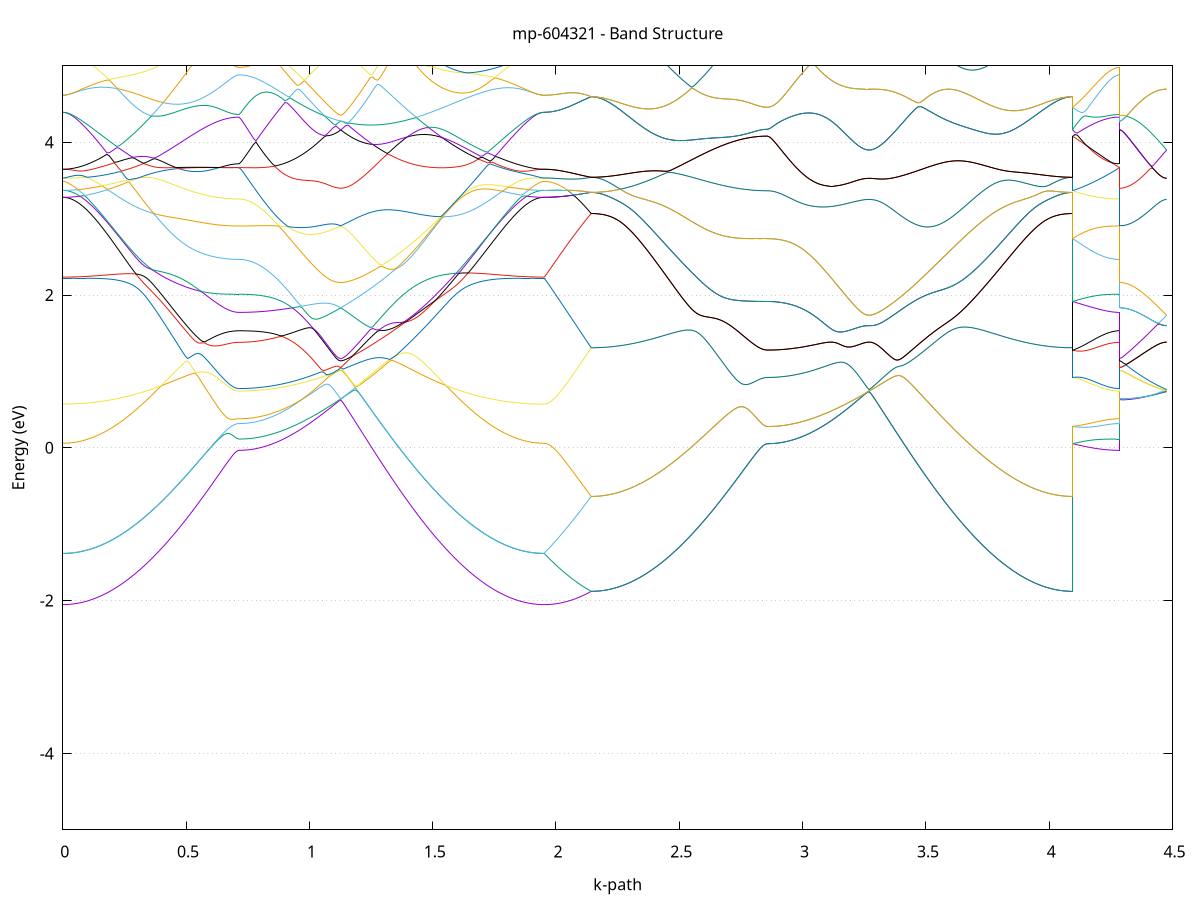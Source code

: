 set title 'mp-604321 - Band Structure'
set xlabel 'k-path'
set ylabel 'Energy (eV)'
set grid y
set yrange [-5:5]
set terminal png size 800,600
set output 'mp-604321_bands_gnuplot.png'
plot '-' using 1:2 with lines notitle, '-' using 1:2 with lines notitle, '-' using 1:2 with lines notitle, '-' using 1:2 with lines notitle, '-' using 1:2 with lines notitle, '-' using 1:2 with lines notitle, '-' using 1:2 with lines notitle, '-' using 1:2 with lines notitle, '-' using 1:2 with lines notitle, '-' using 1:2 with lines notitle, '-' using 1:2 with lines notitle, '-' using 1:2 with lines notitle, '-' using 1:2 with lines notitle, '-' using 1:2 with lines notitle, '-' using 1:2 with lines notitle, '-' using 1:2 with lines notitle, '-' using 1:2 with lines notitle, '-' using 1:2 with lines notitle, '-' using 1:2 with lines notitle, '-' using 1:2 with lines notitle, '-' using 1:2 with lines notitle, '-' using 1:2 with lines notitle, '-' using 1:2 with lines notitle, '-' using 1:2 with lines notitle, '-' using 1:2 with lines notitle, '-' using 1:2 with lines notitle, '-' using 1:2 with lines notitle, '-' using 1:2 with lines notitle, '-' using 1:2 with lines notitle, '-' using 1:2 with lines notitle, '-' using 1:2 with lines notitle, '-' using 1:2 with lines notitle, '-' using 1:2 with lines notitle, '-' using 1:2 with lines notitle, '-' using 1:2 with lines notitle, '-' using 1:2 with lines notitle, '-' using 1:2 with lines notitle, '-' using 1:2 with lines notitle, '-' using 1:2 with lines notitle, '-' using 1:2 with lines notitle, '-' using 1:2 with lines notitle, '-' using 1:2 with lines notitle, '-' using 1:2 with lines notitle, '-' using 1:2 with lines notitle, '-' using 1:2 with lines notitle, '-' using 1:2 with lines notitle, '-' using 1:2 with lines notitle, '-' using 1:2 with lines notitle
0.000000 -28.937580
0.009924 -28.937580
0.019847 -28.937580
0.029771 -28.937580
0.039694 -28.937580
0.049618 -28.937480
0.059541 -28.937480
0.069465 -28.937480
0.079388 -28.937480
0.089312 -28.937480
0.099235 -28.937380
0.109159 -28.937380
0.119082 -28.937380
0.129006 -28.937380
0.138929 -28.937280
0.148853 -28.937280
0.158776 -28.937280
0.168700 -28.937180
0.178623 -28.937180
0.188547 -28.937080
0.198470 -28.937080
0.208394 -28.936980
0.218317 -28.936980
0.228241 -28.936880
0.238164 -28.936880
0.248088 -28.936780
0.258012 -28.936780
0.267935 -28.936680
0.277859 -28.936680
0.287782 -28.936580
0.297706 -28.936580
0.307629 -28.936480
0.317553 -28.936380
0.327476 -28.936380
0.337400 -28.936280
0.347323 -28.936280
0.357247 -28.936180
0.367170 -28.936080
0.377094 -28.936080
0.387017 -28.935980
0.396941 -28.935980
0.406864 -28.935880
0.416788 -28.935780
0.426711 -28.935780
0.436635 -28.935680
0.446558 -28.935680
0.456482 -28.935580
0.466405 -28.935580
0.476329 -28.935480
0.486252 -28.935480
0.496176 -28.935380
0.506100 -28.935380
0.516023 -28.935280
0.525947 -28.935280
0.535870 -28.935180
0.545794 -28.935180
0.555717 -28.935080
0.565641 -28.935080
0.575564 -28.935080
0.585488 -28.934980
0.595411 -28.934980
0.605335 -28.934980
0.615258 -28.934880
0.625182 -28.934880
0.635105 -28.934880
0.645029 -28.934880
0.654952 -28.934880
0.664876 -28.934780
0.674799 -28.934780
0.684723 -28.934780
0.694646 -28.934780
0.704570 -28.934780
0.714493 -28.934780
0.714493 -28.934780
0.724315 -28.934780
0.734137 -28.934780
0.743959 -28.934780
0.753780 -28.934780
0.763602 -28.934780
0.773424 -28.934780
0.783246 -28.934780
0.793067 -28.934780
0.802889 -28.934780
0.812711 -28.934780
0.822533 -28.934780
0.832354 -28.934780
0.842176 -28.934680
0.851998 -28.934680
0.861819 -28.934680
0.871641 -28.934680
0.881463 -28.934680
0.891285 -28.934680
0.901106 -28.934680
0.910928 -28.934680
0.920750 -28.934680
0.930572 -28.934580
0.940393 -28.934580
0.950215 -28.934580
0.960037 -28.934580
0.969859 -28.934580
0.979680 -28.934580
0.989502 -28.934580
0.999324 -28.934580
1.009146 -28.934480
1.018967 -28.934480
1.028789 -28.934480
1.038611 -28.934480
1.048432 -28.934480
1.058254 -28.934480
1.068076 -28.934480
1.077898 -28.934480
1.087719 -28.934480
1.097541 -28.934480
1.107363 -28.934480
1.117185 -28.934480
1.127006 -28.934480
1.127006 -28.934480
1.136946 -28.934480
1.146887 -28.934480
1.156827 -28.934480
1.166767 -28.934480
1.176707 -28.934480
1.186647 -28.934480
1.196587 -28.934480
1.206527 -28.934480
1.216467 -28.934480
1.226407 -28.934480
1.236347 -28.934580
1.246287 -28.934580
1.256227 -28.934580
1.266167 -28.934580
1.276107 -28.934580
1.286047 -28.934680
1.295988 -28.934680
1.305928 -28.934680
1.315868 -28.934780
1.325808 -28.934780
1.335748 -28.934780
1.345688 -28.934880
1.355628 -28.934880
1.365568 -28.934880
1.375508 -28.934980
1.385448 -28.934980
1.395388 -28.935080
1.405328 -28.935080
1.415268 -28.935180
1.425208 -28.935180
1.435149 -28.935280
1.445089 -28.935280
1.455029 -28.935380
1.464969 -28.935380
1.474909 -28.935480
1.484849 -28.935480
1.494789 -28.935580
1.504729 -28.935580
1.514669 -28.935680
1.524609 -28.935780
1.534549 -28.935780
1.544489 -28.935880
1.554429 -28.935880
1.564369 -28.935980
1.574310 -28.936080
1.584250 -28.936080
1.594190 -28.936180
1.604130 -28.936280
1.614070 -28.936280
1.624010 -28.936380
1.633950 -28.936380
1.643890 -28.936480
1.653830 -28.936480
1.663770 -28.936580
1.673710 -28.936680
1.683650 -28.936680
1.693590 -28.936780
1.703530 -28.936780
1.713471 -28.936880
1.723411 -28.936880
1.733351 -28.936980
1.743291 -28.936980
1.753231 -28.937080
1.763171 -28.937080
1.773111 -28.937180
1.783051 -28.937180
1.792991 -28.937280
1.802931 -28.937280
1.812871 -28.937280
1.822811 -28.937380
1.832751 -28.937380
1.842691 -28.937380
1.852632 -28.937380
1.862572 -28.937480
1.872512 -28.937480
1.882452 -28.937480
1.892392 -28.937480
1.902332 -28.937480
1.912272 -28.937580
1.922212 -28.937580
1.932152 -28.937580
1.942092 -28.937580
1.952032 -28.937580
1.952032 -28.937580
1.961569 -28.937580
1.971105 -28.937580
1.980642 -28.937580
1.990178 -28.937580
1.999714 -28.937580
2.009251 -28.937480
2.018787 -28.937480
2.028324 -28.937480
2.037860 -28.937480
2.047397 -28.937480
2.056933 -28.937480
2.066470 -28.937480
2.076006 -28.937480
2.085542 -28.937380
2.095079 -28.937380
2.104615 -28.937380
2.114152 -28.937380
2.123688 -28.937380
2.133225 -28.937380
2.142761 -28.937280
2.142761 -28.937280
2.152685 -28.937280
2.162608 -28.937280
2.172532 -28.937280
2.182455 -28.937280
2.192379 -28.937280
2.202302 -28.937280
2.212226 -28.937280
2.222149 -28.937280
2.232073 -28.937280
2.241996 -28.937180
2.251920 -28.937180
2.261843 -28.937180
2.271767 -28.937080
2.281690 -28.937080
2.291614 -28.937080
2.301537 -28.937080
2.311461 -28.936980
2.321384 -28.936980
2.331308 -28.936880
2.341231 -28.936880
2.351155 -28.936880
2.361078 -28.936780
2.371002 -28.936780
2.380926 -28.936680
2.390849 -28.936680
2.400773 -28.936580
2.410696 -28.936580
2.420620 -28.936480
2.430543 -28.936480
2.440467 -28.936380
2.450390 -28.936280
2.460314 -28.936280
2.470237 -28.936180
2.480161 -28.936180
2.490084 -28.936080
2.500008 -28.936080
2.509931 -28.935980
2.519855 -28.935980
2.529778 -28.935880
2.539702 -28.935880
2.549625 -28.935780
2.559549 -28.935680
2.569472 -28.935680
2.579396 -28.935580
2.589319 -28.935580
2.599243 -28.935480
2.609166 -28.935480
2.619090 -28.935380
2.629013 -28.935380
2.638937 -28.935280
2.648861 -28.935280
2.658784 -28.935180
2.668708 -28.935180
2.678631 -28.935180
2.688555 -28.935080
2.698478 -28.935080
2.708402 -28.935080
2.718325 -28.934980
2.728249 -28.934980
2.738172 -28.934980
2.748096 -28.934880
2.758019 -28.934880
2.767943 -28.934880
2.777866 -28.934880
2.787790 -28.934780
2.797713 -28.934780
2.807637 -28.934780
2.817560 -28.934780
2.827484 -28.934780
2.837407 -28.934780
2.847331 -28.934780
2.857254 -28.934780
2.857254 -28.934780
2.867076 -28.934780
2.876898 -28.934780
2.886720 -28.934780
2.896541 -28.934780
2.906363 -28.934780
2.916185 -28.934780
2.926007 -28.934780
2.935828 -28.934780
2.945650 -28.934780
2.955472 -28.934780
2.965294 -28.934680
2.975115 -28.934680
2.984937 -28.934680
2.994759 -28.934680
3.004581 -28.934680
3.014402 -28.934680
3.024224 -28.934680
3.034046 -28.934680
3.043867 -28.934680
3.053689 -28.934680
3.063511 -28.934580
3.073333 -28.934580
3.083154 -28.934580
3.092976 -28.934580
3.102798 -28.934580
3.112620 -28.934580
3.122441 -28.934580
3.132263 -28.934580
3.142085 -28.934580
3.151907 -28.934480
3.161728 -28.934480
3.171550 -28.934480
3.181372 -28.934480
3.191194 -28.934480
3.201015 -28.934480
3.210837 -28.934480
3.220659 -28.934480
3.230480 -28.934480
3.240302 -28.934480
3.250124 -28.934480
3.259946 -28.934480
3.269767 -28.934480
3.269767 -28.934480
3.279707 -28.934480
3.289648 -28.934480
3.299588 -28.934480
3.309528 -28.934480
3.319468 -28.934480
3.329408 -28.934480
3.339348 -28.934480
3.349288 -28.934480
3.359228 -28.934480
3.369168 -28.934480
3.379108 -28.934580
3.389048 -28.934580
3.398988 -28.934580
3.408928 -28.934580
3.418868 -28.934580
3.428809 -28.934680
3.438749 -28.934680
3.448689 -28.934680
3.458629 -28.934680
3.468569 -28.934780
3.478509 -28.934780
3.488449 -28.934780
3.498389 -28.934880
3.508329 -28.934880
3.518269 -28.934880
3.528209 -28.934980
3.538149 -28.934980
3.548089 -28.935080
3.558029 -28.935080
3.567970 -28.935180
3.577910 -28.935180
3.587850 -28.935280
3.597790 -28.935280
3.607730 -28.935380
3.617670 -28.935380
3.627610 -28.935480
3.637550 -28.935480
3.647490 -28.935580
3.657430 -28.935580
3.667370 -28.935680
3.677310 -28.935680
3.687250 -28.935780
3.697190 -28.935780
3.707131 -28.935880
3.717071 -28.935980
3.727011 -28.935980
3.736951 -28.936080
3.746891 -28.936080
3.756831 -28.936180
3.766771 -28.936180
3.776711 -28.936280
3.786651 -28.936280
3.796591 -28.936380
3.806531 -28.936380
3.816471 -28.936480
3.826411 -28.936580
3.836351 -28.936580
3.846292 -28.936680
3.856232 -28.936680
3.866172 -28.936780
3.876112 -28.936780
3.886052 -28.936780
3.895992 -28.936880
3.905932 -28.936880
3.915872 -28.936980
3.925812 -28.936980
3.935752 -28.937080
3.945692 -28.937080
3.955632 -28.937080
3.965572 -28.937080
3.975512 -28.937180
3.985453 -28.937180
3.995393 -28.937180
4.005333 -28.937180
4.015273 -28.937280
4.025213 -28.937280
4.035153 -28.937280
4.045093 -28.937280
4.055033 -28.937280
4.064973 -28.937280
4.074913 -28.937280
4.084853 -28.937280
4.094793 -28.937280
4.094793 -28.934780
4.104330 -28.934780
4.113866 -28.934780
4.123403 -28.934780
4.132939 -28.934780
4.142476 -28.934780
4.152012 -28.934780
4.161548 -28.934780
4.171085 -28.934780
4.180621 -28.934780
4.190158 -28.934780
4.199694 -28.934780
4.209231 -28.934780
4.218767 -28.934780
4.228303 -28.934780
4.237840 -28.934780
4.247376 -28.934780
4.256913 -28.934780
4.266449 -28.934780
4.275986 -28.934780
4.285522 -28.934780
4.285522 -28.934480
4.295059 -28.934480
4.304595 -28.934480
4.314131 -28.934480
4.323668 -28.934480
4.333204 -28.934480
4.342741 -28.934480
4.352277 -28.934480
4.361814 -28.934480
4.371350 -28.934480
4.380886 -28.934480
4.390423 -28.934480
4.399959 -28.934480
4.409496 -28.934480
4.419032 -28.934480
4.428569 -28.934480
4.438105 -28.934480
4.447642 -28.934480
4.457178 -28.934480
4.466714 -28.934480
4.476251 -28.934480
e
0.000000 -28.937080
0.009924 -28.937080
0.019847 -28.937080
0.029771 -28.937080
0.039694 -28.937080
0.049618 -28.937080
0.059541 -28.937080
0.069465 -28.936980
0.079388 -28.936980
0.089312 -28.936980
0.099235 -28.936980
0.109159 -28.936980
0.119082 -28.936880
0.129006 -28.936880
0.138929 -28.936880
0.148853 -28.936880
0.158776 -28.936780
0.168700 -28.936780
0.178623 -28.936780
0.188547 -28.936680
0.198470 -28.936680
0.208394 -28.936580
0.218317 -28.936580
0.228241 -28.936580
0.238164 -28.936480
0.248088 -28.936480
0.258012 -28.936380
0.267935 -28.936380
0.277859 -28.936280
0.287782 -28.936280
0.297706 -28.936180
0.307629 -28.936180
0.317553 -28.936080
0.327476 -28.936080
0.337400 -28.935980
0.347323 -28.935980
0.357247 -28.935880
0.367170 -28.935880
0.377094 -28.935780
0.387017 -28.935780
0.396941 -28.935680
0.406864 -28.935680
0.416788 -28.935580
0.426711 -28.935580
0.436635 -28.935480
0.446558 -28.935480
0.456482 -28.935380
0.466405 -28.935380
0.476329 -28.935280
0.486252 -28.935280
0.496176 -28.935280
0.506100 -28.935180
0.516023 -28.935180
0.525947 -28.935080
0.535870 -28.935080
0.545794 -28.935080
0.555717 -28.934980
0.565641 -28.934980
0.575564 -28.934980
0.585488 -28.934880
0.595411 -28.934880
0.605335 -28.934880
0.615258 -28.934880
0.625182 -28.934880
0.635105 -28.934780
0.645029 -28.934780
0.654952 -28.934780
0.664876 -28.934780
0.674799 -28.934780
0.684723 -28.934780
0.694646 -28.934780
0.704570 -28.934780
0.714493 -28.934780
0.714493 -28.934780
0.724315 -28.934780
0.734137 -28.934780
0.743959 -28.934780
0.753780 -28.934780
0.763602 -28.934780
0.773424 -28.934680
0.783246 -28.934680
0.793067 -28.934680
0.802889 -28.934680
0.812711 -28.934680
0.822533 -28.934680
0.832354 -28.934680
0.842176 -28.934680
0.851998 -28.934680
0.861819 -28.934680
0.871641 -28.934680
0.881463 -28.934680
0.891285 -28.934680
0.901106 -28.934580
0.910928 -28.934580
0.920750 -28.934580
0.930572 -28.934580
0.940393 -28.934580
0.950215 -28.934580
0.960037 -28.934580
0.969859 -28.934580
0.979680 -28.934580
0.989502 -28.934480
0.999324 -28.934480
1.009146 -28.934480
1.018967 -28.934480
1.028789 -28.934480
1.038611 -28.934480
1.048432 -28.934480
1.058254 -28.934480
1.068076 -28.934480
1.077898 -28.934480
1.087719 -28.934480
1.097541 -28.934480
1.107363 -28.934480
1.117185 -28.934480
1.127006 -28.934480
1.127006 -28.934480
1.136946 -28.934480
1.146887 -28.934480
1.156827 -28.934480
1.166767 -28.934480
1.176707 -28.934480
1.186647 -28.934480
1.196587 -28.934480
1.206527 -28.934480
1.216467 -28.934480
1.226407 -28.934480
1.236347 -28.934480
1.246287 -28.934580
1.256227 -28.934580
1.266167 -28.934580
1.276107 -28.934580
1.286047 -28.934580
1.295988 -28.934680
1.305928 -28.934680
1.315868 -28.934680
1.325808 -28.934680
1.335748 -28.934780
1.345688 -28.934780
1.355628 -28.934780
1.365568 -28.934880
1.375508 -28.934880
1.385448 -28.934880
1.395388 -28.934980
1.405328 -28.934980
1.415268 -28.935080
1.425208 -28.935080
1.435149 -28.935080
1.445089 -28.935180
1.455029 -28.935180
1.464969 -28.935280
1.474909 -28.935280
1.484849 -28.935380
1.494789 -28.935380
1.504729 -28.935480
1.514669 -28.935480
1.524609 -28.935580
1.534549 -28.935580
1.544489 -28.935680
1.554429 -28.935680
1.564369 -28.935780
1.574310 -28.935780
1.584250 -28.935880
1.594190 -28.935880
1.604130 -28.935980
1.614070 -28.935980
1.624010 -28.936080
1.633950 -28.936080
1.643890 -28.936180
1.653830 -28.936180
1.663770 -28.936280
1.673710 -28.936280
1.683650 -28.936380
1.693590 -28.936380
1.703530 -28.936480
1.713471 -28.936480
1.723411 -28.936580
1.733351 -28.936580
1.743291 -28.936580
1.753231 -28.936680
1.763171 -28.936680
1.773111 -28.936780
1.783051 -28.936780
1.792991 -28.936780
1.802931 -28.936880
1.812871 -28.936880
1.822811 -28.936880
1.832751 -28.936880
1.842691 -28.936980
1.852632 -28.936980
1.862572 -28.936980
1.872512 -28.936980
1.882452 -28.936980
1.892392 -28.937080
1.902332 -28.937080
1.912272 -28.937080
1.922212 -28.937080
1.932152 -28.937080
1.942092 -28.937080
1.952032 -28.937080
1.952032 -28.937080
1.961569 -28.937080
1.971105 -28.937080
1.980642 -28.937080
1.990178 -28.937080
1.999714 -28.937080
2.009251 -28.937080
2.018787 -28.937080
2.028324 -28.937080
2.037860 -28.937180
2.047397 -28.937180
2.056933 -28.937180
2.066470 -28.937180
2.076006 -28.937180
2.085542 -28.937180
2.095079 -28.937280
2.104615 -28.937280
2.114152 -28.937280
2.123688 -28.937280
2.133225 -28.937280
2.142761 -28.937280
2.142761 -28.937280
2.152685 -28.937280
2.162608 -28.937280
2.172532 -28.937280
2.182455 -28.937280
2.192379 -28.937280
2.202302 -28.937280
2.212226 -28.937280
2.222149 -28.937280
2.232073 -28.937180
2.241996 -28.937180
2.251920 -28.937180
2.261843 -28.937180
2.271767 -28.937080
2.281690 -28.937080
2.291614 -28.937080
2.301537 -28.936980
2.311461 -28.936980
2.321384 -28.936980
2.331308 -28.936880
2.341231 -28.936880
2.351155 -28.936780
2.361078 -28.936780
2.371002 -28.936780
2.380926 -28.936680
2.390849 -28.936680
2.400773 -28.936580
2.410696 -28.936580
2.420620 -28.936480
2.430543 -28.936380
2.440467 -28.936380
2.450390 -28.936280
2.460314 -28.936280
2.470237 -28.936180
2.480161 -28.936180
2.490084 -28.936080
2.500008 -28.936080
2.509931 -28.935980
2.519855 -28.935980
2.529778 -28.935880
2.539702 -28.935780
2.549625 -28.935780
2.559549 -28.935680
2.569472 -28.935680
2.579396 -28.935580
2.589319 -28.935580
2.599243 -28.935480
2.609166 -28.935480
2.619090 -28.935380
2.629013 -28.935380
2.638937 -28.935280
2.648861 -28.935280
2.658784 -28.935180
2.668708 -28.935180
2.678631 -28.935180
2.688555 -28.935080
2.698478 -28.935080
2.708402 -28.935080
2.718325 -28.934980
2.728249 -28.934980
2.738172 -28.934980
2.748096 -28.934880
2.758019 -28.934880
2.767943 -28.934880
2.777866 -28.934880
2.787790 -28.934780
2.797713 -28.934780
2.807637 -28.934780
2.817560 -28.934780
2.827484 -28.934780
2.837407 -28.934780
2.847331 -28.934780
2.857254 -28.934780
2.857254 -28.934780
2.867076 -28.934780
2.876898 -28.934780
2.886720 -28.934780
2.896541 -28.934780
2.906363 -28.934780
2.916185 -28.934780
2.926007 -28.934780
2.935828 -28.934780
2.945650 -28.934780
2.955472 -28.934680
2.965294 -28.934680
2.975115 -28.934680
2.984937 -28.934680
2.994759 -28.934680
3.004581 -28.934680
3.014402 -28.934680
3.024224 -28.934680
3.034046 -28.934680
3.043867 -28.934680
3.053689 -28.934580
3.063511 -28.934580
3.073333 -28.934580
3.083154 -28.934580
3.092976 -28.934580
3.102798 -28.934580
3.112620 -28.934580
3.122441 -28.934580
3.132263 -28.934580
3.142085 -28.934480
3.151907 -28.934480
3.161728 -28.934480
3.171550 -28.934480
3.181372 -28.934480
3.191194 -28.934480
3.201015 -28.934480
3.210837 -28.934480
3.220659 -28.934480
3.230480 -28.934480
3.240302 -28.934480
3.250124 -28.934480
3.259946 -28.934480
3.269767 -28.934480
3.269767 -28.934480
3.279707 -28.934480
3.289648 -28.934480
3.299588 -28.934480
3.309528 -28.934480
3.319468 -28.934480
3.329408 -28.934480
3.339348 -28.934480
3.349288 -28.934480
3.359228 -28.934480
3.369168 -28.934480
3.379108 -28.934480
3.389048 -28.934580
3.398988 -28.934580
3.408928 -28.934580
3.418868 -28.934580
3.428809 -28.934680
3.438749 -28.934680
3.448689 -28.934680
3.458629 -28.934680
3.468569 -28.934780
3.478509 -28.934780
3.488449 -28.934780
3.498389 -28.934880
3.508329 -28.934880
3.518269 -28.934880
3.528209 -28.934980
3.538149 -28.934980
3.548089 -28.935080
3.558029 -28.935080
3.567970 -28.935180
3.577910 -28.935180
3.587850 -28.935180
3.597790 -28.935280
3.607730 -28.935280
3.617670 -28.935380
3.627610 -28.935380
3.637550 -28.935480
3.647490 -28.935580
3.657430 -28.935580
3.667370 -28.935680
3.677310 -28.935680
3.687250 -28.935780
3.697190 -28.935780
3.707131 -28.935880
3.717071 -28.935880
3.727011 -28.935980
3.736951 -28.936080
3.746891 -28.936080
3.756831 -28.936180
3.766771 -28.936180
3.776711 -28.936280
3.786651 -28.936280
3.796591 -28.936380
3.806531 -28.936380
3.816471 -28.936480
3.826411 -28.936480
3.836351 -28.936580
3.846292 -28.936680
3.856232 -28.936680
3.866172 -28.936680
3.876112 -28.936780
3.886052 -28.936780
3.895992 -28.936880
3.905932 -28.936880
3.915872 -28.936980
3.925812 -28.936980
3.935752 -28.936980
3.945692 -28.937080
3.955632 -28.937080
3.965572 -28.937080
3.975512 -28.937180
3.985453 -28.937180
3.995393 -28.937180
4.005333 -28.937180
4.015273 -28.937280
4.025213 -28.937280
4.035153 -28.937280
4.045093 -28.937280
4.055033 -28.937280
4.064973 -28.937280
4.074913 -28.937280
4.084853 -28.937280
4.094793 -28.937280
4.094793 -28.934780
4.104330 -28.934780
4.113866 -28.934780
4.123403 -28.934780
4.132939 -28.934780
4.142476 -28.934780
4.152012 -28.934780
4.161548 -28.934780
4.171085 -28.934780
4.180621 -28.934780
4.190158 -28.934780
4.199694 -28.934780
4.209231 -28.934780
4.218767 -28.934780
4.228303 -28.934780
4.237840 -28.934780
4.247376 -28.934780
4.256913 -28.934780
4.266449 -28.934780
4.275986 -28.934780
4.285522 -28.934780
4.285522 -28.934480
4.295059 -28.934480
4.304595 -28.934480
4.314131 -28.934480
4.323668 -28.934480
4.333204 -28.934480
4.342741 -28.934480
4.352277 -28.934480
4.361814 -28.934480
4.371350 -28.934480
4.380886 -28.934480
4.390423 -28.934480
4.399959 -28.934480
4.409496 -28.934480
4.419032 -28.934480
4.428569 -28.934480
4.438105 -28.934480
4.447642 -28.934480
4.457178 -28.934480
4.466714 -28.934480
4.476251 -28.934480
e
0.000000 -28.930080
0.009924 -28.930080
0.019847 -28.930080
0.029771 -28.930080
0.039694 -28.930080
0.049618 -28.930080
0.059541 -28.930080
0.069465 -28.929980
0.079388 -28.929980
0.089312 -28.929980
0.099235 -28.929980
0.109159 -28.929980
0.119082 -28.929880
0.129006 -28.929880
0.138929 -28.929880
0.148853 -28.929780
0.158776 -28.929780
0.168700 -28.929780
0.178623 -28.929680
0.188547 -28.929680
0.198470 -28.929680
0.208394 -28.929580
0.218317 -28.929580
0.228241 -28.929480
0.238164 -28.929480
0.248088 -28.929480
0.258012 -28.929380
0.267935 -28.929380
0.277859 -28.929280
0.287782 -28.929280
0.297706 -28.929180
0.307629 -28.929180
0.317553 -28.929080
0.327476 -28.929080
0.337400 -28.928980
0.347323 -28.928980
0.357247 -28.928880
0.367170 -28.928880
0.377094 -28.928780
0.387017 -28.928780
0.396941 -28.928680
0.406864 -28.928680
0.416788 -28.928580
0.426711 -28.928580
0.436635 -28.928480
0.446558 -28.928480
0.456482 -28.928380
0.466405 -28.928380
0.476329 -28.928280
0.486252 -28.928280
0.496176 -28.928180
0.506100 -28.928180
0.516023 -28.928180
0.525947 -28.928080
0.535870 -28.928080
0.545794 -28.928080
0.555717 -28.927980
0.565641 -28.927980
0.575564 -28.927980
0.585488 -28.927880
0.595411 -28.927880
0.605335 -28.927880
0.615258 -28.927880
0.625182 -28.927780
0.635105 -28.927780
0.645029 -28.927780
0.654952 -28.927780
0.664876 -28.927780
0.674799 -28.927780
0.684723 -28.927780
0.694646 -28.927780
0.704570 -28.927780
0.714493 -28.927680
0.714493 -28.927680
0.724315 -28.927680
0.734137 -28.927680
0.743959 -28.927680
0.753780 -28.927680
0.763602 -28.927680
0.773424 -28.927680
0.783246 -28.927680
0.793067 -28.927680
0.802889 -28.927680
0.812711 -28.927680
0.822533 -28.927680
0.832354 -28.927680
0.842176 -28.927680
0.851998 -28.927680
0.861819 -28.927680
0.871641 -28.927680
0.881463 -28.927680
0.891285 -28.927580
0.901106 -28.927580
0.910928 -28.927580
0.920750 -28.927580
0.930572 -28.927580
0.940393 -28.927580
0.950215 -28.927580
0.960037 -28.927580
0.969859 -28.927580
0.979680 -28.927580
0.989502 -28.927480
0.999324 -28.927480
1.009146 -28.927480
1.018967 -28.927480
1.028789 -28.927480
1.038611 -28.927480
1.048432 -28.927480
1.058254 -28.927480
1.068076 -28.927480
1.077898 -28.927480
1.087719 -28.927480
1.097541 -28.927480
1.107363 -28.927480
1.117185 -28.927480
1.127006 -28.927480
1.127006 -28.927480
1.136946 -28.927480
1.146887 -28.927480
1.156827 -28.927480
1.166767 -28.927480
1.176707 -28.927480
1.186647 -28.927480
1.196587 -28.927480
1.206527 -28.927480
1.216467 -28.927480
1.226407 -28.927480
1.236347 -28.927480
1.246287 -28.927480
1.256227 -28.927580
1.266167 -28.927580
1.276107 -28.927580
1.286047 -28.927580
1.295988 -28.927580
1.305928 -28.927680
1.315868 -28.927680
1.325808 -28.927680
1.335748 -28.927780
1.345688 -28.927780
1.355628 -28.927780
1.365568 -28.927880
1.375508 -28.927880
1.385448 -28.927880
1.395388 -28.927980
1.405328 -28.927980
1.415268 -28.927980
1.425208 -28.928080
1.435149 -28.928080
1.445089 -28.928180
1.455029 -28.928180
1.464969 -28.928280
1.474909 -28.928280
1.484849 -28.928380
1.494789 -28.928380
1.504729 -28.928480
1.514669 -28.928480
1.524609 -28.928480
1.534549 -28.928580
1.544489 -28.928680
1.554429 -28.928680
1.564369 -28.928780
1.574310 -28.928780
1.584250 -28.928880
1.594190 -28.928880
1.604130 -28.928980
1.614070 -28.928980
1.624010 -28.929080
1.633950 -28.929080
1.643890 -28.929180
1.653830 -28.929180
1.663770 -28.929280
1.673710 -28.929280
1.683650 -28.929380
1.693590 -28.929380
1.703530 -28.929480
1.713471 -28.929480
1.723411 -28.929480
1.733351 -28.929580
1.743291 -28.929580
1.753231 -28.929680
1.763171 -28.929680
1.773111 -28.929680
1.783051 -28.929780
1.792991 -28.929780
1.802931 -28.929780
1.812871 -28.929880
1.822811 -28.929880
1.832751 -28.929880
1.842691 -28.929980
1.852632 -28.929980
1.862572 -28.929980
1.872512 -28.929980
1.882452 -28.929980
1.892392 -28.929980
1.902332 -28.930080
1.912272 -28.930080
1.922212 -28.930080
1.932152 -28.930080
1.942092 -28.930080
1.952032 -28.930080
1.952032 -28.930080
1.961569 -28.930080
1.971105 -28.930080
1.980642 -28.930080
1.990178 -28.930080
1.999714 -28.930080
2.009251 -28.930080
2.018787 -28.930080
2.028324 -28.929980
2.037860 -28.929980
2.047397 -28.929980
2.056933 -28.929980
2.066470 -28.929980
2.076006 -28.929980
2.085542 -28.929980
2.095079 -28.929880
2.104615 -28.929880
2.114152 -28.929880
2.123688 -28.929880
2.133225 -28.929880
2.142761 -28.929780
2.142761 -28.929780
2.152685 -28.929780
2.162608 -28.929780
2.172532 -28.929780
2.182455 -28.929780
2.192379 -28.929780
2.202302 -28.929780
2.212226 -28.929780
2.222149 -28.929780
2.232073 -28.929780
2.241996 -28.929680
2.251920 -28.929680
2.261843 -28.929680
2.271767 -28.929680
2.281690 -28.929680
2.291614 -28.929580
2.301537 -28.929580
2.311461 -28.929580
2.321384 -28.929480
2.331308 -28.929480
2.341231 -28.929480
2.351155 -28.929380
2.361078 -28.929380
2.371002 -28.929380
2.380926 -28.929280
2.390849 -28.929280
2.400773 -28.929180
2.410696 -28.929180
2.420620 -28.929080
2.430543 -28.929080
2.440467 -28.929080
2.450390 -28.928980
2.460314 -28.928980
2.470237 -28.928880
2.480161 -28.928880
2.490084 -28.928780
2.500008 -28.928780
2.509931 -28.928680
2.519855 -28.928680
2.529778 -28.928580
2.539702 -28.928580
2.549625 -28.928580
2.559549 -28.928480
2.569472 -28.928480
2.579396 -28.928380
2.589319 -28.928380
2.599243 -28.928280
2.609166 -28.928280
2.619090 -28.928280
2.629013 -28.928180
2.638937 -28.928180
2.648861 -28.928080
2.658784 -28.928080
2.668708 -28.928080
2.678631 -28.927980
2.688555 -28.927980
2.698478 -28.927980
2.708402 -28.927880
2.718325 -28.927880
2.728249 -28.927880
2.738172 -28.927880
2.748096 -28.927780
2.758019 -28.927780
2.767943 -28.927780
2.777866 -28.927780
2.787790 -28.927780
2.797713 -28.927780
2.807637 -28.927680
2.817560 -28.927680
2.827484 -28.927680
2.837407 -28.927680
2.847331 -28.927680
2.857254 -28.927680
2.857254 -28.927680
2.867076 -28.927680
2.876898 -28.927680
2.886720 -28.927680
2.896541 -28.927680
2.906363 -28.927680
2.916185 -28.927680
2.926007 -28.927680
2.935828 -28.927680
2.945650 -28.927680
2.955472 -28.927680
2.965294 -28.927680
2.975115 -28.927680
2.984937 -28.927680
2.994759 -28.927680
3.004581 -28.927680
3.014402 -28.927580
3.024224 -28.927580
3.034046 -28.927580
3.043867 -28.927580
3.053689 -28.927580
3.063511 -28.927580
3.073333 -28.927580
3.083154 -28.927580
3.092976 -28.927580
3.102798 -28.927580
3.112620 -28.927580
3.122441 -28.927480
3.132263 -28.927480
3.142085 -28.927480
3.151907 -28.927480
3.161728 -28.927480
3.171550 -28.927480
3.181372 -28.927480
3.191194 -28.927480
3.201015 -28.927480
3.210837 -28.927480
3.220659 -28.927480
3.230480 -28.927480
3.240302 -28.927480
3.250124 -28.927480
3.259946 -28.927480
3.269767 -28.927480
3.269767 -28.927480
3.279707 -28.927480
3.289648 -28.927480
3.299588 -28.927480
3.309528 -28.927480
3.319468 -28.927480
3.329408 -28.927480
3.339348 -28.927480
3.349288 -28.927480
3.359228 -28.927480
3.369168 -28.927480
3.379108 -28.927480
3.389048 -28.927480
3.398988 -28.927580
3.408928 -28.927580
3.418868 -28.927580
3.428809 -28.927580
3.438749 -28.927580
3.448689 -28.927680
3.458629 -28.927680
3.468569 -28.927680
3.478509 -28.927680
3.488449 -28.927780
3.498389 -28.927780
3.508329 -28.927780
3.518269 -28.927780
3.528209 -28.927880
3.538149 -28.927880
3.548089 -28.927980
3.558029 -28.927980
3.567970 -28.927980
3.577910 -28.928080
3.587850 -28.928080
3.597790 -28.928080
3.607730 -28.928180
3.617670 -28.928180
3.627610 -28.928280
3.637550 -28.928280
3.647490 -28.928380
3.657430 -28.928380
3.667370 -28.928380
3.677310 -28.928480
3.687250 -28.928480
3.697190 -28.928580
3.707131 -28.928580
3.717071 -28.928680
3.727011 -28.928680
3.736951 -28.928780
3.746891 -28.928780
3.756831 -28.928880
3.766771 -28.928880
3.776711 -28.928980
3.786651 -28.928980
3.796591 -28.929080
3.806531 -28.929080
3.816471 -28.929080
3.826411 -28.929180
3.836351 -28.929180
3.846292 -28.929280
3.856232 -28.929280
3.866172 -28.929380
3.876112 -28.929380
3.886052 -28.929380
3.895992 -28.929480
3.905932 -28.929480
3.915872 -28.929480
3.925812 -28.929580
3.935752 -28.929580
3.945692 -28.929580
3.955632 -28.929680
3.965572 -28.929680
3.975512 -28.929680
3.985453 -28.929680
3.995393 -28.929680
4.005333 -28.929780
4.015273 -28.929780
4.025213 -28.929780
4.035153 -28.929780
4.045093 -28.929780
4.055033 -28.929780
4.064973 -28.929780
4.074913 -28.929780
4.084853 -28.929780
4.094793 -28.929780
4.094793 -28.927680
4.104330 -28.927680
4.113866 -28.927680
4.123403 -28.927680
4.132939 -28.927680
4.142476 -28.927680
4.152012 -28.927680
4.161548 -28.927680
4.171085 -28.927680
4.180621 -28.927680
4.190158 -28.927680
4.199694 -28.927680
4.209231 -28.927680
4.218767 -28.927680
4.228303 -28.927680
4.237840 -28.927680
4.247376 -28.927680
4.256913 -28.927680
4.266449 -28.927680
4.275986 -28.927680
4.285522 -28.927680
4.285522 -28.927480
4.295059 -28.927480
4.304595 -28.927480
4.314131 -28.927480
4.323668 -28.927480
4.333204 -28.927480
4.342741 -28.927480
4.352277 -28.927480
4.361814 -28.927480
4.371350 -28.927480
4.380886 -28.927480
4.390423 -28.927480
4.399959 -28.927480
4.409496 -28.927480
4.419032 -28.927480
4.428569 -28.927480
4.438105 -28.927480
4.447642 -28.927480
4.457178 -28.927480
4.466714 -28.927480
4.476251 -28.927480
e
0.000000 -28.929580
0.009924 -28.929580
0.019847 -28.929580
0.029771 -28.929580
0.039694 -28.929580
0.049618 -28.929580
0.059541 -28.929580
0.069465 -28.929580
0.079388 -28.929580
0.089312 -28.929480
0.099235 -28.929480
0.109159 -28.929480
0.119082 -28.929480
0.129006 -28.929480
0.138929 -28.929380
0.148853 -28.929380
0.158776 -28.929380
0.168700 -28.929380
0.178623 -28.929280
0.188547 -28.929280
0.198470 -28.929280
0.208394 -28.929180
0.218317 -28.929180
0.228241 -28.929180
0.238164 -28.929080
0.248088 -28.929080
0.258012 -28.929080
0.267935 -28.928980
0.277859 -28.928980
0.287782 -28.928880
0.297706 -28.928880
0.307629 -28.928880
0.317553 -28.928780
0.327476 -28.928780
0.337400 -28.928680
0.347323 -28.928680
0.357247 -28.928680
0.367170 -28.928580
0.377094 -28.928580
0.387017 -28.928480
0.396941 -28.928480
0.406864 -28.928380
0.416788 -28.928380
0.426711 -28.928380
0.436635 -28.928280
0.446558 -28.928280
0.456482 -28.928180
0.466405 -28.928180
0.476329 -28.928180
0.486252 -28.928080
0.496176 -28.928080
0.506100 -28.928080
0.516023 -28.927980
0.525947 -28.927980
0.535870 -28.927980
0.545794 -28.927880
0.555717 -28.927880
0.565641 -28.927880
0.575564 -28.927880
0.585488 -28.927780
0.595411 -28.927780
0.605335 -28.927780
0.615258 -28.927780
0.625182 -28.927780
0.635105 -28.927780
0.645029 -28.927680
0.654952 -28.927680
0.664876 -28.927680
0.674799 -28.927680
0.684723 -28.927680
0.694646 -28.927680
0.704570 -28.927680
0.714493 -28.927680
0.714493 -28.927680
0.724315 -28.927680
0.734137 -28.927680
0.743959 -28.927680
0.753780 -28.927680
0.763602 -28.927680
0.773424 -28.927680
0.783246 -28.927680
0.793067 -28.927680
0.802889 -28.927680
0.812711 -28.927680
0.822533 -28.927680
0.832354 -28.927680
0.842176 -28.927580
0.851998 -28.927580
0.861819 -28.927580
0.871641 -28.927580
0.881463 -28.927580
0.891285 -28.927580
0.901106 -28.927580
0.910928 -28.927580
0.920750 -28.927580
0.930572 -28.927580
0.940393 -28.927580
0.950215 -28.927580
0.960037 -28.927580
0.969859 -28.927480
0.979680 -28.927480
0.989502 -28.927480
0.999324 -28.927480
1.009146 -28.927480
1.018967 -28.927480
1.028789 -28.927480
1.038611 -28.927480
1.048432 -28.927480
1.058254 -28.927480
1.068076 -28.927480
1.077898 -28.927480
1.087719 -28.927480
1.097541 -28.927480
1.107363 -28.927480
1.117185 -28.927480
1.127006 -28.927480
1.127006 -28.927480
1.136946 -28.927480
1.146887 -28.927480
1.156827 -28.927480
1.166767 -28.927480
1.176707 -28.927480
1.186647 -28.927480
1.196587 -28.927480
1.206527 -28.927480
1.216467 -28.927480
1.226407 -28.927480
1.236347 -28.927480
1.246287 -28.927480
1.256227 -28.927480
1.266167 -28.927580
1.276107 -28.927580
1.286047 -28.927580
1.295988 -28.927580
1.305928 -28.927580
1.315868 -28.927680
1.325808 -28.927680
1.335748 -28.927680
1.345688 -28.927680
1.355628 -28.927780
1.365568 -28.927780
1.375508 -28.927780
1.385448 -28.927780
1.395388 -28.927880
1.405328 -28.927880
1.415268 -28.927880
1.425208 -28.927980
1.435149 -28.927980
1.445089 -28.927980
1.455029 -28.928080
1.464969 -28.928080
1.474909 -28.928080
1.484849 -28.928180
1.494789 -28.928180
1.504729 -28.928280
1.514669 -28.928280
1.524609 -28.928280
1.534549 -28.928380
1.544489 -28.928380
1.554429 -28.928480
1.564369 -28.928480
1.574310 -28.928580
1.584250 -28.928580
1.594190 -28.928580
1.604130 -28.928680
1.614070 -28.928680
1.624010 -28.928780
1.633950 -28.928780
1.643890 -28.928880
1.653830 -28.928880
1.663770 -28.928880
1.673710 -28.928980
1.683650 -28.928980
1.693590 -28.929080
1.703530 -28.929080
1.713471 -28.929080
1.723411 -28.929180
1.733351 -28.929180
1.743291 -28.929180
1.753231 -28.929280
1.763171 -28.929280
1.773111 -28.929280
1.783051 -28.929380
1.792991 -28.929380
1.802931 -28.929380
1.812871 -28.929380
1.822811 -28.929480
1.832751 -28.929480
1.842691 -28.929480
1.852632 -28.929480
1.862572 -28.929480
1.872512 -28.929580
1.882452 -28.929580
1.892392 -28.929580
1.902332 -28.929580
1.912272 -28.929580
1.922212 -28.929580
1.932152 -28.929580
1.942092 -28.929580
1.952032 -28.929580
1.952032 -28.929580
1.961569 -28.929580
1.971105 -28.929580
1.980642 -28.929580
1.990178 -28.929580
1.999714 -28.929580
2.009251 -28.929580
2.018787 -28.929680
2.028324 -28.929680
2.037860 -28.929680
2.047397 -28.929680
2.056933 -28.929680
2.066470 -28.929680
2.076006 -28.929680
2.085542 -28.929680
2.095079 -28.929780
2.104615 -28.929780
2.114152 -28.929780
2.123688 -28.929780
2.133225 -28.929780
2.142761 -28.929780
2.142761 -28.929780
2.152685 -28.929780
2.162608 -28.929780
2.172532 -28.929780
2.182455 -28.929780
2.192379 -28.929780
2.202302 -28.929780
2.212226 -28.929780
2.222149 -28.929780
2.232073 -28.929780
2.241996 -28.929680
2.251920 -28.929680
2.261843 -28.929680
2.271767 -28.929680
2.281690 -28.929680
2.291614 -28.929580
2.301537 -28.929580
2.311461 -28.929580
2.321384 -28.929480
2.331308 -28.929480
2.341231 -28.929480
2.351155 -28.929380
2.361078 -28.929380
2.371002 -28.929380
2.380926 -28.929280
2.390849 -28.929280
2.400773 -28.929180
2.410696 -28.929180
2.420620 -28.929080
2.430543 -28.929080
2.440467 -28.929080
2.450390 -28.928980
2.460314 -28.928980
2.470237 -28.928880
2.480161 -28.928880
2.490084 -28.928780
2.500008 -28.928780
2.509931 -28.928680
2.519855 -28.928680
2.529778 -28.928580
2.539702 -28.928580
2.549625 -28.928580
2.559549 -28.928480
2.569472 -28.928480
2.579396 -28.928380
2.589319 -28.928380
2.599243 -28.928280
2.609166 -28.928280
2.619090 -28.928280
2.629013 -28.928180
2.638937 -28.928180
2.648861 -28.928080
2.658784 -28.928080
2.668708 -28.928080
2.678631 -28.927980
2.688555 -28.927980
2.698478 -28.927980
2.708402 -28.927880
2.718325 -28.927880
2.728249 -28.927880
2.738172 -28.927880
2.748096 -28.927780
2.758019 -28.927780
2.767943 -28.927780
2.777866 -28.927780
2.787790 -28.927780
2.797713 -28.927780
2.807637 -28.927680
2.817560 -28.927680
2.827484 -28.927680
2.837407 -28.927680
2.847331 -28.927680
2.857254 -28.927680
2.857254 -28.927680
2.867076 -28.927680
2.876898 -28.927680
2.886720 -28.927680
2.896541 -28.927680
2.906363 -28.927680
2.916185 -28.927680
2.926007 -28.927680
2.935828 -28.927680
2.945650 -28.927680
2.955472 -28.927680
2.965294 -28.927680
2.975115 -28.927680
2.984937 -28.927680
2.994759 -28.927680
3.004581 -28.927680
3.014402 -28.927580
3.024224 -28.927580
3.034046 -28.927580
3.043867 -28.927580
3.053689 -28.927580
3.063511 -28.927580
3.073333 -28.927580
3.083154 -28.927580
3.092976 -28.927580
3.102798 -28.927580
3.112620 -28.927480
3.122441 -28.927480
3.132263 -28.927480
3.142085 -28.927480
3.151907 -28.927480
3.161728 -28.927480
3.171550 -28.927480
3.181372 -28.927480
3.191194 -28.927480
3.201015 -28.927480
3.210837 -28.927480
3.220659 -28.927480
3.230480 -28.927480
3.240302 -28.927480
3.250124 -28.927480
3.259946 -28.927480
3.269767 -28.927480
3.269767 -28.927480
3.279707 -28.927480
3.289648 -28.927480
3.299588 -28.927480
3.309528 -28.927480
3.319468 -28.927480
3.329408 -28.927480
3.339348 -28.927480
3.349288 -28.927480
3.359228 -28.927480
3.369168 -28.927480
3.379108 -28.927480
3.389048 -28.927480
3.398988 -28.927580
3.408928 -28.927580
3.418868 -28.927580
3.428809 -28.927580
3.438749 -28.927580
3.448689 -28.927680
3.458629 -28.927680
3.468569 -28.927680
3.478509 -28.927680
3.488449 -28.927780
3.498389 -28.927780
3.508329 -28.927780
3.518269 -28.927780
3.528209 -28.927880
3.538149 -28.927880
3.548089 -28.927880
3.558029 -28.927980
3.567970 -28.927980
3.577910 -28.928080
3.587850 -28.928080
3.597790 -28.928080
3.607730 -28.928180
3.617670 -28.928180
3.627610 -28.928280
3.637550 -28.928280
3.647490 -28.928380
3.657430 -28.928380
3.667370 -28.928380
3.677310 -28.928480
3.687250 -28.928480
3.697190 -28.928580
3.707131 -28.928580
3.717071 -28.928680
3.727011 -28.928680
3.736951 -28.928780
3.746891 -28.928780
3.756831 -28.928880
3.766771 -28.928880
3.776711 -28.928980
3.786651 -28.928980
3.796591 -28.929080
3.806531 -28.929080
3.816471 -28.929080
3.826411 -28.929180
3.836351 -28.929180
3.846292 -28.929280
3.856232 -28.929280
3.866172 -28.929380
3.876112 -28.929380
3.886052 -28.929380
3.895992 -28.929480
3.905932 -28.929480
3.915872 -28.929480
3.925812 -28.929580
3.935752 -28.929580
3.945692 -28.929580
3.955632 -28.929680
3.965572 -28.929680
3.975512 -28.929680
3.985453 -28.929680
3.995393 -28.929680
4.005333 -28.929780
4.015273 -28.929780
4.025213 -28.929780
4.035153 -28.929780
4.045093 -28.929780
4.055033 -28.929780
4.064973 -28.929780
4.074913 -28.929780
4.084853 -28.929780
4.094793 -28.929780
4.094793 -28.927680
4.104330 -28.927680
4.113866 -28.927680
4.123403 -28.927680
4.132939 -28.927680
4.142476 -28.927680
4.152012 -28.927680
4.161548 -28.927680
4.171085 -28.927680
4.180621 -28.927680
4.190158 -28.927680
4.199694 -28.927680
4.209231 -28.927680
4.218767 -28.927680
4.228303 -28.927680
4.237840 -28.927680
4.247376 -28.927680
4.256913 -28.927680
4.266449 -28.927680
4.275986 -28.927680
4.285522 -28.927680
4.285522 -28.927480
4.295059 -28.927480
4.304595 -28.927480
4.314131 -28.927480
4.323668 -28.927480
4.333204 -28.927480
4.342741 -28.927480
4.352277 -28.927480
4.361814 -28.927480
4.371350 -28.927480
4.380886 -28.927480
4.390423 -28.927480
4.399959 -28.927480
4.409496 -28.927480
4.419032 -28.927480
4.428569 -28.927480
4.438105 -28.927480
4.447642 -28.927480
4.457178 -28.927480
4.466714 -28.927480
4.476251 -28.927480
e
0.000000 -13.130980
0.009924 -13.130880
0.019847 -13.130880
0.029771 -13.130780
0.039694 -13.130680
0.049618 -13.130580
0.059541 -13.130380
0.069465 -13.130280
0.079388 -13.129980
0.089312 -13.129780
0.099235 -13.129480
0.109159 -13.129180
0.119082 -13.128880
0.129006 -13.128580
0.138929 -13.128180
0.148853 -13.127780
0.158776 -13.127380
0.168700 -13.126880
0.178623 -13.126480
0.188547 -13.125980
0.198470 -13.125480
0.208394 -13.124880
0.218317 -13.124380
0.228241 -13.123780
0.238164 -13.123180
0.248088 -13.122580
0.258012 -13.121880
0.267935 -13.121280
0.277859 -13.120580
0.287782 -13.119880
0.297706 -13.119280
0.307629 -13.118580
0.317553 -13.117880
0.327476 -13.117180
0.337400 -13.116480
0.347323 -13.115780
0.357247 -13.115080
0.367170 -13.114380
0.377094 -13.113780
0.387017 -13.113280
0.396941 -13.112780
0.406864 -13.112480
0.416788 -13.112280
0.426711 -13.112280
0.436635 -13.112480
0.446558 -13.112880
0.456482 -13.114180
0.466405 -13.115380
0.476329 -13.116580
0.486252 -13.117780
0.496176 -13.118980
0.506100 -13.120080
0.516023 -13.121180
0.525947 -13.122280
0.535870 -13.123280
0.545794 -13.124280
0.555717 -13.125180
0.565641 -13.126080
0.575564 -13.126980
0.585488 -13.127680
0.595411 -13.128480
0.605335 -13.129180
0.615258 -13.129780
0.625182 -13.130380
0.635105 -13.130880
0.645029 -13.131380
0.654952 -13.131780
0.664876 -13.132080
0.674799 -13.132380
0.684723 -13.132580
0.694646 -13.132780
0.704570 -13.132880
0.714493 -13.132880
0.714493 -13.132880
0.724315 -13.132880
0.734137 -13.132780
0.743959 -13.132780
0.753780 -13.132680
0.763602 -13.132480
0.773424 -13.132380
0.783246 -13.132180
0.793067 -13.131980
0.802889 -13.131780
0.812711 -13.131480
0.822533 -13.131180
0.832354 -13.130880
0.842176 -13.130480
0.851998 -13.130180
0.861819 -13.129780
0.871641 -13.129380
0.881463 -13.128880
0.891285 -13.128380
0.901106 -13.127980
0.910928 -13.127380
0.920750 -13.126880
0.930572 -13.126380
0.940393 -13.125780
0.950215 -13.125180
0.960037 -13.124580
0.969859 -13.123980
0.979680 -13.123380
0.989502 -13.122680
0.999324 -13.121980
1.009146 -13.121380
1.018967 -13.120680
1.028789 -13.119980
1.038611 -13.119380
1.048432 -13.118680
1.058254 -13.118080
1.068076 -13.117480
1.077898 -13.116880
1.087719 -13.116380
1.097541 -13.115980
1.107363 -13.115680
1.117185 -13.115480
1.127006 -13.115380
1.127006 -13.115380
1.136946 -13.115480
1.146887 -13.115680
1.156827 -13.115880
1.166767 -13.116180
1.176707 -13.116580
1.186647 -13.116980
1.196587 -13.117280
1.206527 -13.117680
1.216467 -13.118080
1.226407 -13.118380
1.236347 -13.118680
1.246287 -13.118880
1.256227 -13.119180
1.266167 -13.119280
1.276107 -13.119480
1.286047 -13.119580
1.295988 -13.119580
1.305928 -13.119580
1.315868 -13.119480
1.325808 -13.119380
1.335748 -13.119180
1.345688 -13.118980
1.355628 -13.118680
1.365568 -13.118380
1.375508 -13.117980
1.385448 -13.117580
1.395388 -13.117080
1.405328 -13.116580
1.415268 -13.115980
1.425208 -13.115380
1.435149 -13.114680
1.445089 -13.113980
1.455029 -13.113180
1.464969 -13.112380
1.474909 -13.111580
1.484849 -13.110680
1.494789 -13.109780
1.504729 -13.108780
1.514669 -13.107980
1.524609 -13.108780
1.534549 -13.109580
1.544489 -13.110480
1.554429 -13.111280
1.564369 -13.112080
1.574310 -13.112880
1.584250 -13.113680
1.594190 -13.114480
1.604130 -13.115280
1.614070 -13.116080
1.624010 -13.116880
1.633950 -13.117580
1.643890 -13.118380
1.653830 -13.119080
1.663770 -13.119780
1.673710 -13.120480
1.683650 -13.121180
1.693590 -13.121880
1.703530 -13.122480
1.713471 -13.123080
1.723411 -13.123680
1.733351 -13.124280
1.743291 -13.124880
1.753231 -13.125380
1.763171 -13.125980
1.773111 -13.126480
1.783051 -13.126880
1.792991 -13.127380
1.802931 -13.127780
1.812871 -13.128180
1.822811 -13.128580
1.832751 -13.128880
1.842691 -13.129180
1.852632 -13.129480
1.862572 -13.129780
1.872512 -13.129980
1.882452 -13.130280
1.892392 -13.130380
1.902332 -13.130580
1.912272 -13.130680
1.922212 -13.130780
1.932152 -13.130880
1.942092 -13.130880
1.952032 -13.130980
1.952032 -13.130980
1.961569 -13.130880
1.971105 -13.130780
1.980642 -13.130580
1.990178 -13.130380
1.999714 -13.130080
2.009251 -13.129680
2.018787 -13.129280
2.028324 -13.128680
2.037860 -13.128180
2.047397 -13.127480
2.056933 -13.126780
2.066470 -13.125980
2.076006 -13.125180
2.085542 -13.124280
2.095079 -13.123280
2.104615 -13.122280
2.114152 -13.121180
2.123688 -13.120080
2.133225 -13.118880
2.142761 -13.117680
2.142761 -13.117680
2.152685 -13.117680
2.162608 -13.117680
2.172532 -13.117580
2.182455 -13.117580
2.192379 -13.117480
2.202302 -13.117380
2.212226 -13.117280
2.222149 -13.117080
2.232073 -13.116980
2.241996 -13.116780
2.251920 -13.116680
2.261843 -13.116480
2.271767 -13.116280
2.281690 -13.115980
2.291614 -13.115780
2.301537 -13.115580
2.311461 -13.115280
2.321384 -13.115080
2.331308 -13.114780
2.341231 -13.114480
2.351155 -13.114180
2.361078 -13.113880
2.371002 -13.113680
2.380926 -13.113380
2.390849 -13.113080
2.400773 -13.112780
2.410696 -13.112480
2.420620 -13.112280
2.430543 -13.111980
2.440467 -13.111780
2.450390 -13.111580
2.460314 -13.111380
2.470237 -13.111280
2.480161 -13.111180
2.490084 -13.111080
2.500008 -13.110980
2.509931 -13.111080
2.519855 -13.111080
2.529778 -13.111280
2.539702 -13.111480
2.549625 -13.111680
2.559549 -13.111980
2.569472 -13.112380
2.579396 -13.112880
2.589319 -13.113380
2.599243 -13.113880
2.609166 -13.114480
2.619090 -13.115180
2.629013 -13.115880
2.638937 -13.116580
2.648861 -13.117280
2.658784 -13.118080
2.668708 -13.118880
2.678631 -13.119580
2.688555 -13.120380
2.698478 -13.121080
2.708402 -13.121780
2.718325 -13.122480
2.728249 -13.123180
2.738172 -13.123780
2.748096 -13.124380
2.758019 -13.124880
2.767943 -13.125480
2.777866 -13.125880
2.787790 -13.126280
2.797713 -13.126680
2.807637 -13.126980
2.817560 -13.127180
2.827484 -13.127380
2.837407 -13.127580
2.847331 -13.127680
2.857254 -13.127680
2.857254 -13.127680
2.867076 -13.127680
2.876898 -13.127580
2.886720 -13.127580
2.896541 -13.127480
2.906363 -13.127380
2.916185 -13.127180
2.926007 -13.126980
2.935828 -13.126780
2.945650 -13.126580
2.955472 -13.126380
2.965294 -13.126080
2.975115 -13.125780
2.984937 -13.125480
2.994759 -13.125080
3.004581 -13.124780
3.014402 -13.124380
3.024224 -13.123980
3.034046 -13.123480
3.043867 -13.123080
3.053689 -13.122580
3.063511 -13.122080
3.073333 -13.121580
3.083154 -13.121080
3.092976 -13.120480
3.102798 -13.119980
3.112620 -13.119380
3.122441 -13.118780
3.132263 -13.118180
3.142085 -13.117580
3.151907 -13.116980
3.161728 -13.116380
3.171550 -13.115780
3.181372 -13.115180
3.191194 -13.114580
3.201015 -13.113980
3.210837 -13.113380
3.220659 -13.112780
3.230480 -13.112280
3.240302 -13.111880
3.250124 -13.111480
3.259946 -13.111280
3.269767 -13.111180
3.269767 -13.111180
3.279707 -13.111280
3.289648 -13.111480
3.299588 -13.111780
3.309528 -13.112080
3.319468 -13.112380
3.329408 -13.112780
3.339348 -13.113080
3.349288 -13.113380
3.359228 -13.113580
3.369168 -13.113880
3.379108 -13.114080
3.389048 -13.114180
3.398988 -13.114380
3.408928 -13.114380
3.418868 -13.114480
3.428809 -13.114480
3.438749 -13.114480
3.448689 -13.114380
3.458629 -13.114280
3.468569 -13.114180
3.478509 -13.114080
3.488449 -13.113980
3.498389 -13.113780
3.508329 -13.113680
3.518269 -13.113480
3.528209 -13.113280
3.538149 -13.113080
3.548089 -13.112880
3.558029 -13.112680
3.567970 -13.112480
3.577910 -13.112180
3.587850 -13.111980
3.597790 -13.111780
3.607730 -13.111480
3.617670 -13.111280
3.627610 -13.111080
3.637550 -13.110880
3.647490 -13.110680
3.657430 -13.110580
3.667370 -13.110380
3.677310 -13.110380
3.687250 -13.110280
3.697190 -13.110280
3.707131 -13.110280
3.717071 -13.110280
3.727011 -13.110380
3.736951 -13.110480
3.746891 -13.110580
3.756831 -13.110780
3.766771 -13.110980
3.776711 -13.111180
3.786651 -13.111380
3.796591 -13.111580
3.806531 -13.111880
3.816471 -13.112180
3.826411 -13.112480
3.836351 -13.112680
3.846292 -13.112980
3.856232 -13.113280
3.866172 -13.113580
3.876112 -13.113880
3.886052 -13.114180
3.895992 -13.114480
3.905932 -13.114780
3.915872 -13.114980
3.925812 -13.115280
3.935752 -13.115580
3.945692 -13.115780
3.955632 -13.115980
3.965572 -13.116280
3.975512 -13.116480
3.985453 -13.116680
3.995393 -13.116780
4.005333 -13.116980
4.015273 -13.117080
4.025213 -13.117280
4.035153 -13.117380
4.045093 -13.117480
4.055033 -13.117580
4.064973 -13.117580
4.074913 -13.117680
4.084853 -13.117680
4.094793 -13.117680
4.094793 -13.127680
4.104330 -13.128080
4.113866 -13.128480
4.123403 -13.128880
4.132939 -13.129280
4.142476 -13.129680
4.152012 -13.130080
4.161548 -13.130480
4.171085 -13.130780
4.180621 -13.131080
4.190158 -13.131380
4.199694 -13.131680
4.209231 -13.131880
4.218767 -13.132180
4.228303 -13.132380
4.237840 -13.132480
4.247376 -13.132580
4.256913 -13.132780
4.266449 -13.132780
4.275986 -13.132880
4.285522 -13.132880
4.285522 -13.115380
4.295059 -13.115380
4.304595 -13.115380
4.314131 -13.115280
4.323668 -13.115080
4.333204 -13.114980
4.342741 -13.114780
4.352277 -13.114580
4.361814 -13.114280
4.371350 -13.113980
4.380886 -13.113680
4.390423 -13.113280
4.399959 -13.112880
4.409496 -13.112480
4.419032 -13.112080
4.428569 -13.111580
4.438105 -13.111080
4.447642 -13.111080
4.457178 -13.111180
4.466714 -13.111180
4.476251 -13.111180
e
0.000000 -13.088380
0.009924 -13.088380
0.019847 -13.088380
0.029771 -13.088480
0.039694 -13.088480
0.049618 -13.088480
0.059541 -13.088480
0.069465 -13.088580
0.079388 -13.088580
0.089312 -13.088680
0.099235 -13.088780
0.109159 -13.088880
0.119082 -13.088980
0.129006 -13.089080
0.138929 -13.089180
0.148853 -13.089380
0.158776 -13.089480
0.168700 -13.089680
0.178623 -13.089880
0.188547 -13.090080
0.198470 -13.090380
0.208394 -13.090680
0.218317 -13.090980
0.228241 -13.091280
0.238164 -13.091680
0.248088 -13.092080
0.258012 -13.092580
0.267935 -13.093080
0.277859 -13.093580
0.287782 -13.094080
0.297706 -13.094680
0.307629 -13.095380
0.317553 -13.096280
0.327476 -13.097480
0.337400 -13.098680
0.347323 -13.099880
0.357247 -13.101180
0.367170 -13.102480
0.377094 -13.103780
0.387017 -13.105080
0.396941 -13.106380
0.406864 -13.107680
0.416788 -13.108980
0.426711 -13.110280
0.436635 -13.111580
0.446558 -13.112780
0.456482 -13.113280
0.466405 -13.113880
0.476329 -13.114580
0.486252 -13.115380
0.496176 -13.116180
0.506100 -13.116980
0.516023 -13.117780
0.525947 -13.118580
0.535870 -13.119380
0.545794 -13.120180
0.555717 -13.120880
0.565641 -13.121580
0.575564 -13.122280
0.585488 -13.122980
0.595411 -13.123580
0.605335 -13.124180
0.615258 -13.124680
0.625182 -13.125180
0.635105 -13.125680
0.645029 -13.125980
0.654952 -13.126380
0.664876 -13.126680
0.674799 -13.126880
0.684723 -13.127080
0.694646 -13.127280
0.704570 -13.127280
0.714493 -13.127380
0.714493 -13.127380
0.724315 -13.127280
0.734137 -13.127280
0.743959 -13.127180
0.753780 -13.127080
0.763602 -13.126980
0.773424 -13.126780
0.783246 -13.126580
0.793067 -13.126380
0.802889 -13.126180
0.812711 -13.125880
0.822533 -13.125580
0.832354 -13.125180
0.842176 -13.124880
0.851998 -13.124480
0.861819 -13.124080
0.871641 -13.123580
0.881463 -13.123180
0.891285 -13.122680
0.901106 -13.122180
0.910928 -13.121580
0.920750 -13.121080
0.930572 -13.120480
0.940393 -13.119880
0.950215 -13.119180
0.960037 -13.118580
0.969859 -13.117880
0.979680 -13.117180
0.989502 -13.116480
0.999324 -13.115780
1.009146 -13.115080
1.018967 -13.114280
1.028789 -13.113480
1.038611 -13.112780
1.048432 -13.111980
1.058254 -13.111180
1.068076 -13.110380
1.077898 -13.109480
1.087719 -13.108680
1.097541 -13.107880
1.107363 -13.106980
1.117185 -13.106480
1.127006 -13.106380
1.127006 -13.106380
1.136946 -13.106580
1.146887 -13.106980
1.156827 -13.107780
1.166767 -13.108480
1.176707 -13.109180
1.186647 -13.109780
1.196587 -13.110480
1.206527 -13.110980
1.216467 -13.111480
1.226407 -13.111980
1.236347 -13.112480
1.246287 -13.112780
1.256227 -13.113180
1.266167 -13.113480
1.276107 -13.113680
1.286047 -13.113880
1.295988 -13.113980
1.305928 -13.114080
1.315868 -13.114080
1.325808 -13.114080
1.335748 -13.113980
1.345688 -13.113880
1.355628 -13.113680
1.365568 -13.113380
1.375508 -13.113180
1.385448 -13.112780
1.395388 -13.112480
1.405328 -13.111980
1.415268 -13.111580
1.425208 -13.111080
1.435149 -13.110480
1.445089 -13.109880
1.455029 -13.109280
1.464969 -13.108580
1.474909 -13.107980
1.484849 -13.107180
1.494789 -13.106480
1.504729 -13.107180
1.514669 -13.107880
1.524609 -13.106880
1.534549 -13.105880
1.544489 -13.104780
1.554429 -13.103780
1.564369 -13.102680
1.574310 -13.101680
1.584250 -13.100580
1.594190 -13.099480
1.604130 -13.098480
1.614070 -13.097380
1.624010 -13.096480
1.633950 -13.095880
1.643890 -13.095180
1.653830 -13.094580
1.663770 -13.094080
1.673710 -13.093480
1.683650 -13.092980
1.693590 -13.092480
1.703530 -13.092080
1.713471 -13.091680
1.723411 -13.091280
1.733351 -13.090980
1.743291 -13.090680
1.753231 -13.090380
1.763171 -13.090080
1.773111 -13.089880
1.783051 -13.089680
1.792991 -13.089480
1.802931 -13.089380
1.812871 -13.089180
1.822811 -13.089080
1.832751 -13.088980
1.842691 -13.088880
1.852632 -13.088780
1.862572 -13.088680
1.872512 -13.088580
1.882452 -13.088580
1.892392 -13.088480
1.902332 -13.088480
1.912272 -13.088480
1.922212 -13.088480
1.932152 -13.088380
1.942092 -13.088380
1.952032 -13.088380
1.952032 -13.088380
1.961569 -13.088880
1.971105 -13.089980
1.980642 -13.091380
1.990178 -13.092980
1.999714 -13.094680
2.009251 -13.096280
2.018787 -13.097980
2.028324 -13.099680
2.037860 -13.101380
2.047397 -13.102980
2.056933 -13.104580
2.066470 -13.106180
2.076006 -13.107780
2.085542 -13.109280
2.095079 -13.110780
2.104615 -13.112280
2.114152 -13.113680
2.123688 -13.115080
2.133225 -13.116380
2.142761 -13.117680
2.142761 -13.117680
2.152685 -13.117680
2.162608 -13.117680
2.172532 -13.117580
2.182455 -13.117580
2.192379 -13.117480
2.202302 -13.117380
2.212226 -13.117280
2.222149 -13.117080
2.232073 -13.116980
2.241996 -13.116780
2.251920 -13.116580
2.261843 -13.116480
2.271767 -13.116280
2.281690 -13.115980
2.291614 -13.115780
2.301537 -13.115580
2.311461 -13.115280
2.321384 -13.114980
2.331308 -13.114780
2.341231 -13.114480
2.351155 -13.114180
2.361078 -13.113880
2.371002 -13.113580
2.380926 -13.113380
2.390849 -13.113080
2.400773 -13.112780
2.410696 -13.112480
2.420620 -13.112280
2.430543 -13.111980
2.440467 -13.111780
2.450390 -13.111580
2.460314 -13.111380
2.470237 -13.111280
2.480161 -13.111080
2.490084 -13.111080
2.500008 -13.110980
2.509931 -13.111080
2.519855 -13.111080
2.529778 -13.111280
2.539702 -13.111480
2.549625 -13.111680
2.559549 -13.111980
2.569472 -13.112380
2.579396 -13.112880
2.589319 -13.113380
2.599243 -13.113880
2.609166 -13.114480
2.619090 -13.115180
2.629013 -13.115880
2.638937 -13.116580
2.648861 -13.117280
2.658784 -13.118080
2.668708 -13.118880
2.678631 -13.119580
2.688555 -13.120380
2.698478 -13.121080
2.708402 -13.121780
2.718325 -13.122480
2.728249 -13.123180
2.738172 -13.123780
2.748096 -13.124380
2.758019 -13.124880
2.767943 -13.125380
2.777866 -13.125880
2.787790 -13.126280
2.797713 -13.126680
2.807637 -13.126980
2.817560 -13.127180
2.827484 -13.127380
2.837407 -13.127580
2.847331 -13.127680
2.857254 -13.127680
2.857254 -13.127680
2.867076 -13.127680
2.876898 -13.127580
2.886720 -13.127580
2.896541 -13.127480
2.906363 -13.127380
2.916185 -13.127180
2.926007 -13.126980
2.935828 -13.126780
2.945650 -13.126580
2.955472 -13.126380
2.965294 -13.126080
2.975115 -13.125780
2.984937 -13.125480
2.994759 -13.125080
3.004581 -13.124780
3.014402 -13.124380
3.024224 -13.123980
3.034046 -13.123480
3.043867 -13.123080
3.053689 -13.122580
3.063511 -13.122080
3.073333 -13.121580
3.083154 -13.121080
3.092976 -13.120480
3.102798 -13.119980
3.112620 -13.119380
3.122441 -13.118780
3.132263 -13.118180
3.142085 -13.117580
3.151907 -13.116980
3.161728 -13.116380
3.171550 -13.115780
3.181372 -13.115180
3.191194 -13.114580
3.201015 -13.113980
3.210837 -13.113380
3.220659 -13.112780
3.230480 -13.112280
3.240302 -13.111880
3.250124 -13.111480
3.259946 -13.111280
3.269767 -13.111180
3.269767 -13.111180
3.279707 -13.111280
3.289648 -13.111480
3.299588 -13.111780
3.309528 -13.112080
3.319468 -13.112380
3.329408 -13.112680
3.339348 -13.113080
3.349288 -13.113380
3.359228 -13.113580
3.369168 -13.113880
3.379108 -13.114080
3.389048 -13.114180
3.398988 -13.114380
3.408928 -13.114380
3.418868 -13.114480
3.428809 -13.114480
3.438749 -13.114480
3.448689 -13.114380
3.458629 -13.114280
3.468569 -13.114180
3.478509 -13.114080
3.488449 -13.113980
3.498389 -13.113780
3.508329 -13.113680
3.518269 -13.113480
3.528209 -13.113280
3.538149 -13.113080
3.548089 -13.112880
3.558029 -13.112680
3.567970 -13.112480
3.577910 -13.112180
3.587850 -13.111980
3.597790 -13.111780
3.607730 -13.111480
3.617670 -13.111280
3.627610 -13.111080
3.637550 -13.110880
3.647490 -13.110680
3.657430 -13.110580
3.667370 -13.110380
3.677310 -13.110380
3.687250 -13.110280
3.697190 -13.110280
3.707131 -13.110280
3.717071 -13.110280
3.727011 -13.110380
3.736951 -13.110480
3.746891 -13.110580
3.756831 -13.110780
3.766771 -13.110980
3.776711 -13.111180
3.786651 -13.111380
3.796591 -13.111580
3.806531 -13.111880
3.816471 -13.112180
3.826411 -13.112480
3.836351 -13.112680
3.846292 -13.112980
3.856232 -13.113280
3.866172 -13.113580
3.876112 -13.113880
3.886052 -13.114180
3.895992 -13.114480
3.905932 -13.114780
3.915872 -13.114980
3.925812 -13.115280
3.935752 -13.115580
3.945692 -13.115780
3.955632 -13.115980
3.965572 -13.116180
3.975512 -13.116480
3.985453 -13.116580
3.995393 -13.116780
4.005333 -13.116980
4.015273 -13.117080
4.025213 -13.117280
4.035153 -13.117380
4.045093 -13.117480
4.055033 -13.117580
4.064973 -13.117580
4.074913 -13.117680
4.084853 -13.117680
4.094793 -13.117680
4.094793 -13.127680
4.104330 -13.127280
4.113866 -13.126880
4.123403 -13.126480
4.132939 -13.126180
4.142476 -13.125880
4.152012 -13.125680
4.161548 -13.125680
4.171085 -13.125680
4.180621 -13.125780
4.190158 -13.125980
4.199694 -13.126180
4.209231 -13.126380
4.218767 -13.126580
4.228303 -13.126780
4.237840 -13.126980
4.247376 -13.127080
4.256913 -13.127180
4.266449 -13.127280
4.275986 -13.127280
4.285522 -13.127380
4.285522 -13.106380
4.295059 -13.106580
4.304595 -13.106980
4.314131 -13.107380
4.323668 -13.107780
4.333204 -13.108180
4.342741 -13.108580
4.352277 -13.108880
4.361814 -13.109180
4.371350 -13.109580
4.380886 -13.109780
4.390423 -13.110080
4.399959 -13.110280
4.409496 -13.110480
4.419032 -13.110680
4.428569 -13.110880
4.438105 -13.110980
4.447642 -13.111080
4.457178 -13.111180
4.466714 -13.111180
4.476251 -13.111180
e
0.000000 -13.081580
0.009924 -13.081580
0.019847 -13.081580
0.029771 -13.081680
0.039694 -13.081680
0.049618 -13.081780
0.059541 -13.081880
0.069465 -13.081980
0.079388 -13.082080
0.089312 -13.082180
0.099235 -13.082380
0.109159 -13.082580
0.119082 -13.082780
0.129006 -13.082980
0.138929 -13.083280
0.148853 -13.083580
0.158776 -13.083880
0.168700 -13.084280
0.178623 -13.084780
0.188547 -13.085180
0.198470 -13.085780
0.208394 -13.086380
0.218317 -13.086980
0.228241 -13.087680
0.238164 -13.088380
0.248088 -13.089180
0.258012 -13.090080
0.267935 -13.090980
0.277859 -13.091980
0.287782 -13.092980
0.297706 -13.094080
0.307629 -13.095180
0.317553 -13.095980
0.327476 -13.096680
0.337400 -13.097380
0.347323 -13.098080
0.357247 -13.098780
0.367170 -13.099480
0.377094 -13.100180
0.387017 -13.100880
0.396941 -13.101380
0.406864 -13.101880
0.416788 -13.102180
0.426711 -13.102280
0.436635 -13.102280
0.446558 -13.101980
0.456482 -13.101580
0.466405 -13.102680
0.476329 -13.103880
0.486252 -13.105080
0.496176 -13.106280
0.506100 -13.107380
0.516023 -13.108480
0.525947 -13.109480
0.535870 -13.110480
0.545794 -13.111480
0.555717 -13.112380
0.565641 -13.113280
0.575564 -13.114080
0.585488 -13.114880
0.595411 -13.115580
0.605335 -13.116280
0.615258 -13.116880
0.625182 -13.117380
0.635105 -13.117980
0.645029 -13.118380
0.654952 -13.118780
0.664876 -13.119080
0.674799 -13.119380
0.684723 -13.119580
0.694646 -13.119780
0.704570 -13.119880
0.714493 -13.119880
0.714493 -13.119880
0.724315 -13.119880
0.734137 -13.119780
0.743959 -13.119780
0.753780 -13.119680
0.763602 -13.119580
0.773424 -13.119380
0.783246 -13.119280
0.793067 -13.119080
0.802889 -13.118880
0.812711 -13.118580
0.822533 -13.118380
0.832354 -13.118080
0.842176 -13.117780
0.851998 -13.117480
0.861819 -13.117080
0.871641 -13.116780
0.881463 -13.116380
0.891285 -13.115980
0.901106 -13.115480
0.910928 -13.115080
0.920750 -13.114580
0.930572 -13.114180
0.940393 -13.113680
0.950215 -13.113180
0.960037 -13.112580
0.969859 -13.112080
0.979680 -13.111580
0.989502 -13.110980
0.999324 -13.110480
1.009146 -13.109880
1.018967 -13.109380
1.028789 -13.108880
1.038611 -13.108280
1.048432 -13.107780
1.058254 -13.107380
1.068076 -13.106880
1.077898 -13.106580
1.087719 -13.106280
1.097541 -13.106480
1.107363 -13.106580
1.117185 -13.106180
1.127006 -13.106380
1.127006 -13.106380
1.136946 -13.106180
1.146887 -13.106980
1.156827 -13.107280
1.166767 -13.107680
1.176707 -13.108080
1.186647 -13.108380
1.196587 -13.108680
1.206527 -13.108980
1.216467 -13.109280
1.226407 -13.109480
1.236347 -13.109580
1.246287 -13.109680
1.256227 -13.109780
1.266167 -13.109780
1.276107 -13.109780
1.286047 -13.109680
1.295988 -13.109580
1.305928 -13.109380
1.315868 -13.109080
1.325808 -13.108780
1.335748 -13.108380
1.345688 -13.107980
1.355628 -13.107580
1.365568 -13.107080
1.375508 -13.106480
1.385448 -13.105880
1.395388 -13.105180
1.405328 -13.104480
1.415268 -13.103780
1.425208 -13.102980
1.435149 -13.102180
1.445089 -13.102280
1.455029 -13.103080
1.464969 -13.103880
1.474909 -13.104680
1.484849 -13.105480
1.494789 -13.106280
1.504729 -13.105780
1.514669 -13.104980
1.524609 -13.104180
1.534549 -13.103380
1.544489 -13.102580
1.554429 -13.101780
1.564369 -13.100980
1.574310 -13.100180
1.584250 -13.099480
1.594190 -13.098680
1.604130 -13.097980
1.614070 -13.097180
1.624010 -13.096380
1.633950 -13.095280
1.643890 -13.094280
1.653830 -13.093280
1.663770 -13.092380
1.673710 -13.091480
1.683650 -13.090580
1.693590 -13.089780
1.703530 -13.088980
1.713471 -13.088180
1.723411 -13.087480
1.733351 -13.086880
1.743291 -13.086280
1.753231 -13.085680
1.763171 -13.085180
1.773111 -13.084680
1.783051 -13.084280
1.792991 -13.083880
1.802931 -13.083580
1.812871 -13.083280
1.822811 -13.082980
1.832751 -13.082780
1.842691 -13.082580
1.852632 -13.082380
1.862572 -13.082180
1.872512 -13.082080
1.882452 -13.081980
1.892392 -13.081880
1.902332 -13.081780
1.912272 -13.081680
1.922212 -13.081680
1.932152 -13.081580
1.942092 -13.081580
1.952032 -13.081580
1.952032 -13.081580
1.961569 -13.081080
1.971105 -13.079980
1.980642 -13.078580
1.990178 -13.076980
1.999714 -13.075280
2.009251 -13.073580
2.018787 -13.071880
2.028324 -13.070180
2.037860 -13.068480
2.047397 -13.066880
2.056933 -13.065180
2.066470 -13.063580
2.076006 -13.061980
2.085542 -13.060380
2.095079 -13.058880
2.104615 -13.057380
2.114152 -13.055880
2.123688 -13.054880
2.133225 -13.054780
2.142761 -13.054580
2.142761 -13.054580
2.152685 -13.054680
2.162608 -13.054780
2.172532 -13.054980
2.182455 -13.055180
2.192379 -13.055580
2.202302 -13.055880
2.212226 -13.056380
2.222149 -13.056880
2.232073 -13.057480
2.241996 -13.058080
2.251920 -13.058780
2.261843 -13.059480
2.271767 -13.060280
2.281690 -13.061180
2.291614 -13.062080
2.301537 -13.062980
2.311461 -13.063980
2.321384 -13.064980
2.331308 -13.066080
2.341231 -13.067180
2.351155 -13.068380
2.361078 -13.069580
2.371002 -13.070780
2.380926 -13.072080
2.390849 -13.073380
2.400773 -13.074680
2.410696 -13.075980
2.420620 -13.077380
2.430543 -13.078780
2.440467 -13.080180
2.450390 -13.081580
2.460314 -13.083080
2.470237 -13.084480
2.480161 -13.085880
2.490084 -13.087380
2.500008 -13.088780
2.509931 -13.090280
2.519855 -13.091680
2.529778 -13.093080
2.539702 -13.094480
2.549625 -13.095880
2.559549 -13.097180
2.569472 -13.098580
2.579396 -13.099880
2.589319 -13.101180
2.599243 -13.102380
2.609166 -13.103680
2.619090 -13.104780
2.629013 -13.105980
2.638937 -13.107080
2.648861 -13.108180
2.658784 -13.109180
2.668708 -13.110180
2.678631 -13.111080
2.688555 -13.111980
2.698478 -13.112880
2.708402 -13.113680
2.718325 -13.114480
2.728249 -13.115180
2.738172 -13.115880
2.748096 -13.116480
2.758019 -13.117080
2.767943 -13.117580
2.777866 -13.117980
2.787790 -13.118480
2.797713 -13.118780
2.807637 -13.119080
2.817560 -13.119380
2.827484 -13.119580
2.837407 -13.119680
2.847331 -13.119780
2.857254 -13.119780
2.857254 -13.119780
2.867076 -13.119780
2.876898 -13.119780
2.886720 -13.119680
2.896541 -13.119580
2.906363 -13.119480
2.916185 -13.119380
2.926007 -13.119180
2.935828 -13.118980
2.945650 -13.118780
2.955472 -13.118480
2.965294 -13.118280
2.975115 -13.117980
2.984937 -13.117680
2.994759 -13.117280
3.004581 -13.116980
3.014402 -13.116580
3.024224 -13.116180
3.034046 -13.115780
3.043867 -13.115380
3.053689 -13.114880
3.063511 -13.114480
3.073333 -13.113980
3.083154 -13.113480
3.092976 -13.112980
3.102798 -13.112480
3.112620 -13.111980
3.122441 -13.111580
3.132263 -13.111080
3.142085 -13.110580
3.151907 -13.110180
3.161728 -13.109780
3.171550 -13.109380
3.181372 -13.109080
3.191194 -13.108880
3.201015 -13.108680
3.210837 -13.108580
3.220659 -13.108580
3.230480 -13.108580
3.240302 -13.108680
3.250124 -13.108780
3.259946 -13.108880
3.269767 -13.108980
3.269767 -13.108980
3.279707 -13.108880
3.289648 -13.108880
3.299588 -13.108780
3.309528 -13.108780
3.319468 -13.108880
3.329408 -13.108980
3.339348 -13.109180
3.349288 -13.109380
3.359228 -13.109580
3.369168 -13.109880
3.379108 -13.110180
3.389048 -13.110380
3.398988 -13.110680
3.408928 -13.110880
3.418868 -13.111080
3.428809 -13.111180
3.438749 -13.111280
3.448689 -13.111380
3.458629 -13.111380
3.468569 -13.111280
3.478509 -13.111080
3.488449 -13.110880
3.498389 -13.110580
3.508329 -13.110180
3.518269 -13.109780
3.528209 -13.109180
3.538149 -13.108680
3.548089 -13.107980
3.558029 -13.107280
3.567970 -13.106480
3.577910 -13.105680
3.587850 -13.104780
3.597790 -13.103780
3.607730 -13.102780
3.617670 -13.101780
3.627610 -13.100780
3.637550 -13.099580
3.647490 -13.098480
3.657430 -13.097280
3.667370 -13.096080
3.677310 -13.094880
3.687250 -13.093580
3.697190 -13.092280
3.707131 -13.090980
3.717071 -13.089680
3.727011 -13.088380
3.736951 -13.086980
3.746891 -13.085680
3.756831 -13.084280
3.766771 -13.082980
3.776711 -13.081680
3.786651 -13.080280
3.796591 -13.078980
3.806531 -13.077680
3.816471 -13.076380
3.826411 -13.075080
3.836351 -13.073780
3.846292 -13.072580
3.856232 -13.071380
3.866172 -13.070180
3.876112 -13.068980
3.886052 -13.067880
3.895992 -13.066780
3.905932 -13.065780
3.915872 -13.064680
3.925812 -13.063780
3.935752 -13.062780
3.945692 -13.061880
3.955632 -13.060980
3.965572 -13.060180
3.975512 -13.059480
3.985453 -13.058680
3.995393 -13.058080
4.005333 -13.057480
4.015273 -13.056880
4.025213 -13.056380
4.035153 -13.055880
4.045093 -13.055580
4.055033 -13.055180
4.064973 -13.054980
4.074913 -13.054780
4.084853 -13.054680
4.094793 -13.054580
4.094793 -13.119780
4.104330 -13.120280
4.113866 -13.120780
4.123403 -13.121280
4.132939 -13.121580
4.142476 -13.121880
4.152012 -13.122080
4.161548 -13.122080
4.171085 -13.122080
4.180621 -13.121880
4.190158 -13.121680
4.199694 -13.121380
4.209231 -13.121180
4.218767 -13.120880
4.228303 -13.120580
4.237840 -13.120380
4.247376 -13.120180
4.256913 -13.120080
4.266449 -13.119980
4.275986 -13.119880
4.285522 -13.119880
4.285522 -13.106380
4.295059 -13.106580
4.304595 -13.106980
4.314131 -13.107380
4.323668 -13.107780
4.333204 -13.108180
4.342741 -13.108580
4.352277 -13.108880
4.361814 -13.109180
4.371350 -13.109480
4.380886 -13.109780
4.390423 -13.110080
4.399959 -13.110280
4.409496 -13.110480
4.419032 -13.110680
4.428569 -13.110880
4.438105 -13.110980
4.447642 -13.110580
4.457178 -13.110080
4.466714 -13.109480
4.476251 -13.108980
e
0.000000 -13.056280
0.009924 -13.056280
0.019847 -13.056380
0.029771 -13.056580
0.039694 -13.056780
0.049618 -13.057080
0.059541 -13.057380
0.069465 -13.057780
0.079388 -13.058280
0.089312 -13.058780
0.099235 -13.059380
0.109159 -13.059980
0.119082 -13.060680
0.129006 -13.061380
0.138929 -13.062180
0.148853 -13.063080
0.158776 -13.063880
0.168700 -13.064880
0.178623 -13.065780
0.188547 -13.066780
0.198470 -13.067880
0.208394 -13.068980
0.218317 -13.070080
0.228241 -13.071180
0.238164 -13.072380
0.248088 -13.073580
0.258012 -13.074780
0.267935 -13.076080
0.277859 -13.077380
0.287782 -13.078680
0.297706 -13.079980
0.307629 -13.081280
0.317553 -13.082680
0.327476 -13.083980
0.337400 -13.085380
0.347323 -13.086680
0.357247 -13.088080
0.367170 -13.089480
0.377094 -13.090880
0.387017 -13.092180
0.396941 -13.093580
0.406864 -13.094880
0.416788 -13.096280
0.426711 -13.097580
0.436635 -13.098880
0.446558 -13.100180
0.456482 -13.101480
0.466405 -13.101080
0.476329 -13.100380
0.486252 -13.099780
0.496176 -13.098980
0.506100 -13.098180
0.516023 -13.099280
0.525947 -13.100380
0.535870 -13.101380
0.545794 -13.102380
0.555717 -13.103380
0.565641 -13.104280
0.575564 -13.105080
0.585488 -13.105880
0.595411 -13.106680
0.605335 -13.107380
0.615258 -13.107980
0.625182 -13.108580
0.635105 -13.109080
0.645029 -13.109580
0.654952 -13.109980
0.664876 -13.110280
0.674799 -13.110580
0.684723 -13.110780
0.694646 -13.110880
0.704570 -13.110980
0.714493 -13.111080
0.714493 -13.111080
0.724315 -13.111080
0.734137 -13.110980
0.743959 -13.110980
0.753780 -13.110880
0.763602 -13.110780
0.773424 -13.110680
0.783246 -13.110480
0.793067 -13.110380
0.802889 -13.110180
0.812711 -13.109980
0.822533 -13.109780
0.832354 -13.109480
0.842176 -13.109280
0.851998 -13.108980
0.861819 -13.108680
0.871641 -13.108380
0.881463 -13.108080
0.891285 -13.107780
0.901106 -13.107380
0.910928 -13.107080
0.920750 -13.106780
0.930572 -13.106480
0.940393 -13.106180
0.950215 -13.105880
0.960037 -13.105580
0.969859 -13.105280
0.979680 -13.105080
0.989502 -13.104980
0.999324 -13.104880
1.009146 -13.104780
1.018967 -13.104780
1.028789 -13.104880
1.038611 -13.105080
1.048432 -13.105280
1.058254 -13.105480
1.068076 -13.105780
1.077898 -13.106080
1.087719 -13.106280
1.097541 -13.106180
1.107363 -13.106080
1.117185 -13.106180
1.127006 -13.105380
1.127006 -13.105380
1.136946 -13.106080
1.146887 -13.105580
1.156827 -13.105080
1.166767 -13.104480
1.176707 -13.103780
1.186647 -13.102980
1.196587 -13.102180
1.206527 -13.101380
1.216467 -13.100580
1.226407 -13.100580
1.236347 -13.100880
1.246287 -13.101080
1.256227 -13.101280
1.266167 -13.101480
1.276107 -13.101680
1.286047 -13.101880
1.295988 -13.101880
1.305928 -13.101980
1.315868 -13.101980
1.325808 -13.101880
1.335748 -13.101780
1.345688 -13.101680
1.355628 -13.101480
1.365568 -13.101180
1.375508 -13.100780
1.385448 -13.100380
1.395388 -13.099980
1.405328 -13.099480
1.415268 -13.100080
1.425208 -13.100780
1.435149 -13.101580
1.445089 -13.101380
1.455029 -13.100480
1.464969 -13.099580
1.474909 -13.098680
1.484849 -13.097680
1.494789 -13.096680
1.504729 -13.095680
1.514669 -13.094680
1.524609 -13.093580
1.534549 -13.092580
1.544489 -13.091480
1.554429 -13.090380
1.564369 -13.089180
1.574310 -13.088080
1.584250 -13.086880
1.594190 -13.085780
1.604130 -13.084580
1.614070 -13.083380
1.624010 -13.082180
1.633950 -13.080980
1.643890 -13.079780
1.653830 -13.078680
1.663770 -13.077480
1.673710 -13.076280
1.683650 -13.075080
1.693590 -13.073980
1.703530 -13.072780
1.713471 -13.071680
1.723411 -13.070580
1.733351 -13.069480
1.743291 -13.068480
1.753231 -13.067480
1.763171 -13.066480
1.773111 -13.065480
1.783051 -13.064580
1.792991 -13.063680
1.802931 -13.062880
1.812871 -13.062080
1.822811 -13.061280
1.832751 -13.060580
1.842691 -13.059880
1.852632 -13.059280
1.862572 -13.058780
1.872512 -13.058280
1.882452 -13.057780
1.892392 -13.057380
1.902332 -13.057080
1.912272 -13.056780
1.922212 -13.056580
1.932152 -13.056380
1.942092 -13.056280
1.952032 -13.056280
1.952032 -13.056280
1.961569 -13.056280
1.971105 -13.056180
1.980642 -13.056180
1.990178 -13.056180
1.999714 -13.056180
2.009251 -13.056080
2.018787 -13.055980
2.028324 -13.055980
2.037860 -13.055880
2.047397 -13.055780
2.056933 -13.055680
2.066470 -13.055580
2.076006 -13.055480
2.085542 -13.055380
2.095079 -13.055280
2.104615 -13.055180
2.114152 -13.055080
2.123688 -13.054880
2.133225 -13.054780
2.142761 -13.054580
2.142761 -13.054580
2.152685 -13.054680
2.162608 -13.054780
2.172532 -13.054980
2.182455 -13.055180
2.192379 -13.055580
2.202302 -13.055880
2.212226 -13.056380
2.222149 -13.056880
2.232073 -13.057480
2.241996 -13.058080
2.251920 -13.058780
2.261843 -13.059480
2.271767 -13.060280
2.281690 -13.061180
2.291614 -13.062080
2.301537 -13.062980
2.311461 -13.063980
2.321384 -13.064980
2.331308 -13.066080
2.341231 -13.067180
2.351155 -13.068380
2.361078 -13.069580
2.371002 -13.070780
2.380926 -13.072080
2.390849 -13.073380
2.400773 -13.074680
2.410696 -13.075980
2.420620 -13.077380
2.430543 -13.078780
2.440467 -13.080180
2.450390 -13.081580
2.460314 -13.083080
2.470237 -13.084480
2.480161 -13.085880
2.490084 -13.087380
2.500008 -13.088780
2.509931 -13.090280
2.519855 -13.091680
2.529778 -13.093080
2.539702 -13.094480
2.549625 -13.095880
2.559549 -13.097180
2.569472 -13.098580
2.579396 -13.099880
2.589319 -13.101180
2.599243 -13.102380
2.609166 -13.103680
2.619090 -13.104780
2.629013 -13.105980
2.638937 -13.107080
2.648861 -13.108180
2.658784 -13.109180
2.668708 -13.110180
2.678631 -13.111080
2.688555 -13.111980
2.698478 -13.112880
2.708402 -13.113680
2.718325 -13.114480
2.728249 -13.115180
2.738172 -13.115880
2.748096 -13.116480
2.758019 -13.117080
2.767943 -13.117580
2.777866 -13.117980
2.787790 -13.118480
2.797713 -13.118780
2.807637 -13.119080
2.817560 -13.119380
2.827484 -13.119580
2.837407 -13.119680
2.847331 -13.119780
2.857254 -13.119780
2.857254 -13.119780
2.867076 -13.119780
2.876898 -13.119780
2.886720 -13.119680
2.896541 -13.119580
2.906363 -13.119480
2.916185 -13.119380
2.926007 -13.119180
2.935828 -13.118980
2.945650 -13.118780
2.955472 -13.118480
2.965294 -13.118280
2.975115 -13.117980
2.984937 -13.117680
2.994759 -13.117280
3.004581 -13.116980
3.014402 -13.116580
3.024224 -13.116180
3.034046 -13.115780
3.043867 -13.115380
3.053689 -13.114880
3.063511 -13.114480
3.073333 -13.113980
3.083154 -13.113480
3.092976 -13.112980
3.102798 -13.112480
3.112620 -13.111980
3.122441 -13.111580
3.132263 -13.111080
3.142085 -13.110580
3.151907 -13.110180
3.161728 -13.109780
3.171550 -13.109380
3.181372 -13.109080
3.191194 -13.108880
3.201015 -13.108680
3.210837 -13.108580
3.220659 -13.108580
3.230480 -13.108580
3.240302 -13.108680
3.250124 -13.108780
3.259946 -13.108880
3.269767 -13.108980
3.269767 -13.108980
3.279707 -13.108880
3.289648 -13.108880
3.299588 -13.108780
3.309528 -13.108780
3.319468 -13.108880
3.329408 -13.108980
3.339348 -13.109180
3.349288 -13.109380
3.359228 -13.109580
3.369168 -13.109880
3.379108 -13.110180
3.389048 -13.110380
3.398988 -13.110680
3.408928 -13.110880
3.418868 -13.111080
3.428809 -13.111180
3.438749 -13.111280
3.448689 -13.111380
3.458629 -13.111380
3.468569 -13.111280
3.478509 -13.111080
3.488449 -13.110880
3.498389 -13.110580
3.508329 -13.110180
3.518269 -13.109780
3.528209 -13.109180
3.538149 -13.108680
3.548089 -13.107980
3.558029 -13.107280
3.567970 -13.106480
3.577910 -13.105680
3.587850 -13.104780
3.597790 -13.103780
3.607730 -13.102780
3.617670 -13.101780
3.627610 -13.100680
3.637550 -13.099580
3.647490 -13.098480
3.657430 -13.097280
3.667370 -13.096080
3.677310 -13.094880
3.687250 -13.093580
3.697190 -13.092280
3.707131 -13.090980
3.717071 -13.089680
3.727011 -13.088380
3.736951 -13.086980
3.746891 -13.085680
3.756831 -13.084280
3.766771 -13.082980
3.776711 -13.081580
3.786651 -13.080280
3.796591 -13.078980
3.806531 -13.077680
3.816471 -13.076380
3.826411 -13.075080
3.836351 -13.073780
3.846292 -13.072580
3.856232 -13.071380
3.866172 -13.070180
3.876112 -13.068980
3.886052 -13.067880
3.895992 -13.066780
3.905932 -13.065780
3.915872 -13.064680
3.925812 -13.063680
3.935752 -13.062780
3.945692 -13.061880
3.955632 -13.060980
3.965572 -13.060180
3.975512 -13.059480
3.985453 -13.058680
3.995393 -13.058080
4.005333 -13.057480
4.015273 -13.056880
4.025213 -13.056380
4.035153 -13.055880
4.045093 -13.055480
4.055033 -13.055180
4.064973 -13.054980
4.074913 -13.054780
4.084853 -13.054680
4.094793 -13.054580
4.094793 -13.119780
4.104330 -13.119280
4.113866 -13.118680
4.123403 -13.118080
4.132939 -13.117480
4.142476 -13.116880
4.152012 -13.116380
4.161548 -13.115780
4.171085 -13.115180
4.180621 -13.114580
4.190158 -13.114080
4.199694 -13.113580
4.209231 -13.113080
4.218767 -13.112580
4.228303 -13.112280
4.237840 -13.111880
4.247376 -13.111580
4.256913 -13.111380
4.266449 -13.111180
4.275986 -13.111080
4.285522 -13.111080
4.285522 -13.105380
4.295059 -13.105180
4.304595 -13.104680
4.314131 -13.104180
4.323668 -13.103680
4.333204 -13.103080
4.342741 -13.102480
4.352277 -13.101980
4.361814 -13.101980
4.371350 -13.102480
4.380886 -13.102980
4.390423 -13.103580
4.399959 -13.104080
4.409496 -13.104680
4.419032 -13.105280
4.428569 -13.105980
4.438105 -13.106580
4.447642 -13.107180
4.457178 -13.107780
4.466714 -13.108380
4.476251 -13.108980
e
0.000000 -13.056280
0.009924 -13.056280
0.019847 -13.056280
0.029771 -13.056380
0.039694 -13.056380
0.049618 -13.056480
0.059541 -13.056580
0.069465 -13.056780
0.079388 -13.056880
0.089312 -13.057080
0.099235 -13.057280
0.109159 -13.057480
0.119082 -13.057680
0.129006 -13.057880
0.138929 -13.058180
0.148853 -13.058380
0.158776 -13.058680
0.168700 -13.058980
0.178623 -13.059380
0.188547 -13.059680
0.198470 -13.059980
0.208394 -13.060380
0.218317 -13.060680
0.228241 -13.061480
0.238164 -13.062280
0.248088 -13.063180
0.258012 -13.064180
0.267935 -13.065280
0.277859 -13.066480
0.287782 -13.067780
0.297706 -13.069080
0.307629 -13.070480
0.317553 -13.071880
0.327476 -13.073280
0.337400 -13.074780
0.347323 -13.076180
0.357247 -13.077680
0.367170 -13.079080
0.377094 -13.080580
0.387017 -13.082080
0.396941 -13.083480
0.406864 -13.084980
0.416788 -13.086380
0.426711 -13.087780
0.436635 -13.089180
0.446558 -13.090580
0.456482 -13.091880
0.466405 -13.093180
0.476329 -13.094480
0.486252 -13.095780
0.496176 -13.096980
0.506100 -13.098080
0.516023 -13.097380
0.525947 -13.096480
0.535870 -13.095680
0.545794 -13.094780
0.555717 -13.093880
0.565641 -13.092980
0.575564 -13.092180
0.585488 -13.091280
0.595411 -13.090380
0.605335 -13.089480
0.615258 -13.088580
0.625182 -13.087780
0.635105 -13.086880
0.645029 -13.086080
0.654952 -13.085180
0.664876 -13.084380
0.674799 -13.083580
0.684723 -13.082880
0.694646 -13.082280
0.704570 -13.081780
0.714493 -13.081580
0.714493 -13.081580
0.724315 -13.081480
0.734137 -13.081480
0.743959 -13.081480
0.753780 -13.081380
0.763602 -13.081280
0.773424 -13.081180
0.783246 -13.081080
0.793067 -13.080980
0.802889 -13.080780
0.812711 -13.080680
0.822533 -13.080780
0.832354 -13.081180
0.842176 -13.081580
0.851998 -13.082080
0.861819 -13.082580
0.871641 -13.083080
0.881463 -13.083680
0.891285 -13.084280
0.901106 -13.084980
0.910928 -13.085680
0.920750 -13.086480
0.930572 -13.087180
0.940393 -13.087980
0.950215 -13.088880
0.960037 -13.089680
0.969859 -13.090580
0.979680 -13.091480
0.989502 -13.092380
0.999324 -13.093380
1.009146 -13.094280
1.018967 -13.095280
1.028789 -13.096180
1.038611 -13.097180
1.048432 -13.098080
1.058254 -13.099080
1.068076 -13.099980
1.077898 -13.100980
1.087719 -13.101880
1.097541 -13.102780
1.107363 -13.103680
1.117185 -13.104480
1.127006 -13.105380
1.127006 -13.105380
1.136946 -13.104580
1.146887 -13.103680
1.156827 -13.102880
1.166767 -13.102080
1.176707 -13.101280
1.186647 -13.100480
1.196587 -13.099980
1.206527 -13.100180
1.216467 -13.100380
1.226407 -13.099680
1.236347 -13.098780
1.246287 -13.097880
1.256227 -13.096980
1.266167 -13.096080
1.276107 -13.095580
1.286047 -13.095380
1.295988 -13.095280
1.305928 -13.095280
1.315868 -13.095380
1.325808 -13.095480
1.335748 -13.095780
1.345688 -13.096080
1.355628 -13.096480
1.365568 -13.096980
1.375508 -13.097480
1.385448 -13.098080
1.395388 -13.098680
1.405328 -13.099380
1.415268 -13.098880
1.425208 -13.098180
1.435149 -13.097480
1.445089 -13.096680
1.455029 -13.095880
1.464969 -13.094980
1.474909 -13.093980
1.484849 -13.092980
1.494789 -13.091880
1.504729 -13.090780
1.514669 -13.089580
1.524609 -13.088280
1.534549 -13.087080
1.544489 -13.085780
1.554429 -13.084380
1.564369 -13.083080
1.574310 -13.081680
1.584250 -13.080280
1.594190 -13.078880
1.604130 -13.077380
1.614070 -13.075980
1.624010 -13.074580
1.633950 -13.073080
1.643890 -13.071680
1.653830 -13.070280
1.663770 -13.068880
1.673710 -13.067480
1.683650 -13.066080
1.693590 -13.064780
1.703530 -13.063980
1.713471 -13.063480
1.723411 -13.062980
1.733351 -13.062380
1.743291 -13.061880
1.753231 -13.061380
1.763171 -13.060880
1.773111 -13.060380
1.783051 -13.059880
1.792991 -13.059480
1.802931 -13.059080
1.812871 -13.058680
1.822811 -13.058280
1.832751 -13.057980
1.842691 -13.057680
1.852632 -13.057380
1.862572 -13.057180
1.872512 -13.056980
1.882452 -13.056780
1.892392 -13.056580
1.902332 -13.056480
1.912272 -13.056380
1.922212 -13.056380
1.932152 -13.056280
1.942092 -13.056280
1.952032 -13.056280
1.952032 -13.056280
1.961569 -13.056280
1.971105 -13.056180
1.980642 -13.056180
1.990178 -13.056180
1.999714 -13.056180
2.009251 -13.056080
2.018787 -13.055980
2.028324 -13.055980
2.037860 -13.055880
2.047397 -13.055780
2.056933 -13.055680
2.066470 -13.055580
2.076006 -13.055480
2.085542 -13.055380
2.095079 -13.055280
2.104615 -13.055180
2.114152 -13.055080
2.123688 -13.054480
2.133225 -13.054480
2.142761 -13.054580
2.142761 -13.054580
2.152685 -13.054680
2.162608 -13.054680
2.172532 -13.054680
2.182455 -13.054780
2.192379 -13.054880
2.202302 -13.054980
2.212226 -13.055080
2.222149 -13.055180
2.232073 -13.055380
2.241996 -13.055580
2.251920 -13.055680
2.261843 -13.055880
2.271767 -13.056180
2.281690 -13.056380
2.291614 -13.056680
2.301537 -13.056880
2.311461 -13.057480
2.321384 -13.058280
2.331308 -13.059180
2.341231 -13.060080
2.351155 -13.060980
2.361078 -13.061980
2.371002 -13.062880
2.380926 -13.063980
2.390849 -13.064980
2.400773 -13.065980
2.410696 -13.067080
2.420620 -13.068180
2.430543 -13.069180
2.440467 -13.070280
2.450390 -13.071280
2.460314 -13.072380
2.470237 -13.073380
2.480161 -13.074280
2.490084 -13.075180
2.500008 -13.076080
2.509931 -13.076980
2.519855 -13.077680
2.529778 -13.078380
2.539702 -13.079080
2.549625 -13.079580
2.559549 -13.080080
2.569472 -13.080580
2.579396 -13.080880
2.589319 -13.081180
2.599243 -13.081280
2.609166 -13.081480
2.619090 -13.081480
2.629013 -13.081480
2.638937 -13.081380
2.648861 -13.081280
2.658784 -13.081180
2.668708 -13.080980
2.678631 -13.080780
2.688555 -13.080480
2.698478 -13.080280
2.708402 -13.079980
2.718325 -13.079680
2.728249 -13.079380
2.738172 -13.079080
2.748096 -13.078780
2.758019 -13.078480
2.767943 -13.078280
2.777866 -13.077980
2.787790 -13.077780
2.797713 -13.077480
2.807637 -13.077280
2.817560 -13.077180
2.827484 -13.077080
2.837407 -13.076980
2.847331 -13.076880
2.857254 -13.076880
2.857254 -13.076880
2.867076 -13.076880
2.876898 -13.076980
2.886720 -13.077080
2.896541 -13.077180
2.906363 -13.077380
2.916185 -13.077580
2.926007 -13.077880
2.935828 -13.078180
2.945650 -13.078580
2.955472 -13.078980
2.965294 -13.079380
2.975115 -13.079880
2.984937 -13.080480
2.994759 -13.080980
3.004581 -13.081680
3.014402 -13.082280
3.024224 -13.082980
3.034046 -13.083680
3.043867 -13.084380
3.053689 -13.085080
3.063511 -13.085880
3.073333 -13.086680
3.083154 -13.087380
3.092976 -13.088180
3.102798 -13.088980
3.112620 -13.089780
3.122441 -13.090480
3.132263 -13.091180
3.142085 -13.091880
3.151907 -13.092580
3.161728 -13.093180
3.171550 -13.093680
3.181372 -13.094180
3.191194 -13.094580
3.201015 -13.094880
3.210837 -13.094980
3.220659 -13.095080
3.230480 -13.094980
3.240302 -13.094880
3.250124 -13.094680
3.259946 -13.094480
3.269767 -13.094380
3.269767 -13.094380
3.279707 -13.094480
3.289648 -13.094580
3.299588 -13.094780
3.309528 -13.094780
3.319468 -13.094680
3.329408 -13.094580
3.339348 -13.094280
3.349288 -13.093880
3.359228 -13.093480
3.369168 -13.092880
3.379108 -13.092380
3.389048 -13.091780
3.398988 -13.091080
3.408928 -13.090480
3.418868 -13.089780
3.428809 -13.089080
3.438749 -13.088380
3.448689 -13.087680
3.458629 -13.086980
3.468569 -13.086280
3.478509 -13.085680
3.488449 -13.085080
3.498389 -13.084480
3.508329 -13.083980
3.518269 -13.083580
3.528209 -13.083180
3.538149 -13.082780
3.548089 -13.082580
3.558029 -13.082380
3.567970 -13.082180
3.577910 -13.082080
3.587850 -13.081980
3.597790 -13.081880
3.607730 -13.081780
3.617670 -13.081680
3.627610 -13.081480
3.637550 -13.081280
3.647490 -13.081080
3.657430 -13.080780
3.667370 -13.080480
3.677310 -13.080080
3.687250 -13.079580
3.697190 -13.079080
3.707131 -13.078580
3.717071 -13.077880
3.727011 -13.077180
3.736951 -13.076480
3.746891 -13.075680
3.756831 -13.074880
3.766771 -13.073980
3.776711 -13.073080
3.786651 -13.072080
3.796591 -13.071080
3.806531 -13.070080
3.816471 -13.069080
3.826411 -13.068080
3.836351 -13.067080
3.846292 -13.066080
3.856232 -13.064980
3.866172 -13.063980
3.876112 -13.063080
3.886052 -13.062080
3.895992 -13.061180
3.905932 -13.060280
3.915872 -13.059480
3.925812 -13.058680
3.935752 -13.058080
3.945692 -13.057480
3.955632 -13.056980
3.965572 -13.056480
3.975512 -13.056180
3.985453 -13.055880
3.995393 -13.055680
4.005333 -13.055380
4.015273 -13.055280
4.025213 -13.055080
4.035153 -13.054980
4.045093 -13.054880
4.055033 -13.054780
4.064973 -13.054680
4.074913 -13.054680
4.084853 -13.054680
4.094793 -13.054580
4.094793 -13.076880
4.104330 -13.077080
4.113866 -13.077280
4.123403 -13.077480
4.132939 -13.077780
4.142476 -13.078080
4.152012 -13.078380
4.161548 -13.078780
4.171085 -13.079080
4.180621 -13.079380
4.190158 -13.079680
4.199694 -13.079980
4.209231 -13.080280
4.218767 -13.080580
4.228303 -13.080780
4.237840 -13.080980
4.247376 -13.081180
4.256913 -13.081380
4.266449 -13.081480
4.275986 -13.081480
4.285522 -13.081580
4.285522 -13.105380
4.295059 -13.105180
4.304595 -13.104680
4.314131 -13.104180
4.323668 -13.103680
4.333204 -13.103080
4.342741 -13.102480
4.352277 -13.101880
4.361814 -13.101280
4.371350 -13.100680
4.380886 -13.100080
4.390423 -13.099480
4.399959 -13.098780
4.409496 -13.098180
4.419032 -13.097580
4.428569 -13.096880
4.438105 -13.096280
4.447642 -13.095680
4.457178 -13.095080
4.466714 -13.094580
4.476251 -13.094380
e
0.000000 -13.052280
0.009924 -13.052280
0.019847 -13.052380
0.029771 -13.052480
0.039694 -13.052580
0.049618 -13.052780
0.059541 -13.053080
0.069465 -13.053280
0.079388 -13.053580
0.089312 -13.053980
0.099235 -13.054280
0.109159 -13.054680
0.119082 -13.055180
0.129006 -13.055580
0.138929 -13.056080
0.148853 -13.056580
0.158776 -13.057080
0.168700 -13.057680
0.178623 -13.058280
0.188547 -13.058780
0.198470 -13.059380
0.208394 -13.060080
0.218317 -13.060680
0.228241 -13.061080
0.238164 -13.061480
0.248088 -13.061880
0.258012 -13.062280
0.267935 -13.062680
0.277859 -13.063080
0.287782 -13.063480
0.297706 -13.063980
0.307629 -13.064380
0.317553 -13.064780
0.327476 -13.065280
0.337400 -13.065680
0.347323 -13.066080
0.357247 -13.066580
0.367170 -13.066980
0.377094 -13.067480
0.387017 -13.067880
0.396941 -13.068280
0.406864 -13.068680
0.416788 -13.069180
0.426711 -13.069580
0.436635 -13.069980
0.446558 -13.070380
0.456482 -13.070780
0.466405 -13.071180
0.476329 -13.071580
0.486252 -13.071880
0.496176 -13.072280
0.506100 -13.072580
0.516023 -13.072980
0.525947 -13.073280
0.535870 -13.073580
0.545794 -13.073880
0.555717 -13.074180
0.565641 -13.074380
0.575564 -13.074680
0.585488 -13.074880
0.595411 -13.075080
0.605335 -13.075380
0.615258 -13.075480
0.625182 -13.075680
0.635105 -13.075880
0.645029 -13.075980
0.654952 -13.076080
0.664876 -13.076380
0.674799 -13.076980
0.684723 -13.077580
0.694646 -13.078180
0.704570 -13.078580
0.714493 -13.078780
0.714493 -13.078780
0.724315 -13.078780
0.734137 -13.078880
0.743959 -13.078880
0.753780 -13.078980
0.763602 -13.079180
0.773424 -13.079380
0.783246 -13.079580
0.793067 -13.079780
0.802889 -13.080080
0.812711 -13.080380
0.822533 -13.080480
0.832354 -13.080280
0.842176 -13.080380
0.851998 -13.080980
0.861819 -13.081580
0.871641 -13.082180
0.881463 -13.082880
0.891285 -13.083680
0.901106 -13.084380
0.910928 -13.085180
0.920750 -13.085980
0.930572 -13.086780
0.940393 -13.087580
0.950215 -13.088380
0.960037 -13.089280
0.969859 -13.090080
0.979680 -13.090980
0.989502 -13.091780
0.999324 -13.092680
1.009146 -13.093480
1.018967 -13.094280
1.028789 -13.095180
1.038611 -13.095880
1.048432 -13.096680
1.058254 -13.097380
1.068076 -13.097980
1.077898 -13.098580
1.087719 -13.099080
1.097541 -13.099380
1.107363 -13.099680
1.117185 -13.099780
1.127006 -13.099780
1.127006 -13.099780
1.136946 -13.099780
1.146887 -13.099780
1.156827 -13.099680
1.166767 -13.099680
1.176707 -13.099680
1.186647 -13.099780
1.196587 -13.099780
1.206527 -13.099080
1.216467 -13.098380
1.226407 -13.097780
1.236347 -13.097180
1.246287 -13.096680
1.256227 -13.096280
1.266167 -13.095880
1.276107 -13.095180
1.286047 -13.094280
1.295988 -13.093380
1.305928 -13.092480
1.315868 -13.091580
1.325808 -13.090680
1.335748 -13.089780
1.345688 -13.088880
1.355628 -13.087980
1.365568 -13.087080
1.375508 -13.086180
1.385448 -13.085280
1.395388 -13.084480
1.405328 -13.083580
1.415268 -13.082780
1.425208 -13.081880
1.435149 -13.081080
1.445089 -13.080280
1.455029 -13.079480
1.464969 -13.078680
1.474909 -13.077980
1.484849 -13.077180
1.494789 -13.076480
1.504729 -13.075680
1.514669 -13.074980
1.524609 -13.074280
1.534549 -13.073580
1.544489 -13.072980
1.554429 -13.072280
1.564369 -13.071680
1.574310 -13.071080
1.584250 -13.070480
1.594190 -13.069880
1.604130 -13.069280
1.614070 -13.068680
1.624010 -13.068180
1.633950 -13.067580
1.643890 -13.067080
1.653830 -13.066580
1.663770 -13.066080
1.673710 -13.065480
1.683650 -13.064980
1.693590 -13.064480
1.703530 -13.063480
1.713471 -13.062280
1.723411 -13.061080
1.733351 -13.059980
1.743291 -13.058980
1.753231 -13.058080
1.763171 -13.057280
1.773111 -13.056480
1.783051 -13.056180
1.792991 -13.055880
1.802931 -13.055680
1.812871 -13.055380
1.822811 -13.055080
1.832751 -13.054680
1.842691 -13.054380
1.852632 -13.054080
1.862572 -13.053780
1.872512 -13.053480
1.882452 -13.053280
1.892392 -13.052980
1.902332 -13.052780
1.912272 -13.052580
1.922212 -13.052480
1.932152 -13.052380
1.942092 -13.052280
1.952032 -13.052280
1.952032 -13.052280
1.961569 -13.052280
1.971105 -13.052280
1.980642 -13.052380
1.990178 -13.052480
1.999714 -13.052480
2.009251 -13.052580
2.018787 -13.052680
2.028324 -13.052880
2.037860 -13.052980
2.047397 -13.053080
2.056933 -13.053280
2.066470 -13.053380
2.076006 -13.053580
2.085542 -13.053680
2.095079 -13.053880
2.104615 -13.053980
2.114152 -13.054180
2.123688 -13.054280
2.133225 -13.054480
2.142761 -13.054580
2.142761 -13.054580
2.152685 -13.054580
2.162608 -13.054680
2.172532 -13.054680
2.182455 -13.054780
2.192379 -13.054880
2.202302 -13.054980
2.212226 -13.055080
2.222149 -13.055180
2.232073 -13.055380
2.241996 -13.055480
2.251920 -13.055680
2.261843 -13.055880
2.271767 -13.056180
2.281690 -13.056380
2.291614 -13.056580
2.301537 -13.056880
2.311461 -13.057480
2.321384 -13.058280
2.331308 -13.059180
2.341231 -13.060080
2.351155 -13.060980
2.361078 -13.061980
2.371002 -13.062880
2.380926 -13.063980
2.390849 -13.064980
2.400773 -13.065980
2.410696 -13.067080
2.420620 -13.068180
2.430543 -13.069180
2.440467 -13.070280
2.450390 -13.071280
2.460314 -13.072380
2.470237 -13.073380
2.480161 -13.074280
2.490084 -13.075180
2.500008 -13.076080
2.509931 -13.076980
2.519855 -13.077680
2.529778 -13.078380
2.539702 -13.079080
2.549625 -13.079580
2.559549 -13.080080
2.569472 -13.080580
2.579396 -13.080880
2.589319 -13.081180
2.599243 -13.081280
2.609166 -13.081480
2.619090 -13.081480
2.629013 -13.081480
2.638937 -13.081380
2.648861 -13.081280
2.658784 -13.081180
2.668708 -13.080980
2.678631 -13.080780
2.688555 -13.080480
2.698478 -13.080280
2.708402 -13.079980
2.718325 -13.079680
2.728249 -13.079380
2.738172 -13.079080
2.748096 -13.078780
2.758019 -13.078480
2.767943 -13.078280
2.777866 -13.077980
2.787790 -13.077780
2.797713 -13.077480
2.807637 -13.077280
2.817560 -13.077180
2.827484 -13.077080
2.837407 -13.076980
2.847331 -13.076880
2.857254 -13.076880
2.857254 -13.076880
2.867076 -13.076880
2.876898 -13.076980
2.886720 -13.077080
2.896541 -13.077180
2.906363 -13.077380
2.916185 -13.077580
2.926007 -13.077880
2.935828 -13.078180
2.945650 -13.078580
2.955472 -13.078980
2.965294 -13.079380
2.975115 -13.079880
2.984937 -13.080480
2.994759 -13.080980
3.004581 -13.081580
3.014402 -13.082280
3.024224 -13.082980
3.034046 -13.083680
3.043867 -13.084380
3.053689 -13.085080
3.063511 -13.085880
3.073333 -13.086580
3.083154 -13.087380
3.092976 -13.088180
3.102798 -13.088980
3.112620 -13.089680
3.122441 -13.090480
3.132263 -13.091180
3.142085 -13.091880
3.151907 -13.092580
3.161728 -13.093180
3.171550 -13.093680
3.181372 -13.094180
3.191194 -13.094580
3.201015 -13.094880
3.210837 -13.094980
3.220659 -13.095080
3.230480 -13.094980
3.240302 -13.094880
3.250124 -13.094680
3.259946 -13.094480
3.269767 -13.094380
3.269767 -13.094380
3.279707 -13.094480
3.289648 -13.094580
3.299588 -13.094780
3.309528 -13.094780
3.319468 -13.094680
3.329408 -13.094580
3.339348 -13.094280
3.349288 -13.093880
3.359228 -13.093480
3.369168 -13.092880
3.379108 -13.092380
3.389048 -13.091780
3.398988 -13.091080
3.408928 -13.090480
3.418868 -13.089780
3.428809 -13.089080
3.438749 -13.088380
3.448689 -13.087680
3.458629 -13.086980
3.468569 -13.086280
3.478509 -13.085680
3.488449 -13.085080
3.498389 -13.084480
3.508329 -13.083980
3.518269 -13.083480
3.528209 -13.083180
3.538149 -13.082780
3.548089 -13.082580
3.558029 -13.082380
3.567970 -13.082180
3.577910 -13.082080
3.587850 -13.081980
3.597790 -13.081880
3.607730 -13.081780
3.617670 -13.081680
3.627610 -13.081480
3.637550 -13.081280
3.647490 -13.081080
3.657430 -13.080780
3.667370 -13.080480
3.677310 -13.080080
3.687250 -13.079580
3.697190 -13.079080
3.707131 -13.078580
3.717071 -13.077880
3.727011 -13.077180
3.736951 -13.076480
3.746891 -13.075680
3.756831 -13.074880
3.766771 -13.073980
3.776711 -13.073080
3.786651 -13.072080
3.796591 -13.071080
3.806531 -13.070080
3.816471 -13.069080
3.826411 -13.068080
3.836351 -13.067080
3.846292 -13.066080
3.856232 -13.064980
3.866172 -13.063980
3.876112 -13.063080
3.886052 -13.062080
3.895992 -13.061180
3.905932 -13.060280
3.915872 -13.059480
3.925812 -13.058680
3.935752 -13.058080
3.945692 -13.057480
3.955632 -13.056980
3.965572 -13.056480
3.975512 -13.056180
3.985453 -13.055880
3.995393 -13.055680
4.005333 -13.055380
4.015273 -13.055280
4.025213 -13.055080
4.035153 -13.054980
4.045093 -13.054880
4.055033 -13.054780
4.064973 -13.054680
4.074913 -13.054680
4.084853 -13.054580
4.094793 -13.054580
4.094793 -13.076880
4.104330 -13.076680
4.113866 -13.076580
4.123403 -13.076580
4.132939 -13.076480
4.142476 -13.076580
4.152012 -13.076580
4.161548 -13.076680
4.171085 -13.076880
4.180621 -13.077080
4.190158 -13.077280
4.199694 -13.077480
4.209231 -13.077680
4.218767 -13.077880
4.228303 -13.078080
4.237840 -13.078280
4.247376 -13.078480
4.256913 -13.078580
4.266449 -13.078680
4.275986 -13.078780
4.285522 -13.078780
4.285522 -13.099780
4.295059 -13.099880
4.304595 -13.099980
4.314131 -13.100180
4.323668 -13.100380
4.333204 -13.100680
4.342741 -13.101080
4.352277 -13.101480
4.361814 -13.101280
4.371350 -13.100680
4.380886 -13.100080
4.390423 -13.099480
4.399959 -13.098780
4.409496 -13.098180
4.419032 -13.097580
4.428569 -13.096880
4.438105 -13.096280
4.447642 -13.095680
4.457178 -13.095080
4.466714 -13.094580
4.476251 -13.094380
e
0.000000 -13.052280
0.009924 -13.052280
0.019847 -13.052280
0.029771 -13.052380
0.039694 -13.052380
0.049618 -13.052480
0.059541 -13.052580
0.069465 -13.052680
0.079388 -13.052780
0.089312 -13.052880
0.099235 -13.053080
0.109159 -13.053180
0.119082 -13.053380
0.129006 -13.053580
0.138929 -13.053780
0.148853 -13.053980
0.158776 -13.054180
0.168700 -13.054480
0.178623 -13.054680
0.188547 -13.054980
0.198470 -13.055180
0.208394 -13.055480
0.218317 -13.055780
0.228241 -13.056480
0.238164 -13.057380
0.248088 -13.058180
0.258012 -13.058880
0.267935 -13.059480
0.277859 -13.059980
0.287782 -13.060480
0.297706 -13.060980
0.307629 -13.061580
0.317553 -13.062080
0.327476 -13.062680
0.337400 -13.063180
0.347323 -13.063680
0.357247 -13.064080
0.367170 -13.064580
0.377094 -13.064980
0.387017 -13.065380
0.396941 -13.065680
0.406864 -13.066080
0.416788 -13.066380
0.426711 -13.066680
0.436635 -13.066980
0.446558 -13.067280
0.456482 -13.067580
0.466405 -13.067880
0.476329 -13.068180
0.486252 -13.068480
0.496176 -13.068780
0.506100 -13.069080
0.516023 -13.069380
0.525947 -13.069680
0.535870 -13.070080
0.545794 -13.070380
0.555717 -13.070780
0.565641 -13.071180
0.575564 -13.071580
0.585488 -13.072080
0.595411 -13.072480
0.605335 -13.072980
0.615258 -13.073480
0.625182 -13.074080
0.635105 -13.074580
0.645029 -13.075180
0.654952 -13.075780
0.664876 -13.076180
0.674799 -13.076280
0.684723 -13.076380
0.694646 -13.076380
0.704570 -13.076380
0.714493 -13.076480
0.714493 -13.076480
0.724315 -13.076480
0.734137 -13.076480
0.743959 -13.076680
0.753780 -13.076780
0.763602 -13.077080
0.773424 -13.077280
0.783246 -13.077580
0.793067 -13.077980
0.802889 -13.078380
0.812711 -13.078780
0.822533 -13.079280
0.832354 -13.079780
0.842176 -13.080080
0.851998 -13.079880
0.861819 -13.079580
0.871641 -13.079380
0.881463 -13.079080
0.891285 -13.079180
0.901106 -13.080080
0.910928 -13.080880
0.920750 -13.081780
0.930572 -13.082580
0.940393 -13.083480
0.950215 -13.084280
0.960037 -13.084980
0.969859 -13.085780
0.979680 -13.086380
0.989502 -13.086980
0.999324 -13.087480
1.009146 -13.087980
1.018967 -13.088280
1.028789 -13.088480
1.038611 -13.088680
1.048432 -13.088680
1.058254 -13.088580
1.068076 -13.088380
1.077898 -13.088080
1.087719 -13.087680
1.097541 -13.087280
1.107363 -13.086780
1.117185 -13.086280
1.127006 -13.085680
1.127006 -13.085680
1.136946 -13.086280
1.146887 -13.086680
1.156827 -13.087080
1.166767 -13.087280
1.176707 -13.087280
1.186647 -13.087280
1.196587 -13.087080
1.206527 -13.086780
1.216467 -13.086380
1.226407 -13.085980
1.236347 -13.085480
1.246287 -13.084880
1.256227 -13.084280
1.266167 -13.083580
1.276107 -13.082880
1.286047 -13.082180
1.295988 -13.081480
1.305928 -13.080780
1.315868 -13.079980
1.325808 -13.079280
1.335748 -13.078480
1.345688 -13.077680
1.355628 -13.076980
1.365568 -13.076180
1.375508 -13.075380
1.385448 -13.074680
1.395388 -13.073880
1.405328 -13.073080
1.415268 -13.072380
1.425208 -13.071580
1.435149 -13.070880
1.445089 -13.070180
1.455029 -13.069480
1.464969 -13.068680
1.474909 -13.067980
1.484849 -13.067280
1.494789 -13.066680
1.504729 -13.065980
1.514669 -13.065280
1.524609 -13.064680
1.534549 -13.064180
1.544489 -13.063980
1.554429 -13.063780
1.564369 -13.063480
1.574310 -13.063280
1.584250 -13.062980
1.594190 -13.062680
1.604130 -13.062280
1.614070 -13.061880
1.624010 -13.061480
1.633950 -13.061080
1.643890 -13.060580
1.653830 -13.060080
1.663770 -13.059580
1.673710 -13.058980
1.683650 -13.058380
1.693590 -13.058180
1.703530 -13.057980
1.713471 -13.057780
1.723411 -13.057580
1.733351 -13.057380
1.743291 -13.057180
1.753231 -13.056980
1.763171 -13.056680
1.773111 -13.056480
1.783051 -13.055880
1.792991 -13.055280
1.802931 -13.054780
1.812871 -13.054380
1.822811 -13.054080
1.832751 -13.053680
1.842691 -13.053480
1.852632 -13.053180
1.862572 -13.052980
1.872512 -13.052880
1.882452 -13.052680
1.892392 -13.052580
1.902332 -13.052480
1.912272 -13.052380
1.922212 -13.052380
1.932152 -13.052280
1.942092 -13.052280
1.952032 -13.052280
1.952032 -13.052280
1.961569 -13.052280
1.971105 -13.052280
1.980642 -13.052380
1.990178 -13.052480
1.999714 -13.052480
2.009251 -13.052580
2.018787 -13.052680
2.028324 -13.052880
2.037860 -13.052980
2.047397 -13.053080
2.056933 -13.053280
2.066470 -13.053380
2.076006 -13.053580
2.085542 -13.053680
2.095079 -13.053880
2.104615 -13.053980
2.114152 -13.054180
2.123688 -13.054280
2.133225 -13.053080
2.142761 -13.051780
2.142761 -13.051780
2.152685 -13.051780
2.162608 -13.051780
2.172532 -13.051880
2.182455 -13.051980
2.192379 -13.052080
2.202302 -13.052280
2.212226 -13.052480
2.222149 -13.052780
2.232073 -13.053080
2.241996 -13.053380
2.251920 -13.053780
2.261843 -13.054280
2.271767 -13.054780
2.281690 -13.055380
2.291614 -13.056080
2.301537 -13.056780
2.311461 -13.057180
2.321384 -13.057480
2.331308 -13.057780
2.341231 -13.058080
2.351155 -13.058380
2.361078 -13.058780
2.371002 -13.059080
2.380926 -13.059480
2.390849 -13.059780
2.400773 -13.060180
2.410696 -13.060580
2.420620 -13.060980
2.430543 -13.061380
2.440467 -13.061780
2.450390 -13.062180
2.460314 -13.062580
2.470237 -13.062980
2.480161 -13.063380
2.490084 -13.063780
2.500008 -13.064180
2.509931 -13.064580
2.519855 -13.064980
2.529778 -13.065380
2.539702 -13.065780
2.549625 -13.066280
2.559549 -13.066580
2.569472 -13.066980
2.579396 -13.067380
2.589319 -13.067780
2.599243 -13.068180
2.609166 -13.068480
2.619090 -13.068880
2.629013 -13.069180
2.638937 -13.069580
2.648861 -13.069880
2.658784 -13.070180
2.668708 -13.070480
2.678631 -13.070780
2.688555 -13.071080
2.698478 -13.071380
2.708402 -13.071580
2.718325 -13.071880
2.728249 -13.072080
2.738172 -13.072280
2.748096 -13.072480
2.758019 -13.072680
2.767943 -13.072780
2.777866 -13.072980
2.787790 -13.073080
2.797713 -13.073180
2.807637 -13.073280
2.817560 -13.073380
2.827484 -13.073380
2.837407 -13.073480
2.847331 -13.073480
2.857254 -13.073480
2.857254 -13.073480
2.867076 -13.073480
2.876898 -13.073480
2.886720 -13.073480
2.896541 -13.073480
2.906363 -13.073480
2.916185 -13.073580
2.926007 -13.073580
2.935828 -13.073480
2.945650 -13.073480
2.955472 -13.073480
2.965294 -13.073480
2.975115 -13.073480
2.984937 -13.073580
2.994759 -13.073580
3.004581 -13.073680
3.014402 -13.073780
3.024224 -13.073980
3.034046 -13.074180
3.043867 -13.074580
3.053689 -13.074980
3.063511 -13.075580
3.073333 -13.076180
3.083154 -13.076980
3.092976 -13.077780
3.102798 -13.078580
3.112620 -13.079480
3.122441 -13.080480
3.132263 -13.081380
3.142085 -13.082380
3.151907 -13.083380
3.161728 -13.084380
3.171550 -13.085380
3.181372 -13.086380
3.191194 -13.087280
3.201015 -13.088180
3.210837 -13.089080
3.220659 -13.089980
3.230480 -13.090780
3.240302 -13.091480
3.250124 -13.092180
3.259946 -13.092580
3.269767 -13.092780
3.269767 -13.092780
3.279707 -13.092580
3.289648 -13.092180
3.299588 -13.091580
3.309528 -13.090980
3.319468 -13.090380
3.329408 -13.089680
3.339348 -13.088880
3.349288 -13.088180
3.359228 -13.087380
3.369168 -13.086680
3.379108 -13.085880
3.389048 -13.085180
3.398988 -13.084380
3.408928 -13.083680
3.418868 -13.082980
3.428809 -13.082280
3.438749 -13.081680
3.448689 -13.081080
3.458629 -13.080480
3.468569 -13.079880
3.478509 -13.079380
3.488449 -13.078980
3.498389 -13.078480
3.508329 -13.078080
3.518269 -13.077680
3.528209 -13.077180
3.538149 -13.076780
3.548089 -13.076280
3.558029 -13.075680
3.567970 -13.075180
3.577910 -13.074580
3.587850 -13.073880
3.597790 -13.073280
3.607730 -13.072680
3.617670 -13.071980
3.627610 -13.071380
3.637550 -13.070680
3.647490 -13.070080
3.657430 -13.069380
3.667370 -13.068780
3.677310 -13.068180
3.687250 -13.067480
3.697190 -13.066880
3.707131 -13.066280
3.717071 -13.065680
3.727011 -13.065180
3.736951 -13.064580
3.746891 -13.063980
3.756831 -13.063480
3.766771 -13.062980
3.776711 -13.062380
3.786651 -13.061880
3.796591 -13.061480
3.806531 -13.060980
3.816471 -13.060480
3.826411 -13.060080
3.836351 -13.059580
3.846292 -13.059180
3.856232 -13.058780
3.866172 -13.058380
3.876112 -13.057980
3.886052 -13.057680
3.895992 -13.057280
3.905932 -13.056880
3.915872 -13.056580
3.925812 -13.056180
3.935752 -13.055780
3.945692 -13.055380
3.955632 -13.054980
3.965572 -13.054580
3.975512 -13.054180
3.985453 -13.053780
3.995393 -13.053380
4.005333 -13.052980
4.015273 -13.052680
4.025213 -13.052480
4.035153 -13.052280
4.045093 -13.052080
4.055033 -13.051980
4.064973 -13.051880
4.074913 -13.051780
4.084853 -13.051780
4.094793 -13.051780
4.094793 -13.073480
4.104330 -13.073780
4.113866 -13.073980
4.123403 -13.074280
4.132939 -13.074480
4.142476 -13.074680
4.152012 -13.074980
4.161548 -13.075180
4.171085 -13.075280
4.180621 -13.075480
4.190158 -13.075680
4.199694 -13.075780
4.209231 -13.075980
4.218767 -13.076080
4.228303 -13.076180
4.237840 -13.076280
4.247376 -13.076280
4.256913 -13.076380
4.266449 -13.076380
4.275986 -13.076380
4.285522 -13.076480
4.285522 -13.085680
4.295059 -13.085780
4.304595 -13.085780
4.314131 -13.085880
4.323668 -13.086080
4.333204 -13.086280
4.342741 -13.086580
4.352277 -13.086880
4.361814 -13.087180
4.371350 -13.087580
4.380886 -13.087980
4.390423 -13.088480
4.399959 -13.088880
4.409496 -13.089380
4.419032 -13.089980
4.428569 -13.090480
4.438105 -13.090980
4.447642 -13.091580
4.457178 -13.092080
4.466714 -13.092580
4.476251 -13.092780
e
0.000000 -13.045480
0.009924 -13.045480
0.019847 -13.045580
0.029771 -13.045680
0.039694 -13.045880
0.049618 -13.046080
0.059541 -13.046380
0.069465 -13.046680
0.079388 -13.047080
0.089312 -13.047480
0.099235 -13.047880
0.109159 -13.048380
0.119082 -13.048880
0.129006 -13.049480
0.138929 -13.050080
0.148853 -13.050680
0.158776 -13.051280
0.168700 -13.051980
0.178623 -13.052680
0.188547 -13.053380
0.198470 -13.054080
0.208394 -13.054780
0.218317 -13.055580
0.228241 -13.056180
0.238164 -13.056880
0.248088 -13.057680
0.258012 -13.058380
0.267935 -13.058980
0.277859 -13.059680
0.287782 -13.060280
0.297706 -13.060780
0.307629 -13.061080
0.317553 -13.061380
0.327476 -13.061580
0.337400 -13.061680
0.347323 -13.061880
0.357247 -13.061980
0.367170 -13.062080
0.377094 -13.062080
0.387017 -13.062180
0.396941 -13.062180
0.406864 -13.062180
0.416788 -13.062580
0.426711 -13.062880
0.436635 -13.063280
0.446558 -13.063580
0.456482 -13.063880
0.466405 -13.064180
0.476329 -13.064480
0.486252 -13.064780
0.496176 -13.065080
0.506100 -13.065380
0.516023 -13.065680
0.525947 -13.065980
0.535870 -13.066180
0.545794 -13.066480
0.555717 -13.066680
0.565641 -13.066880
0.575564 -13.067080
0.585488 -13.067280
0.595411 -13.067480
0.605335 -13.067680
0.615258 -13.067780
0.625182 -13.067980
0.635105 -13.068080
0.645029 -13.068180
0.654952 -13.068280
0.664876 -13.068380
0.674799 -13.068480
0.684723 -13.068480
0.694646 -13.068580
0.704570 -13.068580
0.714493 -13.068580
0.714493 -13.068580
0.724315 -13.068680
0.734137 -13.068780
0.743959 -13.069080
0.753780 -13.069380
0.763602 -13.069780
0.773424 -13.070280
0.783246 -13.070880
0.793067 -13.071480
0.802889 -13.072080
0.812711 -13.072780
0.822533 -13.073480
0.832354 -13.074180
0.842176 -13.074980
0.851998 -13.075780
0.861819 -13.076580
0.871641 -13.077480
0.881463 -13.078280
0.891285 -13.078780
0.901106 -13.078480
0.910928 -13.078180
0.920750 -13.077880
0.930572 -13.077480
0.940393 -13.077180
0.950215 -13.076780
0.960037 -13.076480
0.969859 -13.076080
0.979680 -13.075680
0.989502 -13.075280
0.999324 -13.074880
1.009146 -13.074680
1.018967 -13.075680
1.028789 -13.076780
1.038611 -13.077880
1.048432 -13.078880
1.058254 -13.079880
1.068076 -13.080880
1.077898 -13.081780
1.087719 -13.082680
1.097541 -13.083580
1.107363 -13.084380
1.117185 -13.085080
1.127006 -13.085680
1.127006 -13.085680
1.136946 -13.085080
1.146887 -13.084380
1.156827 -13.083780
1.166767 -13.082980
1.176707 -13.082280
1.186647 -13.081580
1.196587 -13.080780
1.206527 -13.079980
1.216467 -13.079180
1.226407 -13.078380
1.236347 -13.077580
1.246287 -13.076780
1.256227 -13.075980
1.266167 -13.075080
1.276107 -13.074580
1.286047 -13.074580
1.295988 -13.074480
1.305928 -13.074380
1.315868 -13.074180
1.325808 -13.073880
1.335748 -13.073480
1.345688 -13.073080
1.355628 -13.072580
1.365568 -13.072080
1.375508 -13.071480
1.385448 -13.070880
1.395388 -13.070180
1.405328 -13.069580
1.415268 -13.068880
1.425208 -13.068180
1.435149 -13.067380
1.445089 -13.066680
1.455029 -13.065980
1.464969 -13.065280
1.474909 -13.064780
1.484849 -13.064780
1.494789 -13.064680
1.504729 -13.064580
1.514669 -13.064480
1.524609 -13.064280
1.534549 -13.063980
1.544489 -13.063380
1.554429 -13.062780
1.564369 -13.062180
1.574310 -13.061580
1.584250 -13.060980
1.594190 -13.060380
1.604130 -13.059780
1.614070 -13.059280
1.624010 -13.058980
1.633950 -13.058980
1.643890 -13.058880
1.653830 -13.058780
1.663770 -13.058680
1.673710 -13.058480
1.683650 -13.058380
1.693590 -13.057780
1.703530 -13.057180
1.713471 -13.056480
1.723411 -13.055880
1.733351 -13.055180
1.743291 -13.054480
1.753231 -13.053780
1.763171 -13.053180
1.773111 -13.052480
1.783051 -13.051880
1.792991 -13.051180
1.802931 -13.050580
1.812871 -13.049980
1.822811 -13.049380
1.832751 -13.048880
1.842691 -13.048380
1.852632 -13.047880
1.862572 -13.047480
1.872512 -13.047080
1.882452 -13.046680
1.892392 -13.046380
1.902332 -13.046080
1.912272 -13.045880
1.922212 -13.045680
1.932152 -13.045580
1.942092 -13.045480
1.952032 -13.045480
1.952032 -13.045480
1.961569 -13.045480
1.971105 -13.045480
1.980642 -13.045380
1.990178 -13.045380
1.999714 -13.045280
2.009251 -13.045180
2.018787 -13.045080
2.028324 -13.044980
2.037860 -13.044780
2.047397 -13.044680
2.056933 -13.044480
2.066470 -13.044380
2.076006 -13.044180
2.085542 -13.044880
2.095079 -13.045880
2.104615 -13.046980
2.114152 -13.048080
2.123688 -13.049280
2.133225 -13.050480
2.142761 -13.051780
2.142761 -13.051780
2.152685 -13.051780
2.162608 -13.051780
2.172532 -13.051880
2.182455 -13.051980
2.192379 -13.052080
2.202302 -13.052280
2.212226 -13.052480
2.222149 -13.052680
2.232073 -13.053080
2.241996 -13.053380
2.251920 -13.053780
2.261843 -13.054280
2.271767 -13.054780
2.281690 -13.055380
2.291614 -13.056080
2.301537 -13.056780
2.311461 -13.057180
2.321384 -13.057480
2.331308 -13.057780
2.341231 -13.058080
2.351155 -13.058380
2.361078 -13.058780
2.371002 -13.059080
2.380926 -13.059480
2.390849 -13.059780
2.400773 -13.060180
2.410696 -13.060580
2.420620 -13.060980
2.430543 -13.061380
2.440467 -13.061780
2.450390 -13.062180
2.460314 -13.062580
2.470237 -13.062980
2.480161 -13.063380
2.490084 -13.063780
2.500008 -13.064180
2.509931 -13.064580
2.519855 -13.064980
2.529778 -13.065380
2.539702 -13.065780
2.549625 -13.066180
2.559549 -13.066580
2.569472 -13.066980
2.579396 -13.067380
2.589319 -13.067780
2.599243 -13.068180
2.609166 -13.068480
2.619090 -13.068880
2.629013 -13.069180
2.638937 -13.069580
2.648861 -13.069880
2.658784 -13.070180
2.668708 -13.070480
2.678631 -13.070780
2.688555 -13.071080
2.698478 -13.071380
2.708402 -13.071580
2.718325 -13.071780
2.728249 -13.072080
2.738172 -13.072280
2.748096 -13.072480
2.758019 -13.072680
2.767943 -13.072780
2.777866 -13.072980
2.787790 -13.073080
2.797713 -13.073180
2.807637 -13.073280
2.817560 -13.073380
2.827484 -13.073380
2.837407 -13.073480
2.847331 -13.073480
2.857254 -13.073480
2.857254 -13.073480
2.867076 -13.073480
2.876898 -13.073480
2.886720 -13.073480
2.896541 -13.073480
2.906363 -13.073480
2.916185 -13.073480
2.926007 -13.073480
2.935828 -13.073480
2.945650 -13.073480
2.955472 -13.073480
2.965294 -13.073480
2.975115 -13.073480
2.984937 -13.073580
2.994759 -13.073580
3.004581 -13.073680
3.014402 -13.073780
3.024224 -13.073980
3.034046 -13.074180
3.043867 -13.074580
3.053689 -13.074980
3.063511 -13.075580
3.073333 -13.076180
3.083154 -13.076980
3.092976 -13.077780
3.102798 -13.078580
3.112620 -13.079480
3.122441 -13.080480
3.132263 -13.081380
3.142085 -13.082380
3.151907 -13.083380
3.161728 -13.084380
3.171550 -13.085380
3.181372 -13.086380
3.191194 -13.087280
3.201015 -13.088180
3.210837 -13.089080
3.220659 -13.089980
3.230480 -13.090780
3.240302 -13.091480
3.250124 -13.092180
3.259946 -13.092580
3.269767 -13.092780
3.269767 -13.092780
3.279707 -13.092580
3.289648 -13.092180
3.299588 -13.091580
3.309528 -13.090980
3.319468 -13.090380
3.329408 -13.089680
3.339348 -13.088880
3.349288 -13.088180
3.359228 -13.087380
3.369168 -13.086680
3.379108 -13.085880
3.389048 -13.085180
3.398988 -13.084380
3.408928 -13.083680
3.418868 -13.082980
3.428809 -13.082280
3.438749 -13.081680
3.448689 -13.081080
3.458629 -13.080480
3.468569 -13.079880
3.478509 -13.079380
3.488449 -13.078980
3.498389 -13.078480
3.508329 -13.078080
3.518269 -13.077680
3.528209 -13.077180
3.538149 -13.076780
3.548089 -13.076280
3.558029 -13.075680
3.567970 -13.075080
3.577910 -13.074580
3.587850 -13.073880
3.597790 -13.073280
3.607730 -13.072680
3.617670 -13.071980
3.627610 -13.071380
3.637550 -13.070680
3.647490 -13.070080
3.657430 -13.069380
3.667370 -13.068780
3.677310 -13.068180
3.687250 -13.067480
3.697190 -13.066880
3.707131 -13.066280
3.717071 -13.065680
3.727011 -13.065080
3.736951 -13.064580
3.746891 -13.063980
3.756831 -13.063480
3.766771 -13.062980
3.776711 -13.062380
3.786651 -13.061880
3.796591 -13.061480
3.806531 -13.060980
3.816471 -13.060480
3.826411 -13.060080
3.836351 -13.059580
3.846292 -13.059180
3.856232 -13.058780
3.866172 -13.058380
3.876112 -13.057980
3.886052 -13.057680
3.895992 -13.057280
3.905932 -13.056880
3.915872 -13.056580
3.925812 -13.056180
3.935752 -13.055780
3.945692 -13.055380
3.955632 -13.054980
3.965572 -13.054580
3.975512 -13.054180
3.985453 -13.053680
3.995393 -13.053380
4.005333 -13.052980
4.015273 -13.052680
4.025213 -13.052480
4.035153 -13.052280
4.045093 -13.052080
4.055033 -13.051980
4.064973 -13.051880
4.074913 -13.051780
4.084853 -13.051780
4.094793 -13.051780
4.094793 -13.073480
4.104330 -13.073180
4.113866 -13.072980
4.123403 -13.072680
4.132939 -13.072380
4.142476 -13.072080
4.152012 -13.071780
4.161548 -13.071480
4.171085 -13.071180
4.180621 -13.070780
4.190158 -13.070480
4.199694 -13.070180
4.209231 -13.069980
4.218767 -13.069680
4.228303 -13.069380
4.237840 -13.069180
4.247376 -13.068980
4.256913 -13.068780
4.266449 -13.068680
4.275986 -13.068580
4.285522 -13.068580
4.285522 -13.085680
4.295059 -13.085680
4.304595 -13.085780
4.314131 -13.085880
4.323668 -13.086080
4.333204 -13.086280
4.342741 -13.086580
4.352277 -13.086880
4.361814 -13.087180
4.371350 -13.087580
4.380886 -13.087980
4.390423 -13.088480
4.399959 -13.088880
4.409496 -13.089380
4.419032 -13.089980
4.428569 -13.090480
4.438105 -13.090980
4.447642 -13.091580
4.457178 -13.092080
4.466714 -13.092580
4.476251 -13.092780
e
0.000000 -13.045480
0.009924 -13.045480
0.019847 -13.045480
0.029771 -13.045580
0.039694 -13.045580
0.049618 -13.045680
0.059541 -13.045780
0.069465 -13.045880
0.079388 -13.045980
0.089312 -13.046080
0.099235 -13.046280
0.109159 -13.046380
0.119082 -13.046580
0.129006 -13.046980
0.138929 -13.047780
0.148853 -13.048680
0.158776 -13.049580
0.168700 -13.050480
0.178623 -13.051480
0.188547 -13.052480
0.198470 -13.053480
0.208394 -13.054580
0.218317 -13.055480
0.228241 -13.056080
0.238164 -13.056380
0.248088 -13.056680
0.258012 -13.056980
0.267935 -13.057280
0.277859 -13.057680
0.287782 -13.057980
0.297706 -13.058380
0.307629 -13.058680
0.317553 -13.059080
0.327476 -13.059380
0.337400 -13.059780
0.347323 -13.060080
0.357247 -13.060480
0.367170 -13.060780
0.377094 -13.061180
0.387017 -13.061480
0.396941 -13.061880
0.406864 -13.062180
0.416788 -13.062180
0.426711 -13.062180
0.436635 -13.062080
0.446558 -13.062080
0.456482 -13.062080
0.466405 -13.061980
0.476329 -13.061980
0.486252 -13.061880
0.496176 -13.061780
0.506100 -13.061780
0.516023 -13.061680
0.525947 -13.061580
0.535870 -13.061480
0.545794 -13.061480
0.555717 -13.061380
0.565641 -13.061280
0.575564 -13.061280
0.585488 -13.061180
0.595411 -13.061080
0.605335 -13.061080
0.615258 -13.061080
0.625182 -13.061180
0.635105 -13.061280
0.645029 -13.061480
0.654952 -13.061580
0.664876 -13.061580
0.674799 -13.061680
0.684723 -13.061780
0.694646 -13.061780
0.704570 -13.061780
0.714493 -13.061780
0.714493 -13.061780
0.724315 -13.061780
0.734137 -13.061880
0.743959 -13.061880
0.753780 -13.061980
0.763602 -13.062080
0.773424 -13.062180
0.783246 -13.062280
0.793067 -13.062380
0.802889 -13.062480
0.812711 -13.062680
0.822533 -13.062780
0.832354 -13.062980
0.842176 -13.063080
0.851998 -13.063280
0.861819 -13.063380
0.871641 -13.063580
0.881463 -13.063680
0.891285 -13.063780
0.901106 -13.063980
0.910928 -13.064280
0.920750 -13.065280
0.930572 -13.066280
0.940393 -13.067280
0.950215 -13.068280
0.960037 -13.069280
0.969859 -13.070380
0.979680 -13.071480
0.989502 -13.072480
0.999324 -13.073580
1.009146 -13.074480
1.018967 -13.074080
1.028789 -13.073680
1.038611 -13.073280
1.048432 -13.072780
1.058254 -13.072480
1.068076 -13.072080
1.077898 -13.071680
1.087719 -13.071380
1.097541 -13.071080
1.107363 -13.070880
1.117185 -13.070780
1.127006 -13.070680
1.127006 -13.070680
1.136946 -13.070780
1.146887 -13.070880
1.156827 -13.071080
1.166767 -13.071380
1.176707 -13.071680
1.186647 -13.072080
1.196587 -13.072480
1.206527 -13.072780
1.216467 -13.073180
1.226407 -13.073480
1.236347 -13.073780
1.246287 -13.074080
1.256227 -13.074280
1.266167 -13.074480
1.276107 -13.074280
1.286047 -13.073480
1.295988 -13.072680
1.305928 -13.071780
1.315868 -13.070980
1.325808 -13.070180
1.335748 -13.069280
1.345688 -13.068480
1.355628 -13.067680
1.365568 -13.066880
1.375508 -13.066080
1.385448 -13.065280
1.395388 -13.065080
1.405328 -13.065080
1.415268 -13.065080
1.425208 -13.064980
1.435149 -13.064980
1.445089 -13.064980
1.455029 -13.064980
1.464969 -13.064880
1.474909 -13.064480
1.484849 -13.063780
1.494789 -13.063080
1.504729 -13.062380
1.514669 -13.061680
1.524609 -13.060980
1.534549 -13.060280
1.544489 -13.059580
1.554429 -13.058980
1.564369 -13.059080
1.574310 -13.059080
1.584250 -13.059080
1.594190 -13.059080
1.604130 -13.059080
1.614070 -13.059080
1.624010 -13.058780
1.633950 -13.058180
1.643890 -13.057680
1.653830 -13.057180
1.663770 -13.056680
1.673710 -13.056180
1.683650 -13.055680
1.693590 -13.055180
1.703530 -13.054580
1.713471 -13.054080
1.723411 -13.053580
1.733351 -13.052980
1.743291 -13.052480
1.753231 -13.051780
1.763171 -13.051180
1.773111 -13.050480
1.783051 -13.049780
1.792991 -13.048980
1.802931 -13.048180
1.812871 -13.047480
1.822811 -13.046880
1.832751 -13.046680
1.842691 -13.046480
1.852632 -13.046280
1.862572 -13.046180
1.872512 -13.045980
1.882452 -13.045880
1.892392 -13.045780
1.902332 -13.045680
1.912272 -13.045580
1.922212 -13.045580
1.932152 -13.045480
1.942092 -13.045480
1.952032 -13.045480
1.952032 -13.045480
1.961569 -13.045480
1.971105 -13.045480
1.980642 -13.045380
1.990178 -13.045380
1.999714 -13.045280
2.009251 -13.045180
2.018787 -13.045080
2.028324 -13.044980
2.037860 -13.044780
2.047397 -13.044680
2.056933 -13.044480
2.066470 -13.044380
2.076006 -13.044180
2.085542 -13.044080
2.095079 -13.043880
2.104615 -13.043780
2.114152 -13.043580
2.123688 -13.043480
2.133225 -13.043280
2.142761 -13.043180
2.142761 -13.043180
2.152685 -13.043180
2.162608 -13.043180
2.172532 -13.043280
2.182455 -13.043380
2.192379 -13.043480
2.202302 -13.043680
2.212226 -13.043880
2.222149 -13.044080
2.232073 -13.044280
2.241996 -13.044480
2.251920 -13.044680
2.261843 -13.044880
2.271767 -13.045080
2.281690 -13.045280
2.291614 -13.045480
2.301537 -13.045780
2.311461 -13.045980
2.321384 -13.046180
2.331308 -13.046380
2.341231 -13.046580
2.351155 -13.046780
2.361078 -13.046980
2.371002 -13.047080
2.380926 -13.047280
2.390849 -13.047480
2.400773 -13.047680
2.410696 -13.047880
2.420620 -13.048080
2.430543 -13.048280
2.440467 -13.048580
2.450390 -13.048780
2.460314 -13.048980
2.470237 -13.049180
2.480161 -13.049380
2.490084 -13.049680
2.500008 -13.049880
2.509931 -13.050180
2.519855 -13.050480
2.529778 -13.050780
2.539702 -13.051080
2.549625 -13.051380
2.559549 -13.051680
2.569472 -13.051980
2.579396 -13.052280
2.589319 -13.052580
2.599243 -13.052880
2.609166 -13.053080
2.619090 -13.053380
2.629013 -13.053680
2.638937 -13.053880
2.648861 -13.054180
2.658784 -13.054480
2.668708 -13.054780
2.678631 -13.055180
2.688555 -13.055480
2.698478 -13.055780
2.708402 -13.056080
2.718325 -13.056380
2.728249 -13.056680
2.738172 -13.056980
2.748096 -13.057280
2.758019 -13.057580
2.767943 -13.057780
2.777866 -13.058080
2.787790 -13.058280
2.797713 -13.058480
2.807637 -13.058580
2.817560 -13.058780
2.827484 -13.058880
2.837407 -13.058980
2.847331 -13.058980
2.857254 -13.059080
2.857254 -13.059080
2.867076 -13.059080
2.876898 -13.059280
2.886720 -13.059480
2.896541 -13.059780
2.906363 -13.060080
2.916185 -13.060580
2.926007 -13.060980
2.935828 -13.061480
2.945650 -13.061980
2.955472 -13.062480
2.965294 -13.063080
2.975115 -13.063680
2.984937 -13.064180
2.994759 -13.064780
3.004581 -13.065380
3.014402 -13.065880
3.024224 -13.066380
3.034046 -13.066880
3.043867 -13.067180
3.053689 -13.067480
3.063511 -13.067680
3.073333 -13.067780
3.083154 -13.067780
3.092976 -13.067780
3.102798 -13.067680
3.112620 -13.067580
3.122441 -13.067380
3.132263 -13.067180
3.142085 -13.066980
3.151907 -13.066780
3.161728 -13.066480
3.171550 -13.066280
3.181372 -13.065980
3.191194 -13.065680
3.201015 -13.065380
3.210837 -13.065180
3.220659 -13.064880
3.230480 -13.064580
3.240302 -13.064380
3.250124 -13.064180
3.259946 -13.063980
3.269767 -13.063980
3.269767 -13.063980
3.279707 -13.063980
3.289648 -13.064180
3.299588 -13.064380
3.309528 -13.064680
3.319468 -13.064980
3.329408 -13.065280
3.339348 -13.065580
3.349288 -13.065980
3.359228 -13.066280
3.369168 -13.066580
3.379108 -13.066980
3.389048 -13.067280
3.398988 -13.067580
3.408928 -13.067780
3.418868 -13.068080
3.428809 -13.068280
3.438749 -13.068380
3.448689 -13.068480
3.458629 -13.068580
3.468569 -13.068580
3.478509 -13.068480
3.488449 -13.068280
3.498389 -13.067980
3.508329 -13.067680
3.518269 -13.067280
3.528209 -13.066880
3.538149 -13.066380
3.548089 -13.065780
3.558029 -13.065180
3.567970 -13.064580
3.577910 -13.063980
3.587850 -13.063380
3.597790 -13.062680
3.607730 -13.061980
3.617670 -13.061380
3.627610 -13.060680
3.637550 -13.059980
3.647490 -13.059280
3.657430 -13.058680
3.667370 -13.057980
3.677310 -13.057380
3.687250 -13.056680
3.697190 -13.056080
3.707131 -13.055480
3.717071 -13.054880
3.727011 -13.054280
3.736951 -13.053680
3.746891 -13.053180
3.756831 -13.052580
3.766771 -13.052080
3.776711 -13.051480
3.786651 -13.050980
3.796591 -13.050580
3.806531 -13.050080
3.816471 -13.049580
3.826411 -13.049180
3.836351 -13.048780
3.846292 -13.048380
3.856232 -13.047980
3.866172 -13.047680
3.876112 -13.047280
3.886052 -13.046980
3.895992 -13.046680
3.905932 -13.046480
3.915872 -13.046180
3.925812 -13.045980
3.935752 -13.045680
3.945692 -13.045480
3.955632 -13.045280
3.965572 -13.045080
3.975512 -13.044880
3.985453 -13.044680
3.995393 -13.044380
4.005333 -13.044180
4.015273 -13.043980
4.025213 -13.043880
4.035153 -13.043680
4.045093 -13.043480
4.055033 -13.043380
4.064973 -13.043280
4.074913 -13.043180
4.084853 -13.043180
4.094793 -13.043180
4.094793 -13.059080
4.104330 -13.059280
4.113866 -13.059580
4.123403 -13.059780
4.132939 -13.059980
4.142476 -13.060180
4.152012 -13.060380
4.161548 -13.060480
4.171085 -13.060580
4.180621 -13.060680
4.190158 -13.060680
4.199694 -13.060780
4.209231 -13.060780
4.218767 -13.060780
4.228303 -13.060980
4.237840 -13.061180
4.247376 -13.061380
4.256913 -13.061580
4.266449 -13.061680
4.275986 -13.061780
4.285522 -13.061780
4.285522 -13.070680
4.295059 -13.070680
4.304595 -13.070580
4.314131 -13.070380
4.323668 -13.070080
4.333204 -13.069780
4.342741 -13.069380
4.352277 -13.068980
4.361814 -13.068480
4.371350 -13.067980
4.380886 -13.067480
4.390423 -13.066880
4.399959 -13.066380
4.409496 -13.065680
4.419032 -13.065080
4.428569 -13.064480
4.438105 -13.064080
4.447642 -13.063980
4.457178 -13.063980
4.466714 -13.063980
4.476251 -13.063980
e
0.000000 -13.041480
0.009924 -13.041580
0.019847 -13.041680
0.029771 -13.041780
0.039694 -13.042080
0.049618 -13.042380
0.059541 -13.042680
0.069465 -13.043180
0.079388 -13.043580
0.089312 -13.044180
0.099235 -13.044780
0.109159 -13.045480
0.119082 -13.046180
0.129006 -13.046780
0.138929 -13.046980
0.148853 -13.047180
0.158776 -13.047380
0.168700 -13.047680
0.178623 -13.047880
0.188547 -13.048180
0.198470 -13.048380
0.208394 -13.048680
0.218317 -13.048980
0.228241 -13.049280
0.238164 -13.049580
0.248088 -13.049880
0.258012 -13.050180
0.267935 -13.050580
0.277859 -13.050880
0.287782 -13.051180
0.297706 -13.051580
0.307629 -13.051880
0.317553 -13.052280
0.327476 -13.052580
0.337400 -13.052980
0.347323 -13.053280
0.357247 -13.053680
0.367170 -13.053980
0.377094 -13.054380
0.387017 -13.054780
0.396941 -13.055080
0.406864 -13.055480
0.416788 -13.055780
0.426711 -13.056080
0.436635 -13.056480
0.446558 -13.056780
0.456482 -13.057080
0.466405 -13.057480
0.476329 -13.057780
0.486252 -13.058080
0.496176 -13.058380
0.506100 -13.058680
0.516023 -13.058880
0.525947 -13.059180
0.535870 -13.059480
0.545794 -13.059680
0.555717 -13.059880
0.565641 -13.060180
0.575564 -13.060380
0.585488 -13.060580
0.595411 -13.060680
0.605335 -13.060880
0.615258 -13.060980
0.625182 -13.060980
0.635105 -13.060880
0.645029 -13.060880
0.654952 -13.060880
0.664876 -13.060780
0.674799 -13.060780
0.684723 -13.060780
0.694646 -13.060780
0.704570 -13.060780
0.714493 -13.060780
0.714493 -13.060780
0.724315 -13.060680
0.734137 -13.060680
0.743959 -13.060480
0.753780 -13.060280
0.763602 -13.060080
0.773424 -13.059880
0.783246 -13.059680
0.793067 -13.059380
0.802889 -13.059180
0.812711 -13.058880
0.822533 -13.058680
0.832354 -13.058380
0.842176 -13.058580
0.851998 -13.059280
0.861819 -13.059980
0.871641 -13.060780
0.881463 -13.061580
0.891285 -13.062480
0.901106 -13.063380
0.910928 -13.064080
0.920750 -13.064180
0.930572 -13.064280
0.940393 -13.064380
0.950215 -13.064480
0.960037 -13.064480
0.969859 -13.064580
0.979680 -13.064680
0.989502 -13.064680
0.999324 -13.064780
1.009146 -13.064780
1.018967 -13.064780
1.028789 -13.064780
1.038611 -13.064880
1.048432 -13.064880
1.058254 -13.064880
1.068076 -13.064880
1.077898 -13.064880
1.087719 -13.064880
1.097541 -13.064880
1.107363 -13.064880
1.117185 -13.064880
1.127006 -13.064880
1.127006 -13.064880
1.136946 -13.064880
1.146887 -13.064880
1.156827 -13.064880
1.166767 -13.064880
1.176707 -13.064880
1.186647 -13.064880
1.196587 -13.064880
1.206527 -13.064880
1.216467 -13.064880
1.226407 -13.064880
1.236347 -13.064880
1.246287 -13.064880
1.256227 -13.064880
1.266167 -13.064880
1.276107 -13.064880
1.286047 -13.064880
1.295988 -13.064980
1.305928 -13.064980
1.315868 -13.064980
1.325808 -13.064980
1.335748 -13.064980
1.345688 -13.064980
1.355628 -13.064980
1.365568 -13.064980
1.375508 -13.065080
1.385448 -13.065080
1.395388 -13.064480
1.405328 -13.063680
1.415268 -13.062980
1.425208 -13.062180
1.435149 -13.061480
1.445089 -13.060680
1.455029 -13.059980
1.464969 -13.059380
1.474909 -13.058780
1.484849 -13.058580
1.494789 -13.058580
1.504729 -13.058680
1.514669 -13.058780
1.524609 -13.058780
1.534549 -13.058880
1.544489 -13.058980
1.554429 -13.058880
1.564369 -13.058180
1.574310 -13.057580
1.584250 -13.056980
1.594190 -13.056380
1.604130 -13.055780
1.614070 -13.055180
1.624010 -13.054580
1.633950 -13.053980
1.643890 -13.053480
1.653830 -13.052980
1.663770 -13.052480
1.673710 -13.051980
1.683650 -13.051480
1.693590 -13.051080
1.703530 -13.050580
1.713471 -13.050180
1.723411 -13.049780
1.733351 -13.049480
1.743291 -13.049080
1.753231 -13.048780
1.763171 -13.048380
1.773111 -13.048080
1.783051 -13.047780
1.792991 -13.047580
1.802931 -13.047280
1.812871 -13.047080
1.822811 -13.046780
1.832751 -13.046080
1.842691 -13.045380
1.852632 -13.044680
1.862572 -13.044180
1.872512 -13.043580
1.882452 -13.043080
1.892392 -13.042680
1.902332 -13.042380
1.912272 -13.042080
1.922212 -13.041780
1.932152 -13.041680
1.942092 -13.041580
1.952032 -13.041480
1.952032 -13.041480
1.961569 -13.041480
1.971105 -13.041480
1.980642 -13.041580
1.990178 -13.041580
1.999714 -13.041580
2.009251 -13.041680
2.018787 -13.041680
2.028324 -13.041780
2.037860 -13.041880
2.047397 -13.041980
2.056933 -13.042280
2.066470 -13.043080
2.076006 -13.043980
2.085542 -13.044080
2.095079 -13.043880
2.104615 -13.043780
2.114152 -13.043580
2.123688 -13.043480
2.133225 -13.043280
2.142761 -13.043180
2.142761 -13.043180
2.152685 -13.043180
2.162608 -13.043180
2.172532 -13.043280
2.182455 -13.043380
2.192379 -13.043480
2.202302 -13.043680
2.212226 -13.043880
2.222149 -13.044080
2.232073 -13.044280
2.241996 -13.044480
2.251920 -13.044680
2.261843 -13.044880
2.271767 -13.045080
2.281690 -13.045280
2.291614 -13.045480
2.301537 -13.045780
2.311461 -13.045980
2.321384 -13.046180
2.331308 -13.046380
2.341231 -13.046580
2.351155 -13.046780
2.361078 -13.046880
2.371002 -13.047080
2.380926 -13.047280
2.390849 -13.047480
2.400773 -13.047680
2.410696 -13.047880
2.420620 -13.048080
2.430543 -13.048280
2.440467 -13.048580
2.450390 -13.048780
2.460314 -13.048980
2.470237 -13.049180
2.480161 -13.049380
2.490084 -13.049680
2.500008 -13.049880
2.509931 -13.050180
2.519855 -13.050480
2.529778 -13.050780
2.539702 -13.051080
2.549625 -13.051380
2.559549 -13.051680
2.569472 -13.051980
2.579396 -13.052280
2.589319 -13.052580
2.599243 -13.052880
2.609166 -13.053080
2.619090 -13.053380
2.629013 -13.053680
2.638937 -13.053880
2.648861 -13.054180
2.658784 -13.054480
2.668708 -13.054780
2.678631 -13.055180
2.688555 -13.055480
2.698478 -13.055780
2.708402 -13.056080
2.718325 -13.056380
2.728249 -13.056680
2.738172 -13.056980
2.748096 -13.057280
2.758019 -13.057580
2.767943 -13.057780
2.777866 -13.058080
2.787790 -13.058280
2.797713 -13.058480
2.807637 -13.058580
2.817560 -13.058780
2.827484 -13.058880
2.837407 -13.058980
2.847331 -13.058980
2.857254 -13.059080
2.857254 -13.059080
2.867076 -13.059080
2.876898 -13.059280
2.886720 -13.059480
2.896541 -13.059780
2.906363 -13.060080
2.916185 -13.060480
2.926007 -13.060980
2.935828 -13.061480
2.945650 -13.061980
2.955472 -13.062480
2.965294 -13.063080
2.975115 -13.063680
2.984937 -13.064180
2.994759 -13.064780
3.004581 -13.065380
3.014402 -13.065880
3.024224 -13.066380
3.034046 -13.066880
3.043867 -13.067180
3.053689 -13.067480
3.063511 -13.067680
3.073333 -13.067780
3.083154 -13.067780
3.092976 -13.067780
3.102798 -13.067680
3.112620 -13.067580
3.122441 -13.067380
3.132263 -13.067180
3.142085 -13.066980
3.151907 -13.066780
3.161728 -13.066480
3.171550 -13.066280
3.181372 -13.065980
3.191194 -13.065680
3.201015 -13.065380
3.210837 -13.065180
3.220659 -13.064880
3.230480 -13.064580
3.240302 -13.064380
3.250124 -13.064180
3.259946 -13.063980
3.269767 -13.063980
3.269767 -13.063980
3.279707 -13.063980
3.289648 -13.064180
3.299588 -13.064380
3.309528 -13.064680
3.319468 -13.064980
3.329408 -13.065280
3.339348 -13.065580
3.349288 -13.065980
3.359228 -13.066280
3.369168 -13.066580
3.379108 -13.066980
3.389048 -13.067280
3.398988 -13.067580
3.408928 -13.067780
3.418868 -13.068080
3.428809 -13.068280
3.438749 -13.068380
3.448689 -13.068480
3.458629 -13.068580
3.468569 -13.068580
3.478509 -13.068480
3.488449 -13.068280
3.498389 -13.067980
3.508329 -13.067680
3.518269 -13.067280
3.528209 -13.066880
3.538149 -13.066380
3.548089 -13.065780
3.558029 -13.065180
3.567970 -13.064580
3.577910 -13.063980
3.587850 -13.063380
3.597790 -13.062680
3.607730 -13.061980
3.617670 -13.061380
3.627610 -13.060680
3.637550 -13.059980
3.647490 -13.059280
3.657430 -13.058680
3.667370 -13.057980
3.677310 -13.057380
3.687250 -13.056680
3.697190 -13.056080
3.707131 -13.055480
3.717071 -13.054880
3.727011 -13.054280
3.736951 -13.053680
3.746891 -13.053180
3.756831 -13.052580
3.766771 -13.052080
3.776711 -13.051480
3.786651 -13.050980
3.796591 -13.050580
3.806531 -13.050080
3.816471 -13.049580
3.826411 -13.049180
3.836351 -13.048780
3.846292 -13.048380
3.856232 -13.047980
3.866172 -13.047680
3.876112 -13.047280
3.886052 -13.046980
3.895992 -13.046680
3.905932 -13.046480
3.915872 -13.046180
3.925812 -13.045980
3.935752 -13.045680
3.945692 -13.045480
3.955632 -13.045280
3.965572 -13.045080
3.975512 -13.044880
3.985453 -13.044680
3.995393 -13.044380
4.005333 -13.044180
4.015273 -13.043980
4.025213 -13.043880
4.035153 -13.043680
4.045093 -13.043480
4.055033 -13.043380
4.064973 -13.043280
4.074913 -13.043180
4.084853 -13.043180
4.094793 -13.043180
4.094793 -13.059080
4.104330 -13.058780
4.113866 -13.058380
4.123403 -13.058080
4.132939 -13.058080
4.142476 -13.058380
4.152012 -13.058680
4.161548 -13.058980
4.171085 -13.059280
4.180621 -13.059580
4.190158 -13.059880
4.199694 -13.060180
4.209231 -13.060480
4.218767 -13.060780
4.228303 -13.060780
4.237840 -13.060780
4.247376 -13.060780
4.256913 -13.060780
4.266449 -13.060780
4.275986 -13.060780
4.285522 -13.060780
4.285522 -13.064880
4.295059 -13.064880
4.304595 -13.064880
4.314131 -13.064780
4.323668 -13.064780
4.333204 -13.064680
4.342741 -13.064680
4.352277 -13.064580
4.361814 -13.064580
4.371350 -13.064480
4.380886 -13.064380
4.390423 -13.064280
4.399959 -13.064280
4.409496 -13.064180
4.419032 -13.064180
4.428569 -13.064080
4.438105 -13.064080
4.447642 -13.063980
4.457178 -13.063980
4.466714 -13.063980
4.476251 -13.063980
e
0.000000 -13.041480
0.009924 -13.041480
0.019847 -13.041580
0.029771 -13.041580
0.039694 -13.041580
0.049618 -13.041680
0.059541 -13.041680
0.069465 -13.041780
0.079388 -13.041880
0.089312 -13.041980
0.099235 -13.042080
0.109159 -13.042180
0.119082 -13.042280
0.129006 -13.042380
0.138929 -13.042580
0.148853 -13.042680
0.158776 -13.042880
0.168700 -13.043080
0.178623 -13.043180
0.188547 -13.043380
0.198470 -13.043580
0.208394 -13.043780
0.218317 -13.043980
0.228241 -13.044280
0.238164 -13.044480
0.248088 -13.044680
0.258012 -13.044880
0.267935 -13.045180
0.277859 -13.045380
0.287782 -13.045680
0.297706 -13.045880
0.307629 -13.046180
0.317553 -13.046480
0.327476 -13.046680
0.337400 -13.046980
0.347323 -13.047280
0.357247 -13.047580
0.367170 -13.047780
0.377094 -13.048080
0.387017 -13.048380
0.396941 -13.048580
0.406864 -13.048880
0.416788 -13.049180
0.426711 -13.049380
0.436635 -13.049680
0.446558 -13.049980
0.456482 -13.050180
0.466405 -13.050480
0.476329 -13.050680
0.486252 -13.050980
0.496176 -13.051180
0.506100 -13.051380
0.516023 -13.051580
0.525947 -13.051780
0.535870 -13.051980
0.545794 -13.052180
0.555717 -13.052380
0.565641 -13.052580
0.575564 -13.052780
0.585488 -13.052880
0.595411 -13.053180
0.605335 -13.053380
0.615258 -13.053580
0.625182 -13.053780
0.635105 -13.053980
0.645029 -13.054080
0.654952 -13.054180
0.664876 -13.054280
0.674799 -13.054380
0.684723 -13.054480
0.694646 -13.054480
0.704570 -13.054580
0.714493 -13.054580
0.714493 -13.054580
0.724315 -13.054580
0.734137 -13.054580
0.743959 -13.054580
0.753780 -13.054680
0.763602 -13.054780
0.773424 -13.054980
0.783246 -13.055280
0.793067 -13.055680
0.802889 -13.056180
0.812711 -13.056680
0.822533 -13.057280
0.832354 -13.057880
0.842176 -13.058180
0.851998 -13.057880
0.861819 -13.057680
0.871641 -13.057480
0.881463 -13.057280
0.891285 -13.057080
0.901106 -13.057280
0.910928 -13.057580
0.920750 -13.057880
0.930572 -13.058180
0.940393 -13.058480
0.950215 -13.058780
0.960037 -13.059180
0.969859 -13.059580
0.979680 -13.059880
0.989502 -13.060280
0.999324 -13.060680
1.009146 -13.061080
1.018967 -13.061480
1.028789 -13.061880
1.038611 -13.062280
1.048432 -13.062680
1.058254 -13.063080
1.068076 -13.063480
1.077898 -13.063780
1.087719 -13.064180
1.097541 -13.064480
1.107363 -13.064680
1.117185 -13.064780
1.127006 -13.064880
1.127006 -13.064880
1.136946 -13.064780
1.146887 -13.064680
1.156827 -13.064480
1.166767 -13.064080
1.176707 -13.063780
1.186647 -13.063380
1.196587 -13.062880
1.206527 -13.062480
1.216467 -13.061980
1.226407 -13.061480
1.236347 -13.060980
1.246287 -13.060480
1.256227 -13.059980
1.266167 -13.059480
1.276107 -13.058880
1.286047 -13.058380
1.295988 -13.057880
1.305928 -13.057380
1.315868 -13.056880
1.325808 -13.056280
1.335748 -13.056280
1.345688 -13.056480
1.355628 -13.056580
1.365568 -13.056680
1.375508 -13.056880
1.385448 -13.056980
1.395388 -13.057080
1.405328 -13.057280
1.415268 -13.057380
1.425208 -13.057480
1.435149 -13.057680
1.445089 -13.057780
1.455029 -13.057880
1.464969 -13.057980
1.474909 -13.057880
1.484849 -13.057480
1.494789 -13.056980
1.504729 -13.056280
1.514669 -13.055680
1.524609 -13.054980
1.534549 -13.054380
1.544489 -13.053780
1.554429 -13.053180
1.564369 -13.052580
1.574310 -13.051980
1.584250 -13.051380
1.594190 -13.050880
1.604130 -13.050280
1.614070 -13.049780
1.624010 -13.049280
1.633950 -13.048780
1.643890 -13.048280
1.653830 -13.047880
1.663770 -13.047380
1.673710 -13.046980
1.683650 -13.046580
1.693590 -13.046180
1.703530 -13.045780
1.713471 -13.045380
1.723411 -13.045080
1.733351 -13.044780
1.743291 -13.044480
1.753231 -13.044180
1.763171 -13.043880
1.773111 -13.043580
1.783051 -13.043380
1.792991 -13.043080
1.802931 -13.042880
1.812871 -13.042680
1.822811 -13.042580
1.832751 -13.042380
1.842691 -13.042280
1.852632 -13.042080
1.862572 -13.041980
1.872512 -13.041880
1.882452 -13.041780
1.892392 -13.041680
1.902332 -13.041680
1.912272 -13.041580
1.922212 -13.041580
1.932152 -13.041580
1.942092 -13.041480
1.952032 -13.041480
1.952032 -13.041480
1.961569 -13.041480
1.971105 -13.041480
1.980642 -13.041580
1.990178 -13.041580
1.999714 -13.041580
2.009251 -13.041680
2.018787 -13.041680
2.028324 -13.041780
2.037860 -13.041880
2.047397 -13.041980
2.056933 -13.042080
2.066470 -13.042180
2.076006 -13.042280
2.085542 -13.042380
2.095079 -13.042480
2.104615 -13.042580
2.114152 -13.042680
2.123688 -13.042880
2.133225 -13.042980
2.142761 -13.043180
2.142761 -13.043180
2.152685 -13.043180
2.162608 -13.043180
2.172532 -13.043180
2.182455 -13.043280
2.192379 -13.043280
2.202302 -13.043380
2.212226 -13.043480
2.222149 -13.043580
2.232073 -13.043680
2.241996 -13.043780
2.251920 -13.043880
2.261843 -13.044080
2.271767 -13.044180
2.281690 -13.044380
2.291614 -13.044480
2.301537 -13.044680
2.311461 -13.044880
2.321384 -13.045080
2.331308 -13.045280
2.341231 -13.045580
2.351155 -13.045780
2.361078 -13.045980
2.371002 -13.046280
2.380926 -13.046480
2.390849 -13.046780
2.400773 -13.046980
2.410696 -13.047280
2.420620 -13.047580
2.430543 -13.047880
2.440467 -13.048180
2.450390 -13.048380
2.460314 -13.048680
2.470237 -13.048980
2.480161 -13.049280
2.490084 -13.049580
2.500008 -13.049880
2.509931 -13.050180
2.519855 -13.050380
2.529778 -13.050680
2.539702 -13.050880
2.549625 -13.051180
2.559549 -13.051480
2.569472 -13.051780
2.579396 -13.052080
2.589319 -13.052380
2.599243 -13.052680
2.609166 -13.052980
2.619090 -13.053280
2.629013 -13.053580
2.638937 -13.053880
2.648861 -13.054180
2.658784 -13.054380
2.668708 -13.054580
2.678631 -13.054780
2.688555 -13.055080
2.698478 -13.055280
2.708402 -13.055380
2.718325 -13.055580
2.728249 -13.055780
2.738172 -13.055980
2.748096 -13.056080
2.758019 -13.056180
2.767943 -13.056380
2.777866 -13.056480
2.787790 -13.056580
2.797713 -13.056680
2.807637 -13.056680
2.817560 -13.056780
2.827484 -13.056780
2.837407 -13.056880
2.847331 -13.056880
2.857254 -13.056880
2.857254 -13.056880
2.867076 -13.056880
2.876898 -13.056780
2.886720 -13.056680
2.896541 -13.056580
2.906363 -13.056480
2.916185 -13.056380
2.926007 -13.056380
2.935828 -13.056280
2.945650 -13.056280
2.955472 -13.056180
2.965294 -13.056180
2.975115 -13.056180
2.984937 -13.056180
2.994759 -13.056280
3.004581 -13.056280
3.014402 -13.056380
3.024224 -13.056480
3.034046 -13.056580
3.043867 -13.056680
3.053689 -13.056780
3.063511 -13.056880
3.073333 -13.057080
3.083154 -13.057280
3.092976 -13.057380
3.102798 -13.057580
3.112620 -13.057780
3.122441 -13.057980
3.132263 -13.058280
3.142085 -13.058480
3.151907 -13.058680
3.161728 -13.058980
3.171550 -13.059180
3.181372 -13.059480
3.191194 -13.059780
3.201015 -13.059980
3.210837 -13.060280
3.220659 -13.060580
3.230480 -13.060780
3.240302 -13.061080
3.250124 -13.061280
3.259946 -13.061380
3.269767 -13.061480
3.269767 -13.061480
3.279707 -13.061380
3.289648 -13.061280
3.299588 -13.061080
3.309528 -13.060780
3.319468 -13.060480
3.329408 -13.060180
3.339348 -13.059780
3.349288 -13.059480
3.359228 -13.059080
3.369168 -13.058780
3.379108 -13.058380
3.389048 -13.058080
3.398988 -13.057680
3.408928 -13.057380
3.418868 -13.056980
3.428809 -13.056680
3.438749 -13.056280
3.448689 -13.055980
3.458629 -13.055580
3.468569 -13.055280
3.478509 -13.054980
3.488449 -13.054580
3.498389 -13.054280
3.508329 -13.053980
3.518269 -13.053680
3.528209 -13.053380
3.538149 -13.053080
3.548089 -13.052780
3.558029 -13.052480
3.567970 -13.052180
3.577910 -13.051880
3.587850 -13.051580
3.597790 -13.051380
3.607730 -13.051080
3.617670 -13.050880
3.627610 -13.050580
3.637550 -13.050380
3.647490 -13.050080
3.657430 -13.049880
3.667370 -13.049680
3.677310 -13.049480
3.687250 -13.049280
3.697190 -13.049080
3.707131 -13.048880
3.717071 -13.048680
3.727011 -13.048480
3.736951 -13.048280
3.746891 -13.048080
3.756831 -13.047880
3.766771 -13.047780
3.776711 -13.047580
3.786651 -13.047380
3.796591 -13.047280
3.806531 -13.047080
3.816471 -13.046880
3.826411 -13.046780
3.836351 -13.046580
3.846292 -13.046480
3.856232 -13.046280
3.866172 -13.046080
3.876112 -13.045980
3.886052 -13.045780
3.895992 -13.045580
3.905932 -13.045380
3.915872 -13.045180
3.925812 -13.044980
3.935752 -13.044780
3.945692 -13.044580
3.955632 -13.044380
3.965572 -13.044280
3.975512 -13.044080
3.985453 -13.043980
3.995393 -13.043780
4.005333 -13.043680
4.015273 -13.043580
4.025213 -13.043480
4.035153 -13.043380
4.045093 -13.043280
4.055033 -13.043280
4.064973 -13.043180
4.074913 -13.043180
4.084853 -13.043180
4.094793 -13.043180
4.094793 -13.056880
4.104330 -13.057180
4.113866 -13.057480
4.123403 -13.057780
4.132939 -13.057780
4.142476 -13.057480
4.152012 -13.057180
4.161548 -13.056780
4.171085 -13.056480
4.180621 -13.056280
4.190158 -13.055980
4.199694 -13.055680
4.209231 -13.055480
4.218767 -13.055280
4.228303 -13.055080
4.237840 -13.054880
4.247376 -13.054780
4.256913 -13.054680
4.266449 -13.054580
4.275986 -13.054580
4.285522 -13.054580
4.285522 -13.064880
4.295059 -13.064880
4.304595 -13.064880
4.314131 -13.064780
4.323668 -13.064780
4.333204 -13.064680
4.342741 -13.064680
4.352277 -13.064580
4.361814 -13.064580
4.371350 -13.064480
4.380886 -13.064380
4.390423 -13.064280
4.399959 -13.064280
4.409496 -13.064180
4.419032 -13.064180
4.428569 -13.064080
4.438105 -13.063880
4.447642 -13.063280
4.457178 -13.062680
4.466714 -13.062080
4.476251 -13.061480
e
0.000000 -13.037980
0.009924 -13.037980
0.019847 -13.037980
0.029771 -13.037980
0.039694 -13.037980
0.049618 -13.038080
0.059541 -13.038180
0.069465 -13.038180
0.079388 -13.038280
0.089312 -13.038380
0.099235 -13.038480
0.109159 -13.038580
0.119082 -13.038780
0.129006 -13.038880
0.138929 -13.038980
0.148853 -13.039180
0.158776 -13.039380
0.168700 -13.039480
0.178623 -13.039680
0.188547 -13.039880
0.198470 -13.040080
0.208394 -13.040380
0.218317 -13.040580
0.228241 -13.040780
0.238164 -13.041080
0.248088 -13.041280
0.258012 -13.041580
0.267935 -13.041880
0.277859 -13.042180
0.287782 -13.042480
0.297706 -13.042780
0.307629 -13.043080
0.317553 -13.043380
0.327476 -13.043780
0.337400 -13.044080
0.347323 -13.044380
0.357247 -13.044780
0.367170 -13.045180
0.377094 -13.045480
0.387017 -13.045880
0.396941 -13.046280
0.406864 -13.046680
0.416788 -13.046980
0.426711 -13.047380
0.436635 -13.047780
0.446558 -13.048180
0.456482 -13.048580
0.466405 -13.048980
0.476329 -13.049380
0.486252 -13.049680
0.496176 -13.050080
0.506100 -13.050480
0.516023 -13.050780
0.525947 -13.051180
0.535870 -13.051480
0.545794 -13.051780
0.555717 -13.052080
0.565641 -13.052380
0.575564 -13.052680
0.585488 -13.052880
0.595411 -13.053080
0.605335 -13.053180
0.615258 -13.053280
0.625182 -13.053380
0.635105 -13.053480
0.645029 -13.053580
0.654952 -13.053680
0.664876 -13.053780
0.674799 -13.053780
0.684723 -13.053880
0.694646 -13.053880
0.704570 -13.053880
0.714493 -13.053880
0.714493 -13.053880
0.724315 -13.053980
0.734137 -13.054080
0.743959 -13.054180
0.753780 -13.054380
0.763602 -13.054580
0.773424 -13.054780
0.783246 -13.054880
0.793067 -13.055080
0.802889 -13.055180
0.812711 -13.055280
0.822533 -13.055480
0.832354 -13.055680
0.842176 -13.055780
0.851998 -13.056080
0.861819 -13.056280
0.871641 -13.056480
0.881463 -13.056680
0.891285 -13.056980
0.901106 -13.056880
0.910928 -13.056680
0.920750 -13.056580
0.930572 -13.056380
0.940393 -13.056280
0.950215 -13.056080
0.960037 -13.055980
0.969859 -13.055780
0.979680 -13.055680
0.989502 -13.055580
0.999324 -13.055480
1.009146 -13.055380
1.018967 -13.055280
1.028789 -13.055280
1.038611 -13.055180
1.048432 -13.055080
1.058254 -13.055080
1.068076 -13.054980
1.077898 -13.054980
1.087719 -13.054980
1.097541 -13.054880
1.107363 -13.054880
1.117185 -13.054880
1.127006 -13.054880
1.127006 -13.054880
1.136946 -13.054880
1.146887 -13.054880
1.156827 -13.054880
1.166767 -13.054980
1.176707 -13.054980
1.186647 -13.054980
1.196587 -13.055080
1.206527 -13.055080
1.216467 -13.055180
1.226407 -13.055280
1.236347 -13.055280
1.246287 -13.055380
1.256227 -13.055480
1.266167 -13.055580
1.276107 -13.055680
1.286047 -13.055780
1.295988 -13.055880
1.305928 -13.055980
1.315868 -13.056080
1.325808 -13.056180
1.335748 -13.055780
1.345688 -13.055280
1.355628 -13.054780
1.365568 -13.054280
1.375508 -13.053780
1.385448 -13.053280
1.395388 -13.052780
1.405328 -13.052280
1.415268 -13.051780
1.425208 -13.051380
1.435149 -13.050880
1.445089 -13.050380
1.455029 -13.049980
1.464969 -13.049580
1.474909 -13.049080
1.484849 -13.048680
1.494789 -13.048280
1.504729 -13.047780
1.514669 -13.047380
1.524609 -13.046980
1.534549 -13.046680
1.544489 -13.046280
1.554429 -13.045880
1.564369 -13.045480
1.574310 -13.045180
1.584250 -13.044780
1.594190 -13.044480
1.604130 -13.044080
1.614070 -13.043780
1.624010 -13.043480
1.633950 -13.043180
1.643890 -13.042880
1.653830 -13.042580
1.663770 -13.042280
1.673710 -13.041980
1.683650 -13.041780
1.693590 -13.041480
1.703530 -13.041180
1.713471 -13.040980
1.723411 -13.040780
1.733351 -13.040480
1.743291 -13.040280
1.753231 -13.040080
1.763171 -13.039880
1.773111 -13.039680
1.783051 -13.039480
1.792991 -13.039380
1.802931 -13.039180
1.812871 -13.038980
1.822811 -13.038880
1.832751 -13.038780
1.842691 -13.038580
1.852632 -13.038480
1.862572 -13.038380
1.872512 -13.038280
1.882452 -13.038180
1.892392 -13.038180
1.902332 -13.038080
1.912272 -13.037980
1.922212 -13.037980
1.932152 -13.037980
1.942092 -13.037980
1.952032 -13.037980
1.952032 -13.037980
1.961569 -13.037980
1.971105 -13.038080
1.980642 -13.038280
1.990178 -13.038480
1.999714 -13.038880
2.009251 -13.039280
2.018787 -13.039680
2.028324 -13.040280
2.037860 -13.040880
2.047397 -13.041580
2.056933 -13.042080
2.066470 -13.042180
2.076006 -13.042280
2.085542 -13.042380
2.095079 -13.042480
2.104615 -13.042580
2.114152 -13.042680
2.123688 -13.042880
2.133225 -13.042980
2.142761 -13.043180
2.142761 -13.043180
2.152685 -13.043180
2.162608 -13.043180
2.172532 -13.043180
2.182455 -13.043280
2.192379 -13.043280
2.202302 -13.043380
2.212226 -13.043480
2.222149 -13.043580
2.232073 -13.043680
2.241996 -13.043780
2.251920 -13.043880
2.261843 -13.044080
2.271767 -13.044180
2.281690 -13.044380
2.291614 -13.044480
2.301537 -13.044680
2.311461 -13.044880
2.321384 -13.045080
2.331308 -13.045280
2.341231 -13.045480
2.351155 -13.045780
2.361078 -13.045980
2.371002 -13.046280
2.380926 -13.046480
2.390849 -13.046780
2.400773 -13.046980
2.410696 -13.047280
2.420620 -13.047580
2.430543 -13.047880
2.440467 -13.048180
2.450390 -13.048380
2.460314 -13.048680
2.470237 -13.048980
2.480161 -13.049280
2.490084 -13.049580
2.500008 -13.049880
2.509931 -13.050180
2.519855 -13.050380
2.529778 -13.050680
2.539702 -13.050880
2.549625 -13.051180
2.559549 -13.051480
2.569472 -13.051780
2.579396 -13.052080
2.589319 -13.052380
2.599243 -13.052680
2.609166 -13.052980
2.619090 -13.053280
2.629013 -13.053580
2.638937 -13.053880
2.648861 -13.054180
2.658784 -13.054380
2.668708 -13.054580
2.678631 -13.054780
2.688555 -13.055080
2.698478 -13.055280
2.708402 -13.055380
2.718325 -13.055580
2.728249 -13.055780
2.738172 -13.055980
2.748096 -13.056080
2.758019 -13.056180
2.767943 -13.056380
2.777866 -13.056480
2.787790 -13.056580
2.797713 -13.056680
2.807637 -13.056680
2.817560 -13.056780
2.827484 -13.056780
2.837407 -13.056880
2.847331 -13.056880
2.857254 -13.056880
2.857254 -13.056880
2.867076 -13.056880
2.876898 -13.056780
2.886720 -13.056680
2.896541 -13.056580
2.906363 -13.056480
2.916185 -13.056380
2.926007 -13.056380
2.935828 -13.056280
2.945650 -13.056280
2.955472 -13.056180
2.965294 -13.056180
2.975115 -13.056180
2.984937 -13.056180
2.994759 -13.056280
3.004581 -13.056280
3.014402 -13.056380
3.024224 -13.056480
3.034046 -13.056580
3.043867 -13.056680
3.053689 -13.056780
3.063511 -13.056880
3.073333 -13.057080
3.083154 -13.057280
3.092976 -13.057380
3.102798 -13.057580
3.112620 -13.057780
3.122441 -13.057980
3.132263 -13.058280
3.142085 -13.058480
3.151907 -13.058680
3.161728 -13.058980
3.171550 -13.059180
3.181372 -13.059480
3.191194 -13.059780
3.201015 -13.059980
3.210837 -13.060280
3.220659 -13.060580
3.230480 -13.060780
3.240302 -13.061080
3.250124 -13.061280
3.259946 -13.061380
3.269767 -13.061480
3.269767 -13.061480
3.279707 -13.061380
3.289648 -13.061280
3.299588 -13.061080
3.309528 -13.060780
3.319468 -13.060480
3.329408 -13.060180
3.339348 -13.059780
3.349288 -13.059480
3.359228 -13.059080
3.369168 -13.058780
3.379108 -13.058380
3.389048 -13.058080
3.398988 -13.057680
3.408928 -13.057380
3.418868 -13.056980
3.428809 -13.056680
3.438749 -13.056280
3.448689 -13.055980
3.458629 -13.055580
3.468569 -13.055280
3.478509 -13.054980
3.488449 -13.054580
3.498389 -13.054280
3.508329 -13.053980
3.518269 -13.053680
3.528209 -13.053380
3.538149 -13.053080
3.548089 -13.052780
3.558029 -13.052480
3.567970 -13.052180
3.577910 -13.051880
3.587850 -13.051580
3.597790 -13.051380
3.607730 -13.051080
3.617670 -13.050880
3.627610 -13.050580
3.637550 -13.050380
3.647490 -13.050080
3.657430 -13.049880
3.667370 -13.049680
3.677310 -13.049480
3.687250 -13.049280
3.697190 -13.049080
3.707131 -13.048880
3.717071 -13.048680
3.727011 -13.048480
3.736951 -13.048280
3.746891 -13.048080
3.756831 -13.047880
3.766771 -13.047780
3.776711 -13.047580
3.786651 -13.047380
3.796591 -13.047280
3.806531 -13.047080
3.816471 -13.046880
3.826411 -13.046780
3.836351 -13.046580
3.846292 -13.046480
3.856232 -13.046280
3.866172 -13.046080
3.876112 -13.045980
3.886052 -13.045780
3.895992 -13.045580
3.905932 -13.045380
3.915872 -13.045180
3.925812 -13.044980
3.935752 -13.044780
3.945692 -13.044580
3.955632 -13.044380
3.965572 -13.044280
3.975512 -13.044080
3.985453 -13.043980
3.995393 -13.043780
4.005333 -13.043680
4.015273 -13.043580
4.025213 -13.043480
4.035153 -13.043380
4.045093 -13.043280
4.055033 -13.043280
4.064973 -13.043180
4.074913 -13.043180
4.084853 -13.043180
4.094793 -13.043180
4.094793 -13.056880
4.104330 -13.056580
4.113866 -13.056380
4.123403 -13.056080
4.132939 -13.055880
4.142476 -13.055680
4.152012 -13.055380
4.161548 -13.055180
4.171085 -13.055080
4.180621 -13.054880
4.190158 -13.054680
4.199694 -13.054580
4.209231 -13.054380
4.218767 -13.054280
4.228303 -13.054180
4.237840 -13.054080
4.247376 -13.054080
4.256913 -13.053980
4.266449 -13.053980
4.275986 -13.053980
4.285522 -13.053880
4.285522 -13.054880
4.295059 -13.054880
4.304595 -13.054980
4.314131 -13.055080
4.323668 -13.055180
4.333204 -13.055380
4.342741 -13.055480
4.352277 -13.055780
4.361814 -13.055980
4.371350 -13.056280
4.380886 -13.056680
4.390423 -13.056980
4.399959 -13.057380
4.409496 -13.057780
4.419032 -13.058280
4.428569 -13.058780
4.438105 -13.059280
4.447642 -13.059780
4.457178 -13.060280
4.466714 -13.060880
4.476251 -13.061480
e
0.000000 -2.052380
0.009924 -2.051880
0.019847 -2.050480
0.029771 -2.048080
0.039694 -2.044780
0.049618 -2.040480
0.059541 -2.035280
0.069465 -2.029180
0.079388 -2.022080
0.089312 -2.014080
0.099235 -2.005080
0.109159 -1.995180
0.119082 -1.984380
0.129006 -1.972580
0.138929 -1.959880
0.148853 -1.946280
0.158776 -1.931780
0.168700 -1.916380
0.178623 -1.900080
0.188547 -1.882880
0.198470 -1.864780
0.208394 -1.845780
0.218317 -1.825980
0.228241 -1.805280
0.238164 -1.783680
0.248088 -1.761180
0.258012 -1.737980
0.267935 -1.713780
0.277859 -1.688880
0.287782 -1.663080
0.297706 -1.636480
0.307629 -1.609180
0.317553 -1.580980
0.327476 -1.551980
0.337400 -1.522280
0.347323 -1.491780
0.357247 -1.460580
0.367170 -1.428580
0.377094 -1.395880
0.387017 -1.362480
0.396941 -1.328380
0.406864 -1.293480
0.416788 -1.258080
0.426711 -1.221880
0.436635 -1.185080
0.446558 -1.147580
0.456482 -1.109580
0.466405 -1.070880
0.476329 -1.031580
0.486252 -0.991780
0.496176 -0.951380
0.506100 -0.910380
0.516023 -0.868980
0.525947 -0.826980
0.535870 -0.784480
0.545794 -0.741580
0.555717 -0.698180
0.565641 -0.654380
0.575564 -0.610180
0.585488 -0.565580
0.595411 -0.520680
0.605335 -0.475480
0.615258 -0.430080
0.625182 -0.384380
0.635105 -0.338680
0.645029 -0.292980
0.654952 -0.247480
0.664876 -0.202380
0.674799 -0.158080
0.684723 -0.115580
0.694646 -0.076580
0.704570 -0.045680
0.714493 -0.032780
0.714493 -0.032780
0.724315 -0.032380
0.734137 -0.030980
0.743959 -0.028780
0.753780 -0.025580
0.763602 -0.021580
0.773424 -0.016580
0.783246 -0.010780
0.793067 -0.004080
0.802889 0.003520
0.812711 0.012020
0.822533 0.021220
0.832354 0.031420
0.842176 0.042420
0.851998 0.054120
0.861819 0.066720
0.871641 0.080120
0.881463 0.094320
0.891285 0.109220
0.901106 0.124820
0.910928 0.141220
0.920750 0.158220
0.930572 0.176020
0.940393 0.194320
0.950215 0.213320
0.960037 0.232920
0.969859 0.253120
0.979680 0.273920
0.989502 0.295120
0.999324 0.316820
1.009146 0.339120
1.018967 0.361720
1.028789 0.384720
1.038611 0.408220
1.048432 0.432020
1.058254 0.456120
1.068076 0.480520
1.077898 0.505120
1.087719 0.530020
1.097541 0.555220
1.107363 0.580420
1.117185 0.605820
1.127006 0.627520
1.127006 0.627520
1.136946 0.587120
1.146887 0.538520
1.156827 0.489220
1.166767 0.439520
1.176707 0.389420
1.186647 0.339120
1.196587 0.288620
1.206527 0.238120
1.216467 0.187520
1.226407 0.137020
1.236347 0.086520
1.246287 0.036220
1.256227 -0.013980
1.266167 -0.063980
1.276107 -0.113780
1.286047 -0.163180
1.295988 -0.212480
1.305928 -0.261280
1.315868 -0.309880
1.325808 -0.358080
1.335748 -0.405880
1.345688 -0.453280
1.355628 -0.500180
1.365568 -0.546680
1.375508 -0.592780
1.385448 -0.638280
1.395388 -0.683380
1.405328 -0.727880
1.415268 -0.771880
1.425208 -0.815380
1.435149 -0.858280
1.445089 -0.900580
1.455029 -0.942280
1.464969 -0.983480
1.474909 -1.023980
1.484849 -1.063880
1.494789 -1.103080
1.504729 -1.141680
1.514669 -1.179580
1.524609 -1.216880
1.534549 -1.253380
1.544489 -1.289280
1.554429 -1.324480
1.564369 -1.358880
1.574310 -1.392580
1.584250 -1.425580
1.594190 -1.457780
1.604130 -1.489280
1.614070 -1.519980
1.624010 -1.549880
1.633950 -1.578980
1.643890 -1.607380
1.653830 -1.634880
1.663770 -1.661580
1.673710 -1.687480
1.683650 -1.712580
1.693590 -1.736780
1.703530 -1.760180
1.713471 -1.782680
1.723411 -1.804380
1.733351 -1.825180
1.743291 -1.845080
1.753231 -1.864180
1.763171 -1.882280
1.773111 -1.899580
1.783051 -1.915980
1.792991 -1.931380
1.802931 -1.945980
1.812871 -1.959580
1.822811 -1.972280
1.832751 -1.984080
1.842691 -1.994980
1.852632 -2.004880
1.862572 -2.013880
1.872512 -2.021980
1.882452 -2.029080
1.892392 -2.035280
1.902332 -2.040480
1.912272 -2.044780
1.922212 -2.048080
1.932152 -2.050480
1.942092 -2.051880
1.952032 -2.052380
1.952032 -2.052380
1.961569 -2.051980
1.971105 -2.050580
1.980642 -2.048480
1.990178 -2.045380
1.999714 -2.041380
2.009251 -2.036580
2.018787 -2.030880
2.028324 -2.024380
2.037860 -2.016880
2.047397 -2.008580
2.056933 -1.999480
2.066470 -1.989380
2.076006 -1.978580
2.085542 -1.966780
2.095079 -1.954280
2.104615 -1.940780
2.114152 -1.926580
2.123688 -1.911480
2.133225 -1.895580
2.142761 -1.878780
2.142761 -1.878780
2.152685 -1.878280
2.162608 -1.876880
2.172532 -1.874580
2.182455 -1.871380
2.192379 -1.867180
2.202302 -1.862080
2.212226 -1.855980
2.222149 -1.849080
2.232073 -1.841180
2.241996 -1.832380
2.251920 -1.822680
2.261843 -1.811980
2.271767 -1.800480
2.281690 -1.788080
2.291614 -1.774780
2.301537 -1.760480
2.311461 -1.745380
2.321384 -1.729380
2.331308 -1.712580
2.341231 -1.694780
2.351155 -1.676280
2.361078 -1.656780
2.371002 -1.636480
2.380926 -1.615380
2.390849 -1.593380
2.400773 -1.570580
2.410696 -1.546980
2.420620 -1.522580
2.430543 -1.497380
2.440467 -1.471380
2.450390 -1.444580
2.460314 -1.417080
2.470237 -1.388780
2.480161 -1.359680
2.490084 -1.329980
2.500008 -1.299480
2.509931 -1.268180
2.519855 -1.236280
2.529778 -1.203680
2.539702 -1.170480
2.549625 -1.136480
2.559549 -1.101980
2.569472 -1.066780
2.579396 -1.030880
2.589319 -0.994480
2.599243 -0.957480
2.609166 -0.919880
2.619090 -0.881780
2.629013 -0.843080
2.638937 -0.803880
2.648861 -0.764280
2.658784 -0.724080
2.668708 -0.683480
2.678631 -0.642380
2.688555 -0.600980
2.698478 -0.559080
2.708402 -0.516880
2.718325 -0.474380
2.728249 -0.431580
2.738172 -0.388580
2.748096 -0.345380
2.758019 -0.302080
2.767943 -0.258680
2.777866 -0.215480
2.787790 -0.172480
2.797713 -0.129980
2.807637 -0.088380
2.817560 -0.048280
2.827484 -0.010880
2.837407 0.021620
2.847331 0.045220
2.857254 0.054120
2.857254 0.054120
2.867076 0.054620
2.876898 0.055920
2.886720 0.058220
2.896541 0.061420
2.906363 0.065520
2.916185 0.070520
2.926007 0.076420
2.935828 0.083220
2.945650 0.090920
2.955472 0.099420
2.965294 0.108920
2.975115 0.119220
2.984937 0.130320
2.994759 0.142320
3.004581 0.155220
3.014402 0.168820
3.024224 0.183320
3.034046 0.198620
3.043867 0.214620
3.053689 0.231420
3.063511 0.249020
3.073333 0.267320
3.083154 0.286320
3.092976 0.306020
3.102798 0.326420
3.112620 0.347520
3.122441 0.369220
3.132263 0.391520
3.142085 0.414420
3.151907 0.437820
3.161728 0.461820
3.171550 0.486420
3.181372 0.511420
3.191194 0.536920
3.201015 0.562820
3.210837 0.589120
3.220659 0.615720
3.230480 0.642620
3.240302 0.669720
3.250124 0.696320
3.259946 0.719820
3.269767 0.735820
3.269767 0.735820
3.279707 0.700020
3.289648 0.652520
3.299588 0.604020
3.309528 0.555020
3.319468 0.505820
3.329408 0.456520
3.339348 0.407020
3.349288 0.357520
3.359228 0.308020
3.369168 0.258620
3.379108 0.209320
3.389048 0.160120
3.398988 0.111120
3.408928 0.062320
3.418868 0.013820
3.428809 -0.034380
3.438749 -0.082380
3.448689 -0.129980
3.458629 -0.177280
3.468569 -0.224280
3.478509 -0.270780
3.488449 -0.316980
3.498389 -0.362680
3.508329 -0.407980
3.518269 -0.452880
3.528209 -0.497180
3.538149 -0.541080
3.548089 -0.584480
3.558029 -0.627380
3.567970 -0.669680
3.577910 -0.711480
3.587850 -0.752780
3.597790 -0.793480
3.607730 -0.833480
3.617670 -0.872980
3.627610 -0.911880
3.637550 -0.950180
3.647490 -0.987880
3.657430 -1.024880
3.667370 -1.061180
3.677310 -1.096880
3.687250 -1.131880
3.697190 -1.166280
3.707131 -1.199880
3.717071 -1.232780
3.727011 -1.264980
3.736951 -1.296480
3.746891 -1.327280
3.756831 -1.357280
3.766771 -1.386580
3.776711 -1.415080
3.786651 -1.442780
3.796591 -1.469680
3.806531 -1.495780
3.816471 -1.521180
3.826411 -1.545680
3.836351 -1.569380
3.846292 -1.592280
3.856232 -1.614380
3.866172 -1.635580
3.876112 -1.655980
3.886052 -1.675480
3.895992 -1.694180
3.905932 -1.711980
3.915872 -1.728880
3.925812 -1.744980
3.935752 -1.760080
3.945692 -1.774380
3.955632 -1.787780
3.965572 -1.800180
3.975512 -1.811780
3.985453 -1.822480
3.995393 -1.832180
4.005333 -1.840980
4.015273 -1.848980
4.025213 -1.855880
4.035153 -1.861980
4.045093 -1.867080
4.055033 -1.871280
4.064973 -1.874580
4.074913 -1.876880
4.084853 -1.878280
4.094793 -1.878780
4.094793 0.054120
4.104330 0.047120
4.113866 0.040020
4.123403 0.033120
4.132939 0.026320
4.142476 0.019820
4.152012 0.013520
4.161548 0.007520
4.171085 0.001820
4.180621 -0.003480
4.190158 -0.008480
4.199694 -0.012980
4.209231 -0.017080
4.218767 -0.020680
4.228303 -0.023880
4.237840 -0.026580
4.247376 -0.028780
4.256913 -0.030580
4.266449 -0.031780
4.275986 -0.032580
4.285522 -0.032780
4.285522 0.627520
4.295059 0.627820
4.304595 0.628920
4.314131 0.630620
4.323668 0.632920
4.333204 0.636020
4.342741 0.639720
4.352277 0.644120
4.361814 0.649220
4.371350 0.655020
4.380886 0.661420
4.390423 0.668520
4.399959 0.676320
4.409496 0.683120
4.419032 0.689920
4.428569 0.697220
4.438105 0.704920
4.447642 0.713220
4.457178 0.721720
4.466714 0.730320
4.476251 0.735820
e
0.000000 -1.383080
0.009924 -1.382680
0.019847 -1.381280
0.029771 -1.379080
0.039694 -1.375980
0.049618 -1.371980
0.059541 -1.367080
0.069465 -1.361380
0.079388 -1.354680
0.089312 -1.347180
0.099235 -1.338780
0.109159 -1.329580
0.119082 -1.319480
0.129006 -1.308480
0.138929 -1.296680
0.148853 -1.283980
0.158776 -1.270480
0.168700 -1.256080
0.178623 -1.240880
0.188547 -1.224880
0.198470 -1.208080
0.208394 -1.190480
0.218317 -1.171980
0.228241 -1.152780
0.238164 -1.132780
0.248088 -1.111980
0.258012 -1.090480
0.267935 -1.068180
0.277859 -1.045080
0.287782 -1.021380
0.297706 -0.996880
0.307629 -0.971680
0.317553 -0.945780
0.327476 -0.919180
0.337400 -0.891980
0.347323 -0.864080
0.357247 -0.835580
0.367170 -0.806380
0.377094 -0.776580
0.387017 -0.746280
0.396941 -0.715280
0.406864 -0.683780
0.416788 -0.651780
0.426711 -0.619180
0.436635 -0.586080
0.446558 -0.552480
0.456482 -0.518480
0.466405 -0.483980
0.476329 -0.449080
0.486252 -0.413880
0.496176 -0.378180
0.506100 -0.342280
0.516023 -0.305980
0.525947 -0.269480
0.535870 -0.232780
0.545794 -0.195880
0.555717 -0.158980
0.565641 -0.121980
0.575564 -0.085080
0.585488 -0.048480
0.595411 -0.012180
0.605335 0.023520
0.615258 0.058320
0.625182 0.091820
0.635105 0.123120
0.645029 0.151120
0.654952 0.173720
0.664876 0.187220
0.674799 0.187320
0.684723 0.172920
0.694646 0.149220
0.704570 0.125620
0.714493 0.114820
0.714493 0.114820
0.724315 0.115220
0.734137 0.116320
0.743959 0.118020
0.753780 0.120520
0.763602 0.123720
0.773424 0.127620
0.783246 0.132220
0.793067 0.137520
0.802889 0.143520
0.812711 0.150120
0.822533 0.157420
0.832354 0.165420
0.842176 0.174020
0.851998 0.183220
0.861819 0.193020
0.871641 0.203520
0.881463 0.214520
0.891285 0.226220
0.901106 0.238420
0.910928 0.251120
0.920750 0.264420
0.930572 0.278220
0.940393 0.292520
0.950215 0.307320
0.960037 0.322620
0.969859 0.338320
0.979680 0.354520
0.989502 0.371020
0.999324 0.388020
1.009146 0.405420
1.018967 0.423220
1.028789 0.441320
1.038611 0.459820
1.048432 0.478720
1.058254 0.497820
1.068076 0.517320
1.077898 0.537120
1.087719 0.557120
1.097541 0.577520
1.107363 0.598120
1.117185 0.619020
1.127006 0.640120
1.127006 0.640120
1.136946 0.658720
1.146887 0.683420
1.156827 0.705220
1.166767 0.726820
1.176707 0.746920
1.186647 0.758220
1.196587 0.735620
1.206527 0.694620
1.216467 0.650620
1.226407 0.605720
1.236347 0.560720
1.246287 0.515720
1.256227 0.470820
1.266167 0.426120
1.276107 0.381520
1.286047 0.337220
1.295988 0.293120
1.305928 0.249420
1.315868 0.205920
1.325808 0.162720
1.335748 0.119820
1.345688 0.077420
1.355628 0.035220
1.365568 -0.006480
1.375508 -0.047880
1.385448 -0.088780
1.395388 -0.129280
1.405328 -0.169380
1.415268 -0.208980
1.425208 -0.248180
1.435149 -0.286880
1.445089 -0.325080
1.455029 -0.362780
1.464969 -0.399980
1.474909 -0.436680
1.484849 -0.472880
1.494789 -0.508480
1.504729 -0.543580
1.514669 -0.577980
1.524609 -0.611980
1.534549 -0.645280
1.544489 -0.677980
1.554429 -0.710080
1.564369 -0.741580
1.574310 -0.772380
1.584250 -0.802580
1.594190 -0.832180
1.604130 -0.861080
1.614070 -0.889280
1.624010 -0.916780
1.633950 -0.943580
1.643890 -0.969680
1.653830 -0.995080
1.663770 -1.019780
1.673710 -1.043680
1.683650 -1.066880
1.693590 -1.089280
1.703530 -1.110880
1.713471 -1.131780
1.723411 -1.151880
1.733351 -1.171180
1.743291 -1.189780
1.753231 -1.207480
1.763171 -1.224380
1.773111 -1.240380
1.783051 -1.255680
1.792991 -1.270080
1.802931 -1.283680
1.812871 -1.296380
1.822811 -1.308280
1.832751 -1.319280
1.842691 -1.329380
1.852632 -1.338680
1.862572 -1.347080
1.872512 -1.354680
1.882452 -1.361280
1.892392 -1.367080
1.902332 -1.371980
1.912272 -1.375980
1.922212 -1.379080
1.932152 -1.381280
1.942092 -1.382680
1.952032 -1.383080
1.952032 -1.383080
1.961569 -1.413580
1.971105 -1.444480
1.980642 -1.474780
1.990178 -1.504380
1.999714 -1.533380
2.009251 -1.561580
2.018787 -1.589080
2.028324 -1.615980
2.037860 -1.641980
2.047397 -1.667380
2.056933 -1.691980
2.066470 -1.715880
2.076006 -1.738980
2.085542 -1.761280
2.095079 -1.782880
2.104615 -1.803680
2.114152 -1.823680
2.123688 -1.842880
2.133225 -1.861180
2.142761 -1.878780
2.142761 -1.878780
2.152685 -1.878280
2.162608 -1.876880
2.172532 -1.874580
2.182455 -1.871380
2.192379 -1.867180
2.202302 -1.862080
2.212226 -1.855980
2.222149 -1.849080
2.232073 -1.841180
2.241996 -1.832380
2.251920 -1.822680
2.261843 -1.811980
2.271767 -1.800480
2.281690 -1.788080
2.291614 -1.774780
2.301537 -1.760480
2.311461 -1.745380
2.321384 -1.729380
2.331308 -1.712580
2.341231 -1.694780
2.351155 -1.676280
2.361078 -1.656780
2.371002 -1.636480
2.380926 -1.615380
2.390849 -1.593380
2.400773 -1.570580
2.410696 -1.546980
2.420620 -1.522580
2.430543 -1.497380
2.440467 -1.471380
2.450390 -1.444580
2.460314 -1.417080
2.470237 -1.388780
2.480161 -1.359680
2.490084 -1.329980
2.500008 -1.299480
2.509931 -1.268180
2.519855 -1.236280
2.529778 -1.203680
2.539702 -1.170480
2.549625 -1.136480
2.559549 -1.101980
2.569472 -1.066780
2.579396 -1.030880
2.589319 -0.994480
2.599243 -0.957480
2.609166 -0.919880
2.619090 -0.881780
2.629013 -0.843080
2.638937 -0.803880
2.648861 -0.764280
2.658784 -0.724080
2.668708 -0.683480
2.678631 -0.642380
2.688555 -0.600980
2.698478 -0.559080
2.708402 -0.516880
2.718325 -0.474380
2.728249 -0.431580
2.738172 -0.388580
2.748096 -0.345380
2.758019 -0.302080
2.767943 -0.258680
2.777866 -0.215480
2.787790 -0.172480
2.797713 -0.129980
2.807637 -0.088380
2.817560 -0.048280
2.827484 -0.010880
2.837407 0.021620
2.847331 0.045220
2.857254 0.054120
2.857254 0.054120
2.867076 0.054620
2.876898 0.055920
2.886720 0.058220
2.896541 0.061420
2.906363 0.065520
2.916185 0.070520
2.926007 0.076420
2.935828 0.083220
2.945650 0.090920
2.955472 0.099420
2.965294 0.108920
2.975115 0.119220
2.984937 0.130320
2.994759 0.142320
3.004581 0.155220
3.014402 0.168820
3.024224 0.183320
3.034046 0.198620
3.043867 0.214620
3.053689 0.231420
3.063511 0.249020
3.073333 0.267320
3.083154 0.286320
3.092976 0.306020
3.102798 0.326420
3.112620 0.347520
3.122441 0.369220
3.132263 0.391520
3.142085 0.414420
3.151907 0.437820
3.161728 0.461820
3.171550 0.486420
3.181372 0.511420
3.191194 0.536920
3.201015 0.562820
3.210837 0.589120
3.220659 0.615720
3.230480 0.642620
3.240302 0.669720
3.250124 0.696320
3.259946 0.719820
3.269767 0.735820
3.269767 0.735820
3.279707 0.700020
3.289648 0.652520
3.299588 0.604020
3.309528 0.555020
3.319468 0.505820
3.329408 0.456520
3.339348 0.407020
3.349288 0.357520
3.359228 0.308020
3.369168 0.258620
3.379108 0.209320
3.389048 0.160120
3.398988 0.111120
3.408928 0.062320
3.418868 0.013820
3.428809 -0.034380
3.438749 -0.082380
3.448689 -0.129980
3.458629 -0.177280
3.468569 -0.224280
3.478509 -0.270780
3.488449 -0.316980
3.498389 -0.362680
3.508329 -0.407980
3.518269 -0.452880
3.528209 -0.497180
3.538149 -0.541080
3.548089 -0.584480
3.558029 -0.627380
3.567970 -0.669680
3.577910 -0.711480
3.587850 -0.752780
3.597790 -0.793480
3.607730 -0.833480
3.617670 -0.872980
3.627610 -0.911880
3.637550 -0.950180
3.647490 -0.987880
3.657430 -1.024880
3.667370 -1.061180
3.677310 -1.096880
3.687250 -1.131880
3.697190 -1.166280
3.707131 -1.199880
3.717071 -1.232780
3.727011 -1.264980
3.736951 -1.296480
3.746891 -1.327280
3.756831 -1.357280
3.766771 -1.386580
3.776711 -1.414980
3.786651 -1.442780
3.796591 -1.469680
3.806531 -1.495780
3.816471 -1.521180
3.826411 -1.545680
3.836351 -1.569380
3.846292 -1.592280
3.856232 -1.614380
3.866172 -1.635580
3.876112 -1.655980
3.886052 -1.675480
3.895992 -1.694180
3.905932 -1.711980
3.915872 -1.728880
3.925812 -1.744980
3.935752 -1.760080
3.945692 -1.774380
3.955632 -1.787780
3.965572 -1.800180
3.975512 -1.811780
3.985453 -1.822480
3.995393 -1.832180
4.005333 -1.840980
4.015273 -1.848980
4.025213 -1.855880
4.035153 -1.861980
4.045093 -1.867080
4.055033 -1.871280
4.064973 -1.874580
4.074913 -1.876880
4.084853 -1.878280
4.094793 -1.878780
4.094793 0.054120
4.104330 0.061120
4.113866 0.067920
4.123403 0.074420
4.132939 0.080720
4.142476 0.086520
4.152012 0.091720
4.161548 0.096420
4.171085 0.100520
4.180621 0.103920
4.190158 0.106720
4.199694 0.108920
4.209231 0.110720
4.218767 0.112020
4.228303 0.113020
4.237840 0.113720
4.247376 0.114220
4.256913 0.114520
4.266449 0.114720
4.275986 0.114820
4.285522 0.114820
4.285522 0.640120
4.295059 0.640420
4.304595 0.641120
4.314131 0.642420
4.323668 0.644220
4.333204 0.646520
4.342741 0.649320
4.352277 0.652620
4.361814 0.656420
4.371350 0.660820
4.380886 0.665620
4.390423 0.670920
4.399959 0.676820
4.409496 0.683120
4.419032 0.689920
4.428569 0.697220
4.438105 0.705020
4.447642 0.713220
4.457178 0.721720
4.466714 0.730320
4.476251 0.735820
e
0.000000 -1.380780
0.009924 -1.380380
0.019847 -1.379080
0.029771 -1.376780
0.039694 -1.373680
0.049618 -1.369680
0.059541 -1.364880
0.069465 -1.359080
0.079388 -1.352480
0.089312 -1.344980
0.099235 -1.336580
0.109159 -1.327280
0.119082 -1.317180
0.129006 -1.306280
0.138929 -1.294380
0.148853 -1.281780
0.158776 -1.268180
0.168700 -1.253880
0.178623 -1.238680
0.188547 -1.222680
0.198470 -1.205880
0.208394 -1.188280
0.218317 -1.169780
0.228241 -1.150580
0.238164 -1.130580
0.248088 -1.109780
0.258012 -1.088280
0.267935 -1.065980
0.277859 -1.042980
0.287782 -1.019280
0.297706 -0.994780
0.307629 -0.969580
0.317553 -0.943680
0.327476 -0.917180
0.337400 -0.889880
0.347323 -0.862080
0.357247 -0.833480
0.367170 -0.804380
0.377094 -0.774580
0.387017 -0.744280
0.396941 -0.713280
0.406864 -0.681780
0.416788 -0.649780
0.426711 -0.617180
0.436635 -0.584080
0.446558 -0.550580
0.456482 -0.516480
0.466405 -0.481980
0.476329 -0.447080
0.486252 -0.411780
0.496176 -0.376080
0.506100 -0.340080
0.516023 -0.303780
0.525947 -0.267180
0.535870 -0.230280
0.545794 -0.193280
0.555717 -0.156080
0.565641 -0.118780
0.575564 -0.081480
0.585488 -0.044180
0.595411 -0.007080
0.605335 0.029820
0.615258 0.066320
0.625182 0.102220
0.635105 0.137220
0.645029 0.171120
0.654952 0.203420
0.664876 0.233620
0.674799 0.260820
0.684723 0.284020
0.694646 0.302020
0.704570 0.313620
0.714493 0.317620
0.714493 0.317620
0.724315 0.318020
0.734137 0.319520
0.743959 0.321920
0.753780 0.325320
0.763602 0.329720
0.773424 0.335020
0.783246 0.341320
0.793067 0.348620
0.802889 0.356820
0.812711 0.365920
0.822533 0.376020
0.832354 0.387020
0.842176 0.398920
0.851998 0.411820
0.861819 0.425620
0.871641 0.440320
0.881463 0.455820
0.891285 0.472320
0.901106 0.489620
0.910928 0.507720
0.920750 0.526820
0.930572 0.546620
0.940393 0.567220
0.950215 0.588720
0.960037 0.610920
0.969859 0.633520
0.979680 0.652920
0.989502 0.673020
0.999324 0.693720
1.009146 0.714920
1.018967 0.736620
1.028789 0.758620
1.038611 0.780620
1.048432 0.802020
1.058254 0.821120
1.068076 0.833720
1.077898 0.830320
1.087719 0.806020
1.097541 0.769320
1.107363 0.727220
1.117185 0.682620
1.127006 0.640120
1.127006 0.640120
1.136946 0.661720
1.146887 0.684720
1.156827 0.711120
1.166767 0.737620
1.176707 0.764220
1.186647 0.789820
1.196587 0.744520
1.206527 0.699120
1.216467 0.653620
1.226407 0.608220
1.236347 0.562920
1.246287 0.517620
1.256227 0.472620
1.266167 0.427720
1.276107 0.383120
1.286047 0.338720
1.295988 0.294620
1.305928 0.250820
1.315868 0.207320
1.325808 0.164220
1.335748 0.121320
1.345688 0.078820
1.355628 0.036720
1.365568 -0.004980
1.375508 -0.046280
1.385448 -0.087180
1.395388 -0.127680
1.405328 -0.167780
1.415268 -0.207380
1.425208 -0.246580
1.435149 -0.285180
1.445089 -0.323380
1.455029 -0.361080
1.464969 -0.398280
1.474909 -0.434980
1.484849 -0.471080
1.494789 -0.506680
1.504729 -0.541680
1.514669 -0.576180
1.524609 -0.610080
1.534549 -0.643380
1.544489 -0.676080
1.554429 -0.708080
1.564369 -0.739580
1.574310 -0.770380
1.584250 -0.800580
1.594190 -0.830180
1.604130 -0.858980
1.614070 -0.887180
1.624010 -0.914680
1.633950 -0.941480
1.643890 -0.967580
1.653830 -0.992980
1.663770 -1.017580
1.673710 -1.041480
1.683650 -1.064680
1.693590 -1.087080
1.703530 -1.108780
1.713471 -1.129680
1.723411 -1.149680
1.733351 -1.169080
1.743291 -1.187580
1.753231 -1.205280
1.763171 -1.222080
1.773111 -1.238180
1.783051 -1.253480
1.792991 -1.267880
1.802931 -1.281380
1.812871 -1.294080
1.822811 -1.305980
1.832751 -1.316980
1.842691 -1.327180
1.852632 -1.336380
1.862572 -1.344880
1.872512 -1.352380
1.882452 -1.358980
1.892392 -1.364780
1.902332 -1.369680
1.912272 -1.373680
1.922212 -1.376780
1.932152 -1.379080
1.942092 -1.380380
1.952032 -1.380780
1.952032 -1.380780
1.961569 -1.349680
1.971105 -1.316880
1.980642 -1.283380
1.990178 -1.249280
1.999714 -1.214680
2.009251 -1.179480
2.018787 -1.143680
2.028324 -1.107380
2.037860 -1.070480
2.047397 -1.033180
2.056933 -0.995380
2.066470 -0.957080
2.076006 -0.918280
2.085542 -0.879080
2.095079 -0.839580
2.104615 -0.799580
2.114152 -0.759180
2.123688 -0.718580
2.133225 -0.677580
2.142761 -0.636280
2.142761 -0.636280
2.152685 -0.635880
2.162608 -0.634580
2.172532 -0.632480
2.182455 -0.629480
2.192379 -0.625680
2.202302 -0.620980
2.212226 -0.615480
2.222149 -0.609080
2.232073 -0.601880
2.241996 -0.593880
2.251920 -0.584980
2.261843 -0.575280
2.271767 -0.564780
2.281690 -0.553480
2.291614 -0.541480
2.301537 -0.528580
2.311461 -0.514880
2.321384 -0.500480
2.331308 -0.485280
2.341231 -0.469380
2.351155 -0.452780
2.361078 -0.435380
2.371002 -0.417280
2.380926 -0.398480
2.390849 -0.379080
2.400773 -0.358880
2.410696 -0.338180
2.420620 -0.316680
2.430543 -0.294680
2.440467 -0.272080
2.450390 -0.248780
2.460314 -0.225080
2.470237 -0.200680
2.480161 -0.175880
2.490084 -0.150480
2.500008 -0.124580
2.509931 -0.098280
2.519855 -0.071580
2.529778 -0.044380
2.539702 -0.016780
2.549625 0.011220
2.559549 0.039420
2.569472 0.068120
2.579396 0.096920
2.589319 0.126120
2.599243 0.155420
2.609166 0.184920
2.619090 0.214620
2.629013 0.244320
2.638937 0.274020
2.648861 0.303720
2.658784 0.333120
2.668708 0.362320
2.678631 0.391020
2.688555 0.419020
2.698478 0.446020
2.708402 0.471520
2.718325 0.494820
2.728249 0.514820
2.738172 0.529920
2.748096 0.538220
2.758019 0.537420
2.767943 0.526320
2.777866 0.505920
2.787790 0.478220
2.797713 0.445920
2.807637 0.411020
2.817560 0.375320
2.827484 0.340820
2.837407 0.310120
2.847331 0.287520
2.857254 0.278920
2.857254 0.278920
2.867076 0.279220
2.876898 0.280220
2.886720 0.281820
2.896541 0.284020
2.906363 0.286920
2.916185 0.290420
2.926007 0.294520
2.935828 0.299320
2.945650 0.304620
2.955472 0.310620
2.965294 0.317120
2.975115 0.324220
2.984937 0.331920
2.994759 0.340120
3.004581 0.348920
3.014402 0.358220
3.024224 0.368020
3.034046 0.378320
3.043867 0.389220
3.053689 0.400420
3.063511 0.412220
3.073333 0.424420
3.083154 0.437020
3.092976 0.450020
3.102798 0.463420
3.112620 0.477220
3.122441 0.491420
3.132263 0.506020
3.142085 0.520920
3.151907 0.536120
3.161728 0.551720
3.171550 0.567520
3.181372 0.583720
3.191194 0.600220
3.201015 0.617020
3.210837 0.634120
3.220659 0.651420
3.230480 0.669120
3.240302 0.687220
3.250124 0.706120
3.259946 0.728120
3.269767 0.747620
3.269767 0.747620
3.279707 0.760620
3.289648 0.779620
3.299588 0.798920
3.309528 0.818420
3.319468 0.837920
3.329408 0.857520
3.339348 0.876820
3.349288 0.895720
3.359228 0.913620
3.369168 0.929620
3.379108 0.941720
3.389048 0.946720
3.398988 0.940920
3.408928 0.924120
3.418868 0.899520
3.428809 0.870420
3.438749 0.838820
3.448689 0.805920
3.458629 0.772120
3.468569 0.737820
3.478509 0.703320
3.488449 0.668720
3.498389 0.634120
3.508329 0.599520
3.518269 0.565020
3.528209 0.530720
3.538149 0.496520
3.548089 0.462520
3.558029 0.428820
3.567970 0.395320
3.577910 0.362120
3.587850 0.329120
3.597790 0.296520
3.607730 0.264220
3.617670 0.232220
3.627610 0.200520
3.637550 0.169220
3.647490 0.138320
3.657430 0.107820
3.667370 0.077720
3.677310 0.048020
3.687250 0.018720
3.697190 -0.010080
3.707131 -0.038380
3.717071 -0.066280
3.727011 -0.093680
3.736951 -0.120480
3.746891 -0.146780
3.756831 -0.172580
3.766771 -0.197880
3.776711 -0.222480
3.786651 -0.246580
3.796591 -0.270080
3.806531 -0.292880
3.816471 -0.315080
3.826411 -0.336680
3.836351 -0.357680
3.846292 -0.377880
3.856232 -0.397480
3.866172 -0.416380
3.876112 -0.434580
3.886052 -0.452080
3.895992 -0.468780
3.905932 -0.484780
3.915872 -0.499980
3.925812 -0.514480
3.935752 -0.528180
3.945692 -0.541080
3.955632 -0.553280
3.965572 -0.564580
3.975512 -0.575080
3.985453 -0.584780
3.995393 -0.593680
4.005333 -0.601780
4.015273 -0.608980
4.025213 -0.615380
4.035153 -0.620880
4.045093 -0.625580
4.055033 -0.629480
4.064973 -0.632480
4.074913 -0.634580
4.084853 -0.635880
4.094793 -0.636280
4.094793 0.278920
4.104330 0.275320
4.113866 0.272420
4.123403 0.270220
4.132939 0.268920
4.142476 0.268620
4.152012 0.269120
4.161548 0.270620
4.171085 0.273020
4.180621 0.276320
4.190158 0.280320
4.199694 0.284820
4.209231 0.289720
4.218767 0.294920
4.228303 0.299920
4.237840 0.304720
4.247376 0.309020
4.256913 0.312620
4.266449 0.315320
4.275986 0.317020
4.285522 0.317620
4.285522 0.640120
4.295059 0.640420
4.304595 0.641120
4.314131 0.642420
4.323668 0.644220
4.333204 0.646520
4.342741 0.649320
4.352277 0.652620
4.361814 0.656420
4.371350 0.660820
4.380886 0.665620
4.390423 0.670920
4.399959 0.676820
4.409496 0.684720
4.419032 0.693820
4.428569 0.703620
4.438105 0.714020
4.447642 0.725120
4.457178 0.736920
4.466714 0.749320
4.476251 0.747620
e
0.000000 0.059720
0.009924 0.060220
0.019847 0.061720
0.029771 0.064320
0.039694 0.067920
0.049618 0.072620
0.059541 0.078220
0.069465 0.084920
0.079388 0.092620
0.089312 0.101320
0.099235 0.111020
0.109159 0.121720
0.119082 0.133420
0.129006 0.146120
0.138929 0.159820
0.148853 0.174420
0.158776 0.190020
0.168700 0.206520
0.178623 0.224020
0.188547 0.242420
0.198470 0.261720
0.208394 0.281920
0.218317 0.302920
0.228241 0.324920
0.238164 0.347720
0.248088 0.371220
0.258012 0.395620
0.267935 0.420820
0.277859 0.446820
0.287782 0.473420
0.297706 0.500820
0.307629 0.528820
0.317553 0.557520
0.327476 0.586820
0.337400 0.616620
0.347323 0.647020
0.357247 0.677920
0.367170 0.709220
0.377094 0.740820
0.387017 0.772920
0.396941 0.805220
0.406864 0.822520
0.416788 0.834820
0.426711 0.847320
0.436635 0.860020
0.446558 0.872820
0.456482 0.885720
0.466405 0.898620
0.476329 0.911520
0.486252 0.924220
0.496176 0.936720
0.506100 0.948720
0.516023 0.960020
0.525947 0.970420
0.535870 0.979520
0.545794 0.947120
0.555717 0.896820
0.565641 0.846620
0.575564 0.796620
0.585488 0.746920
0.595411 0.697520
0.605335 0.648620
0.615258 0.600520
0.625182 0.553520
0.635105 0.508120
0.645029 0.465420
0.654952 0.427320
0.664876 0.396920
0.674799 0.378320
0.684723 0.372520
0.694646 0.374620
0.704570 0.378520
0.714493 0.380320
0.714493 0.380320
0.724315 0.380720
0.734137 0.381820
0.743959 0.383720
0.753780 0.386420
0.763602 0.389820
0.773424 0.394020
0.783246 0.399020
0.793067 0.404720
0.802889 0.411220
0.812711 0.418420
0.822533 0.426420
0.832354 0.435120
0.842176 0.444620
0.851998 0.454820
0.861819 0.465720
0.871641 0.477420
0.881463 0.489820
0.891285 0.502920
0.901106 0.516720
0.910928 0.531320
0.920750 0.546620
0.930572 0.562620
0.940393 0.579320
0.950215 0.596620
0.960037 0.614720
0.969859 0.633920
0.979680 0.657720
0.989502 0.682120
0.999324 0.707320
1.009146 0.733120
1.018967 0.759620
1.028789 0.786620
1.038611 0.814220
1.048432 0.842220
1.058254 0.870720
1.068076 0.899320
1.077898 0.927920
1.087719 0.951420
1.097541 0.970220
1.107363 0.993720
1.117185 1.005920
1.127006 1.018320
1.127006 1.018320
1.136946 0.996320
1.146887 0.961820
1.156827 0.921620
1.166767 0.878820
1.176707 0.834620
1.186647 0.790920
1.196587 0.810020
1.206527 0.829220
1.216467 0.851820
1.226407 0.875520
1.236347 0.899820
1.246287 0.924620
1.256227 0.949820
1.266167 0.975420
1.276107 1.001420
1.286047 1.027720
1.295988 1.054420
1.305928 1.081520
1.315868 1.109020
1.325808 1.136820
1.335748 1.146020
1.345688 1.133220
1.355628 1.119220
1.365568 1.104320
1.375508 1.088820
1.385448 1.072820
1.395388 1.056520
1.405328 1.040120
1.415268 1.023720
1.425208 1.007320
1.435149 0.991020
1.445089 0.974820
1.455029 0.958920
1.464969 0.943220
1.474909 0.927720
1.484849 0.912520
1.494789 0.897620
1.504729 0.883120
1.514669 0.868820
1.524609 0.854920
1.534549 0.841420
1.544489 0.828120
1.554429 0.814220
1.564369 0.781020
1.574310 0.748220
1.584250 0.715720
1.594190 0.683720
1.604130 0.652220
1.614070 0.621220
1.624010 0.590820
1.633950 0.561120
1.643890 0.532020
1.653830 0.503620
1.663770 0.475920
1.673710 0.448920
1.683650 0.422720
1.693590 0.397320
1.703530 0.372720
1.713471 0.349020
1.723411 0.326020
1.733351 0.304020
1.743291 0.282820
1.753231 0.262520
1.763171 0.243120
1.773111 0.224620
1.783051 0.207020
1.792991 0.190420
1.802931 0.174820
1.812871 0.160120
1.822811 0.146420
1.832751 0.133720
1.842691 0.121920
1.852632 0.111220
1.862572 0.101420
1.872512 0.092720
1.882452 0.085020
1.892392 0.078320
1.902332 0.072620
1.912272 0.067920
1.922212 0.064320
1.932152 0.061720
1.942092 0.060220
1.952032 0.059720
1.952032 0.059720
1.961569 0.055320
1.971105 0.042620
1.980642 0.022720
1.990178 -0.002980
1.999714 -0.033080
2.009251 -0.066580
2.018787 -0.102580
2.028324 -0.140380
2.037860 -0.179580
2.047397 -0.219680
2.056933 -0.260480
2.066470 -0.301780
2.076006 -0.343480
2.085542 -0.385380
2.095079 -0.427380
2.104615 -0.469380
2.114152 -0.511280
2.123688 -0.553180
2.133225 -0.594880
2.142761 -0.636280
2.142761 -0.636280
2.152685 -0.635880
2.162608 -0.634580
2.172532 -0.632480
2.182455 -0.629480
2.192379 -0.625680
2.202302 -0.620980
2.212226 -0.615480
2.222149 -0.609080
2.232073 -0.601880
2.241996 -0.593880
2.251920 -0.584980
2.261843 -0.575280
2.271767 -0.564780
2.281690 -0.553480
2.291614 -0.541480
2.301537 -0.528580
2.311461 -0.514880
2.321384 -0.500480
2.331308 -0.485280
2.341231 -0.469380
2.351155 -0.452780
2.361078 -0.435380
2.371002 -0.417280
2.380926 -0.398480
2.390849 -0.379080
2.400773 -0.358880
2.410696 -0.338080
2.420620 -0.316680
2.430543 -0.294680
2.440467 -0.272080
2.450390 -0.248780
2.460314 -0.225080
2.470237 -0.200680
2.480161 -0.175880
2.490084 -0.150480
2.500008 -0.124580
2.509931 -0.098280
2.519855 -0.071580
2.529778 -0.044380
2.539702 -0.016780
2.549625 0.011220
2.559549 0.039520
2.569472 0.068120
2.579396 0.096920
2.589319 0.126120
2.599243 0.155420
2.609166 0.184920
2.619090 0.214620
2.629013 0.244320
2.638937 0.274020
2.648861 0.303720
2.658784 0.333120
2.668708 0.362320
2.678631 0.391020
2.688555 0.419020
2.698478 0.446020
2.708402 0.471520
2.718325 0.494820
2.728249 0.514820
2.738172 0.530020
2.748096 0.538220
2.758019 0.537420
2.767943 0.526320
2.777866 0.505920
2.787790 0.478220
2.797713 0.445920
2.807637 0.411020
2.817560 0.375320
2.827484 0.340820
2.837407 0.310120
2.847331 0.287520
2.857254 0.278920
2.857254 0.278920
2.867076 0.279220
2.876898 0.280220
2.886720 0.281820
2.896541 0.284020
2.906363 0.286920
2.916185 0.290420
2.926007 0.294520
2.935828 0.299320
2.945650 0.304620
2.955472 0.310620
2.965294 0.317120
2.975115 0.324220
2.984937 0.331920
2.994759 0.340120
3.004581 0.348920
3.014402 0.358220
3.024224 0.368020
3.034046 0.378320
3.043867 0.389220
3.053689 0.400420
3.063511 0.412220
3.073333 0.424420
3.083154 0.437020
3.092976 0.450020
3.102798 0.463420
3.112620 0.477220
3.122441 0.491420
3.132263 0.506020
3.142085 0.520920
3.151907 0.536120
3.161728 0.551720
3.171550 0.567520
3.181372 0.583720
3.191194 0.600220
3.201015 0.617020
3.210837 0.634120
3.220659 0.651420
3.230480 0.669120
3.240302 0.687220
3.250124 0.706120
3.259946 0.728120
3.269767 0.747620
3.269767 0.747620
3.279707 0.760620
3.289648 0.779620
3.299588 0.798920
3.309528 0.818420
3.319468 0.837920
3.329408 0.857520
3.339348 0.876820
3.349288 0.895720
3.359228 0.913620
3.369168 0.929620
3.379108 0.941720
3.389048 0.946720
3.398988 0.940920
3.408928 0.924120
3.418868 0.899520
3.428809 0.870420
3.438749 0.838820
3.448689 0.805920
3.458629 0.772120
3.468569 0.737820
3.478509 0.703320
3.488449 0.668720
3.498389 0.634120
3.508329 0.599520
3.518269 0.565020
3.528209 0.530720
3.538149 0.496520
3.548089 0.462520
3.558029 0.428820
3.567970 0.395320
3.577910 0.362120
3.587850 0.329120
3.597790 0.296520
3.607730 0.264220
3.617670 0.232220
3.627610 0.200520
3.637550 0.169220
3.647490 0.138320
3.657430 0.107820
3.667370 0.077720
3.677310 0.048020
3.687250 0.018720
3.697190 -0.010080
3.707131 -0.038380
3.717071 -0.066280
3.727011 -0.093680
3.736951 -0.120480
3.746891 -0.146780
3.756831 -0.172580
3.766771 -0.197780
3.776711 -0.222480
3.786651 -0.246580
3.796591 -0.270080
3.806531 -0.292880
3.816471 -0.315080
3.826411 -0.336680
3.836351 -0.357680
3.846292 -0.377880
3.856232 -0.397480
3.866172 -0.416380
3.876112 -0.434580
3.886052 -0.452080
3.895992 -0.468780
3.905932 -0.484780
3.915872 -0.499980
3.925812 -0.514480
3.935752 -0.528180
3.945692 -0.541080
3.955632 -0.553280
3.965572 -0.564580
3.975512 -0.575080
3.985453 -0.584780
3.995393 -0.593680
4.005333 -0.601780
4.015273 -0.608980
4.025213 -0.615380
4.035153 -0.620880
4.045093 -0.625580
4.055033 -0.629480
4.064973 -0.632480
4.074913 -0.634580
4.084853 -0.635880
4.094793 -0.636280
4.094793 0.278920
4.104330 0.283220
4.113866 0.288020
4.123403 0.293320
4.132939 0.299020
4.142476 0.305120
4.152012 0.311520
4.161548 0.318020
4.171085 0.324720
4.180621 0.331520
4.190158 0.338220
4.199694 0.344820
4.209231 0.351220
4.218767 0.357220
4.228303 0.362820
4.237840 0.367820
4.247376 0.372120
4.256913 0.375620
4.266449 0.378220
4.275986 0.379820
4.285522 0.380320
4.285522 1.018320
4.295059 1.009920
4.304595 0.994320
4.314131 0.977520
4.323668 0.960720
4.333204 0.944020
4.342741 0.927620
4.352277 0.911620
4.361814 0.895920
4.371350 0.880620
4.380886 0.865820
4.390423 0.851420
4.399959 0.837420
4.409496 0.823920
4.419032 0.810820
4.428569 0.798320
4.438105 0.786220
4.447642 0.774620
4.457178 0.763620
4.466714 0.753620
4.476251 0.747620
e
0.000000 0.572020
0.009924 0.572220
0.019847 0.572620
0.029771 0.573320
0.039694 0.574320
0.049618 0.575620
0.059541 0.577220
0.069465 0.579020
0.079388 0.581220
0.089312 0.583620
0.099235 0.586420
0.109159 0.589420
0.119082 0.592720
0.129006 0.596320
0.138929 0.600220
0.148853 0.604420
0.158776 0.609020
0.168700 0.613820
0.178623 0.618920
0.188547 0.624320
0.198470 0.630120
0.208394 0.636120
0.218317 0.642520
0.228241 0.649120
0.238164 0.656120
0.248088 0.663420
0.258012 0.671020
0.267935 0.678920
0.277859 0.687220
0.287782 0.695820
0.297706 0.704720
0.307629 0.713920
0.317553 0.723420
0.327476 0.733220
0.337400 0.743320
0.347323 0.753820
0.357247 0.764520
0.367170 0.775620
0.377094 0.786920
0.387017 0.798520
0.396941 0.810420
0.406864 0.837720
0.416788 0.870320
0.426711 0.903020
0.436635 0.935720
0.446558 0.968320
0.456482 1.000620
0.466405 1.032520
0.476329 1.063920
0.486252 1.094320
0.496176 1.122820
0.506100 1.136920
0.516023 1.096920
0.525947 1.047620
0.535870 0.997420
0.545794 0.986920
0.555717 0.992020
0.565641 0.994220
0.575564 0.992720
0.585488 0.986920
0.595411 0.976620
0.605335 0.961720
0.615258 0.942820
0.625182 0.920620
0.635105 0.896220
0.645029 0.870320
0.654952 0.844120
0.664876 0.818520
0.674799 0.794620
0.684723 0.773820
0.694646 0.757420
0.704570 0.746820
0.714493 0.743120
0.714493 0.743120
0.724315 0.743220
0.734137 0.743720
0.743959 0.744520
0.753780 0.745620
0.763602 0.747020
0.773424 0.748820
0.783246 0.750920
0.793067 0.753220
0.802889 0.755920
0.812711 0.758920
0.822533 0.762320
0.832354 0.765920
0.842176 0.769920
0.851998 0.774220
0.861819 0.778720
0.871641 0.783720
0.881463 0.788920
0.891285 0.794420
0.901106 0.800320
0.910928 0.806420
0.920750 0.812920
0.930572 0.819720
0.940393 0.826820
0.950215 0.834220
0.960037 0.842020
0.969859 0.850020
0.979680 0.858320
0.989502 0.867020
0.999324 0.876020
1.009146 0.885220
1.018967 0.894820
1.028789 0.904620
1.038611 0.914820
1.048432 0.925220
1.058254 0.936020
1.068076 0.947020
1.077898 0.944820
1.087719 0.956020
1.097541 0.981620
1.107363 0.994520
1.117185 1.020420
1.127006 1.018320
1.127006 1.018320
1.136946 1.014420
1.146887 0.972920
1.156827 0.929620
1.166767 0.885820
1.176707 0.843320
1.186647 0.809620
1.196587 0.817720
1.206527 0.844620
1.216467 0.871420
1.226407 0.898320
1.236347 0.925120
1.246287 0.951920
1.256227 0.978620
1.266167 1.005220
1.276107 1.031520
1.286047 1.057520
1.295988 1.083120
1.305928 1.108120
1.315868 1.132220
1.325808 1.155320
1.335748 1.165020
1.345688 1.193720
1.355628 1.214020
1.365568 1.228020
1.375508 1.238020
1.385448 1.243220
1.395388 1.243020
1.405328 1.237220
1.415268 1.225920
1.425208 1.209620
1.435149 1.189120
1.445089 1.165220
1.455029 1.138520
1.464969 1.109720
1.474909 1.079220
1.484849 1.047620
1.494789 1.015220
1.504729 0.982120
1.514669 0.948620
1.524609 0.915020
1.534549 0.881320
1.544489 0.847720
1.554429 0.815320
1.564369 0.802720
1.574310 0.790520
1.584250 0.778720
1.594190 0.767220
1.604130 0.756120
1.614070 0.745420
1.624010 0.734920
1.633950 0.724920
1.643890 0.715120
1.653830 0.705820
1.663770 0.696720
1.673710 0.688020
1.683650 0.679720
1.693590 0.671620
1.703530 0.663920
1.713471 0.656620
1.723411 0.649520
1.733351 0.642820
1.743291 0.636420
1.753231 0.630320
1.763171 0.624520
1.773111 0.619120
1.783051 0.613920
1.792991 0.609120
1.802931 0.604620
1.812871 0.600320
1.822811 0.596420
1.832751 0.592820
1.842691 0.589420
1.852632 0.586420
1.862572 0.583720
1.872512 0.581220
1.882452 0.579120
1.892392 0.577220
1.902332 0.575620
1.912272 0.574320
1.922212 0.573320
1.932152 0.572620
1.942092 0.572220
1.952032 0.572020
1.952032 0.572020
1.961569 0.576520
1.971105 0.589520
1.980642 0.609820
1.990178 0.636220
1.999714 0.667220
2.009251 0.701720
2.018787 0.739020
2.028324 0.778220
2.037860 0.819020
2.047397 0.861020
2.056933 0.903920
2.066470 0.947620
2.076006 0.991820
2.085542 1.036520
2.095079 1.081520
2.104615 1.126820
2.114152 1.172420
2.123688 1.218120
2.133225 1.264020
2.142761 1.309920
2.142761 1.309920
2.152685 1.310120
2.162608 1.310720
2.172532 1.311720
2.182455 1.313020
2.192379 1.314820
2.202302 1.316920
2.212226 1.319420
2.222149 1.322320
2.232073 1.325620
2.241996 1.329320
2.251920 1.333320
2.261843 1.337720
2.271767 1.342520
2.281690 1.347720
2.291614 1.353220
2.301537 1.359120
2.311461 1.365320
2.321384 1.371920
2.331308 1.378820
2.341231 1.386020
2.351155 1.393620
2.361078 1.401520
2.371002 1.409620
2.380926 1.418020
2.390849 1.426720
2.400773 1.435620
2.410696 1.444720
2.420620 1.453920
2.430543 1.463220
2.440467 1.472620
2.450390 1.482120
2.460314 1.491420
2.470237 1.500520
2.480161 1.509420
2.490084 1.517820
2.500008 1.525620
2.509931 1.532420
2.519855 1.537920
2.529778 1.541520
2.539702 1.542520
2.549625 1.539820
2.559549 1.532320
2.569472 1.518620
2.579396 1.498120
2.589319 1.471220
2.599243 1.439020
2.609166 1.402820
2.619090 1.363820
2.629013 1.322820
2.638937 1.280520
2.648861 1.237420
2.658784 1.193820
2.668708 1.150120
2.678631 1.106520
2.688555 1.063320
2.698478 1.020920
2.708402 0.979820
2.718325 0.940820
2.728249 0.904820
2.738172 0.873520
2.748096 0.848920
2.758019 0.833120
2.767943 0.827120
2.777866 0.830220
2.787790 0.839920
2.797713 0.853720
2.807637 0.869420
2.817560 0.885220
2.827484 0.899620
2.837407 0.911120
2.847331 0.918620
2.857254 0.921220
2.857254 0.921220
2.867076 0.921520
2.876898 0.922320
2.886720 0.923620
2.896541 0.925520
2.906363 0.927820
2.916185 0.930720
2.926007 0.934220
2.935828 0.938120
2.945650 0.942620
2.955472 0.947620
2.965294 0.953220
2.975115 0.959220
2.984937 0.965820
2.994759 0.972920
3.004581 0.980520
3.014402 0.988620
3.024224 0.997120
3.034046 1.006220
3.043867 1.015720
3.053689 1.025620
3.063511 1.035920
3.073333 1.046520
3.083154 1.057320
3.092976 1.068320
3.102798 1.079320
3.112620 1.090020
3.122441 1.100120
3.132263 1.109220
3.142085 1.116420
3.151907 1.120620
3.161728 1.120020
3.171550 1.112820
3.181372 1.097620
3.191194 1.074420
3.201015 1.044620
3.210837 1.009720
3.220659 0.971120
3.230480 0.930020
3.240302 0.887020
3.250124 0.842620
3.259946 0.797720
3.269767 0.762320
3.269767 0.762320
3.279707 0.785020
3.289648 0.813220
3.299588 0.842020
3.309528 0.870820
3.319468 0.899720
3.329408 0.928420
3.339348 0.956820
3.349288 0.984620
3.359228 1.011220
3.369168 1.035320
3.379108 1.054020
3.389048 1.064620
3.398988 1.071720
3.408928 1.082420
3.418868 1.098020
3.428809 1.117020
3.438749 1.138020
3.448689 1.160420
3.458629 1.183920
3.468569 1.208020
3.478509 1.232820
3.488449 1.258020
3.498389 1.283720
3.508329 1.309620
3.518269 1.335720
3.528209 1.362020
3.538149 1.388220
3.548089 1.414220
3.558029 1.439720
3.567970 1.464520
3.577910 1.488120
3.587850 1.510020
3.597790 1.529520
3.607730 1.546120
3.617670 1.559520
3.627610 1.569520
3.637550 1.576220
3.647490 1.579920
3.657430 1.580920
3.667370 1.579720
3.677310 1.576620
3.687250 1.571920
3.697190 1.565920
3.707131 1.558920
3.717071 1.551020
3.727011 1.542520
3.736951 1.533420
3.746891 1.524120
3.756831 1.514420
3.766771 1.504620
3.776711 1.494720
3.786651 1.484820
3.796591 1.474920
3.806531 1.465120
3.816471 1.455420
3.826411 1.445920
3.836351 1.436620
3.846292 1.427620
3.856232 1.418820
3.866172 1.410220
3.876112 1.402020
3.886052 1.394020
3.895992 1.386420
3.905932 1.379120
3.915872 1.372220
3.925812 1.365520
3.935752 1.359320
3.945692 1.353420
3.955632 1.347820
3.965572 1.342620
3.975512 1.337820
3.985453 1.333420
3.995393 1.329320
4.005333 1.325720
4.015273 1.322420
4.025213 1.319520
4.035153 1.316920
4.045093 1.314820
4.055033 1.313020
4.064973 1.311720
4.074913 1.310720
4.084853 1.310120
4.094793 1.309920
4.094793 0.921220
4.104330 0.915420
4.113866 0.907620
4.123403 0.898220
4.132939 0.887520
4.142476 0.876020
4.152012 0.863820
4.161548 0.851420
4.171085 0.838820
4.180621 0.826320
4.190158 0.814120
4.199694 0.802320
4.209231 0.791220
4.218767 0.780920
4.228303 0.771520
4.237840 0.763220
4.247376 0.756220
4.256913 0.750520
4.266449 0.746420
4.275986 0.743920
4.285522 0.743120
4.285522 1.018320
4.295059 1.009920
4.304595 0.994320
4.314131 0.977520
4.323668 0.960720
4.333204 0.944020
4.342741 0.927620
4.352277 0.911620
4.361814 0.895920
4.371350 0.880720
4.380886 0.865820
4.390423 0.851420
4.399959 0.837420
4.409496 0.823920
4.419032 0.810920
4.428569 0.798320
4.438105 0.786220
4.447642 0.774620
4.457178 0.763620
4.466714 0.753620
4.476251 0.762320
e
0.000000 2.219720
0.009924 2.219720
0.019847 2.219820
0.029771 2.219820
0.039694 2.219920
0.049618 2.220020
0.059541 2.220120
0.069465 2.220120
0.079388 2.220120
0.089312 2.220120
0.099235 2.220020
0.109159 2.219820
0.119082 2.219420
0.129006 2.218820
0.138929 2.218120
0.148853 2.217120
0.158776 2.215720
0.168700 2.214020
0.178623 2.211820
0.188547 2.209120
0.198470 2.205820
0.208394 2.201820
0.218317 2.196920
0.228241 2.191020
0.238164 2.184020
0.248088 2.175620
0.258012 2.165620
0.267935 2.153620
0.277859 2.139220
0.287782 2.121920
0.297706 2.101120
0.307629 2.076220
0.317553 2.046820
0.327476 2.012920
0.337400 1.974920
0.347323 1.933720
0.357247 1.890020
0.367170 1.844620
0.377094 1.797920
0.387017 1.750220
0.396941 1.701920
0.406864 1.653020
0.416788 1.603720
0.426711 1.554120
0.436635 1.504220
0.446558 1.454220
0.456482 1.404020
0.466405 1.353720
0.476329 1.303420
0.486252 1.253420
0.496176 1.204320
0.506100 1.168320
0.516023 1.184620
0.525947 1.207420
0.535870 1.226220
0.545794 1.236020
0.555717 1.231020
0.565641 1.210820
0.575564 1.181120
0.585488 1.147020
0.595411 1.110920
0.605335 1.073920
0.615258 1.036820
0.625182 0.999920
0.635105 0.963720
0.645029 0.928620
0.654952 0.895120
0.664876 0.863820
0.674799 0.835520
0.684723 0.811220
0.694646 0.792420
0.704570 0.780320
0.714493 0.776120
0.714493 0.776120
0.724315 0.776320
0.734137 0.776920
0.743959 0.777820
0.753780 0.779120
0.763602 0.780820
0.773424 0.782920
0.783246 0.785320
0.793067 0.788120
0.802889 0.791320
0.812711 0.794820
0.822533 0.798820
0.832354 0.803120
0.842176 0.807820
0.851998 0.812920
0.861819 0.818420
0.871641 0.824220
0.881463 0.830520
0.891285 0.837120
0.901106 0.844120
0.910928 0.851520
0.920750 0.859320
0.930572 0.867420
0.940393 0.876020
0.950215 0.884920
0.960037 0.894320
0.969859 0.904020
0.979680 0.914120
0.989502 0.924520
0.999324 0.935420
1.009146 0.946620
1.018967 0.958120
1.028789 0.970020
1.038611 0.982220
1.048432 0.994820
1.058254 0.988420
1.068076 0.958820
1.077898 0.958320
1.087719 0.969820
1.097541 0.982620
1.107363 1.005720
1.117185 1.021420
1.127006 1.049920
1.127006 1.049920
1.136946 1.031120
1.146887 1.044020
1.156827 1.057020
1.166767 1.070120
1.176707 1.083120
1.186647 1.096120
1.196587 1.108820
1.206527 1.121220
1.216467 1.133120
1.226407 1.144420
1.236347 1.154620
1.246287 1.163720
1.256227 1.171120
1.266167 1.176620
1.276107 1.179920
1.286047 1.180620
1.295988 1.178620
1.305928 1.173920
1.315868 1.166820
1.325808 1.157320
1.335748 1.177020
1.345688 1.196720
1.355628 1.222720
1.365568 1.252120
1.375508 1.281920
1.385448 1.312120
1.395388 1.342720
1.405328 1.373720
1.415268 1.405120
1.425208 1.436920
1.435149 1.469220
1.445089 1.501820
1.455029 1.534820
1.464969 1.568320
1.474909 1.602020
1.484849 1.636220
1.494789 1.670620
1.504729 1.705320
1.514669 1.740320
1.524609 1.775420
1.534549 1.810620
1.544489 1.845820
1.554429 1.880720
1.564369 1.915020
1.574310 1.948420
1.584250 1.980420
1.594190 2.010420
1.604130 2.037720
1.614070 2.062020
1.624010 2.083420
1.633950 2.102120
1.643890 2.118420
1.653830 2.132720
1.663770 2.145420
1.673710 2.156520
1.683650 2.166320
1.693590 2.174820
1.703530 2.182420
1.713471 2.188920
1.723411 2.194520
1.733351 2.199420
1.743291 2.203520
1.753231 2.207020
1.763171 2.210020
1.773111 2.212420
1.783051 2.214420
1.792991 2.216020
1.802931 2.217220
1.812871 2.218220
1.822811 2.218920
1.832751 2.219420
1.842691 2.219820
1.852632 2.220020
1.862572 2.220120
1.872512 2.220120
1.882452 2.220120
1.892392 2.220120
1.902332 2.220020
1.912272 2.219920
1.922212 2.219820
1.932152 2.219820
1.942092 2.219720
1.952032 2.219720
1.952032 2.219720
1.961569 2.181620
1.971105 2.136620
1.980642 2.091320
1.990178 2.045920
1.999714 2.000320
2.009251 1.954620
2.018787 1.908920
2.028324 1.863020
2.037860 1.817120
2.047397 1.771120
2.056933 1.725120
2.066470 1.679020
2.076006 1.632920
2.085542 1.586720
2.095079 1.540620
2.104615 1.494420
2.114152 1.448220
2.123688 1.402120
2.133225 1.356020
2.142761 1.309920
2.142761 1.309920
2.152685 1.310120
2.162608 1.310720
2.172532 1.311720
2.182455 1.313020
2.192379 1.314820
2.202302 1.316920
2.212226 1.319420
2.222149 1.322320
2.232073 1.325620
2.241996 1.329320
2.251920 1.333320
2.261843 1.337720
2.271767 1.342520
2.281690 1.347720
2.291614 1.353220
2.301537 1.359120
2.311461 1.365320
2.321384 1.371920
2.331308 1.378820
2.341231 1.386020
2.351155 1.393620
2.361078 1.401520
2.371002 1.409620
2.380926 1.418020
2.390849 1.426720
2.400773 1.435620
2.410696 1.444720
2.420620 1.453920
2.430543 1.463220
2.440467 1.472620
2.450390 1.482120
2.460314 1.491420
2.470237 1.500520
2.480161 1.509420
2.490084 1.517820
2.500008 1.525620
2.509931 1.532420
2.519855 1.537920
2.529778 1.541520
2.539702 1.542520
2.549625 1.539820
2.559549 1.532320
2.569472 1.518620
2.579396 1.498120
2.589319 1.471320
2.599243 1.439020
2.609166 1.402820
2.619090 1.363820
2.629013 1.322820
2.638937 1.280520
2.648861 1.237420
2.658784 1.193820
2.668708 1.150120
2.678631 1.106520
2.688555 1.063320
2.698478 1.020920
2.708402 0.979820
2.718325 0.940820
2.728249 0.904820
2.738172 0.873520
2.748096 0.848920
2.758019 0.833120
2.767943 0.827120
2.777866 0.830220
2.787790 0.839920
2.797713 0.853720
2.807637 0.869420
2.817560 0.885220
2.827484 0.899620
2.837407 0.911120
2.847331 0.918620
2.857254 0.921220
2.857254 0.921220
2.867076 0.921520
2.876898 0.922320
2.886720 0.923620
2.896541 0.925520
2.906363 0.927820
2.916185 0.930720
2.926007 0.934220
2.935828 0.938120
2.945650 0.942620
2.955472 0.947620
2.965294 0.953220
2.975115 0.959220
2.984937 0.965820
2.994759 0.972920
3.004581 0.980520
3.014402 0.988620
3.024224 0.997120
3.034046 1.006220
3.043867 1.015720
3.053689 1.025620
3.063511 1.035920
3.073333 1.046520
3.083154 1.057320
3.092976 1.068320
3.102798 1.079320
3.112620 1.090020
3.122441 1.100120
3.132263 1.109220
3.142085 1.116420
3.151907 1.120620
3.161728 1.120020
3.171550 1.112820
3.181372 1.097620
3.191194 1.074420
3.201015 1.044620
3.210837 1.009720
3.220659 0.971120
3.230480 0.930020
3.240302 0.887020
3.250124 0.842620
3.259946 0.797720
3.269767 0.762320
3.269767 0.762320
3.279707 0.785020
3.289648 0.813220
3.299588 0.842020
3.309528 0.870820
3.319468 0.899720
3.329408 0.928420
3.339348 0.956820
3.349288 0.984620
3.359228 1.011220
3.369168 1.035320
3.379108 1.054020
3.389048 1.064620
3.398988 1.071720
3.408928 1.082420
3.418868 1.098020
3.428809 1.117020
3.438749 1.138020
3.448689 1.160420
3.458629 1.183920
3.468569 1.208020
3.478509 1.232820
3.488449 1.258020
3.498389 1.283720
3.508329 1.309620
3.518269 1.335720
3.528209 1.362020
3.538149 1.388220
3.548089 1.414220
3.558029 1.439720
3.567970 1.464520
3.577910 1.488120
3.587850 1.510020
3.597790 1.529520
3.607730 1.546120
3.617670 1.559520
3.627610 1.569520
3.637550 1.576220
3.647490 1.579920
3.657430 1.580920
3.667370 1.579720
3.677310 1.576620
3.687250 1.571920
3.697190 1.565920
3.707131 1.558920
3.717071 1.551020
3.727011 1.542520
3.736951 1.533520
3.746891 1.524120
3.756831 1.514420
3.766771 1.504620
3.776711 1.494720
3.786651 1.484820
3.796591 1.474920
3.806531 1.465120
3.816471 1.455420
3.826411 1.445920
3.836351 1.436720
3.846292 1.427620
3.856232 1.418820
3.866172 1.410220
3.876112 1.402020
3.886052 1.394020
3.895992 1.386420
3.905932 1.379120
3.915872 1.372220
3.925812 1.365520
3.935752 1.359320
3.945692 1.353420
3.955632 1.347820
3.965572 1.342620
3.975512 1.337820
3.985453 1.333420
3.995393 1.329320
4.005333 1.325720
4.015273 1.322420
4.025213 1.319520
4.035153 1.316920
4.045093 1.314820
4.055033 1.313020
4.064973 1.311720
4.074913 1.310720
4.084853 1.310120
4.094793 1.309920
4.094793 0.921220
4.104330 0.924820
4.113866 0.925820
4.123403 0.924220
4.132939 0.920020
4.142476 0.913320
4.152012 0.904720
4.161548 0.894420
4.171085 0.882920
4.180621 0.870620
4.190158 0.857920
4.199694 0.845220
4.209231 0.832820
4.218767 0.821020
4.228303 0.810120
4.237840 0.800320
4.247376 0.792020
4.256913 0.785220
4.266449 0.780220
4.275986 0.777220
4.285522 0.776120
4.285522 1.049920
4.295059 1.058720
4.304595 1.075320
4.314131 1.078220
4.323668 1.055220
4.333204 1.032620
4.342741 1.010520
4.352277 0.989020
4.361814 0.967920
4.371350 0.947520
4.380886 0.927620
4.390423 0.908320
4.399959 0.889620
4.409496 0.871520
4.419032 0.854020
4.428569 0.837220
4.438105 0.820920
4.447642 0.805320
4.457178 0.790420
4.466714 0.776020
4.476251 0.762320
e
0.000000 2.235020
0.009924 2.235120
0.019847 2.235420
0.029771 2.235920
0.039694 2.236620
0.049618 2.237520
0.059541 2.238620
0.069465 2.239920
0.079388 2.241320
0.089312 2.242920
0.099235 2.244720
0.109159 2.246620
0.119082 2.248720
0.129006 2.250920
0.138929 2.253220
0.148853 2.255520
0.158776 2.258020
0.168700 2.260520
0.178623 2.263020
0.188547 2.265520
0.198470 2.267920
0.208394 2.270320
0.218317 2.272620
0.228241 2.274720
0.238164 2.276520
0.248088 2.278020
0.258012 2.279120
0.267935 2.279620
0.277859 2.279420
0.287782 2.278020
0.297706 2.271720
0.307629 2.231920
0.317553 2.194420
0.327476 2.159120
0.337400 2.125420
0.347323 2.092620
0.357247 2.060020
0.367170 2.027020
0.377094 1.993320
0.387017 1.958820
0.396941 1.923520
0.406864 1.887420
0.416788 1.850620
0.426711 1.813320
0.436635 1.775420
0.446558 1.737220
0.456482 1.698620
0.466405 1.659820
0.476329 1.621020
0.486252 1.582120
0.496176 1.543520
0.506100 1.505420
0.516023 1.468220
0.525947 1.433020
0.535870 1.401820
0.545794 1.378820
0.555717 1.369520
0.565641 1.374420
0.575564 1.372420
0.585488 1.355320
0.595411 1.343220
0.605335 1.336020
0.615258 1.333220
0.625182 1.334220
0.635105 1.338020
0.645029 1.343820
0.654952 1.350920
0.664876 1.358320
0.674799 1.365520
0.684723 1.371920
0.694646 1.376920
0.704570 1.380120
0.714493 1.381220
0.714493 1.381220
0.724315 1.381520
0.734137 1.382320
0.743959 1.383720
0.753780 1.385620
0.763602 1.388020
0.773424 1.390920
0.783246 1.394420
0.793067 1.398520
0.802889 1.403020
0.812711 1.408120
0.822533 1.413620
0.832354 1.419720
0.842176 1.426320
0.851998 1.433420
0.861819 1.441020
0.871641 1.449020
0.881463 1.457620
0.891285 1.456120
0.901106 1.442620
0.910928 1.427420
0.920750 1.410320
0.930572 1.391420
0.940393 1.370620
0.950215 1.347820
0.960037 1.323120
0.969859 1.296320
0.979680 1.267720
0.989502 1.237220
0.999324 1.204920
1.009146 1.170920
1.018967 1.135520
1.028789 1.098920
1.038611 1.061620
1.048432 1.024220
1.058254 1.007520
1.068076 1.020520
1.077898 1.033520
1.087719 1.046420
1.097541 1.058420
1.107363 1.067820
1.117185 1.068720
1.127006 1.049920
1.127006 1.049920
1.136946 1.079920
1.146887 1.110820
1.156827 1.142420
1.166767 1.174620
1.176707 1.204320
1.186647 1.221720
1.196587 1.239620
1.206527 1.257920
1.216467 1.276620
1.226407 1.295720
1.236347 1.315020
1.246287 1.334720
1.256227 1.354720
1.266167 1.374920
1.276107 1.395520
1.286047 1.416320
1.295988 1.437320
1.305928 1.458620
1.315868 1.480120
1.325808 1.501920
1.335748 1.523820
1.345688 1.546020
1.355628 1.568420
1.365568 1.590920
1.375508 1.613620
1.385448 1.636420
1.395388 1.650620
1.405328 1.659520
1.415268 1.672220
1.425208 1.688720
1.435149 1.708620
1.445089 1.731420
1.455029 1.756820
1.464969 1.784220
1.474909 1.813420
1.484849 1.844020
1.494789 1.875920
1.504729 1.908820
1.514669 1.937020
1.524609 1.959720
1.534549 1.982220
1.544489 2.004820
1.554429 2.027420
1.564369 2.050420
1.574310 2.074020
1.584250 2.098720
1.594190 2.125020
1.604130 2.153420
1.614070 2.184220
1.624010 2.217420
1.633950 2.252620
1.643890 2.289020
1.653830 2.288420
1.663770 2.287420
1.673710 2.286120
1.683650 2.284520
1.693590 2.282720
1.703530 2.280720
1.713471 2.278520
1.723411 2.276120
1.733351 2.273720
1.743291 2.271120
1.753231 2.268520
1.763171 2.265920
1.773111 2.263320
1.783051 2.260720
1.792991 2.258220
1.802931 2.255720
1.812871 2.253320
1.822811 2.251020
1.832751 2.248820
1.842691 2.246720
1.852632 2.244720
1.862572 2.243020
1.872512 2.241320
1.882452 2.239920
1.892392 2.238620
1.902332 2.237520
1.912272 2.236620
1.922212 2.235920
1.932152 2.235420
1.942092 2.235120
1.952032 2.235020
1.952032 2.235020
1.961569 2.273020
1.971105 2.317520
1.980642 2.362020
1.990178 2.406420
1.999714 2.450620
2.009251 2.494620
2.018787 2.538420
2.028324 2.581820
2.037860 2.624920
2.047397 2.667720
2.056933 2.710120
2.066470 2.752120
2.076006 2.793620
2.085542 2.834720
2.095079 2.875120
2.104615 2.915020
2.114152 2.954220
2.123688 2.992620
2.133225 3.030320
2.142761 3.067120
2.142761 3.067120
2.152685 3.066620
2.162608 3.065020
2.172532 3.062220
2.182455 3.058220
2.192379 3.052820
2.202302 3.045720
2.212226 3.036820
2.222149 3.025820
2.232073 3.012420
2.241996 2.996520
2.251920 2.977920
2.261843 2.956620
2.271767 2.932520
2.281690 2.905820
2.291614 2.876620
2.301537 2.845320
2.311461 2.812020
2.321384 2.776920
2.331308 2.740320
2.341231 2.702420
2.351155 2.663320
2.361078 2.623220
2.371002 2.582220
2.380926 2.540520
2.390849 2.498220
2.400773 2.455320
2.410696 2.412020
2.420620 2.368320
2.430543 2.324320
2.440467 2.280120
2.450390 2.235820
2.460314 2.191420
2.470237 2.147120
2.480161 2.102920
2.490084 2.059020
2.500008 2.015620
2.509931 1.972920
2.519855 1.931320
2.529778 1.891220
2.539702 1.853420
2.549625 1.818820
2.559549 1.788520
2.569472 1.763620
2.579396 1.744720
2.589319 1.731320
2.599243 1.722120
2.609166 1.715520
2.619090 1.710320
2.629013 1.705120
2.638937 1.699120
2.648861 1.691720
2.658784 1.682220
2.668708 1.670320
2.678631 1.655820
2.688555 1.638720
2.698478 1.619320
2.708402 1.597820
2.718325 1.574620
2.728249 1.549920
2.738172 1.524220
2.748096 1.497920
2.758019 1.471120
2.767943 1.444320
2.777866 1.417820
2.787790 1.392020
2.797713 1.367220
2.807637 1.344020
2.817560 1.323120
2.827484 1.305320
2.837407 1.291520
2.847331 1.282820
2.857254 1.279820
2.857254 1.279820
2.867076 1.280020
2.876898 1.280520
2.886720 1.281520
2.896541 1.282920
2.906363 1.284620
2.916185 1.286820
2.926007 1.289320
2.935828 1.292220
2.945650 1.295520
2.955472 1.299120
2.965294 1.303120
2.975115 1.307420
2.984937 1.312120
2.994759 1.317220
3.004581 1.322520
3.014402 1.328220
3.024224 1.334120
3.034046 1.340320
3.043867 1.346620
3.053689 1.353120
3.063511 1.359620
3.073333 1.366020
3.083154 1.372120
3.092976 1.377620
3.102798 1.381820
3.112620 1.384120
3.122441 1.383220
3.132263 1.377920
3.142085 1.367520
3.151907 1.353520
3.161728 1.338920
3.171550 1.327020
3.181372 1.320420
3.191194 1.319620
3.201015 1.323920
3.210837 1.331820
3.220659 1.342020
3.230480 1.353120
3.240302 1.364220
3.250124 1.374020
3.259946 1.381120
3.269767 1.383820
3.269767 1.383820
3.279707 1.380520
3.289648 1.370120
3.299588 1.353020
3.309528 1.330520
3.319468 1.304320
3.329408 1.275720
3.339348 1.246120
3.349288 1.216520
3.359228 1.188620
3.369168 1.164820
3.379108 1.150020
3.389048 1.150520
3.398988 1.165520
3.408928 1.187920
3.418868 1.213420
3.428809 1.240320
3.438749 1.267720
3.448689 1.295420
3.458629 1.323020
3.468569 1.350420
3.478509 1.377720
3.488449 1.404520
3.498389 1.431020
3.508329 1.457020
3.518269 1.482420
3.528209 1.507220
3.538149 1.531420
3.548089 1.554920
3.558029 1.577720
3.567970 1.600020
3.577910 1.622020
3.587850 1.644020
3.597790 1.666620
3.607730 1.690220
3.617670 1.715220
3.627610 1.741820
3.637550 1.769920
3.647490 1.799520
3.657430 1.830420
3.667370 1.862420
3.677310 1.895420
3.687250 1.929220
3.697190 1.963720
3.707131 1.998920
3.717071 2.034720
3.727011 2.070920
3.736951 2.107720
3.746891 2.144820
3.756831 2.182420
3.766771 2.220220
3.776711 2.258420
3.786651 2.296820
3.796591 2.335320
3.806531 2.374020
3.816471 2.412820
3.826411 2.451520
3.836351 2.490220
3.846292 2.528820
3.856232 2.567120
3.866172 2.605120
3.876112 2.642720
3.886052 2.679620
3.895992 2.715920
3.905932 2.751320
3.915872 2.785720
3.925812 2.818820
3.935752 2.850420
3.945692 2.880420
3.955632 2.908420
3.965572 2.934220
3.975512 2.957620
3.985453 2.978520
3.995393 2.996820
4.005333 3.012520
4.015273 3.025820
4.025213 3.036720
4.035153 3.045620
4.045093 3.052720
4.055033 3.058220
4.064973 3.062220
4.074913 3.065020
4.084853 3.066620
4.094793 3.067120
4.094793 1.279820
4.104330 1.272220
4.113866 1.267420
4.123403 1.265420
4.132939 1.266320
4.142476 1.269720
4.152012 1.275320
4.161548 1.282820
4.171085 1.291720
4.180621 1.301520
4.190158 1.311920
4.199694 1.322520
4.209231 1.332920
4.218767 1.343020
4.228303 1.352320
4.237840 1.360620
4.247376 1.367820
4.256913 1.373520
4.266449 1.377820
4.275986 1.380420
4.285522 1.381220
4.285522 1.049920
4.295059 1.058820
4.304595 1.075320
4.314131 1.093720
4.323668 1.112920
4.333204 1.132620
4.342741 1.152520
4.352277 1.172720
4.361814 1.193120
4.371350 1.213520
4.380886 1.234020
4.390423 1.254320
4.399959 1.274420
4.409496 1.294120
4.419032 1.313220
4.428569 1.331220
4.438105 1.347820
4.447642 1.362320
4.457178 1.373820
4.466714 1.381220
4.476251 1.383820
e
0.000000 3.279220
0.009924 3.277420
0.019847 3.271820
0.029771 3.262620
0.039694 3.249820
0.049618 3.233720
0.059541 3.214420
0.069465 3.192020
0.079388 3.166820
0.089312 3.139020
0.099235 3.108820
0.109159 3.076520
0.119082 3.042120
0.129006 3.006020
0.138929 2.968320
0.148853 2.929220
0.158776 2.888820
0.168700 2.847320
0.178623 2.804920
0.188547 2.761620
0.198470 2.717720
0.208394 2.673120
0.218317 2.628120
0.228241 2.582820
0.238164 2.537220
0.248088 2.491720
0.258012 2.446220
0.267935 2.401220
0.277859 2.356820
0.287782 2.313520
0.297706 2.275220
0.307629 2.270120
0.317553 2.261620
0.327476 2.248120
0.337400 2.228420
0.347323 2.202320
0.357247 2.170920
0.367170 2.136120
0.377094 2.099020
0.387017 2.060520
0.396941 2.021320
0.406864 1.981520
0.416788 1.941420
0.426711 1.901120
0.436635 1.860820
0.446558 1.820620
0.456482 1.780620
0.466405 1.740820
0.476329 1.701320
0.486252 1.662320
0.496176 1.623920
0.506100 1.586320
0.516023 1.549620
0.525947 1.514320
0.535870 1.480520
0.545794 1.448820
0.555717 1.419820
0.565641 1.394120
0.575564 1.387620
0.585488 1.404020
0.595411 1.421220
0.605335 1.438120
0.615258 1.454020
0.625182 1.468820
0.635105 1.482120
0.645029 1.493920
0.654952 1.504120
0.664876 1.512820
0.674799 1.519820
0.684723 1.525220
0.694646 1.529120
0.704570 1.531420
0.714493 1.532220
0.714493 1.532220
0.724315 1.532120
0.734137 1.531820
0.743959 1.531220
0.753780 1.530320
0.763602 1.529220
0.773424 1.527720
0.783246 1.525820
0.793067 1.523520
0.802889 1.520620
0.812711 1.517220
0.822533 1.513120
0.832354 1.508220
0.842176 1.502420
0.851998 1.495620
0.861819 1.487720
0.871641 1.478620
0.881463 1.468120
0.891285 1.466520
0.901106 1.475920
0.910928 1.485720
0.920750 1.495920
0.930572 1.506320
0.940393 1.517120
0.950215 1.528020
0.960037 1.539020
0.969859 1.549720
0.979680 1.559620
0.989502 1.568020
0.999324 1.572620
1.009146 1.569720
1.018967 1.547620
1.028789 1.508520
1.038611 1.468420
1.048432 1.427520
1.058254 1.385920
1.068076 1.343820
1.077898 1.301420
1.087719 1.259120
1.097541 1.217620
1.107363 1.178720
1.117185 1.148420
1.127006 1.137920
1.127006 1.137920
1.136946 1.144120
1.146887 1.156520
1.156827 1.171420
1.166767 1.187520
1.176707 1.207220
1.186647 1.240220
1.196587 1.273420
1.206527 1.306720
1.216467 1.340020
1.226407 1.373020
1.236347 1.405620
1.246287 1.437520
1.256227 1.468420
1.266167 1.498020
1.276107 1.525920
1.286047 1.537020
1.295988 1.535520
1.305928 1.537720
1.315868 1.543220
1.325808 1.552020
1.335748 1.563520
1.345688 1.577520
1.355628 1.593720
1.365568 1.611720
1.375508 1.631320
1.385448 1.645320
1.395388 1.659420
1.405328 1.682520
1.415268 1.705620
1.425208 1.728920
1.435149 1.752120
1.445089 1.775420
1.455029 1.798720
1.464969 1.822020
1.474909 1.845220
1.484849 1.868320
1.494789 1.891320
1.504729 1.914220
1.514669 1.942720
1.524609 1.977420
1.534549 2.012920
1.544489 2.049020
1.554429 2.085820
1.564369 2.123120
1.574310 2.161020
1.584250 2.199420
1.594190 2.238220
1.604130 2.277420
1.614070 2.288220
1.624010 2.289020
1.633950 2.289220
1.643890 2.289520
1.653830 2.327720
1.663770 2.366920
1.673710 2.406820
1.683650 2.447320
1.693590 2.488220
1.703530 2.529520
1.713471 2.570920
1.723411 2.612520
1.733351 2.654020
1.743291 2.695520
1.753231 2.736720
1.763171 2.777720
1.773111 2.818320
1.783051 2.858320
1.792991 2.897620
1.802931 2.936120
1.812871 2.973620
1.822811 3.010020
1.832751 3.045020
1.842691 3.078420
1.852632 3.110120
1.862572 3.139820
1.872512 3.167220
1.882452 3.192220
1.892392 3.214420
1.902332 3.233720
1.912272 3.249820
1.922212 3.262520
1.932152 3.271820
1.942092 3.277420
1.952032 3.279220
1.952032 3.279220
1.961569 3.279420
1.971105 3.280020
1.980642 3.281020
1.990178 3.282420
1.999714 3.284120
2.009251 3.286320
2.018787 3.288820
2.028324 3.291620
2.037860 3.294820
2.047397 3.298320
2.056933 3.302020
2.066470 3.306120
2.076006 3.293920
2.085542 3.265520
2.095079 3.235520
2.104615 3.204220
2.114152 3.171620
2.123688 3.137920
2.133225 3.103020
2.142761 3.067120
2.142761 3.067120
2.152685 3.066620
2.162608 3.065020
2.172532 3.062220
2.182455 3.058220
2.192379 3.052820
2.202302 3.045720
2.212226 3.036820
2.222149 3.025820
2.232073 3.012420
2.241996 2.996520
2.251920 2.977920
2.261843 2.956620
2.271767 2.932520
2.281690 2.905820
2.291614 2.876620
2.301537 2.845320
2.311461 2.812020
2.321384 2.776920
2.331308 2.740320
2.341231 2.702420
2.351155 2.663320
2.361078 2.623220
2.371002 2.582220
2.380926 2.540520
2.390849 2.498220
2.400773 2.455320
2.410696 2.412020
2.420620 2.368320
2.430543 2.324320
2.440467 2.280120
2.450390 2.235820
2.460314 2.191420
2.470237 2.147120
2.480161 2.102920
2.490084 2.059020
2.500008 2.015620
2.509931 1.972920
2.519855 1.931320
2.529778 1.891220
2.539702 1.853420
2.549625 1.818820
2.559549 1.788520
2.569472 1.763620
2.579396 1.744720
2.589319 1.731320
2.599243 1.722120
2.609166 1.715520
2.619090 1.710320
2.629013 1.705120
2.638937 1.699120
2.648861 1.691720
2.658784 1.682220
2.668708 1.670320
2.678631 1.655820
2.688555 1.638820
2.698478 1.619320
2.708402 1.597820
2.718325 1.574620
2.728249 1.549920
2.738172 1.524220
2.748096 1.497920
2.758019 1.471120
2.767943 1.444320
2.777866 1.417820
2.787790 1.392020
2.797713 1.367220
2.807637 1.344020
2.817560 1.323120
2.827484 1.305320
2.837407 1.291520
2.847331 1.282820
2.857254 1.279820
2.857254 1.279820
2.867076 1.280020
2.876898 1.280520
2.886720 1.281520
2.896541 1.282920
2.906363 1.284620
2.916185 1.286820
2.926007 1.289320
2.935828 1.292220
2.945650 1.295520
2.955472 1.299120
2.965294 1.303120
2.975115 1.307420
2.984937 1.312120
2.994759 1.317220
3.004581 1.322520
3.014402 1.328220
3.024224 1.334120
3.034046 1.340320
3.043867 1.346620
3.053689 1.353120
3.063511 1.359620
3.073333 1.366020
3.083154 1.372120
3.092976 1.377620
3.102798 1.381920
3.112620 1.384120
3.122441 1.383220
3.132263 1.377920
3.142085 1.367520
3.151907 1.353520
3.161728 1.338920
3.171550 1.327020
3.181372 1.320420
3.191194 1.319620
3.201015 1.323920
3.210837 1.331920
3.220659 1.342020
3.230480 1.353120
3.240302 1.364220
3.250124 1.374020
3.259946 1.381120
3.269767 1.383820
3.269767 1.383820
3.279707 1.380520
3.289648 1.370120
3.299588 1.353020
3.309528 1.330520
3.319468 1.304320
3.329408 1.275720
3.339348 1.246120
3.349288 1.216520
3.359228 1.188620
3.369168 1.164820
3.379108 1.150020
3.389048 1.150520
3.398988 1.165520
3.408928 1.187920
3.418868 1.213420
3.428809 1.240320
3.438749 1.267720
3.448689 1.295420
3.458629 1.323020
3.468569 1.350420
3.478509 1.377720
3.488449 1.404520
3.498389 1.431020
3.508329 1.457020
3.518269 1.482420
3.528209 1.507220
3.538149 1.531420
3.548089 1.554920
3.558029 1.577720
3.567970 1.600020
3.577910 1.622020
3.587850 1.644020
3.597790 1.666620
3.607730 1.690220
3.617670 1.715220
3.627610 1.741820
3.637550 1.769920
3.647490 1.799520
3.657430 1.830420
3.667370 1.862420
3.677310 1.895420
3.687250 1.929220
3.697190 1.963720
3.707131 1.998920
3.717071 2.034720
3.727011 2.070920
3.736951 2.107720
3.746891 2.144820
3.756831 2.182420
3.766771 2.220220
3.776711 2.258420
3.786651 2.296820
3.796591 2.335320
3.806531 2.374020
3.816471 2.412820
3.826411 2.451520
3.836351 2.490220
3.846292 2.528820
3.856232 2.567120
3.866172 2.605120
3.876112 2.642720
3.886052 2.679620
3.895992 2.715920
3.905932 2.751320
3.915872 2.785720
3.925812 2.818820
3.935752 2.850420
3.945692 2.880420
3.955632 2.908420
3.965572 2.934220
3.975512 2.957620
3.985453 2.978520
3.995393 2.996820
4.005333 3.012520
4.015273 3.025820
4.025213 3.036720
4.035153 3.045620
4.045093 3.052720
4.055033 3.058220
4.064973 3.062220
4.074913 3.065020
4.084853 3.066620
4.094793 3.067120
4.094793 1.279820
4.104330 1.289720
4.113866 1.301820
4.123403 1.315720
4.132939 1.330820
4.142476 1.346920
4.152012 1.363720
4.161548 1.380920
4.171085 1.398120
4.180621 1.415220
4.190158 1.432020
4.199694 1.448220
4.209231 1.463620
4.218767 1.478020
4.228303 1.491220
4.237840 1.503020
4.247376 1.513020
4.256913 1.521220
4.266449 1.527320
4.275986 1.531020
4.285522 1.532220
4.285522 1.137920
4.295059 1.123920
4.304595 1.101420
4.314131 1.093720
4.323668 1.112920
4.333204 1.132620
4.342741 1.152520
4.352277 1.172720
4.361814 1.193120
4.371350 1.213520
4.380886 1.234020
4.390423 1.254320
4.399959 1.274420
4.409496 1.294120
4.419032 1.313220
4.428569 1.331220
4.438105 1.347820
4.447642 1.362320
4.457178 1.373820
4.466714 1.381220
4.476251 1.383820
e
0.000000 3.279220
0.009924 3.279520
0.019847 3.280520
0.029771 3.282020
0.039694 3.284220
0.049618 3.287020
0.059541 3.290520
0.069465 3.294520
0.079388 3.273020
0.089312 3.248920
0.099235 3.222720
0.109159 3.194520
0.119082 3.164620
0.129006 3.133020
0.138929 3.100120
0.148853 3.065920
0.158776 3.030620
0.168700 2.994320
0.178623 2.957220
0.188547 2.919320
0.198470 2.880820
0.208394 2.841820
0.218317 2.802420
0.228241 2.762620
0.238164 2.722720
0.248088 2.682620
0.258012 2.642620
0.267935 2.602720
0.277859 2.563220
0.287782 2.524420
0.297706 2.486720
0.307629 2.450920
0.317553 2.418020
0.327476 2.389620
0.337400 2.367020
0.347323 2.350320
0.357247 2.338120
0.367170 2.322820
0.377094 2.300920
0.387017 2.280320
0.396941 2.260920
0.406864 2.242520
0.416788 2.225020
0.426711 2.208420
0.436635 2.192420
0.446558 2.177120
0.456482 2.162420
0.466405 2.148420
0.476329 2.135020
0.486252 2.122220
0.496176 2.110120
0.506100 2.098620
0.516023 2.087820
0.525947 2.077620
0.535870 2.068220
0.545794 2.059620
0.555717 2.051720
0.565641 2.035920
0.575564 2.011720
0.585488 1.987420
0.595411 1.963220
0.605335 1.939420
0.615258 1.916120
0.625182 1.893520
0.635105 1.871920
0.645029 1.851520
0.654952 1.832720
0.664876 1.815820
0.674799 1.801220
0.684723 1.789220
0.694646 1.780420
0.704570 1.774920
0.714493 1.773020
0.714493 1.773020
0.724315 1.773120
0.734137 1.773520
0.743959 1.774120
0.753780 1.775020
0.763602 1.776120
0.773424 1.777520
0.783246 1.779120
0.793067 1.781020
0.802889 1.783120
0.812711 1.785520
0.822533 1.788120
0.832354 1.791020
0.842176 1.794120
0.851998 1.797520
0.861819 1.801120
0.871641 1.805020
0.881463 1.809020
0.891285 1.813320
0.901106 1.817920
0.910928 1.822620
0.920750 1.827620
0.930572 1.832720
0.940393 1.809120
0.950215 1.782620
0.960037 1.754120
0.969859 1.723720
0.979680 1.691520
0.989502 1.657720
0.999324 1.622320
1.009146 1.585620
1.018967 1.554420
1.028789 1.526720
1.038611 1.491220
1.048432 1.451720
1.058254 1.410320
1.068076 1.368020
1.077898 1.325420
1.087719 1.283520
1.097541 1.243120
1.107363 1.206620
1.117185 1.178820
1.127006 1.168120
1.127006 1.168120
1.136946 1.177720
1.146887 1.200120
1.156827 1.228720
1.166767 1.260320
1.176707 1.293720
1.186647 1.328220
1.196587 1.363520
1.206527 1.399420
1.216467 1.435620
1.226407 1.472220
1.236347 1.508920
1.246287 1.545820
1.256227 1.562020
1.266167 1.550520
1.276107 1.542020
1.286047 1.551620
1.295988 1.574620
1.305928 1.594520
1.315868 1.610820
1.325808 1.623220
1.335748 1.631920
1.345688 1.637220
1.355628 1.640020
1.365568 1.641320
1.375508 1.642620
1.385448 1.652320
1.395388 1.674620
1.405328 1.698020
1.415268 1.722420
1.425208 1.747720
1.435149 1.773920
1.445089 1.800920
1.455029 1.828720
1.464969 1.857220
1.474909 1.886420
1.484849 1.916320
1.494789 1.946820
1.504729 1.977920
1.514669 2.009620
1.524609 2.041820
1.534549 2.074720
1.544489 2.108020
1.554429 2.141920
1.564369 2.176320
1.574310 2.211120
1.584250 2.246420
1.594190 2.282220
1.604130 2.286920
1.614070 2.317020
1.624010 2.357020
1.633950 2.397320
1.643890 2.437920
1.653830 2.478820
1.663770 2.519920
1.673710 2.561120
1.683650 2.602520
1.693590 2.644020
1.703530 2.685620
1.713471 2.727220
1.723411 2.768720
1.733351 2.810120
1.743291 2.849620
1.753231 2.887420
1.763171 2.924820
1.773111 2.961620
1.783051 2.997920
1.792991 3.033420
1.802931 3.068020
1.812871 3.101720
1.822811 3.134220
1.832751 3.165320
1.842691 3.194920
1.852632 3.222920
1.862572 3.249020
1.872512 3.273020
1.882452 3.293720
1.892392 3.290120
1.902332 3.286920
1.912272 3.284220
1.922212 3.282020
1.932152 3.280520
1.942092 3.279520
1.952032 3.279220
1.952032 3.279220
1.961569 3.279420
1.971105 3.280020
1.980642 3.281020
1.990178 3.282420
1.999714 3.284120
2.009251 3.286320
2.018787 3.288820
2.028324 3.291620
2.037860 3.294820
2.047397 3.298320
2.056933 3.302020
2.066470 3.306120
2.076006 3.310420
2.085542 3.314920
2.095079 3.319620
2.104615 3.324420
2.114152 3.329320
2.123688 3.334220
2.133225 3.339120
2.142761 3.343820
2.142761 3.343820
2.152685 3.342720
2.162608 3.339120
2.172532 3.333420
2.182455 3.325520
2.192379 3.315820
2.202302 3.304420
2.212226 3.291720
2.222149 3.277820
2.232073 3.263020
2.241996 3.247520
2.251920 3.231220
2.261843 3.214020
2.271767 3.195620
2.281690 3.175720
2.291614 3.154120
2.301537 3.130420
2.311461 3.104620
2.321384 3.077020
2.331308 3.047720
2.341231 3.017020
2.351155 2.985120
2.361078 2.952320
2.371002 2.918720
2.380926 2.884620
2.390849 2.850120
2.400773 2.815220
2.410696 2.780220
2.420620 2.745020
2.430543 2.709820
2.440467 2.674620
2.450390 2.639420
2.460314 2.604320
2.470237 2.569420
2.480161 2.534720
2.490084 2.500120
2.500008 2.465820
2.509931 2.431820
2.519855 2.398120
2.529778 2.364720
2.539702 2.331720
2.549625 2.299220
2.559549 2.267120
2.569472 2.235620
2.579396 2.204820
2.589319 2.174720
2.599243 2.145620
2.609166 2.117520
2.619090 2.090820
2.629013 2.065620
2.638937 2.042220
2.648861 2.020920
2.658784 2.002020
2.668708 1.985520
2.678631 1.971620
2.688555 1.960120
2.698478 1.950720
2.708402 1.943320
2.718325 1.937420
2.728249 1.932820
2.738172 1.929220
2.748096 1.926320
2.758019 1.924020
2.767943 1.922220
2.777866 1.920720
2.787790 1.919420
2.797713 1.918420
2.807637 1.917620
2.817560 1.916920
2.827484 1.916420
2.837407 1.916120
2.847331 1.915920
2.857254 1.915820
2.857254 1.915820
2.867076 1.915420
2.876898 1.914220
2.886720 1.912320
2.896541 1.909520
2.906363 1.905820
2.916185 1.901320
2.926007 1.895820
2.935828 1.889420
2.945650 1.881920
2.955472 1.873320
2.965294 1.863520
2.975115 1.852520
2.984937 1.840120
2.994759 1.826420
3.004581 1.811220
3.014402 1.794620
3.024224 1.776620
3.034046 1.757020
3.043867 1.735920
3.053689 1.713520
3.063511 1.689920
3.073333 1.665120
3.083154 1.639720
3.092976 1.613920
3.102798 1.588620
3.112620 1.564820
3.122441 1.544220
3.132263 1.528520
3.142085 1.519120
3.151907 1.516020
3.161728 1.517820
3.171550 1.523120
3.181372 1.530620
3.191194 1.539720
3.201015 1.549720
3.210837 1.560120
3.220659 1.570620
3.230480 1.580620
3.240302 1.589120
3.250124 1.595320
3.259946 1.598420
3.269767 1.599020
3.269767 1.599020
3.279707 1.599520
3.289648 1.602820
3.299588 1.610420
3.309528 1.622320
3.319468 1.637520
3.329408 1.655220
3.339348 1.674720
3.349288 1.695520
3.359228 1.717120
3.369168 1.739220
3.379108 1.761620
3.389048 1.784120
3.398988 1.806520
3.408928 1.828720
3.418868 1.850520
3.428809 1.871820
3.438749 1.892420
3.448689 1.912220
3.458629 1.931020
3.468569 1.948820
3.478509 1.965520
3.488449 1.981020
3.498389 1.995220
3.508329 2.008320
3.518269 2.020320
3.528209 2.031320
3.538149 2.041620
3.548089 2.051520
3.558029 2.061220
3.567970 2.071120
3.577910 2.081720
3.587850 2.093220
3.597790 2.105920
3.607730 2.120220
3.617670 2.136220
3.627610 2.154020
3.637550 2.173620
3.647490 2.195020
3.657430 2.218120
3.667370 2.242820
3.677310 2.269020
3.687250 2.296520
3.697190 2.325220
3.707131 2.355020
3.717071 2.385820
3.727011 2.417520
3.736951 2.449920
3.746891 2.483120
3.756831 2.516820
3.766771 2.551020
3.776711 2.585820
3.786651 2.620920
3.796591 2.656320
3.806531 2.692020
3.816471 2.727820
3.826411 2.763820
3.836351 2.799720
3.846292 2.835620
3.856232 2.871320
3.866172 2.906620
3.876112 2.941420
3.886052 2.975720
3.895992 3.009020
3.905932 3.041320
3.915872 3.072320
3.925812 3.101520
3.935752 3.128820
3.945692 3.153820
3.955632 3.176520
3.965572 3.197020
3.975512 3.215720
3.985453 3.232920
3.995393 3.249020
4.005333 3.264220
4.015273 3.278620
4.025213 3.292220
4.035153 3.304720
4.045093 3.315920
4.055033 3.325620
4.064973 3.333420
4.074913 3.339120
4.084853 3.342720
4.094793 3.343820
4.094793 1.915820
4.104330 1.906520
4.113866 1.897120
4.123403 1.887720
4.132939 1.878320
4.142476 1.869020
4.152012 1.859920
4.161548 1.850820
4.171085 1.841920
4.180621 1.833320
4.190158 1.824820
4.199694 1.816720
4.209231 1.809020
4.218767 1.801720
4.228303 1.794920
4.237840 1.788820
4.247376 1.783420
4.256913 1.779020
4.266449 1.775720
4.275986 1.773720
4.285522 1.773020
4.285522 1.168120
4.295059 1.182720
4.304595 1.206720
4.314131 1.232420
4.323668 1.258920
4.333204 1.286120
4.342741 1.313820
4.352277 1.341920
4.361814 1.370420
4.371350 1.399420
4.380886 1.428720
4.390423 1.458420
4.399959 1.488320
4.409496 1.518620
4.419032 1.549120
4.428569 1.579820
4.438105 1.610720
4.447642 1.619820
4.457178 1.608720
4.466714 1.601520
4.476251 1.599020
e
0.000000 3.370220
0.009924 3.368520
0.019847 3.363820
0.029771 3.355820
0.039694 3.344920
0.049618 3.330920
0.059541 3.314220
0.069465 3.294920
0.079388 3.299220
0.089312 3.300120
0.099235 3.268320
0.109159 3.235120
0.119082 3.200720
0.129006 3.165220
0.138929 3.128720
0.148853 3.091420
0.158776 3.053520
0.168700 3.015120
0.178623 2.976320
0.188547 2.937120
0.198470 2.897820
0.208394 2.858520
0.218317 2.819220
0.228241 2.780020
0.238164 2.741120
0.248088 2.702620
0.258012 2.664620
0.267935 2.627320
0.277859 2.590820
0.287782 2.555220
0.297706 2.520820
0.307629 2.487720
0.317553 2.456120
0.327476 2.426020
0.337400 2.397720
0.347323 2.371020
0.357247 2.346120
0.367170 2.328920
0.377094 2.321220
0.387017 2.314220
0.396941 2.307120
0.406864 2.299820
0.416788 2.291820
0.426711 2.283020
0.436635 2.273220
0.446558 2.262320
0.456482 2.250220
0.466405 2.236820
0.476329 2.222020
0.486252 2.205820
0.496176 2.188320
0.506100 2.169520
0.516023 2.149520
0.525947 2.128320
0.535870 2.106220
0.545794 2.083420
0.555717 2.059920
0.565641 2.044620
0.575564 2.038220
0.585488 2.032720
0.595411 2.027820
0.605335 2.023820
0.615258 2.020420
0.625182 2.017620
0.635105 2.015520
0.645029 2.013820
0.654952 2.012620
0.664876 2.011820
0.674799 2.011220
0.684723 2.010920
0.694646 2.010720
0.704570 2.010620
0.714493 2.010620
0.714493 2.010620
0.724315 2.010420
0.734137 2.009920
0.743959 2.008920
0.753780 2.007620
0.763602 2.005920
0.773424 2.003720
0.783246 2.001020
0.793067 1.997720
0.802889 1.993720
0.812711 1.989020
0.822533 1.983520
0.832354 1.977120
0.842176 1.969520
0.851998 1.960820
0.861819 1.950820
0.871641 1.939420
0.881463 1.926320
0.891285 1.911620
0.901106 1.895020
0.910928 1.876520
0.920750 1.856120
0.930572 1.833620
0.940393 1.838020
0.950215 1.843520
0.960037 1.849020
0.969859 1.835520
0.979680 1.796620
0.989502 1.759220
0.999324 1.725320
1.009146 1.699120
1.018967 1.685220
1.028789 1.683920
1.038611 1.690620
1.048432 1.701520
1.058254 1.714720
1.068076 1.729420
1.077898 1.745120
1.087719 1.761620
1.097541 1.778720
1.107363 1.796220
1.117185 1.814320
1.127006 1.832720
1.127006 1.832720
1.136946 1.812920
1.146887 1.791320
1.156827 1.768720
1.166767 1.745420
1.176707 1.721920
1.186647 1.698420
1.196587 1.675420
1.206527 1.653020
1.216467 1.631620
1.226407 1.611520
1.236347 1.592920
1.246287 1.576320
1.256227 1.582620
1.266167 1.619520
1.276107 1.656120
1.286047 1.692520
1.295988 1.728520
1.305928 1.764120
1.315868 1.799020
1.325808 1.833320
1.335748 1.866720
1.345688 1.899120
1.355628 1.930420
1.365568 1.960620
1.375508 1.989420
1.385448 2.016920
1.395388 2.042920
1.405328 2.067420
1.415268 2.090420
1.425208 2.111920
1.435149 2.131920
1.445089 2.150420
1.455029 2.167420
1.464969 2.183120
1.474909 2.197520
1.484849 2.210520
1.494789 2.222420
1.504729 2.233020
1.514669 2.242520
1.524609 2.251020
1.534549 2.258520
1.544489 2.265020
1.554429 2.270620
1.564369 2.275320
1.574310 2.279320
1.584250 2.282520
1.594190 2.285020
1.604130 2.318420
1.614070 2.354920
1.624010 2.391820
1.633950 2.429120
1.643890 2.466620
1.653830 2.504520
1.663770 2.542520
1.673710 2.580820
1.683650 2.619220
1.693590 2.657720
1.703530 2.696220
1.713471 2.734720
1.723411 2.773220
1.733351 2.811520
1.743291 2.851320
1.753231 2.892320
1.763171 2.932920
1.773111 2.973120
1.783051 3.012920
1.792991 3.052020
1.802931 3.090420
1.812871 3.127920
1.822811 3.164520
1.832751 3.200020
1.842691 3.234120
1.852632 3.266220
1.862572 3.292620
1.872512 3.297020
1.882452 3.294820
1.892392 3.314120
1.902332 3.330920
1.912272 3.344820
1.922212 3.355820
1.932152 3.363720
1.942092 3.368520
1.952032 3.370220
1.952032 3.370220
1.961569 3.370220
1.971105 3.370420
1.980642 3.370720
1.990178 3.371120
1.999714 3.371520
2.009251 3.371920
2.018787 3.372220
2.028324 3.372420
2.037860 3.372420
2.047397 3.369520
2.056933 3.346120
2.066470 3.320820
2.076006 3.310420
2.085542 3.314920
2.095079 3.319620
2.104615 3.324420
2.114152 3.329320
2.123688 3.334220
2.133225 3.339120
2.142761 3.343820
2.142761 3.343820
2.152685 3.342720
2.162608 3.339220
2.172532 3.333420
2.182455 3.325520
2.192379 3.315820
2.202302 3.304420
2.212226 3.291720
2.222149 3.277820
2.232073 3.263020
2.241996 3.247520
2.251920 3.231220
2.261843 3.214020
2.271767 3.195620
2.281690 3.175720
2.291614 3.154120
2.301537 3.130420
2.311461 3.104620
2.321384 3.077020
2.331308 3.047720
2.341231 3.017020
2.351155 2.985120
2.361078 2.952320
2.371002 2.918720
2.380926 2.884620
2.390849 2.850120
2.400773 2.815220
2.410696 2.780220
2.420620 2.745020
2.430543 2.709820
2.440467 2.674620
2.450390 2.639420
2.460314 2.604320
2.470237 2.569420
2.480161 2.534720
2.490084 2.500120
2.500008 2.465820
2.509931 2.431820
2.519855 2.398120
2.529778 2.364720
2.539702 2.331720
2.549625 2.299220
2.559549 2.267120
2.569472 2.235620
2.579396 2.204820
2.589319 2.174720
2.599243 2.145620
2.609166 2.117520
2.619090 2.090820
2.629013 2.065620
2.638937 2.042220
2.648861 2.020920
2.658784 2.002020
2.668708 1.985520
2.678631 1.971620
2.688555 1.960120
2.698478 1.950720
2.708402 1.943320
2.718325 1.937420
2.728249 1.932820
2.738172 1.929220
2.748096 1.926320
2.758019 1.924020
2.767943 1.922220
2.777866 1.920720
2.787790 1.919420
2.797713 1.918420
2.807637 1.917620
2.817560 1.916920
2.827484 1.916420
2.837407 1.916120
2.847331 1.915920
2.857254 1.915820
2.857254 1.915820
2.867076 1.915420
2.876898 1.914220
2.886720 1.912320
2.896541 1.909520
2.906363 1.905820
2.916185 1.901320
2.926007 1.895820
2.935828 1.889420
2.945650 1.881920
2.955472 1.873320
2.965294 1.863520
2.975115 1.852520
2.984937 1.840120
2.994759 1.826420
3.004581 1.811220
3.014402 1.794620
3.024224 1.776620
3.034046 1.757020
3.043867 1.735920
3.053689 1.713520
3.063511 1.689920
3.073333 1.665120
3.083154 1.639720
3.092976 1.613920
3.102798 1.588620
3.112620 1.564820
3.122441 1.544220
3.132263 1.528520
3.142085 1.519120
3.151907 1.516020
3.161728 1.517820
3.171550 1.523120
3.181372 1.530620
3.191194 1.539720
3.201015 1.549720
3.210837 1.560120
3.220659 1.570620
3.230480 1.580620
3.240302 1.589120
3.250124 1.595320
3.259946 1.598420
3.269767 1.599020
3.269767 1.599020
3.279707 1.599520
3.289648 1.602820
3.299588 1.610420
3.309528 1.622320
3.319468 1.637520
3.329408 1.655220
3.339348 1.674720
3.349288 1.695520
3.359228 1.717120
3.369168 1.739220
3.379108 1.761620
3.389048 1.784120
3.398988 1.806520
3.408928 1.828720
3.418868 1.850520
3.428809 1.871820
3.438749 1.892420
3.448689 1.912220
3.458629 1.931020
3.468569 1.948820
3.478509 1.965520
3.488449 1.981020
3.498389 1.995220
3.508329 2.008320
3.518269 2.020320
3.528209 2.031320
3.538149 2.041620
3.548089 2.051520
3.558029 2.061220
3.567970 2.071120
3.577910 2.081720
3.587850 2.093220
3.597790 2.105920
3.607730 2.120220
3.617670 2.136220
3.627610 2.154020
3.637550 2.173620
3.647490 2.195020
3.657430 2.218120
3.667370 2.242820
3.677310 2.269020
3.687250 2.296520
3.697190 2.325220
3.707131 2.355020
3.717071 2.385820
3.727011 2.417520
3.736951 2.449920
3.746891 2.483120
3.756831 2.516820
3.766771 2.551120
3.776711 2.585820
3.786651 2.620920
3.796591 2.656320
3.806531 2.692020
3.816471 2.727920
3.826411 2.763820
3.836351 2.799720
3.846292 2.835620
3.856232 2.871320
3.866172 2.906620
3.876112 2.941420
3.886052 2.975720
3.895992 3.009020
3.905932 3.041320
3.915872 3.072320
3.925812 3.101520
3.935752 3.128820
3.945692 3.153820
3.955632 3.176520
3.965572 3.197020
3.975512 3.215720
3.985453 3.232920
3.995393 3.249020
4.005333 3.264220
4.015273 3.278620
4.025213 3.292220
4.035153 3.304720
4.045093 3.315920
4.055033 3.325620
4.064973 3.333420
4.074913 3.339120
4.084853 3.342720
4.094793 3.343820
4.094793 1.915820
4.104330 1.925020
4.113866 1.934020
4.123403 1.942820
4.132939 1.951220
4.142476 1.959320
4.152012 1.967020
4.161548 1.974120
4.171085 1.980620
4.180621 1.986520
4.190158 1.991820
4.199694 1.996320
4.209231 2.000020
4.218767 2.003120
4.228303 2.005520
4.237840 2.007420
4.247376 2.008720
4.256913 2.009620
4.266449 2.010220
4.275986 2.010520
4.285522 2.010620
4.285522 1.832720
4.295059 1.831620
4.304595 1.828220
4.314131 1.822720
4.323668 1.815120
4.333204 1.805620
4.342741 1.794320
4.352277 1.781520
4.361814 1.767320
4.371350 1.751920
4.380886 1.735620
4.390423 1.718620
4.399959 1.701120
4.409496 1.683520
4.419032 1.666120
4.428569 1.649320
4.438105 1.633620
4.447642 1.619820
4.457178 1.608720
4.466714 1.601520
4.476251 1.599020
e
0.000000 3.370220
0.009924 3.370420
0.019847 3.371120
0.029771 3.372420
0.039694 3.374120
0.049618 3.376320
0.059541 3.378920
0.069465 3.358820
0.079388 3.330320
0.089312 3.304420
0.099235 3.310320
0.109159 3.316720
0.119082 3.323720
0.129006 3.331220
0.138929 3.339320
0.148853 3.348020
0.158776 3.357120
0.168700 3.366820
0.178623 3.376920
0.188547 3.366320
0.198470 3.344720
0.208394 3.323320
0.218317 3.302120
0.228241 3.281320
0.238164 3.260920
0.248088 3.241120
0.258012 3.222020
0.267935 3.203520
0.277859 3.185920
0.287782 3.169220
0.297706 3.153320
0.307629 3.138420
0.317553 3.124520
0.327476 3.111520
0.337400 3.099520
0.347323 3.088420
0.357247 3.078220
0.367170 3.068820
0.377094 3.034420
0.387017 2.996720
0.396941 2.959820
0.406864 2.924020
0.416788 2.889220
0.426711 2.855620
0.436635 2.823320
0.446558 2.792420
0.456482 2.763020
0.466405 2.735120
0.476329 2.708920
0.486252 2.684420
0.496176 2.661620
0.506100 2.640520
0.516023 2.621120
0.525947 2.603220
0.535870 2.586920
0.545794 2.572020
0.555717 2.558420
0.565641 2.546120
0.575564 2.534920
0.585488 2.524820
0.595411 2.515720
0.605335 2.507420
0.615258 2.500120
0.625182 2.493520
0.635105 2.487720
0.645029 2.482720
0.654952 2.478320
0.664876 2.474720
0.674799 2.471720
0.684723 2.469420
0.694646 2.467820
0.704570 2.466820
0.714493 2.466520
0.714493 2.466520
0.724315 2.465420
0.734137 2.462220
0.743959 2.456820
0.753780 2.449320
0.763602 2.439620
0.773424 2.427820
0.783246 2.413920
0.793067 2.398020
0.802889 2.380020
0.812711 2.360020
0.822533 2.338120
0.832354 2.314320
0.842176 2.288720
0.851998 2.261420
0.861819 2.232520
0.871641 2.201920
0.881463 2.170020
0.891285 2.136620
0.901106 2.102020
0.910928 2.066320
0.920750 2.029520
0.930572 1.991820
0.940393 1.953420
0.950215 1.914420
0.960037 1.875020
0.969859 1.854720
0.979680 1.860320
0.989502 1.866020
0.999324 1.871520
1.009146 1.876920
1.018967 1.881820
1.028789 1.886320
1.038611 1.890020
1.048432 1.892720
1.058254 1.894020
1.068076 1.893520
1.077898 1.890820
1.087719 1.885320
1.097541 1.876720
1.107363 1.864920
1.117185 1.850220
1.127006 1.832720
1.127006 1.832720
1.136946 1.851720
1.146887 1.871120
1.156827 1.890820
1.166767 1.910920
1.176707 1.931220
1.186647 1.951820
1.196587 1.972720
1.206527 1.993920
1.216467 2.015420
1.226407 2.037220
1.236347 2.059320
1.246287 2.081820
1.256227 2.104520
1.266167 2.127720
1.276107 2.151220
1.286047 2.175220
1.295988 2.199720
1.305928 2.224720
1.315868 2.250420
1.325808 2.276720
1.335748 2.303820
1.345688 2.331620
1.355628 2.351520
1.365568 2.367820
1.375508 2.389020
1.385448 2.414520
1.395388 2.443720
1.405328 2.475820
1.415268 2.510420
1.425208 2.547120
1.435149 2.585320
1.445089 2.624820
1.455029 2.665320
1.464969 2.706420
1.474909 2.748120
1.484849 2.790020
1.494789 2.832020
1.504729 2.873920
1.514669 2.915420
1.524609 2.956520
1.534549 2.996920
1.544489 3.024720
1.554429 3.025620
1.564369 3.027620
1.574310 3.030820
1.584250 3.035220
1.594190 3.040820
1.604130 3.047720
1.614070 3.055820
1.624010 3.065420
1.633950 3.076220
1.643890 3.088420
1.653830 3.101920
1.663770 3.116620
1.673710 3.132520
1.683650 3.149620
1.693590 3.167720
1.703530 3.186820
1.713471 3.206820
1.723411 3.227520
1.733351 3.248920
1.743291 3.270720
1.753231 3.292920
1.763171 3.315420
1.773111 3.337820
1.783051 3.357320
1.792991 3.350420
1.802931 3.343420
1.812871 3.336520
1.822811 3.329720
1.832751 3.323320
1.842691 3.317320
1.852632 3.312320
1.862572 3.312020
1.872512 3.332720
1.882452 3.359720
1.892392 3.378920
1.902332 3.376220
1.912272 3.374120
1.922212 3.372420
1.932152 3.371120
1.942092 3.370420
1.952032 3.370220
1.952032 3.370220
1.961569 3.370220
1.971105 3.370420
1.980642 3.370720
1.990178 3.371120
1.999714 3.371520
2.009251 3.371920
2.018787 3.372220
2.028324 3.372420
2.037860 3.372420
2.047397 3.372120
2.056933 3.371420
2.066470 3.370220
2.076006 3.368620
2.085542 3.366420
2.095079 3.363720
2.104615 3.360520
2.114152 3.356920
2.123688 3.352820
2.133225 3.348520
2.142761 3.343920
2.142761 3.343920
2.152685 3.344120
2.162608 3.345020
2.172532 3.346520
2.182455 3.348620
2.192379 3.351320
2.202302 3.354620
2.212226 3.358420
2.222149 3.362820
2.232073 3.367920
2.241996 3.373420
2.251920 3.379620
2.261843 3.382920
2.271767 3.363720
2.281690 3.345620
2.291614 3.329020
2.301537 3.314120
2.311461 3.300920
2.321384 3.289220
2.331308 3.278720
2.341231 3.269020
2.351155 3.259820
2.361078 3.250920
2.371002 3.241920
2.380926 3.232620
2.390849 3.222820
2.400773 3.212320
2.410696 3.201120
2.420620 3.189120
2.430543 3.176120
2.440467 3.162220
2.450390 3.147320
2.460314 3.131520
2.470237 3.114920
2.480161 3.097620
2.490084 3.079620
2.500008 3.061020
2.509931 3.042120
2.519855 3.022820
2.529778 3.003520
2.539702 2.984120
2.549625 2.964920
2.559549 2.945920
2.569472 2.927320
2.579396 2.909320
2.589319 2.891820
2.599243 2.875120
2.609166 2.859220
2.619090 2.844320
2.629013 2.830320
2.638937 2.817320
2.648861 2.805420
2.658784 2.794520
2.668708 2.784820
2.678631 2.776120
2.688555 2.768620
2.698478 2.762020
2.708402 2.756520
2.718325 2.751820
2.728249 2.748120
2.738172 2.745020
2.748096 2.742720
2.758019 2.740920
2.767943 2.739720
2.777866 2.738820
2.787790 2.738320
2.797713 2.738120
2.807637 2.737920
2.817560 2.737920
2.827484 2.738020
2.837407 2.738120
2.847331 2.738120
2.857254 2.738220
2.857254 2.738220
2.867076 2.737720
2.876898 2.736320
2.886720 2.733920
2.896541 2.730520
2.906363 2.725920
2.916185 2.720120
2.926007 2.713020
2.935828 2.704420
2.945650 2.694120
2.955472 2.682120
2.965294 2.668120
2.975115 2.652120
2.984937 2.634020
2.994759 2.613720
3.004581 2.591320
3.014402 2.566820
3.024224 2.540320
3.034046 2.512020
3.043867 2.481920
3.053689 2.450220
3.063511 2.417220
3.073333 2.383020
3.083154 2.347720
3.092976 2.311620
3.102798 2.274820
3.112620 2.237320
3.122441 2.199520
3.132263 2.161320
3.142085 2.122920
3.151907 2.084520
3.161728 2.046120
3.171550 2.008020
3.181372 1.970320
3.191194 1.933220
3.201015 1.897020
3.210837 1.862120
3.220659 1.829020
3.230480 1.798720
3.240302 1.772420
3.250124 1.751920
3.259946 1.739120
3.269767 1.735020
3.269767 1.735020
3.279707 1.738620
3.289648 1.748120
3.299588 1.761520
3.309528 1.777720
3.319468 1.795720
3.329408 1.815320
3.339348 1.836120
3.349288 1.858020
3.359228 1.880820
3.369168 1.904420
3.379108 1.928920
3.389048 1.954120
3.398988 1.980020
3.408928 2.006520
3.418868 2.033620
3.428809 2.061420
3.438749 2.089620
3.448689 2.118320
3.458629 2.147520
3.468569 2.177120
3.478509 2.207020
3.488449 2.237220
3.498389 2.267720
3.508329 2.298420
3.518269 2.329420
3.528209 2.360520
3.538149 2.391720
3.548089 2.423020
3.558029 2.454420
3.567970 2.485820
3.577910 2.517320
3.587850 2.548620
3.597790 2.580020
3.607730 2.611220
3.617670 2.642320
3.627610 2.673220
3.637550 2.703920
3.647490 2.734320
3.657430 2.764420
3.667370 2.794220
3.677310 2.823520
3.687250 2.852320
3.697190 2.880720
3.707131 2.908420
3.717071 2.935420
3.727011 2.961820
3.736951 2.987320
3.746891 3.011920
3.756831 3.035620
3.766771 3.058220
3.776711 3.079720
3.786651 3.100120
3.796591 3.119320
3.806531 3.137320
3.816471 3.154020
3.826411 3.169520
3.836351 3.183820
3.846292 3.197020
3.856232 3.209120
3.866172 3.220420
3.876112 3.231020
3.886052 3.241120
3.895992 3.251020
3.905932 3.261020
3.915872 3.271320
3.925812 3.282520
3.935752 3.294620
3.945692 3.308020
3.955632 3.322320
3.965572 3.336820
3.975512 3.349720
3.985453 3.358720
3.995393 3.362320
4.005333 3.362120
4.015273 3.359920
4.025213 3.356920
4.035153 3.353820
4.045093 3.351020
4.055033 3.348520
4.064973 3.346520
4.074913 3.345020
4.084853 3.344120
4.094793 3.343920
4.094793 2.738220
4.104330 2.718820
4.113866 2.699020
4.123403 2.678920
4.132939 2.658820
4.142476 2.638920
4.152012 2.619320
4.161548 2.600220
4.171085 2.581920
4.180621 2.564520
4.190158 2.548220
4.199694 2.533120
4.209231 2.519320
4.218767 2.507120
4.228303 2.496320
4.237840 2.487220
4.247376 2.479820
4.256913 2.474020
4.266449 2.469820
4.275986 2.467320
4.285522 2.466520
4.285522 1.832720
4.295059 1.831620
4.304595 1.828220
4.314131 1.822720
4.323668 1.815120
4.333204 1.805620
4.342741 1.794320
4.352277 1.781520
4.361814 1.767320
4.371350 1.751920
4.380886 1.735620
4.390423 1.718620
4.399959 1.701120
4.409496 1.683520
4.419032 1.666120
4.428569 1.649320
4.438105 1.633620
4.447642 1.641720
4.457178 1.672820
4.466714 1.703920
4.476251 1.735020
e
0.000000 3.487420
0.009924 3.482120
0.019847 3.469420
0.029771 3.452320
0.039694 3.432420
0.049618 3.410020
0.059541 3.385420
0.069465 3.382120
0.079388 3.385620
0.089312 3.389620
0.099235 3.394120
0.109159 3.398920
0.119082 3.404220
0.129006 3.409820
0.138929 3.415720
0.148853 3.422020
0.158776 3.428520
0.168700 3.409220
0.178623 3.387820
0.188547 3.387520
0.198470 3.398520
0.208394 3.409820
0.218317 3.421620
0.228241 3.433620
0.238164 3.445920
0.248088 3.458420
0.258012 3.471120
0.267935 3.483820
0.277859 3.442420
0.287782 3.400120
0.297706 3.358020
0.307629 3.316020
0.317553 3.274420
0.327476 3.233120
0.337400 3.192320
0.347323 3.151920
0.357247 3.112120
0.367170 3.072920
0.377094 3.060320
0.387017 3.052420
0.396941 3.045220
0.406864 3.038520
0.416788 3.032320
0.426711 3.026420
0.436635 3.020720
0.446558 3.015320
0.456482 3.009920
0.466405 3.004620
0.476329 2.999220
0.486252 2.993820
0.496176 2.988320
0.506100 2.982720
0.516023 2.977020
0.525947 2.971220
0.535870 2.965520
0.545794 2.959720
0.555717 2.954020
0.565641 2.948420
0.575564 2.943020
0.585488 2.937820
0.595411 2.932920
0.605335 2.928420
0.615258 2.924120
0.625182 2.920320
0.635105 2.916820
0.645029 2.913820
0.654952 2.911220
0.664876 2.909020
0.674799 2.907220
0.684723 2.905820
0.694646 2.904820
0.704570 2.904220
0.714493 2.904020
0.714493 2.904020
0.724315 2.904120
0.734137 2.904320
0.743959 2.904620
0.753780 2.905120
0.763602 2.905620
0.773424 2.906220
0.783246 2.906820
0.793067 2.907320
0.802889 2.907820
0.812711 2.908220
0.822533 2.908320
0.832354 2.908220
0.842176 2.907720
0.851998 2.906920
0.861819 2.905720
0.871641 2.904120
0.881463 2.884620
0.891285 2.848720
0.901106 2.812320
0.910928 2.775520
0.920750 2.738420
0.930572 2.701120
0.940393 2.663920
0.950215 2.626620
0.960037 2.589620
0.969859 2.552820
0.979680 2.516320
0.989502 2.480420
0.999324 2.445120
1.009146 2.410620
1.018967 2.377120
1.028789 2.344720
1.038611 2.313820
1.048432 2.284720
1.058254 2.257720
1.068076 2.233420
1.077898 2.212220
1.087719 2.194620
1.097541 2.181020
1.107363 2.171520
1.117185 2.166120
1.127006 2.164420
1.127006 2.164420
1.136946 2.166020
1.146887 2.170420
1.156827 2.177120
1.166767 2.185820
1.176707 2.196120
1.186647 2.207720
1.196587 2.220620
1.206527 2.234520
1.216467 2.249320
1.226407 2.264920
1.236347 2.281320
1.246287 2.298520
1.256227 2.316320
1.266167 2.334720
1.276107 2.353820
1.286047 2.373420
1.295988 2.376420
1.305928 2.358020
1.315868 2.344820
1.325808 2.337320
1.335748 2.336020
1.345688 2.340720
1.355628 2.360420
1.365568 2.390120
1.375508 2.420820
1.385448 2.452420
1.395388 2.485120
1.405328 2.518820
1.415268 2.553420
1.425208 2.588920
1.435149 2.625220
1.445089 2.662320
1.455029 2.700020
1.464969 2.738220
1.474909 2.776920
1.484849 2.815920
1.494789 2.855020
1.504729 2.894320
1.514669 2.933520
1.524609 2.972520
1.534549 3.011320
1.544489 3.036320
1.554429 3.074720
1.564369 3.111820
1.574310 3.147320
1.584250 3.181120
1.594190 3.212820
1.604130 3.242420
1.614070 3.269520
1.624010 3.294020
1.633950 3.315720
1.643890 3.334520
1.653830 3.350420
1.663770 3.363420
1.673710 3.373620
1.683650 3.381020
1.693590 3.385920
1.703530 3.388520
1.713471 3.389020
1.723411 3.387820
1.733351 3.385020
1.743291 3.381020
1.753231 3.376120
1.763171 3.370320
1.773111 3.364020
1.783051 3.360220
1.792991 3.382320
1.802931 3.403820
1.812871 3.412220
1.822811 3.407220
1.832751 3.402420
1.842691 3.397720
1.852632 3.393320
1.862572 3.389120
1.872512 3.385320
1.882452 3.381920
1.892392 3.385820
1.902332 3.410120
1.912272 3.432420
1.922212 3.452320
1.932152 3.469320
1.942092 3.482120
1.952032 3.487420
1.952032 3.487420
1.961569 3.486120
1.971105 3.482420
1.980642 3.476320
1.990178 3.467820
1.999714 3.456920
2.009251 3.443720
2.018787 3.428320
2.028324 3.410720
2.037860 3.391120
2.047397 3.372120
2.056933 3.371420
2.066470 3.370220
2.076006 3.368620
2.085542 3.366420
2.095079 3.363720
2.104615 3.360520
2.114152 3.356920
2.123688 3.352820
2.133225 3.348520
2.142761 3.343920
2.142761 3.343920
2.152685 3.344120
2.162608 3.345020
2.172532 3.346520
2.182455 3.348620
2.192379 3.351320
2.202302 3.354620
2.212226 3.358420
2.222149 3.362820
2.232073 3.367920
2.241996 3.373420
2.251920 3.379620
2.261843 3.382920
2.271767 3.363720
2.281690 3.345620
2.291614 3.329020
2.301537 3.314120
2.311461 3.300920
2.321384 3.289220
2.331308 3.278720
2.341231 3.269020
2.351155 3.259820
2.361078 3.250920
2.371002 3.241920
2.380926 3.232620
2.390849 3.222820
2.400773 3.212320
2.410696 3.201120
2.420620 3.189120
2.430543 3.176120
2.440467 3.162220
2.450390 3.147320
2.460314 3.131520
2.470237 3.114920
2.480161 3.097620
2.490084 3.079620
2.500008 3.061020
2.509931 3.042120
2.519855 3.022820
2.529778 3.003520
2.539702 2.984120
2.549625 2.964920
2.559549 2.945920
2.569472 2.927320
2.579396 2.909320
2.589319 2.891820
2.599243 2.875120
2.609166 2.859220
2.619090 2.844320
2.629013 2.830320
2.638937 2.817320
2.648861 2.805420
2.658784 2.794520
2.668708 2.784820
2.678631 2.776120
2.688555 2.768620
2.698478 2.762020
2.708402 2.756520
2.718325 2.751820
2.728249 2.748120
2.738172 2.745020
2.748096 2.742720
2.758019 2.740920
2.767943 2.739720
2.777866 2.738820
2.787790 2.738320
2.797713 2.738120
2.807637 2.737920
2.817560 2.737920
2.827484 2.738020
2.837407 2.738120
2.847331 2.738120
2.857254 2.738220
2.857254 2.738220
2.867076 2.737720
2.876898 2.736320
2.886720 2.733920
2.896541 2.730520
2.906363 2.725920
2.916185 2.720120
2.926007 2.713020
2.935828 2.704420
2.945650 2.694120
2.955472 2.682120
2.965294 2.668120
2.975115 2.652120
2.984937 2.634020
2.994759 2.613720
3.004581 2.591320
3.014402 2.566820
3.024224 2.540320
3.034046 2.512020
3.043867 2.481920
3.053689 2.450220
3.063511 2.417220
3.073333 2.383020
3.083154 2.347720
3.092976 2.311620
3.102798 2.274820
3.112620 2.237320
3.122441 2.199520
3.132263 2.161320
3.142085 2.122920
3.151907 2.084520
3.161728 2.046120
3.171550 2.008020
3.181372 1.970320
3.191194 1.933220
3.201015 1.897020
3.210837 1.862120
3.220659 1.829020
3.230480 1.798720
3.240302 1.772420
3.250124 1.751920
3.259946 1.739220
3.269767 1.735020
3.269767 1.735020
3.279707 1.738620
3.289648 1.748120
3.299588 1.761620
3.309528 1.777720
3.319468 1.795820
3.329408 1.815320
3.339348 1.836120
3.349288 1.858020
3.359228 1.880820
3.369168 1.904420
3.379108 1.928920
3.389048 1.954120
3.398988 1.980020
3.408928 2.006520
3.418868 2.033720
3.428809 2.061420
3.438749 2.089620
3.448689 2.118320
3.458629 2.147520
3.468569 2.177120
3.478509 2.207020
3.488449 2.237220
3.498389 2.267720
3.508329 2.298520
3.518269 2.329420
3.528209 2.360520
3.538149 2.391720
3.548089 2.423020
3.558029 2.454420
3.567970 2.485820
3.577910 2.517320
3.587850 2.548720
3.597790 2.580020
3.607730 2.611220
3.617670 2.642320
3.627610 2.673220
3.637550 2.703920
3.647490 2.734320
3.657430 2.764420
3.667370 2.794220
3.677310 2.823520
3.687250 2.852320
3.697190 2.880720
3.707131 2.908420
3.717071 2.935420
3.727011 2.961820
3.736951 2.987320
3.746891 3.011920
3.756831 3.035620
3.766771 3.058220
3.776711 3.079720
3.786651 3.100120
3.796591 3.119320
3.806531 3.137320
3.816471 3.154020
3.826411 3.169520
3.836351 3.183820
3.846292 3.197020
3.856232 3.209120
3.866172 3.220420
3.876112 3.231020
3.886052 3.241120
3.895992 3.251020
3.905932 3.261020
3.915872 3.271320
3.925812 3.282520
3.935752 3.294620
3.945692 3.308020
3.955632 3.322320
3.965572 3.336820
3.975512 3.349720
3.985453 3.358720
3.995393 3.362320
4.005333 3.362120
4.015273 3.359920
4.025213 3.356920
4.035153 3.353820
4.045093 3.351020
4.055033 3.348520
4.064973 3.346520
4.074913 3.345020
4.084853 3.344220
4.094793 3.343920
4.094793 2.738220
4.104330 2.756920
4.113866 2.774920
4.123403 2.792020
4.132939 2.807920
4.142476 2.822720
4.152012 2.836220
4.161548 2.848320
4.171085 2.859020
4.180621 2.868320
4.190158 2.876320
4.199694 2.883020
4.209231 2.888520
4.218767 2.892920
4.228303 2.896420
4.237840 2.899120
4.247376 2.901020
4.256913 2.902420
4.266449 2.903320
4.275986 2.903920
4.285522 2.904020
4.285522 2.164420
4.295059 2.162820
4.304595 2.158020
4.314131 2.150220
4.323668 2.139420
4.333204 2.125820
4.342741 2.109720
4.352277 2.091220
4.361814 2.070720
4.371350 2.048420
4.380886 2.024420
4.390423 1.999020
4.399959 1.972520
4.409496 1.944920
4.419032 1.916420
4.428569 1.887320
4.438105 1.857520
4.447642 1.827320
4.457178 1.796820
4.466714 1.766020
4.476251 1.735020
e
0.000000 3.531920
0.009924 3.531920
0.019847 3.532120
0.029771 3.532420
0.039694 3.532920
0.049618 3.533620
0.059541 3.534620
0.069465 3.535920
0.079388 3.537520
0.089312 3.539520
0.099235 3.540120
0.109159 3.525020
0.119082 3.508220
0.129006 3.490020
0.138929 3.470920
0.148853 3.450920
0.158776 3.430220
0.168700 3.435320
0.178623 3.442420
0.188547 3.449620
0.198470 3.457020
0.208394 3.464520
0.218317 3.472020
0.228241 3.479620
0.238164 3.487220
0.248088 3.494620
0.258012 3.501820
0.267935 3.484920
0.277859 3.496620
0.287782 3.509220
0.297706 3.521720
0.307629 3.532220
0.317553 3.536120
0.327476 3.538920
0.337400 3.540220
0.347323 3.539820
0.357247 3.537520
0.367170 3.533020
0.377094 3.526520
0.387017 3.518120
0.396941 3.508220
0.406864 3.497220
0.416788 3.485420
0.426711 3.473220
0.436635 3.460720
0.446558 3.448120
0.456482 3.435620
0.466405 3.423220
0.476329 3.411120
0.486252 3.399320
0.496176 3.387820
0.506100 3.376720
0.516023 3.366020
0.525947 3.355720
0.535870 3.345920
0.545794 3.336620
0.555717 3.327720
0.565641 3.319420
0.575564 3.311520
0.585488 3.304220
0.595411 3.297320
0.605335 3.291120
0.615258 3.285320
0.625182 3.280120
0.635105 3.275420
0.645029 3.271220
0.654952 3.267620
0.664876 3.264620
0.674799 3.262120
0.684723 3.260120
0.694646 3.258820
0.704570 3.257920
0.714493 3.257620
0.714493 3.257620
0.724315 3.256020
0.734137 3.251220
0.743959 3.243120
0.753780 3.232020
0.763602 3.217920
0.773424 3.201120
0.783246 3.181620
0.793067 3.159620
0.802889 3.135420
0.812711 3.109220
0.822533 3.081220
0.832354 3.051520
0.842176 3.020320
0.851998 2.987920
0.861819 2.954320
0.871641 2.919920
0.881463 2.902120
0.891285 2.899820
0.901106 2.897120
0.910928 2.894320
0.920750 2.879320
0.930572 2.859620
0.940393 2.842520
0.950215 2.828120
0.960037 2.816320
0.969859 2.806920
0.979680 2.800120
0.989502 2.795620
0.999324 2.793320
1.009146 2.793020
1.018967 2.794820
1.028789 2.798320
1.038611 2.803620
1.048432 2.810420
1.058254 2.818620
1.068076 2.828220
1.077898 2.838920
1.087719 2.850720
1.097541 2.863420
1.107363 2.876920
1.117185 2.891120
1.127006 2.905920
1.127006 2.905920
1.136946 2.888320
1.146887 2.866120
1.156827 2.839820
1.166767 2.810020
1.176707 2.777520
1.186647 2.743020
1.196587 2.706920
1.206527 2.670020
1.216467 2.632620
1.226407 2.595320
1.236347 2.558520
1.246287 2.522720
1.256227 2.488420
1.266167 2.455920
1.276107 2.426120
1.286047 2.399320
1.295988 2.393620
1.305928 2.414420
1.315868 2.435720
1.325808 2.457520
1.335748 2.479920
1.345688 2.502720
1.355628 2.526120
1.365568 2.550020
1.375508 2.574420
1.385448 2.599320
1.395388 2.624720
1.405328 2.650620
1.415268 2.676920
1.425208 2.703720
1.435149 2.731120
1.445089 2.758820
1.455029 2.787120
1.464969 2.815820
1.474909 2.845020
1.484849 2.874720
1.494789 2.904820
1.504729 2.935320
1.514669 2.966320
1.524609 2.997820
1.534549 3.024720
1.544489 3.049720
1.554429 3.087520
1.564369 3.124620
1.574310 3.160820
1.584250 3.195220
1.594190 3.229420
1.604130 3.262120
1.614070 3.292620
1.624010 3.320920
1.633950 3.346720
1.643890 3.369620
1.653830 3.389520
1.663770 3.406120
1.673710 3.419520
1.683650 3.429720
1.693590 3.437020
1.703530 3.441820
1.713471 3.444320
1.723411 3.445120
1.733351 3.444320
1.743291 3.442420
1.753231 3.439520
1.763171 3.435820
1.773111 3.431620
1.783051 3.427120
1.792991 3.422220
1.802931 3.417220
1.812871 3.424720
1.822811 3.444620
1.832751 3.463220
1.842691 3.480220
1.852632 3.495120
1.862572 3.507620
1.872512 3.517320
1.882452 3.524120
1.892392 3.528420
1.902332 3.530720
1.912272 3.531820
1.922212 3.532120
1.932152 3.532020
1.942092 3.531920
1.952032 3.531920
1.952032 3.531920
1.961569 3.531720
1.971105 3.531020
1.980642 3.530020
1.990178 3.528720
1.999714 3.527120
2.009251 3.525320
2.018787 3.523520
2.028324 3.521720
2.037860 3.520120
2.047397 3.518920
2.056933 3.518120
2.066470 3.517820
2.076006 3.518220
2.085542 3.519420
2.095079 3.521320
2.104615 3.524020
2.114152 3.527420
2.123688 3.531520
2.133225 3.536320
2.142761 3.541620
2.142761 3.541620
2.152685 3.540320
2.162608 3.536120
2.172532 3.529320
2.182455 3.519920
2.192379 3.508220
2.202302 3.494320
2.212226 3.478420
2.222149 3.461020
2.232073 3.442320
2.241996 3.422720
2.251920 3.402820
2.261843 3.386320
2.271767 3.393620
2.281690 3.401420
2.291614 3.409820
2.301537 3.418720
2.311461 3.428120
2.321384 3.438020
2.331308 3.448520
2.341231 3.459420
2.351155 3.470720
2.361078 3.482620
2.371002 3.494820
2.380926 3.507520
2.390849 3.520620
2.400773 3.534120
2.410696 3.547820
2.420620 3.561920
2.430543 3.576020
2.440467 3.590020
2.450390 3.602020
2.460314 3.605820
2.470237 3.602620
2.480161 3.597420
2.490084 3.591220
2.500008 3.584320
2.509931 3.576920
2.519855 3.569020
2.529778 3.560820
2.539702 3.552320
2.549625 3.543720
2.559549 3.534820
2.569472 3.525920
2.579396 3.516920
2.589319 3.508020
2.599243 3.499020
2.609166 3.490220
2.619090 3.481520
2.629013 3.473020
2.638937 3.464620
2.648861 3.456520
2.658784 3.448620
2.668708 3.440920
2.678631 3.433620
2.688555 3.426520
2.698478 3.419820
2.708402 3.413520
2.718325 3.407420
2.728249 3.401820
2.738172 3.396520
2.748096 3.391620
2.758019 3.387120
2.767943 3.383020
2.777866 3.379320
2.787790 3.376120
2.797713 3.373220
2.807637 3.370820
2.817560 3.368820
2.827484 3.367320
2.837407 3.366220
2.847331 3.365520
2.857254 3.365320
2.857254 3.365320
2.867076 3.363920
2.876898 3.359720
2.886720 3.353020
2.896541 3.343820
2.906363 3.332720
2.916185 3.319820
2.926007 3.305620
2.935828 3.290620
2.945650 3.275120
2.955472 3.259520
2.965294 3.244320
2.975115 3.229720
2.984937 3.216120
2.994759 3.203620
3.004581 3.192420
3.014402 3.182620
3.024224 3.174320
3.034046 3.167420
3.043867 3.161920
3.053689 3.157720
3.063511 3.154920
3.073333 3.153220
3.083154 3.152820
3.092976 3.153420
3.102798 3.155120
3.112620 3.157920
3.122441 3.161520
3.132263 3.166120
3.142085 3.171520
3.151907 3.177620
3.161728 3.184320
3.171550 3.191520
3.181372 3.199120
3.191194 3.207020
3.201015 3.214820
3.210837 3.222620
3.220659 3.230020
3.230480 3.236720
3.240302 3.242620
3.250124 3.247320
3.259946 3.250520
3.269767 3.251620
3.269767 3.251620
3.279707 3.250320
3.289648 3.246120
3.299588 3.238620
3.309528 3.227820
3.319468 3.213720
3.329408 3.196620
3.339348 3.177120
3.349288 3.155620
3.359228 3.132920
3.369168 3.109320
3.379108 3.085420
3.389048 3.061620
3.398988 3.038320
3.408928 3.015720
3.418868 2.994320
3.428809 2.974320
3.438749 2.955920
3.448689 2.939320
3.458629 2.924920
3.468569 2.912920
3.478509 2.903320
3.488449 2.896520
3.498389 2.892520
3.508329 2.891420
3.518269 2.893320
3.528209 2.898220
3.538149 2.905920
3.548089 2.916420
3.558029 2.929620
3.567970 2.945220
3.577910 2.963120
3.587850 2.983020
3.597790 3.004720
3.607730 3.027920
3.617670 3.052520
3.627610 3.078120
3.637550 3.104720
3.647490 3.131920
3.657430 3.159720
3.667370 3.187720
3.677310 3.215820
3.687250 3.243820
3.697190 3.271620
3.707131 3.298820
3.717071 3.325420
3.727011 3.351020
3.736951 3.375420
3.746891 3.398520
3.756831 3.420020
3.766771 3.439520
3.776711 3.456920
3.786651 3.471920
3.796591 3.484220
3.806531 3.493720
3.816471 3.500320
3.826411 3.503920
3.836351 3.504720
3.846292 3.503020
3.856232 3.499120
3.866172 3.493620
3.876112 3.486820
3.886052 3.479120
3.895992 3.470920
3.905932 3.462420
3.915872 3.453920
3.925812 3.445520
3.935752 3.437520
3.945692 3.430220
3.955632 3.424020
3.965572 3.419720
3.975512 3.418620
3.985453 3.422920
3.995393 3.433120
4.005333 3.447520
4.015273 3.463620
4.025213 3.479720
4.035153 3.494820
4.045093 3.508420
4.055033 3.520020
4.064973 3.529320
4.074913 3.536120
4.084853 3.540220
4.094793 3.541620
4.094793 3.365320
4.104330 3.354920
4.113866 3.345120
4.123403 3.335720
4.132939 3.326920
4.142476 3.318620
4.152012 3.310820
4.161548 3.303520
4.171085 3.296820
4.180621 3.290520
4.190158 3.284920
4.199694 3.279720
4.209231 3.275120
4.218767 3.271020
4.228303 3.267520
4.237840 3.264520
4.247376 3.262020
4.256913 3.260120
4.266449 3.258720
4.275986 3.257920
4.285522 3.257620
4.285522 2.905920
4.295059 2.907420
4.304595 2.911820
4.314131 2.919220
4.323668 2.929320
4.333204 2.942020
4.342741 2.957220
4.352277 2.974620
4.361814 2.994120
4.371350 3.015520
4.380886 3.038520
4.390423 3.062820
4.399959 3.088220
4.409496 3.114320
4.419032 3.140720
4.428569 3.166920
4.438105 3.192020
4.447642 3.215020
4.457178 3.234020
4.466714 3.247020
4.476251 3.251620
e
0.000000 3.531920
0.009924 3.535420
0.019847 3.542920
0.029771 3.551120
0.039694 3.558720
0.049618 3.564620
0.059541 3.568020
0.069465 3.567620
0.079388 3.562420
0.089312 3.552920
0.099235 3.542020
0.109159 3.544820
0.119082 3.548120
0.129006 3.551920
0.138929 3.556120
0.148853 3.560720
0.158776 3.565920
0.168700 3.571420
0.178623 3.577420
0.188547 3.583920
0.198470 3.590820
0.208394 3.598120
0.218317 3.605820
0.228241 3.614020
0.238164 3.612420
0.248088 3.569920
0.258012 3.527420
0.267935 3.508920
0.277859 3.515520
0.287782 3.521720
0.297706 3.527320
0.307629 3.534020
0.317553 3.545920
0.327476 3.557320
0.337400 3.568320
0.347323 3.578820
0.357247 3.588620
0.367170 3.597720
0.377094 3.606320
0.387017 3.614120
0.396941 3.621320
0.406864 3.627820
0.416788 3.633720
0.426711 3.639120
0.436635 3.643820
0.446558 3.648020
0.456482 3.651820
0.466405 3.655020
0.476329 3.649220
0.486252 3.639820
0.496176 3.632020
0.506100 3.625620
0.516023 3.620820
0.525947 3.617720
0.535870 3.616020
0.545794 3.615920
0.555717 3.617320
0.565641 3.620120
0.575564 3.624120
0.585488 3.629420
0.595411 3.635820
0.605335 3.643120
0.615258 3.651120
0.625182 3.659820
0.635105 3.668620
0.645029 3.668320
0.654952 3.668120
0.664876 3.667920
0.674799 3.667820
0.684723 3.667620
0.694646 3.667520
0.704570 3.667520
0.714493 3.667420
0.714493 3.667420
0.724315 3.639720
0.734137 3.596320
0.743959 3.551120
0.753780 3.505620
0.763602 3.460220
0.773424 3.415220
0.783246 3.370620
0.793067 3.326720
0.802889 3.283520
0.812711 3.241320
0.822533 3.200020
0.832354 3.159920
0.842176 3.121220
0.851998 3.084020
0.861819 3.048520
0.871641 3.014820
0.881463 2.983120
0.891285 2.953520
0.901106 2.926320
0.910928 2.901520
0.920750 2.891520
0.930572 2.888820
0.940393 2.886520
0.950215 2.884620
0.960037 2.883420
0.969859 2.883120
0.979680 2.883720
0.989502 2.885320
0.999324 2.887920
1.009146 2.891520
1.018967 2.896120
1.028789 2.901420
1.038611 2.907320
1.048432 2.913420
1.058254 2.919420
1.068076 2.924820
1.077898 2.928920
1.087719 2.931120
1.097541 2.930720
1.107363 2.926720
1.117185 2.918620
1.127006 2.905920
1.127006 2.905920
1.136946 2.921420
1.146887 2.937120
1.156827 2.953120
1.166767 2.969120
1.176707 2.985020
1.186647 3.000620
1.196587 3.015820
1.206527 3.030420
1.216467 3.044320
1.226407 3.057220
1.236347 3.069120
1.246287 3.079920
1.256227 3.089320
1.266167 3.097320
1.276107 3.103920
1.286047 3.109120
1.295988 3.112820
1.305928 3.115120
1.315868 3.116120
1.325808 3.115820
1.335748 3.114320
1.345688 3.111820
1.355628 3.108520
1.365568 3.104320
1.375508 3.099620
1.385448 3.094320
1.395388 3.088620
1.405328 3.082720
1.415268 3.076620
1.425208 3.070420
1.435149 3.064320
1.445089 3.058320
1.455029 3.052620
1.464969 3.047120
1.474909 3.042120
1.484849 3.037520
1.494789 3.033520
1.504729 3.030220
1.514669 3.027520
1.524609 3.025720
1.534549 3.029620
1.544489 3.061920
1.554429 3.094620
1.564369 3.127820
1.574310 3.161320
1.584250 3.196020
1.594190 3.229820
1.604130 3.264120
1.614070 3.299120
1.624010 3.334420
1.633950 3.370020
1.643890 3.406020
1.653830 3.442220
1.663770 3.478720
1.673710 3.515420
1.683650 3.552320
1.693590 3.589420
1.703530 3.626720
1.713471 3.664020
1.723411 3.701520
1.733351 3.717420
1.743291 3.705420
1.753231 3.693920
1.763171 3.682920
1.773111 3.672420
1.783051 3.662320
1.792991 3.652720
1.802931 3.643520
1.812871 3.634720
1.822811 3.626420
1.832751 3.618420
1.842691 3.610720
1.852632 3.603420
1.862572 3.596220
1.872512 3.589220
1.882452 3.582220
1.892392 3.575120
1.902332 3.567620
1.912272 3.559820
1.922212 3.551520
1.932152 3.543020
1.942092 3.535420
1.952032 3.531920
1.952032 3.531920
1.961569 3.531720
1.971105 3.531020
1.980642 3.530020
1.990178 3.528720
1.999714 3.527120
2.009251 3.525320
2.018787 3.523520
2.028324 3.521720
2.037860 3.520120
2.047397 3.518920
2.056933 3.518120
2.066470 3.517820
2.076006 3.518220
2.085542 3.519420
2.095079 3.521320
2.104615 3.524020
2.114152 3.527420
2.123688 3.531520
2.133225 3.536320
2.142761 3.541620
2.142761 3.541620
2.152685 3.540320
2.162608 3.536120
2.172532 3.529320
2.182455 3.519920
2.192379 3.508220
2.202302 3.494320
2.212226 3.478420
2.222149 3.461020
2.232073 3.442320
2.241996 3.422720
2.251920 3.402820
2.261843 3.386320
2.271767 3.393620
2.281690 3.401420
2.291614 3.409820
2.301537 3.418720
2.311461 3.428120
2.321384 3.438020
2.331308 3.448520
2.341231 3.459420
2.351155 3.470720
2.361078 3.482620
2.371002 3.494820
2.380926 3.507520
2.390849 3.520620
2.400773 3.534120
2.410696 3.547820
2.420620 3.561920
2.430543 3.576120
2.440467 3.590020
2.450390 3.602020
2.460314 3.605820
2.470237 3.602620
2.480161 3.597420
2.490084 3.591220
2.500008 3.584320
2.509931 3.576920
2.519855 3.569020
2.529778 3.560820
2.539702 3.552320
2.549625 3.543720
2.559549 3.534820
2.569472 3.525920
2.579396 3.516920
2.589319 3.508020
2.599243 3.499020
2.609166 3.490220
2.619090 3.481520
2.629013 3.473020
2.638937 3.464620
2.648861 3.456520
2.658784 3.448620
2.668708 3.440920
2.678631 3.433620
2.688555 3.426520
2.698478 3.419820
2.708402 3.413520
2.718325 3.407420
2.728249 3.401820
2.738172 3.396520
2.748096 3.391620
2.758019 3.387120
2.767943 3.383020
2.777866 3.379320
2.787790 3.376120
2.797713 3.373220
2.807637 3.370820
2.817560 3.368820
2.827484 3.367320
2.837407 3.366220
2.847331 3.365520
2.857254 3.365320
2.857254 3.365320
2.867076 3.363920
2.876898 3.359720
2.886720 3.353020
2.896541 3.343820
2.906363 3.332720
2.916185 3.319820
2.926007 3.305620
2.935828 3.290620
2.945650 3.275120
2.955472 3.259520
2.965294 3.244320
2.975115 3.229720
2.984937 3.216120
2.994759 3.203620
3.004581 3.192420
3.014402 3.182620
3.024224 3.174320
3.034046 3.167420
3.043867 3.161920
3.053689 3.157720
3.063511 3.154920
3.073333 3.153220
3.083154 3.152820
3.092976 3.153420
3.102798 3.155120
3.112620 3.157920
3.122441 3.161520
3.132263 3.166120
3.142085 3.171520
3.151907 3.177620
3.161728 3.184320
3.171550 3.191520
3.181372 3.199120
3.191194 3.207020
3.201015 3.214820
3.210837 3.222620
3.220659 3.230020
3.230480 3.236720
3.240302 3.242620
3.250124 3.247320
3.259946 3.250520
3.269767 3.251620
3.269767 3.251620
3.279707 3.250320
3.289648 3.246120
3.299588 3.238620
3.309528 3.227820
3.319468 3.213720
3.329408 3.196620
3.339348 3.177120
3.349288 3.155620
3.359228 3.132920
3.369168 3.109320
3.379108 3.085420
3.389048 3.061620
3.398988 3.038320
3.408928 3.015720
3.418868 2.994320
3.428809 2.974320
3.438749 2.955920
3.448689 2.939320
3.458629 2.924920
3.468569 2.912920
3.478509 2.903320
3.488449 2.896520
3.498389 2.892520
3.508329 2.891420
3.518269 2.893320
3.528209 2.898220
3.538149 2.905920
3.548089 2.916420
3.558029 2.929620
3.567970 2.945220
3.577910 2.963120
3.587850 2.983020
3.597790 3.004720
3.607730 3.027920
3.617670 3.052520
3.627610 3.078120
3.637550 3.104720
3.647490 3.131920
3.657430 3.159720
3.667370 3.187720
3.677310 3.215820
3.687250 3.243820
3.697190 3.271620
3.707131 3.298820
3.717071 3.325320
3.727011 3.351020
3.736951 3.375420
3.746891 3.398520
3.756831 3.420020
3.766771 3.439520
3.776711 3.456920
3.786651 3.471920
3.796591 3.484220
3.806531 3.493720
3.816471 3.500320
3.826411 3.503920
3.836351 3.504720
3.846292 3.503020
3.856232 3.499120
3.866172 3.493620
3.876112 3.486820
3.886052 3.479120
3.895992 3.470920
3.905932 3.462420
3.915872 3.453920
3.925812 3.445520
3.935752 3.437520
3.945692 3.430220
3.955632 3.424020
3.965572 3.419720
3.975512 3.418620
3.985453 3.422920
3.995393 3.433120
4.005333 3.447520
4.015273 3.463620
4.025213 3.479720
4.035153 3.494820
4.045093 3.508420
4.055033 3.520020
4.064973 3.529320
4.074913 3.536120
4.084853 3.540320
4.094793 3.541620
4.094793 3.365320
4.104330 3.376220
4.113866 3.387520
4.123403 3.399320
4.132939 3.411620
4.142476 3.424420
4.152012 3.437720
4.161548 3.451420
4.171085 3.465620
4.180621 3.480220
4.190158 3.495220
4.199694 3.510720
4.209231 3.526620
4.218767 3.542920
4.228303 3.559620
4.237840 3.576720
4.247376 3.594220
4.256913 3.612120
4.266449 3.630220
4.275986 3.648820
4.285522 3.667420
4.285522 2.905920
4.295059 2.907420
4.304595 2.911920
4.314131 2.919220
4.323668 2.929320
4.333204 2.942020
4.342741 2.957220
4.352277 2.974620
4.361814 2.994220
4.371350 3.015520
4.380886 3.038520
4.390423 3.062820
4.399959 3.088220
4.409496 3.114320
4.419032 3.140720
4.428569 3.166920
4.438105 3.192020
4.447642 3.215020
4.457178 3.234020
4.466714 3.247020
4.476251 3.251620
e
0.000000 3.646720
0.009924 3.646020
0.019847 3.643720
0.029771 3.640220
0.039694 3.635620
0.049618 3.630520
0.059541 3.626020
0.069465 3.623420
0.079388 3.624020
0.089312 3.627420
0.099235 3.632720
0.109159 3.639320
0.119082 3.646720
0.129006 3.654620
0.138929 3.663020
0.148853 3.671820
0.158776 3.681020
0.168700 3.690420
0.178623 3.700120
0.188547 3.710020
0.198470 3.720120
0.208394 3.730320
0.218317 3.697020
0.228241 3.654820
0.238164 3.622620
0.248088 3.631620
0.258012 3.641120
0.267935 3.651120
0.277859 3.661520
0.287782 3.672520
0.297706 3.684020
0.307629 3.696220
0.317553 3.708920
0.327476 3.722320
0.337400 3.711020
0.347323 3.698720
0.357247 3.688420
0.367170 3.680320
0.377094 3.674420
0.387017 3.670420
0.396941 3.668020
0.406864 3.666720
0.416788 3.666420
0.426711 3.666620
0.436635 3.667120
0.446558 3.667920
0.456482 3.668720
0.466405 3.659920
0.476329 3.657820
0.486252 3.660320
0.496176 3.662320
0.506100 3.664020
0.516023 3.665420
0.525947 3.666620
0.535870 3.667520
0.545794 3.668120
0.555717 3.668620
0.565641 3.669020
0.575564 3.669120
0.585488 3.669220
0.595411 3.669220
0.605335 3.669120
0.615258 3.669020
0.625182 3.668820
0.635105 3.668820
0.645029 3.669320
0.654952 3.668920
0.664876 3.668620
0.674799 3.668320
0.684723 3.668120
0.694646 3.668020
0.704570 3.667920
0.714493 3.667820
0.714493 3.667820
0.724315 3.667720
0.734137 3.667520
0.743959 3.667220
0.753780 3.666820
0.763602 3.666520
0.773424 3.666320
0.783246 3.666420
0.793067 3.666920
0.802889 3.667920
0.812711 3.669520
0.822533 3.671820
0.832354 3.675020
0.842176 3.679120
0.851998 3.684220
0.861819 3.678520
0.871641 3.648720
0.881463 3.621820
0.891285 3.597920
0.901106 3.577120
0.910928 3.559320
0.920750 3.544520
0.930572 3.532320
0.940393 3.522720
0.950215 3.515320
0.960037 3.509820
0.969859 3.505820
0.979680 3.503020
0.989502 3.500720
0.999324 3.498720
1.009146 3.496320
1.018967 3.493020
1.028789 3.488520
1.038611 3.482220
1.048432 3.474120
1.058254 3.464120
1.068076 3.452620
1.077898 3.440220
1.087719 3.427820
1.097541 3.416420
1.107363 3.407120
1.117185 3.401020
1.127006 3.398920
1.127006 3.398920
1.136946 3.401220
1.146887 3.407920
1.156827 3.418920
1.166767 3.433620
1.176707 3.451620
1.186647 3.472420
1.196587 3.495420
1.206527 3.520220
1.216467 3.546620
1.226407 3.574320
1.236347 3.602920
1.246287 3.632320
1.256227 3.662320
1.266167 3.692720
1.276107 3.723320
1.286047 3.754120
1.295988 3.785020
1.305928 3.815620
1.315868 3.846120
1.325808 3.835720
1.335748 3.819220
1.345688 3.803520
1.355628 3.788720
1.365568 3.774720
1.375508 3.761620
1.385448 3.749320
1.395388 3.738020
1.405328 3.727520
1.415268 3.717820
1.425208 3.709120
1.435149 3.701220
1.445089 3.694220
1.455029 3.688020
1.464969 3.682720
1.474909 3.678220
1.484849 3.674420
1.494789 3.671420
1.504729 3.669020
1.514669 3.667420
1.524609 3.666420
1.534549 3.666020
1.544489 3.666220
1.554429 3.667020
1.564369 3.668420
1.574310 3.670420
1.584250 3.673120
1.594190 3.676620
1.604130 3.681020
1.614070 3.686620
1.624010 3.693520
1.633950 3.702120
1.643890 3.712620
1.653830 3.725320
1.663770 3.740320
1.673710 3.757620
1.683650 3.777220
1.693590 3.770320
1.703530 3.756320
1.713471 3.742820
1.723411 3.729920
1.733351 3.739020
1.743291 3.737020
1.753231 3.722320
1.763171 3.708320
1.773111 3.695020
1.783051 3.682420
1.792991 3.670520
1.802931 3.659620
1.812871 3.649620
1.822811 3.640820
1.832751 3.633220
1.842691 3.627120
1.852632 3.622720
1.862572 3.620420
1.872512 3.620320
1.882452 3.622320
1.892392 3.626120
1.902332 3.630820
1.912272 3.635820
1.922212 3.640220
1.932152 3.643720
1.942092 3.646020
1.952032 3.646720
1.952032 3.646720
1.961569 3.646320
1.971105 3.645020
1.980642 3.642920
1.990178 3.640020
1.999714 3.636420
2.009251 3.632120
2.018787 3.627120
2.028324 3.621620
2.037860 3.615720
2.047397 3.609320
2.056933 3.602620
2.066470 3.595720
2.076006 3.588620
2.085542 3.581420
2.095079 3.574320
2.104615 3.567220
2.114152 3.560420
2.123688 3.553820
2.133225 3.547520
2.142761 3.541620
2.142761 3.541620
2.152685 3.541920
2.162608 3.542720
2.172532 3.543920
2.182455 3.545720
2.192379 3.547920
2.202302 3.550620
2.212226 3.553820
2.222149 3.557320
2.232073 3.561220
2.241996 3.565420
2.251920 3.570020
2.261843 3.574720
2.271767 3.579620
2.281690 3.584720
2.291614 3.589820
2.301537 3.594920
2.311461 3.599820
2.321384 3.604620
2.331308 3.609120
2.341231 3.613320
2.351155 3.617020
2.361078 3.620220
2.371002 3.622720
2.380926 3.624620
2.390849 3.625820
2.400773 3.626220
2.410696 3.625920
2.420620 3.624820
2.430543 3.623020
2.440467 3.620920
2.450390 3.620320
2.460314 3.627320
2.470237 3.640920
2.480161 3.656020
2.490084 3.671720
2.500008 3.687720
2.509931 3.703920
2.519855 3.720220
2.529778 3.736520
2.539702 3.752920
2.549625 3.769320
2.559549 3.785620
2.569472 3.801820
2.579396 3.817920
2.589319 3.833820
2.599243 3.849520
2.609166 3.864920
2.619090 3.880120
2.629013 3.894920
2.638937 3.909420
2.648861 3.923520
2.658784 3.937120
2.668708 3.950320
2.678631 3.962920
2.688555 3.975120
2.698478 3.986620
2.708402 3.997620
2.718325 4.008020
2.728249 4.017820
2.738172 4.026920
2.748096 4.035320
2.758019 4.043020
2.767943 4.050120
2.777866 4.056420
2.787790 4.062020
2.797713 4.066920
2.807637 4.071020
2.817560 4.074420
2.827484 4.077120
2.837407 4.079020
2.847331 4.080120
2.857254 4.080520
2.857254 4.080520
2.867076 4.067620
2.876898 4.038720
2.886720 4.003620
2.896541 3.965920
2.906363 3.927020
2.916185 3.887820
2.926007 3.848620
2.935828 3.810020
2.945650 3.772220
2.955472 3.735620
2.965294 3.700220
2.975115 3.666420
2.984937 3.634420
2.994759 3.604320
3.004581 3.576320
3.014402 3.550520
3.024224 3.527020
3.034046 3.506020
3.043867 3.487420
3.053689 3.471420
3.063511 3.457920
3.073333 3.446820
3.083154 3.438220
3.092976 3.431920
3.102798 3.427920
3.112620 3.426020
3.122441 3.426020
3.132263 3.428020
3.142085 3.431620
3.151907 3.436820
3.161728 3.443420
3.171550 3.451220
3.181372 3.460020
3.191194 3.469620
3.201015 3.479820
3.210837 3.490120
3.220659 3.500120
3.230480 3.509420
3.240302 3.517320
3.250124 3.523220
3.259946 3.526920
3.269767 3.528020
3.269767 3.528020
3.279707 3.527020
3.289648 3.524620
3.299588 3.521720
3.309528 3.519420
3.319468 3.518220
3.329408 3.518520
3.339348 3.520420
3.349288 3.523920
3.359228 3.528820
3.369168 3.534920
3.379108 3.541920
3.389048 3.549820
3.398988 3.558320
3.408928 3.567420
3.418868 3.577020
3.428809 3.587020
3.438749 3.597420
3.448689 3.608020
3.458629 3.618820
3.468569 3.629820
3.478509 3.640920
3.488449 3.652120
3.498389 3.663220
3.508329 3.674120
3.518269 3.684920
3.528209 3.695420
3.538149 3.705420
3.548089 3.714920
3.558029 3.723820
3.567970 3.731920
3.577910 3.739120
3.587850 3.745320
3.597790 3.750320
3.607730 3.754020
3.617670 3.756520
3.627610 3.757620
3.637550 3.757220
3.647490 3.755620
3.657430 3.752620
3.667370 3.748420
3.677310 3.743220
3.687250 3.736920
3.697190 3.729920
3.707131 3.722120
3.717071 3.713920
3.727011 3.705220
3.736951 3.696220
3.746891 3.687020
3.756831 3.677920
3.766771 3.668820
3.776711 3.660020
3.786651 3.651520
3.796591 3.643520
3.806531 3.636320
3.816471 3.629820
3.826411 3.624320
3.836351 3.619620
3.846292 3.615820
3.856232 3.612520
3.866172 3.609620
3.876112 3.606820
3.886052 3.603920
3.895992 3.600920
3.905932 3.597820
3.915872 3.594420
3.925812 3.590820
3.935752 3.587120
3.945692 3.583220
3.955632 3.579220
3.965572 3.575220
3.975512 3.571120
3.985453 3.567220
3.995393 3.563420
4.005333 3.559720
4.015273 3.556320
4.025213 3.553120
4.035153 3.550320
4.045093 3.547820
4.055033 3.545620
4.064973 3.543920
4.074913 3.542720
4.084853 3.541920
4.094793 3.541620
4.094793 4.080520
4.104330 4.060120
4.113866 4.039420
4.123403 4.018620
4.132939 3.997520
4.142476 3.976420
4.152012 3.955120
4.161548 3.926020
4.171085 3.897020
4.180621 3.869920
4.190158 3.844620
4.199694 3.821420
4.209231 3.800420
4.218767 3.781520
4.228303 3.764920
4.237840 3.750820
4.247376 3.739120
4.256913 3.726020
4.266449 3.706320
4.275986 3.686820
4.285522 3.667820
4.285522 3.398920
4.295059 3.400720
4.304595 3.406220
4.314131 3.415220
4.323668 3.427520
4.333204 3.443120
4.342741 3.461620
4.352277 3.482920
4.361814 3.506620
4.371350 3.532520
4.380886 3.560420
4.390423 3.590020
4.399959 3.621020
4.409496 3.653420
4.419032 3.664220
4.428569 3.630220
4.438105 3.598720
4.447642 3.570920
4.457178 3.548420
4.466714 3.533420
4.476251 3.528020
e
0.000000 3.646720
0.009924 3.647420
0.019847 3.649520
0.029771 3.653020
0.039694 3.657820
0.049618 3.663920
0.059541 3.671320
0.069465 3.679820
0.079388 3.689520
0.089312 3.700320
0.099235 3.712120
0.109159 3.724920
0.119082 3.738820
0.129006 3.753620
0.138929 3.769420
0.148853 3.786120
0.158776 3.803820
0.168700 3.822320
0.178623 3.841820
0.188547 3.822120
0.198470 3.780720
0.208394 3.739020
0.218317 3.740520
0.228241 3.750620
0.238164 3.760620
0.248088 3.770320
0.258012 3.779520
0.267935 3.788120
0.277859 3.795920
0.287782 3.795220
0.297706 3.776120
0.307629 3.758020
0.317553 3.740920
0.327476 3.725220
0.337400 3.736420
0.347323 3.751220
0.357247 3.766720
0.367170 3.782920
0.377094 3.782520
0.387017 3.770220
0.396941 3.756820
0.406864 3.742520
0.416788 3.727820
0.426711 3.713120
0.436635 3.698720
0.446558 3.684820
0.456482 3.671820
0.466405 3.669620
0.476329 3.670420
0.486252 3.671020
0.496176 3.671620
0.506100 3.672120
0.516023 3.672420
0.525947 3.672620
0.535870 3.672720
0.545794 3.672620
0.555717 3.672520
0.565641 3.672320
0.575564 3.672020
0.585488 3.671720
0.595411 3.671320
0.605335 3.670920
0.615258 3.670520
0.625182 3.670120
0.635105 3.669620
0.645029 3.677920
0.654952 3.686920
0.664876 3.695320
0.674799 3.702820
0.684723 3.709220
0.694646 3.714020
0.704570 3.717020
0.714493 3.718020
0.714493 3.718020
0.724315 3.745820
0.734137 3.789320
0.743959 3.834620
0.753780 3.880320
0.763602 3.926020
0.773424 3.971620
0.783246 4.003520
0.793067 3.956620
0.802889 3.910920
0.812711 3.866920
0.822533 3.824720
0.832354 3.784520
0.842176 3.746620
0.851998 3.711220
0.861819 3.690320
0.871641 3.697620
0.881463 3.706120
0.891285 3.715720
0.901106 3.726620
0.910928 3.738720
0.920750 3.752020
0.930572 3.766620
0.940393 3.782420
0.950215 3.799520
0.960037 3.817820
0.969859 3.837320
0.979680 3.858020
0.989502 3.880020
0.999324 3.903120
1.009146 3.927420
1.018967 3.952820
1.028789 3.979420
1.038611 4.007120
1.048432 4.035920
1.058254 4.065720
1.068076 4.085120
1.077898 4.086820
1.087719 4.093420
1.097541 4.104620
1.107363 4.120020
1.117185 4.139220
1.127006 4.161920
1.127006 4.161920
1.136946 4.137920
1.146887 4.115220
1.156827 4.093820
1.166767 4.073820
1.176707 4.055420
1.186647 4.038520
1.196587 4.023420
1.206527 4.010020
1.216467 3.998520
1.226407 3.988920
1.236347 3.981420
1.246287 3.975920
1.256227 3.972420
1.266167 3.951320
1.276107 3.930120
1.286047 3.909720
1.295988 3.890020
1.305928 3.871120
1.315868 3.853020
1.325808 3.876220
1.335748 3.905820
1.345688 3.934820
1.355628 3.963120
1.365568 3.990620
1.375508 4.017120
1.385448 4.042420
1.395388 4.066520
1.405328 4.077620
1.415268 4.084920
1.425208 4.091120
1.435149 4.096020
1.445089 4.099420
1.455029 4.101520
1.464969 4.102020
1.474909 4.101120
1.484849 4.098620
1.494789 4.094720
1.504729 4.089320
1.514669 4.082520
1.524609 4.074420
1.534549 4.065020
1.544489 4.047620
1.554429 4.025420
1.564369 4.003620
1.574310 3.982420
1.584250 3.961720
1.594190 3.941520
1.604130 3.921820
1.614070 3.902720
1.624010 3.884120
1.633950 3.866120
1.643890 3.848720
1.653830 3.831920
1.663770 3.815720
1.673710 3.800020
1.683650 3.784920
1.693590 3.798820
1.703530 3.800520
1.713471 3.784020
1.723411 3.767820
1.733351 3.752120
1.743291 3.776520
1.753231 3.814020
1.763171 3.806220
1.773111 3.793220
1.783051 3.780620
1.792991 3.768320
1.802931 3.756420
1.812871 3.744920
1.822811 3.733820
1.832751 3.723120
1.842691 3.712920
1.852632 3.703220
1.862572 3.694020
1.872512 3.685320
1.882452 3.677220
1.892392 3.669820
1.902332 3.663220
1.912272 3.657520
1.922212 3.652920
1.932152 3.649520
1.942092 3.647420
1.952032 3.646720
1.952032 3.646720
1.961569 3.646320
1.971105 3.645020
1.980642 3.642920
1.990178 3.640020
1.999714 3.636420
2.009251 3.632120
2.018787 3.627120
2.028324 3.621620
2.037860 3.615720
2.047397 3.609320
2.056933 3.602620
2.066470 3.595720
2.076006 3.588620
2.085542 3.581420
2.095079 3.574320
2.104615 3.567220
2.114152 3.560420
2.123688 3.553820
2.133225 3.547520
2.142761 3.541620
2.142761 3.541620
2.152685 3.541920
2.162608 3.542720
2.172532 3.543920
2.182455 3.545720
2.192379 3.547920
2.202302 3.550620
2.212226 3.553820
2.222149 3.557320
2.232073 3.561220
2.241996 3.565420
2.251920 3.570020
2.261843 3.574720
2.271767 3.579620
2.281690 3.584720
2.291614 3.589820
2.301537 3.594920
2.311461 3.599820
2.321384 3.604620
2.331308 3.609120
2.341231 3.613320
2.351155 3.617020
2.361078 3.620220
2.371002 3.622720
2.380926 3.624620
2.390849 3.625820
2.400773 3.626220
2.410696 3.625920
2.420620 3.624820
2.430543 3.623020
2.440467 3.620920
2.450390 3.620320
2.460314 3.627320
2.470237 3.640920
2.480161 3.656020
2.490084 3.671720
2.500008 3.687720
2.509931 3.703920
2.519855 3.720220
2.529778 3.736520
2.539702 3.752920
2.549625 3.769320
2.559549 3.785620
2.569472 3.801820
2.579396 3.817920
2.589319 3.833820
2.599243 3.849520
2.609166 3.864920
2.619090 3.880120
2.629013 3.894920
2.638937 3.909420
2.648861 3.923520
2.658784 3.937120
2.668708 3.950320
2.678631 3.962920
2.688555 3.975120
2.698478 3.986620
2.708402 3.997620
2.718325 4.008020
2.728249 4.017820
2.738172 4.026920
2.748096 4.035320
2.758019 4.043120
2.767943 4.050120
2.777866 4.056420
2.787790 4.062020
2.797713 4.066920
2.807637 4.071020
2.817560 4.074420
2.827484 4.077120
2.837407 4.079020
2.847331 4.080120
2.857254 4.080520
2.857254 4.080520
2.867076 4.067620
2.876898 4.038720
2.886720 4.003620
2.896541 3.965920
2.906363 3.927020
2.916185 3.887820
2.926007 3.848620
2.935828 3.810020
2.945650 3.772220
2.955472 3.735620
2.965294 3.700220
2.975115 3.666520
2.984937 3.634420
2.994759 3.604320
3.004581 3.576320
3.014402 3.550520
3.024224 3.527020
3.034046 3.506020
3.043867 3.487420
3.053689 3.471420
3.063511 3.457920
3.073333 3.446820
3.083154 3.438220
3.092976 3.431920
3.102798 3.427920
3.112620 3.426020
3.122441 3.426020
3.132263 3.428020
3.142085 3.431620
3.151907 3.436820
3.161728 3.443420
3.171550 3.451220
3.181372 3.460020
3.191194 3.469620
3.201015 3.479820
3.210837 3.490120
3.220659 3.500120
3.230480 3.509420
3.240302 3.517320
3.250124 3.523220
3.259946 3.526920
3.269767 3.528020
3.269767 3.528020
3.279707 3.527020
3.289648 3.524620
3.299588 3.521720
3.309528 3.519420
3.319468 3.518220
3.329408 3.518520
3.339348 3.520520
3.349288 3.524020
3.359228 3.528820
3.369168 3.534920
3.379108 3.541920
3.389048 3.549820
3.398988 3.558320
3.408928 3.567420
3.418868 3.577020
3.428809 3.587020
3.438749 3.597420
3.448689 3.608020
3.458629 3.618920
3.468569 3.629920
3.478509 3.640920
3.488449 3.652120
3.498389 3.663220
3.508329 3.674120
3.518269 3.684920
3.528209 3.695420
3.538149 3.705420
3.548089 3.714920
3.558029 3.723820
3.567970 3.731920
3.577910 3.739120
3.587850 3.745320
3.597790 3.750320
3.607730 3.754020
3.617670 3.756520
3.627610 3.757620
3.637550 3.757220
3.647490 3.755620
3.657430 3.752620
3.667370 3.748420
3.677310 3.743220
3.687250 3.736920
3.697190 3.729920
3.707131 3.722120
3.717071 3.713920
3.727011 3.705220
3.736951 3.696220
3.746891 3.687020
3.756831 3.677920
3.766771 3.668820
3.776711 3.660020
3.786651 3.651520
3.796591 3.643520
3.806531 3.636320
3.816471 3.629820
3.826411 3.624320
3.836351 3.619620
3.846292 3.615820
3.856232 3.612520
3.866172 3.609620
3.876112 3.606820
3.886052 3.603920
3.895992 3.600920
3.905932 3.597820
3.915872 3.594420
3.925812 3.590820
3.935752 3.587120
3.945692 3.583220
3.955632 3.579220
3.965572 3.575220
3.975512 3.571120
3.985453 3.567220
3.995393 3.563420
4.005333 3.559720
4.015273 3.556320
4.025213 3.553120
4.035153 3.550320
4.045093 3.547820
4.055033 3.545620
4.064973 3.543920
4.074913 3.542720
4.084853 3.541920
4.094793 3.541620
4.094793 4.080520
4.104330 4.100620
4.113866 4.094220
4.123403 4.057820
4.132939 4.022720
4.142476 3.988920
4.152012 3.956620
4.161548 3.933920
4.171085 3.912620
4.180621 3.891320
4.190158 3.870220
4.199694 3.849120
4.209231 3.828120
4.218767 3.807320
4.228303 3.786620
4.237840 3.766220
4.247376 3.746020
4.256913 3.729920
4.266449 3.723320
4.275986 3.719420
4.285522 3.718020
4.285522 4.161920
4.295059 4.149620
4.304595 4.121420
4.314131 4.086720
4.323668 4.049420
4.333204 4.010920
4.342741 3.971620
4.352277 3.932120
4.361814 3.892520
4.371350 3.853020
4.380886 3.813820
4.390423 3.775120
4.399959 3.737120
4.409496 3.700020
4.419032 3.664220
4.428569 3.630220
4.438105 3.598720
4.447642 3.570920
4.457178 3.548420
4.466714 3.533420
4.476251 3.528020
e
0.000000 4.392420
0.009924 4.389020
0.019847 4.379020
0.029771 4.363520
0.039694 4.343520
0.049618 4.319920
0.059541 4.293520
0.069465 4.264720
0.079388 4.234020
0.089312 4.201720
0.099235 4.167920
0.109159 4.132920
0.119082 4.096920
0.129006 4.059820
0.138929 4.021820
0.148853 3.983120
0.158776 3.943720
0.168700 3.903720
0.178623 3.863220
0.188547 3.862220
0.198470 3.883420
0.208394 3.905520
0.218317 3.928520
0.228241 3.923220
0.238164 3.900620
0.248088 3.878520
0.258012 3.856820
0.267935 3.835720
0.277859 3.815120
0.287782 3.802720
0.297706 3.808320
0.307629 3.812320
0.317553 3.814520
0.327476 3.814720
0.337400 3.812720
0.347323 3.808420
0.357247 3.801820
0.367170 3.793120
0.377094 3.799720
0.387017 3.817220
0.396941 3.835320
0.406864 3.853920
0.416788 3.873020
0.426711 3.892520
0.436635 3.912420
0.446558 3.932520
0.456482 3.952920
0.466405 3.973520
0.476329 3.994120
0.486252 4.014820
0.496176 4.035420
0.506100 4.056020
0.516023 4.076420
0.525947 4.096620
0.535870 4.116420
0.545794 4.135920
0.555717 4.154920
0.565641 4.173420
0.575564 4.191220
0.585488 4.208320
0.595411 4.224720
0.605335 4.240120
0.615258 4.254620
0.625182 4.268120
0.635105 4.280420
0.645029 4.291520
0.654952 4.301320
0.664876 4.309720
0.674799 4.316720
0.684723 4.322120
0.694646 4.326120
0.704570 4.328520
0.714493 4.329320
0.714493 4.329320
0.724315 4.295320
0.734137 4.247820
0.743959 4.198920
0.753780 4.149520
0.763602 4.100320
0.773424 4.051520
0.783246 4.016820
0.793067 4.061720
0.802889 4.106220
0.812711 4.150320
0.822533 4.193820
0.832354 4.236820
0.842176 4.279320
0.851998 4.321120
0.861819 4.362320
0.871641 4.402920
0.881463 4.442820
0.891285 4.482020
0.901106 4.520520
0.910928 4.512920
0.920750 4.481820
0.930572 4.449020
0.940393 4.414820
0.950215 4.379720
0.960037 4.344220
0.969859 4.308820
0.979680 4.274020
0.989502 4.240420
0.999324 4.208520
1.009146 4.179020
1.018967 4.152520
1.028789 4.129720
1.038611 4.111120
1.048432 4.097320
1.058254 4.088620
1.068076 4.096620
1.077898 4.128320
1.087719 4.160920
1.097541 4.193920
1.107363 4.212720
1.117185 4.186820
1.127006 4.161920
1.127006 4.161920
1.136946 4.188020
1.146887 4.217020
1.156827 4.224320
1.166767 4.197720
1.176707 4.170820
1.186647 4.144320
1.196587 4.118120
1.206527 4.092420
1.216467 4.067320
1.226407 4.042820
1.236347 4.018920
1.246287 3.995720
1.256227 3.973120
1.266167 3.971020
1.276107 3.971620
1.286047 3.974120
1.295988 3.978320
1.305928 3.984120
1.315868 3.991420
1.325808 3.999820
1.335748 4.009120
1.345688 4.019120
1.355628 4.029420
1.365568 4.039820
1.375508 4.050120
1.385448 4.060020
1.395388 4.069220
1.405328 4.089120
1.415268 4.110120
1.425208 4.129220
1.435149 4.146420
1.445089 4.161420
1.455029 4.173920
1.464969 4.183820
1.474909 4.191020
1.484849 4.190020
1.494789 4.165420
1.504729 4.141020
1.514669 4.117020
1.524609 4.093420
1.534549 4.070320
1.544489 4.054520
1.554429 4.042820
1.564369 4.030120
1.574310 4.016520
1.584250 4.002120
1.594190 3.987020
1.604130 3.971220
1.614070 3.954920
1.624010 3.938220
1.633950 3.921220
1.643890 3.903920
1.653830 3.886520
1.663770 3.869120
1.673710 3.851720
1.683650 3.834420
1.693590 3.817320
1.703530 3.822120
1.713471 3.846820
1.723411 3.861520
1.733351 3.847220
1.743291 3.833220
1.753231 3.819520
1.763171 3.851420
1.773111 3.888620
1.783051 3.925720
1.792991 3.962420
1.802931 3.998920
1.812871 4.034920
1.822811 4.070420
1.832751 4.105320
1.842691 4.139520
1.852632 4.172920
1.862572 4.205320
1.872512 4.236520
1.882452 4.266320
1.892392 4.294420
1.902332 4.320420
1.912272 4.343720
1.922212 4.363520
1.932152 4.379020
1.942092 4.389020
1.952032 4.392420
1.952032 4.392420
1.961569 4.393220
1.971105 4.395420
1.980642 4.399020
1.990178 4.404020
1.999714 4.410420
2.009251 4.418120
2.018787 4.426920
2.028324 4.436920
2.037860 4.447820
2.047397 4.459720
2.056933 4.472320
2.066470 4.485620
2.076006 4.499420
2.085542 4.513520
2.095079 4.527920
2.104615 4.542320
2.114152 4.556520
2.123688 4.570420
2.133225 4.583820
2.142761 4.596520
2.142761 4.596520
2.152685 4.595020
2.162608 4.590420
2.172532 4.582920
2.182455 4.572620
2.192379 4.559720
2.202302 4.544620
2.212226 4.527420
2.222149 4.508420
2.232073 4.488020
2.241996 4.466220
2.251920 4.443320
2.261843 4.419720
2.271767 4.395420
2.281690 4.370720
2.291614 4.345720
2.301537 4.320620
2.311461 4.295720
2.321384 4.271020
2.331308 4.246820
2.341231 4.223220
2.351155 4.200320
2.361078 4.178420
2.371002 4.157620
2.380926 4.137920
2.390849 4.119620
2.400773 4.102820
2.410696 4.087420
2.420620 4.073820
2.430543 4.061720
2.440467 4.051420
2.450390 4.042720
2.460314 4.035720
2.470237 4.030220
2.480161 4.026220
2.490084 4.023720
2.500008 4.022420
2.509931 4.022220
2.519855 4.023020
2.529778 4.024620
2.539702 4.026920
2.549625 4.029820
2.559549 4.032920
2.569472 4.036320
2.579396 4.039820
2.589319 4.043220
2.599243 4.046420
2.609166 4.049420
2.619090 4.052020
2.629013 4.054420
2.638937 4.056620
2.648861 4.058520
2.658784 4.060320
2.668708 4.062120
2.678631 4.064120
2.688555 4.066320
2.698478 4.069020
2.708402 4.072120
2.718325 4.076020
2.728249 4.080620
2.738172 4.086020
2.748096 4.092320
2.758019 4.099420
2.767943 4.107220
2.777866 4.115720
2.787790 4.124720
2.797713 4.134020
2.807637 4.143120
2.817560 4.151620
2.827484 4.159220
2.837407 4.165120
2.847331 4.168920
2.857254 4.170220
2.857254 4.170220
2.867076 4.180420
2.876898 4.201520
2.886720 4.224020
2.896541 4.245120
2.906363 4.264320
2.916185 4.281720
2.926007 4.297620
2.935828 4.312320
2.945650 4.325720
2.955472 4.338020
2.965294 4.349120
2.975115 4.358920
2.984937 4.367220
2.994759 4.374020
3.004581 4.379020
3.014402 4.382220
3.024224 4.383420
3.034046 4.382520
3.043867 4.379320
3.053689 4.373820
3.063511 4.365820
3.073333 4.355220
3.083154 4.342020
3.092976 4.326120
3.102798 4.307520
3.112620 4.286220
3.122441 4.262620
3.132263 4.236720
3.142085 4.209020
3.151907 4.179720
3.161728 4.149220
3.171550 4.118020
3.181372 4.086620
3.191194 4.055520
3.201015 4.025220
3.210837 3.996420
3.220659 3.969720
3.230480 3.946020
3.240302 3.926220
3.250124 3.911220
3.259946 3.901920
3.269767 3.898720
3.269767 3.898720
3.279707 3.901920
3.289648 3.911320
3.299588 3.926020
3.309528 3.945520
3.319468 3.968920
3.329408 3.995420
3.339348 4.024520
3.349288 4.055820
3.359228 4.088720
3.369168 4.123020
3.379108 4.158320
3.389048 4.194320
3.398988 4.230720
3.408928 4.267320
3.418868 4.303820
3.428809 4.339820
3.438749 4.375120
3.448689 4.408920
3.458629 4.440220
3.468569 4.464320
3.478509 4.467720
3.488449 4.454620
3.498389 4.437420
3.508329 4.419220
3.518269 4.400820
3.528209 4.382520
3.538149 4.364620
3.548089 4.347220
3.558029 4.330420
3.567970 4.314320
3.577910 4.298920
3.587850 4.284320
3.597790 4.270620
3.607730 4.257620
3.617670 4.245320
3.627610 4.233720
3.637550 4.222620
3.647490 4.212020
3.657430 4.201620
3.667370 4.191520
3.677310 4.181420
3.687250 4.171520
3.697190 4.161620
3.707131 4.151920
3.717071 4.142620
3.727011 4.133720
3.736951 4.125620
3.746891 4.118520
3.756831 4.112720
3.766771 4.108520
3.776711 4.106020
3.786651 4.105720
3.796591 4.107620
3.806531 4.111820
3.816471 4.118420
3.826411 4.127320
3.836351 4.138620
3.846292 4.151920
3.856232 4.167120
3.866172 4.184020
3.876112 4.202420
3.886052 4.222020
3.895992 4.242620
3.905932 4.264220
3.915872 4.286320
3.925812 4.309020
3.935752 4.332120
3.945692 4.355320
3.955632 4.378620
3.965572 4.401820
3.975512 4.424720
3.985453 4.447220
3.995393 4.469020
4.005333 4.489920
4.015273 4.509720
4.025213 4.528220
4.035153 4.545020
4.045093 4.559920
4.055033 4.572620
4.064973 4.582820
4.074913 4.590420
4.084853 4.595020
4.094793 4.596520
4.094793 4.170220
4.104330 4.131720
4.113866 4.120320
4.123403 4.139520
4.132939 4.158320
4.142476 4.176520
4.152012 4.194020
4.161548 4.210920
4.171085 4.226920
4.180621 4.242020
4.190158 4.256220
4.199694 4.269420
4.209231 4.281420
4.218767 4.292320
4.228303 4.301920
4.237840 4.310120
4.247376 4.316920
4.256913 4.322320
4.266449 4.326220
4.275986 4.328520
4.285522 4.329320
4.285522 4.161920
4.295059 4.149620
4.304595 4.121420
4.314131 4.086720
4.323668 4.049420
4.333204 4.010920
4.342741 3.971620
4.352277 3.932120
4.361814 3.892520
4.371350 3.853020
4.380886 3.813820
4.390423 3.775120
4.399959 3.737120
4.409496 3.700020
4.419032 3.686720
4.428569 3.721020
4.438105 3.755920
4.447642 3.791320
4.457178 3.827020
4.466714 3.862920
4.476251 3.898720
e
0.000000 4.392420
0.009924 4.389920
0.019847 4.382520
0.029771 4.370920
0.039694 4.356120
0.049618 4.338920
0.059541 4.319720
0.069465 4.299120
0.079388 4.277520
0.089312 4.255220
0.099235 4.232220
0.109159 4.208820
0.119082 4.185020
0.129006 4.161020
0.138929 4.136920
0.148853 4.112820
0.158776 4.088620
0.168700 4.064520
0.178623 4.040420
0.188547 4.016520
0.198470 3.992820
0.208394 3.969320
0.218317 3.946120
0.228241 3.952420
0.238164 3.977120
0.248088 4.002620
0.258012 4.029020
0.267935 4.056220
0.277859 4.084320
0.287782 4.113120
0.297706 4.142820
0.307629 4.173320
0.317553 4.204520
0.327476 4.236620
0.337400 4.269420
0.347323 4.303020
0.357247 4.337320
0.367170 4.344020
0.377094 4.341320
0.387017 4.341420
0.396941 4.344220
0.406864 4.349120
0.416788 4.355920
0.426711 4.364120
0.436635 4.373520
0.446558 4.383720
0.456482 4.394420
0.466405 4.405320
0.476329 4.416320
0.486252 4.427120
0.496176 4.437520
0.506100 4.447220
0.516023 4.456220
0.525947 4.464120
0.535870 4.470920
0.545794 4.476420
0.555717 4.480220
0.565641 4.482320
0.575564 4.482420
0.585488 4.480420
0.595411 4.476220
0.605335 4.469720
0.615258 4.461120
0.625182 4.450620
0.635105 4.438620
0.645029 4.425620
0.654952 4.412320
0.664876 4.399420
0.674799 4.387520
0.684723 4.377520
0.694646 4.369820
0.704570 4.365020
0.714493 4.363320
0.714493 4.363320
0.724315 4.395920
0.734137 4.439120
0.743959 4.480620
0.753780 4.519220
0.763602 4.553920
0.773424 4.584120
0.783246 4.609220
0.793067 4.629120
0.802889 4.643520
0.812711 4.652720
0.822533 4.656820
0.832354 4.656220
0.842176 4.651120
0.851998 4.641820
0.861819 4.628720
0.871641 4.611920
0.881463 4.591620
0.891285 4.568120
0.901106 4.541820
0.910928 4.558320
0.920750 4.582520
0.930572 4.563220
0.940393 4.544220
0.950215 4.525520
0.960037 4.507220
0.969859 4.489320
0.979680 4.471820
0.989502 4.454820
0.999324 4.438320
1.009146 4.422320
1.018967 4.406820
1.028789 4.391920
1.038611 4.377620
1.048432 4.363920
1.058254 4.350720
1.068076 4.326220
1.077898 4.296520
1.087719 4.267620
1.097541 4.239720
1.107363 4.226820
1.117185 4.257220
1.127006 4.276820
1.127006 4.276820
1.136946 4.268820
1.146887 4.250020
1.156827 4.248720
1.166767 4.248820
1.176707 4.243620
1.186647 4.239020
1.196587 4.235120
1.206527 4.231920
1.216467 4.229420
1.226407 4.227520
1.236347 4.226420
1.246287 4.225820
1.256227 4.226020
1.266167 4.226820
1.276107 4.228220
1.286047 4.230320
1.295988 4.232920
1.305928 4.236220
1.315868 4.240120
1.325808 4.244620
1.335748 4.249620
1.345688 4.255220
1.355628 4.261420
1.365568 4.268120
1.375508 4.275320
1.385448 4.282920
1.395388 4.291120
1.405328 4.299720
1.415268 4.308820
1.425208 4.318320
1.435149 4.320320
1.445089 4.293620
1.455029 4.267220
1.464969 4.241220
1.474909 4.215620
1.484849 4.195620
1.494789 4.196720
1.504729 4.195020
1.514669 4.190420
1.524609 4.183120
1.534549 4.173220
1.544489 4.161220
1.554429 4.147320
1.564369 4.131920
1.574310 4.115320
1.584250 4.097920
1.594190 4.079920
1.604130 4.061620
1.614070 4.043220
1.624010 4.024920
1.633950 4.006820
1.643890 3.989120
1.653830 3.971720
1.663770 3.954720
1.673710 3.938220
1.683650 3.922120
1.693590 3.906420
1.703530 3.891020
1.713471 3.876120
1.723411 3.872620
1.733351 3.899220
1.743291 3.926520
1.753231 3.954120
1.763171 3.981920
1.773111 4.009920
1.783051 4.037820
1.792991 4.065620
1.802931 4.093320
1.812871 4.120620
1.822811 4.147620
1.832751 4.174120
1.842691 4.200220
1.852632 4.225620
1.862572 4.250220
1.872512 4.274020
1.882452 4.296720
1.892392 4.318220
1.902332 4.338020
1.912272 4.355720
1.922212 4.370720
1.932152 4.382420
1.942092 4.389820
1.952032 4.392420
1.952032 4.392420
1.961569 4.393220
1.971105 4.395420
1.980642 4.399020
1.990178 4.404020
1.999714 4.410420
2.009251 4.418120
2.018787 4.426920
2.028324 4.436920
2.037860 4.447920
2.047397 4.459720
2.056933 4.472320
2.066470 4.485620
2.076006 4.499420
2.085542 4.513520
2.095079 4.527920
2.104615 4.542320
2.114152 4.556520
2.123688 4.570420
2.133225 4.583820
2.142761 4.596520
2.142761 4.596520
2.152685 4.595020
2.162608 4.590420
2.172532 4.582920
2.182455 4.572620
2.192379 4.559720
2.202302 4.544620
2.212226 4.527420
2.222149 4.508520
2.232073 4.488020
2.241996 4.466220
2.251920 4.443420
2.261843 4.419720
2.271767 4.395420
2.281690 4.370720
2.291614 4.345720
2.301537 4.320620
2.311461 4.295720
2.321384 4.271020
2.331308 4.246820
2.341231 4.223220
2.351155 4.200320
2.361078 4.178420
2.371002 4.157620
2.380926 4.137920
2.390849 4.119620
2.400773 4.102820
2.410696 4.087520
2.420620 4.073820
2.430543 4.061720
2.440467 4.051420
2.450390 4.042720
2.460314 4.035720
2.470237 4.030220
2.480161 4.026220
2.490084 4.023720
2.500008 4.022420
2.509931 4.022220
2.519855 4.023020
2.529778 4.024620
2.539702 4.026920
2.549625 4.029820
2.559549 4.032920
2.569472 4.036320
2.579396 4.039820
2.589319 4.043220
2.599243 4.046420
2.609166 4.049420
2.619090 4.052120
2.629013 4.054420
2.638937 4.056620
2.648861 4.058520
2.658784 4.060320
2.668708 4.062120
2.678631 4.064120
2.688555 4.066320
2.698478 4.069020
2.708402 4.072120
2.718325 4.076020
2.728249 4.080620
2.738172 4.086020
2.748096 4.092320
2.758019 4.099420
2.767943 4.107220
2.777866 4.115720
2.787790 4.124720
2.797713 4.134020
2.807637 4.143120
2.817560 4.151620
2.827484 4.159220
2.837407 4.165120
2.847331 4.168920
2.857254 4.170220
2.857254 4.170220
2.867076 4.180420
2.876898 4.201520
2.886720 4.224020
2.896541 4.245120
2.906363 4.264320
2.916185 4.281720
2.926007 4.297620
2.935828 4.312320
2.945650 4.325720
2.955472 4.338020
2.965294 4.349120
2.975115 4.358920
2.984937 4.367220
2.994759 4.374020
3.004581 4.379020
3.014402 4.382220
3.024224 4.383420
3.034046 4.382520
3.043867 4.379320
3.053689 4.373820
3.063511 4.365820
3.073333 4.355220
3.083154 4.342020
3.092976 4.326120
3.102798 4.307520
3.112620 4.286220
3.122441 4.262620
3.132263 4.236720
3.142085 4.209020
3.151907 4.179720
3.161728 4.149220
3.171550 4.118020
3.181372 4.086620
3.191194 4.055520
3.201015 4.025220
3.210837 3.996420
3.220659 3.969720
3.230480 3.946020
3.240302 3.926220
3.250124 3.911220
3.259946 3.901920
3.269767 3.898720
3.269767 3.898720
3.279707 3.901920
3.289648 3.911320
3.299588 3.926020
3.309528 3.945520
3.319468 3.968920
3.329408 3.995420
3.339348 4.024520
3.349288 4.055820
3.359228 4.088720
3.369168 4.123020
3.379108 4.158320
3.389048 4.194320
3.398988 4.230720
3.408928 4.267320
3.418868 4.303820
3.428809 4.339820
3.438749 4.375120
3.448689 4.408920
3.458629 4.440220
3.468569 4.464320
3.478509 4.467720
3.488449 4.454620
3.498389 4.437420
3.508329 4.419220
3.518269 4.400820
3.528209 4.382520
3.538149 4.364620
3.548089 4.347220
3.558029 4.330420
3.567970 4.314320
3.577910 4.298920
3.587850 4.284320
3.597790 4.270620
3.607730 4.257620
3.617670 4.245320
3.627610 4.233720
3.637550 4.222620
3.647490 4.212020
3.657430 4.201620
3.667370 4.191520
3.677310 4.181420
3.687250 4.171520
3.697190 4.161620
3.707131 4.151920
3.717071 4.142620
3.727011 4.133720
3.736951 4.125620
3.746891 4.118520
3.756831 4.112720
3.766771 4.108520
3.776711 4.106020
3.786651 4.105720
3.796591 4.107620
3.806531 4.111820
3.816471 4.118420
3.826411 4.127320
3.836351 4.138620
3.846292 4.151920
3.856232 4.167120
3.866172 4.184020
3.876112 4.202420
3.886052 4.222020
3.895992 4.242620
3.905932 4.264220
3.915872 4.286320
3.925812 4.309020
3.935752 4.332120
3.945692 4.355320
3.955632 4.378620
3.965572 4.401820
3.975512 4.424720
3.985453 4.447220
3.995393 4.469020
4.005333 4.489920
4.015273 4.509720
4.025213 4.528220
4.035153 4.545020
4.045093 4.559920
4.055033 4.572620
4.064973 4.582920
4.074913 4.590420
4.084853 4.595020
4.094793 4.596520
4.094793 4.170220
4.104330 4.209520
4.113866 4.249120
4.123403 4.288420
4.132939 4.324120
4.142476 4.343620
4.152012 4.342420
4.161548 4.336920
4.171085 4.332120
4.180621 4.329320
4.190158 4.328420
4.199694 4.329420
4.209231 4.332120
4.218767 4.336020
4.228303 4.340920
4.237840 4.346320
4.247376 4.351520
4.256913 4.356320
4.266449 4.360120
4.275986 4.362520
4.285522 4.363320
4.285522 4.276820
4.295059 4.288520
4.304595 4.315020
4.314131 4.341320
4.323668 4.331520
4.333204 4.318920
4.342741 4.303820
4.352277 4.286120
4.361814 4.266120
4.371350 4.243820
4.380886 4.219420
4.390423 4.193120
4.399959 4.165020
4.409496 4.135420
4.419032 4.104320
4.428569 4.072120
4.438105 4.038820
4.447642 4.004620
4.457178 3.969820
4.466714 3.934420
4.476251 3.898720
e
0.000000 4.615620
0.009924 4.617520
0.019847 4.623120
0.029771 4.631420
0.039694 4.641320
0.049618 4.652020
0.059541 4.662720
0.069465 4.673020
0.079388 4.682720
0.089312 4.691420
0.099235 4.699020
0.109159 4.705620
0.119082 4.710920
0.129006 4.715120
0.138929 4.718120
0.148853 4.720020
0.158776 4.720720
0.168700 4.720320
0.178623 4.718820
0.188547 4.716420
0.198470 4.712920
0.208394 4.708520
0.218317 4.703220
0.228241 4.678120
0.238164 4.643820
0.248088 4.609820
0.258012 4.576420
0.267935 4.544020
0.277859 4.512920
0.287782 4.483420
0.297706 4.455820
0.307629 4.430620
0.317553 4.408120
0.327476 4.388620
0.337400 4.372320
0.347323 4.359420
0.357247 4.350020
0.367170 4.372420
0.377094 4.408120
0.387017 4.444620
0.396941 4.481820
0.406864 4.519120
0.416788 4.512420
0.426711 4.506820
0.436635 4.502520
0.446558 4.499520
0.456482 4.497920
0.466405 4.497720
0.476329 4.498920
0.486252 4.501720
0.496176 4.506020
0.506100 4.511820
0.516023 4.519220
0.525947 4.528220
0.535870 4.538620
0.545794 4.550620
0.555717 4.564020
0.565641 4.578920
0.575564 4.595220
0.585488 4.612820
0.595411 4.631620
0.605335 4.651620
0.615258 4.672720
0.625182 4.694820
0.635105 4.717820
0.645029 4.741420
0.654952 4.765620
0.664876 4.789920
0.674799 4.814120
0.684723 4.837520
0.694646 4.858820
0.704570 4.875320
0.714493 4.881920
0.714493 4.881920
0.724315 4.880920
0.734137 4.878020
0.743959 4.873020
0.753780 4.866220
0.763602 4.857620
0.773424 4.847320
0.783246 4.835320
0.793067 4.821920
0.802889 4.807220
0.812711 4.791420
0.822533 4.774520
0.832354 4.756920
0.842176 4.738620
0.851998 4.719720
0.861819 4.700520
0.871641 4.680920
0.881463 4.661220
0.891285 4.641520
0.901106 4.621720
0.910928 4.602020
0.920750 4.595320
0.930572 4.631320
0.940393 4.665720
0.950215 4.694720
0.960037 4.690220
0.969859 4.658720
0.979680 4.624020
0.989502 4.589020
0.999324 4.554320
1.009146 4.519920
1.018967 4.486120
1.028789 4.452820
1.038611 4.420120
1.048432 4.388120
1.058254 4.356820
1.068076 4.338220
1.077898 4.326420
1.087719 4.315220
1.097541 4.304620
1.107363 4.294620
1.117185 4.285420
1.127006 4.276820
1.127006 4.276820
1.136946 4.271320
1.146887 4.261420
1.156827 4.254820
1.166767 4.282820
1.176707 4.319120
1.186647 4.357520
1.196587 4.397820
1.206527 4.439920
1.216467 4.483820
1.226407 4.529220
1.236347 4.576120
1.246287 4.624320
1.256227 4.673320
1.266167 4.721820
1.276107 4.758720
1.286047 4.749720
1.295988 4.722820
1.305928 4.693720
1.315868 4.664020
1.325808 4.634220
1.335748 4.604520
1.345688 4.575020
1.355628 4.545620
1.365568 4.516520
1.375508 4.487620
1.385448 4.459020
1.395388 4.430620
1.405328 4.402620
1.415268 4.374820
1.425208 4.347420
1.435149 4.328220
1.445089 4.338520
1.455029 4.349120
1.464969 4.360120
1.474909 4.371420
1.484849 4.383020
1.494789 4.394820
1.504729 4.407020
1.514669 4.419320
1.524609 4.431820
1.534549 4.444520
1.544489 4.457420
1.554429 4.470320
1.564369 4.483420
1.574310 4.496520
1.584250 4.509720
1.594190 4.522820
1.604130 4.535920
1.614070 4.548920
1.624010 4.561820
1.633950 4.574520
1.643890 4.587120
1.653830 4.599420
1.663770 4.611420
1.673710 4.623020
1.683650 4.634320
1.693590 4.645120
1.703530 4.655420
1.713471 4.665120
1.723411 4.674220
1.733351 4.682520
1.743291 4.690120
1.753231 4.696720
1.763171 4.702420
1.773111 4.707120
1.783051 4.710720
1.792991 4.713020
1.802931 4.714120
1.812871 4.713920
1.822811 4.712320
1.832751 4.709420
1.842691 4.705020
1.852632 4.699220
1.862572 4.692120
1.872512 4.683720
1.882452 4.674220
1.892392 4.663920
1.902332 4.653020
1.912272 4.642120
1.922212 4.631920
1.932152 4.623320
1.942092 4.617620
1.952032 4.615620
1.952032 4.615620
1.961569 4.616020
1.971105 4.617420
1.980642 4.619720
1.990178 4.622720
1.999714 4.626320
2.009251 4.630320
2.018787 4.634520
2.028324 4.638620
2.037860 4.642420
2.047397 4.645520
2.056933 4.647620
2.066470 4.648420
2.076006 4.647720
2.085542 4.645420
2.095079 4.641320
2.104615 4.635420
2.114152 4.627820
2.123688 4.618720
2.133225 4.608220
2.142761 4.596520
2.142761 4.596520
2.152685 4.595720
2.162608 4.593520
2.172532 4.589920
2.182455 4.584920
2.192379 4.578720
2.202302 4.571420
2.212226 4.563220
2.222149 4.554220
2.232073 4.544620
2.241996 4.534520
2.251920 4.524220
2.261843 4.513720
2.271767 4.503420
2.281690 4.493220
2.291614 4.483420
2.301537 4.474220
2.311461 4.465620
2.321384 4.457920
2.331308 4.451120
2.341231 4.445520
2.351155 4.441120
2.361078 4.438120
2.371002 4.436520
2.380926 4.436620
2.390849 4.438420
2.400773 4.442020
2.410696 4.447320
2.420620 4.454620
2.430543 4.463720
2.440467 4.474720
2.450390 4.487620
2.460314 4.502320
2.470237 4.518920
2.480161 4.537220
2.490084 4.557220
2.500008 4.578820
2.509931 4.601920
2.519855 4.626620
2.529778 4.652720
2.539702 4.680120
2.549625 4.708920
2.559549 4.698420
2.569472 4.677620
2.579396 4.658720
2.589319 4.641620
2.599243 4.626620
2.609166 4.613520
2.619090 4.602420
2.629013 4.593120
2.638937 4.585720
2.648861 4.579820
2.658784 4.575420
2.668708 4.572020
2.678631 4.569520
2.688555 4.567520
2.698478 4.565620
2.708402 4.563520
2.718325 4.561020
2.728249 4.557620
2.738172 4.553220
2.748096 4.547520
2.758019 4.540620
2.767943 4.532320
2.777866 4.522920
2.787790 4.512620
2.797713 4.501720
2.807637 4.490820
2.817560 4.480520
2.827484 4.471420
2.837407 4.464220
2.847331 4.459620
2.857254 4.458020
2.857254 4.458020
2.867076 4.461920
2.876898 4.473520
2.886720 4.492220
2.896541 4.517120
2.906363 4.547020
2.916185 4.580720
2.926007 4.617120
2.935828 4.655420
2.945650 4.694720
2.955472 4.734620
2.965294 4.774520
2.975115 4.814020
2.984937 4.853020
2.994759 4.891020
3.004581 4.927820
3.014402 4.963020
3.024224 4.996320
3.034046 5.026620
3.043867 5.029320
3.053689 4.996320
3.063511 4.962620
3.073333 4.930220
3.083154 4.899520
3.092976 4.871020
3.102798 4.844720
3.112620 4.820820
3.122441 4.799420
3.132263 4.780420
3.142085 4.763920
3.151907 4.749720
3.161728 4.737520
3.171550 4.727420
3.181372 4.719020
3.191194 4.712220
3.201015 4.706920
3.210837 4.702820
3.220659 4.699820
3.230480 4.697720
3.240302 4.696520
3.250124 4.695820
3.259946 4.695520
3.269767 4.695520
3.269767 4.695520
3.279707 4.695420
3.289648 4.695220
3.299588 4.694520
3.309528 4.693220
3.319468 4.690920
3.329408 4.687620
3.339348 4.682920
3.349288 4.676820
3.359228 4.669220
3.369168 4.660120
3.379108 4.649420
3.389048 4.637320
3.398988 4.623820
3.408928 4.609120
3.418868 4.593420
3.428809 4.576920
3.438749 4.559820
3.448689 4.542720
3.458629 4.526620
3.468569 4.516020
3.478509 4.524220
3.488449 4.547120
3.498389 4.572120
3.508329 4.596020
3.518269 4.617920
3.528209 4.637320
3.538149 4.654120
3.548089 4.668120
3.558029 4.679320
3.567970 4.687520
3.577910 4.692720
3.587850 4.695120
3.597790 4.694720
3.607730 4.691620
3.617670 4.686120
3.627610 4.678420
3.637550 4.668820
3.647490 4.657620
3.657430 4.644920
3.667370 4.631220
3.677310 4.616620
3.687250 4.601420
3.697190 4.585720
3.707131 4.569720
3.717071 4.553720
3.727011 4.537720
3.736951 4.522020
3.746891 4.506820
3.756831 4.492120
3.766771 4.478320
3.776711 4.465420
3.786651 4.453620
3.796591 4.443120
3.806531 4.433920
3.816471 4.426320
3.826411 4.420320
3.836351 4.416020
3.846292 4.413420
3.856232 4.412620
3.866172 4.413520
3.876112 4.416120
3.886052 4.420420
3.895992 4.426120
3.905932 4.433320
3.915872 4.441720
3.925812 4.451120
3.935752 4.461520
3.945692 4.472520
3.955632 4.484020
3.965572 4.495820
3.975512 4.507720
3.985453 4.519520
3.995393 4.531020
4.005333 4.542020
4.015273 4.552520
4.025213 4.562120
4.035153 4.570720
4.045093 4.578320
4.055033 4.584720
4.064973 4.589820
4.074913 4.593520
4.084853 4.595720
4.094793 4.596520
4.094793 4.458020
4.104330 4.435220
4.113866 4.415120
4.123403 4.398520
4.132939 4.388420
4.142476 4.397720
4.152012 4.430520
4.161548 4.470520
4.171085 4.512220
4.180621 4.554220
4.190158 4.596020
4.199694 4.637220
4.209231 4.677320
4.218767 4.715820
4.228303 4.752320
4.237840 4.786220
4.247376 4.816720
4.256913 4.843020
4.266449 4.863620
4.275986 4.877220
4.285522 4.881920
4.285522 4.276820
4.295059 4.288520
4.304595 4.315020
4.314131 4.346820
4.323668 4.380020
4.333204 4.413220
4.342741 4.445820
4.352277 4.477220
4.361814 4.507320
4.371350 4.535720
4.380886 4.562320
4.390423 4.586820
4.399959 4.609120
4.409496 4.629120
4.419032 4.646520
4.428569 4.661420
4.438105 4.673620
4.447642 4.683220
4.457178 4.690020
4.466714 4.694120
4.476251 4.695520
e
0.000000 4.615620
0.009924 4.617620
0.019847 4.623520
0.029771 4.632620
0.039694 4.643920
0.049618 4.656720
0.059541 4.670420
0.069465 4.684520
0.079388 4.698620
0.089312 4.712620
0.099235 4.726220
0.109159 4.739320
0.119082 4.751820
0.129006 4.763720
0.138929 4.774920
0.148853 4.785420
0.158776 4.795220
0.168700 4.804320
0.178623 4.812920
0.188547 4.813720
0.198470 4.780620
0.208394 4.746820
0.218317 4.712620
0.228241 4.697020
0.238164 4.690020
0.248088 4.682220
0.258012 4.673620
0.267935 4.664420
0.277859 4.654620
0.287782 4.644320
0.297706 4.633520
0.307629 4.622420
0.317553 4.611020
0.327476 4.599520
0.337400 4.588020
0.347323 4.576720
0.357247 4.565620
0.367170 4.555020
0.377094 4.544820
0.387017 4.535420
0.396941 4.526820
0.406864 4.519720
0.416788 4.558220
0.426711 4.597420
0.436635 4.637220
0.446558 4.677620
0.456482 4.718520
0.466405 4.760020
0.476329 4.802020
0.486252 4.844520
0.496176 4.887420
0.506100 4.930720
0.516023 4.974420
0.525947 5.018320
0.535870 5.062520
0.545794 5.106820
0.555717 5.129120
0.565641 5.129720
0.575564 5.129420
0.585488 5.128220
0.595411 5.125620
0.605335 5.121520
0.615258 5.111120
0.625182 5.097720
0.635105 5.087520
0.645029 5.080220
0.654952 5.070720
0.664876 5.054420
0.674799 5.036620
0.684723 5.018120
0.694646 5.000220
0.704570 4.985720
0.714493 4.979720
0.714493 4.979720
0.724315 4.980620
0.734137 4.983520
0.743959 4.988320
0.753780 4.994920
0.763602 5.002920
0.773424 5.012320
0.783246 5.022720
0.793067 5.033720
0.802889 5.045120
0.812711 5.056120
0.822533 5.066420
0.832354 5.075020
0.842176 5.081420
0.851998 5.084520
0.861819 5.074020
0.871641 5.036820
0.881463 4.999320
0.891285 4.961820
0.901106 4.924220
0.910928 4.886720
0.920750 4.849420
0.930572 4.812520
0.940393 4.776820
0.950215 4.746320
0.960037 4.748920
0.969859 4.778320
0.979680 4.807820
0.989502 4.774820
0.999324 4.741720
1.009146 4.708420
1.018967 4.675120
1.028789 4.641920
1.038611 4.608820
1.048432 4.576020
1.058254 4.543520
1.068076 4.511420
1.077898 4.479820
1.087719 4.448820
1.097541 4.418820
1.107363 4.390520
1.117185 4.366120
1.127006 4.354020
1.127006 4.354020
1.136946 4.368620
1.146887 4.400720
1.156827 4.438520
1.166767 4.478920
1.176707 4.521020
1.186647 4.564320
1.196587 4.608720
1.206527 4.654120
1.216467 4.700420
1.226407 4.747520
1.236347 4.795420
1.246287 4.844020
1.256227 4.854320
1.266167 4.826320
1.276107 4.811320
1.286047 4.843620
1.295988 4.895020
1.305928 4.949820
1.315868 5.006320
1.325808 5.025720
1.335748 5.020420
1.345688 5.016120
1.355628 5.012920
1.365568 5.010720
1.375508 5.009420
1.385448 5.008920
1.395388 5.009020
1.405328 5.009620
1.415268 5.010220
1.425208 5.010620
1.435149 4.995720
1.445089 4.958720
1.455029 4.923420
1.464969 4.890220
1.474909 4.859120
1.484849 4.830220
1.494789 4.803720
1.504729 4.779420
1.514669 4.757420
1.524609 4.737520
1.534549 4.719820
1.544489 4.704020
1.554429 4.690120
1.564369 4.678020
1.574310 4.667620
1.584250 4.659020
1.594190 4.652220
1.604130 4.647420
1.614070 4.644620
1.624010 4.644120
1.633950 4.646120
1.643890 4.650520
1.653830 4.657620
1.663770 4.667320
1.673710 4.679620
1.683650 4.694520
1.693590 4.711820
1.703530 4.731320
1.713471 4.752720
1.723411 4.775820
1.733351 4.800220
1.743291 4.825520
1.753231 4.843720
1.763171 4.834920
1.773111 4.825420
1.783051 4.815120
1.792991 4.804220
1.802931 4.792720
1.812871 4.780520
1.822811 4.767820
1.832751 4.754620
1.842691 4.741020
1.852632 4.727020
1.862572 4.712720
1.872512 4.698220
1.882452 4.683820
1.892392 4.669620
1.902332 4.655920
1.912272 4.643320
1.922212 4.632120
1.932152 4.623420
1.942092 4.617620
1.952032 4.615620
1.952032 4.615620
1.961569 4.616020
1.971105 4.617420
1.980642 4.619720
1.990178 4.622720
1.999714 4.626320
2.009251 4.630320
2.018787 4.634520
2.028324 4.638620
2.037860 4.642420
2.047397 4.645520
2.056933 4.647620
2.066470 4.648420
2.076006 4.647720
2.085542 4.645420
2.095079 4.641320
2.104615 4.635420
2.114152 4.627920
2.123688 4.618720
2.133225 4.608220
2.142761 4.596520
2.142761 4.596520
2.152685 4.595720
2.162608 4.593520
2.172532 4.589920
2.182455 4.584920
2.192379 4.578720
2.202302 4.571420
2.212226 4.563220
2.222149 4.554220
2.232073 4.544620
2.241996 4.534520
2.251920 4.524220
2.261843 4.513720
2.271767 4.503420
2.281690 4.493220
2.291614 4.483420
2.301537 4.474220
2.311461 4.465620
2.321384 4.457920
2.331308 4.451120
2.341231 4.445520
2.351155 4.441120
2.361078 4.438120
2.371002 4.436520
2.380926 4.436620
2.390849 4.438420
2.400773 4.442020
2.410696 4.447320
2.420620 4.454620
2.430543 4.463720
2.440467 4.474720
2.450390 4.487620
2.460314 4.502420
2.470237 4.518920
2.480161 4.537220
2.490084 4.557220
2.500008 4.578820
2.509931 4.601920
2.519855 4.626620
2.529778 4.652720
2.539702 4.680120
2.549625 4.708920
2.559549 4.698420
2.569472 4.677620
2.579396 4.658720
2.589319 4.641620
2.599243 4.626620
2.609166 4.613520
2.619090 4.602420
2.629013 4.593120
2.638937 4.585720
2.648861 4.579820
2.658784 4.575420
2.668708 4.572020
2.678631 4.569520
2.688555 4.567520
2.698478 4.565620
2.708402 4.563520
2.718325 4.561020
2.728249 4.557620
2.738172 4.553220
2.748096 4.547520
2.758019 4.540620
2.767943 4.532320
2.777866 4.522920
2.787790 4.512620
2.797713 4.501720
2.807637 4.490820
2.817560 4.480520
2.827484 4.471420
2.837407 4.464220
2.847331 4.459620
2.857254 4.458020
2.857254 4.458020
2.867076 4.461920
2.876898 4.473520
2.886720 4.492220
2.896541 4.517120
2.906363 4.547020
2.916185 4.580720
2.926007 4.617120
2.935828 4.655420
2.945650 4.694720
2.955472 4.734620
2.965294 4.774520
2.975115 4.814020
2.984937 4.853020
2.994759 4.891020
3.004581 4.927820
3.014402 4.963020
3.024224 4.996320
3.034046 5.026620
3.043867 5.029320
3.053689 4.996320
3.063511 4.962620
3.073333 4.930220
3.083154 4.899520
3.092976 4.871020
3.102798 4.844720
3.112620 4.820820
3.122441 4.799420
3.132263 4.780420
3.142085 4.763920
3.151907 4.749720
3.161728 4.737520
3.171550 4.727420
3.181372 4.719020
3.191194 4.712220
3.201015 4.706920
3.210837 4.702820
3.220659 4.699820
3.230480 4.697720
3.240302 4.696520
3.250124 4.695820
3.259946 4.695520
3.269767 4.695520
3.269767 4.695520
3.279707 4.695420
3.289648 4.695220
3.299588 4.694520
3.309528 4.693220
3.319468 4.690920
3.329408 4.687620
3.339348 4.682920
3.349288 4.676820
3.359228 4.669220
3.369168 4.660120
3.379108 4.649420
3.389048 4.637320
3.398988 4.623820
3.408928 4.609120
3.418868 4.593420
3.428809 4.576920
3.438749 4.559820
3.448689 4.542720
3.458629 4.526620
3.468569 4.516020
3.478509 4.524320
3.488449 4.547120
3.498389 4.572120
3.508329 4.596020
3.518269 4.617920
3.528209 4.637320
3.538149 4.654120
3.548089 4.668120
3.558029 4.679320
3.567970 4.687520
3.577910 4.692720
3.587850 4.695120
3.597790 4.694720
3.607730 4.691620
3.617670 4.686120
3.627610 4.678420
3.637550 4.668820
3.647490 4.657620
3.657430 4.644920
3.667370 4.631220
3.677310 4.616620
3.687250 4.601420
3.697190 4.585720
3.707131 4.569720
3.717071 4.553720
3.727011 4.537720
3.736951 4.522020
3.746891 4.506820
3.756831 4.492120
3.766771 4.478320
3.776711 4.465420
3.786651 4.453620
3.796591 4.443120
3.806531 4.433920
3.816471 4.426320
3.826411 4.420320
3.836351 4.416020
3.846292 4.413420
3.856232 4.412620
3.866172 4.413520
3.876112 4.416120
3.886052 4.420420
3.895992 4.426120
3.905932 4.433320
3.915872 4.441720
3.925812 4.451120
3.935752 4.461520
3.945692 4.472520
3.955632 4.484020
3.965572 4.495820
3.975512 4.507720
3.985453 4.519520
3.995393 4.531020
4.005333 4.542020
4.015273 4.552520
4.025213 4.562120
4.035153 4.570820
4.045093 4.578320
4.055033 4.584720
4.064973 4.589820
4.074913 4.593520
4.084853 4.595720
4.094793 4.596520
4.094793 4.458020
4.104330 4.483020
4.113866 4.510020
4.123403 4.538720
4.132939 4.568920
4.142476 4.600220
4.152012 4.632620
4.161548 4.665620
4.171085 4.699020
4.180621 4.732620
4.190158 4.765920
4.199694 4.798620
4.209231 4.830220
4.218767 4.860420
4.228303 4.888520
4.237840 4.914120
4.247376 4.936320
4.256913 4.954620
4.266449 4.968320
4.275986 4.976820
4.285522 4.979720
4.285522 4.354020
4.295059 4.352620
4.304595 4.348420
4.314131 4.346820
4.323668 4.380020
4.333204 4.413220
4.342741 4.445820
4.352277 4.477220
4.361814 4.507320
4.371350 4.535720
4.380886 4.562320
4.390423 4.586820
4.399959 4.609120
4.409496 4.629120
4.419032 4.646520
4.428569 4.661420
4.438105 4.673620
4.447642 4.683220
4.457178 4.690020
4.466714 4.694120
4.476251 4.695520
e
0.000000 5.125420
0.009924 5.124720
0.019847 5.122820
0.029771 5.119420
0.039694 5.114420
0.049618 5.107820
0.059541 5.099320
0.069465 5.089020
0.079388 5.076720
0.089312 5.062520
0.099235 5.046220
0.109159 5.027820
0.119082 5.007420
0.129006 4.985020
0.138929 4.960620
0.148853 4.934420
0.158776 4.906420
0.168700 4.876820
0.178623 4.845820
0.188547 4.820920
0.198470 4.828420
0.208394 4.835420
0.218317 4.842220
0.228241 4.848720
0.238164 4.855120
0.248088 4.861420
0.258012 4.867820
0.267935 4.874320
0.277859 4.881120
0.287782 4.888320
0.297706 4.895820
0.307629 4.903920
0.317553 4.912620
0.327476 4.922020
0.337400 4.932220
0.347323 4.943220
0.357247 4.955020
0.367170 4.967820
0.377094 4.981520
0.387017 4.996320
0.396941 5.012120
0.406864 5.028920
0.416788 5.046820
0.426711 5.065820
0.436635 5.085820
0.446558 5.106920
0.456482 5.118420
0.466405 5.118020
0.476329 5.118120
0.486252 5.118820
0.496176 5.119920
0.506100 5.121320
0.516023 5.123020
0.525947 5.124720
0.535870 5.126420
0.545794 5.127920
0.555717 5.151120
0.565641 5.195520
0.575564 5.188920
0.585488 5.167620
0.595411 5.146620
0.605335 5.127520
0.615258 5.115620
0.625182 5.107620
0.635105 5.097520
0.645029 5.085220
0.654952 5.075620
0.664876 5.073020
0.674799 5.072120
0.684723 5.072120
0.694646 5.072620
0.704570 5.073220
0.714493 5.073420
0.714493 5.073420
0.724315 5.074720
0.734137 5.078820
0.743959 5.085720
0.753780 5.095820
0.763602 5.109120
0.773424 5.125820
0.783246 5.145720
0.793067 5.168120
0.802889 5.191820
0.812711 5.214520
0.822533 5.218120
0.832354 5.183120
0.842176 5.147320
0.851998 5.110920
0.861819 5.083820
0.871641 5.078720
0.881463 5.068920
0.891285 5.054620
0.901106 5.036220
0.910928 5.014320
0.920750 4.989620
0.930572 4.962620
0.940393 4.933820
0.950215 4.903620
0.960037 4.872320
0.969859 4.840320
0.979680 4.810720
0.989502 4.843420
0.999324 4.875920
1.009146 4.908120
1.018967 4.940020
1.028789 4.971620
1.038611 5.002920
1.048432 5.034020
1.058254 5.064820
1.068076 5.095420
1.077898 5.125820
1.087719 5.156020
1.097541 5.185820
1.107363 5.213220
1.117185 5.226620
1.127006 5.235420
1.127006 5.235420
1.136946 5.219620
1.146887 5.191520
1.156827 5.161620
1.166767 5.131220
1.176707 5.100520
1.186647 5.069620
1.196587 5.038620
1.206527 5.007620
1.216467 4.976520
1.226407 4.945620
1.236347 4.914720
1.246287 4.884220
1.256227 4.893120
1.266167 4.942820
1.276107 4.993020
1.286047 5.043520
1.295988 5.048120
1.305928 5.039620
1.315868 5.032220
1.325808 5.063920
1.335748 5.122220
1.345688 5.180920
1.355628 5.239520
1.365568 5.285920
1.375508 5.246620
1.385448 5.202520
1.395388 5.159020
1.405328 5.116320
1.415268 5.074720
1.425208 5.034520
1.435149 5.010520
1.445089 5.009520
1.455029 5.007420
1.464969 5.004020
1.474909 4.999420
1.484849 4.993520
1.494789 4.986620
1.504729 4.978920
1.514669 4.970720
1.524609 4.962220
1.534549 4.953820
1.544489 4.945720
1.554429 4.938120
1.564369 4.931220
1.574310 4.925020
1.584250 4.919820
1.594190 4.915520
1.604130 4.912220
1.614070 4.909920
1.624010 4.908620
1.633950 4.908420
1.643890 4.904920
1.653830 4.899820
1.663770 4.895220
1.673710 4.890820
1.683650 4.886520
1.693590 4.881920
1.703530 4.877020
1.713471 4.871620
1.723411 4.865720
1.733351 4.859120
1.743291 4.851720
1.753231 4.851520
1.763171 4.877720
1.773111 4.903820
1.783051 4.929420
1.792991 4.954120
1.802931 4.977820
1.812871 5.000120
1.822811 5.020720
1.832751 5.039520
1.842691 5.056320
1.852632 5.070720
1.862572 5.079820
1.872512 5.088420
1.882452 5.096420
1.892392 5.103620
1.902332 5.110020
1.912272 5.115420
1.922212 5.119720
1.932152 5.122820
1.942092 5.124720
1.952032 5.125420
1.952032 5.125420
1.961569 5.125020
1.971105 5.123920
1.980642 5.122120
1.990178 5.119920
1.999714 5.117220
2.009251 5.114420
2.018787 5.111720
2.028324 5.109320
2.037860 5.107720
2.047397 5.107120
2.056933 5.107820
2.066470 5.110320
2.076006 5.114720
2.085542 5.121220
2.095079 5.130020
2.104615 5.141120
2.114152 5.154420
2.123688 5.169820
2.133225 5.187120
2.142761 5.206220
2.142761 5.206220
2.152685 5.206620
2.162608 5.207820
2.172532 5.209720
2.182455 5.212420
2.192379 5.215720
2.202302 5.219720
2.212226 5.224220
2.222149 5.229120
2.232073 5.234520
2.241996 5.240120
2.251920 5.245920
2.261843 5.251620
2.271767 5.257220
2.281690 5.262320
2.291614 5.266720
2.301537 5.270120
2.311461 5.272020
2.321384 5.271920
2.331308 5.269320
2.341231 5.263520
2.351155 5.254120
2.361078 5.241120
2.371002 5.224420
2.380926 5.204320
2.390849 5.181420
2.400773 5.156120
2.410696 5.128920
2.420620 5.100220
2.430543 5.070420
2.440467 5.039820
2.450390 5.008820
2.460314 4.977520
2.470237 4.946220
2.480161 4.915220
2.490084 4.884720
2.500008 4.854820
2.509931 4.825720
2.519855 4.797620
2.529778 4.770720
2.539702 4.745120
2.549625 4.721020
2.559549 4.738820
2.569472 4.769920
2.579396 4.802120
2.589319 4.835420
2.599243 4.869520
2.609166 4.904620
2.619090 4.940520
2.629013 4.977220
2.638937 5.014620
2.648861 5.052620
2.658784 5.091220
2.668708 5.130220
2.678631 5.169620
2.688555 5.209320
2.698478 5.249220
2.708402 5.289220
2.718325 5.329020
2.728249 5.368720
2.738172 5.408020
2.748096 5.446620
2.758019 5.484520
2.767943 5.484020
2.777866 5.478820
2.787790 5.476920
2.797713 5.478120
2.807637 5.482220
2.817560 5.488520
2.827484 5.496520
2.837407 5.505020
2.847331 5.512020
2.857254 5.514820
2.857254 5.514820
2.867076 5.513020
2.876898 5.507420
2.886720 5.498320
2.896541 5.485920
2.906363 5.470320
2.916185 5.451920
2.926007 5.430520
2.935828 5.406620
2.945650 5.379920
2.955472 5.350820
2.965294 5.319620
2.975115 5.286520
2.984937 5.252020
2.994759 5.216420
3.004581 5.180020
3.014402 5.143220
3.024224 5.106520
3.034046 5.071220
3.043867 5.061620
3.053689 5.086220
3.063511 5.109620
3.073333 5.130220
3.083154 5.147520
3.092976 5.161520
3.102798 5.172420
3.112620 5.180520
3.122441 5.186520
3.132263 5.190820
3.142085 5.194020
3.151907 5.196320
3.161728 5.198020
3.171550 5.199520
3.181372 5.200720
3.191194 5.201820
3.201015 5.202820
3.210837 5.203720
3.220659 5.204620
3.230480 5.205320
3.240302 5.206020
3.250124 5.206520
3.259946 5.206820
3.269767 5.206920
3.269767 5.206820
3.279707 5.206820
3.289648 5.206620
3.299588 5.206420
3.309528 5.206420
3.319468 5.206820
3.329408 5.207920
3.339348 5.209820
3.349288 5.212920
3.359228 5.217320
3.369168 5.223120
3.379108 5.230520
3.389048 5.239520
3.398988 5.250120
3.408928 5.262320
3.418868 5.276020
3.428809 5.291320
3.438749 5.307920
3.448689 5.326020
3.458629 5.345420
3.468569 5.366120
3.478509 5.387820
3.488449 5.409620
3.498389 5.410520
3.508329 5.374820
3.518269 5.336920
3.528209 5.299420
3.538149 5.262520
3.548089 5.226620
3.558029 5.192020
3.567970 5.158920
3.577910 5.127520
3.587850 5.098020
3.597790 5.070620
3.607730 5.045620
3.617670 5.023020
3.627610 5.003020
3.637550 4.985820
3.647490 4.971520
3.657430 4.960120
3.667370 4.951920
3.677310 4.946720
3.687250 4.944720
3.697190 4.945820
3.707131 4.950020
3.717071 4.957220
3.727011 4.967220
3.736951 4.979820
3.746891 4.994720
3.756831 5.011720
3.766771 5.030620
3.776711 5.050920
3.786651 5.072520
3.796591 5.095020
3.806531 5.118220
3.816471 5.141620
3.826411 5.164920
3.836351 5.187820
3.846292 5.209820
3.856232 5.230520
3.866172 5.249420
3.876112 5.265920
3.886052 5.279620
3.895992 5.290120
3.905932 5.297020
3.915872 5.300320
3.925812 5.299520
3.935752 5.292920
3.945692 5.284620
3.955632 5.276120
3.965572 5.267820
3.975512 5.259720
3.985453 5.251920
3.995393 5.244520
4.005333 5.237620
4.015273 5.231220
4.025213 5.225520
4.035153 5.220420
4.045093 5.216120
4.055033 5.212620
4.064973 5.209820
4.074913 5.207820
4.084853 5.206620
4.094793 5.206220
4.094793 5.514920
4.104330 5.506120
4.113866 5.493920
4.123403 5.478220
4.132939 5.458920
4.142476 5.436620
4.152012 5.411720
4.161548 5.384520
4.171085 5.355620
4.180621 5.325620
4.190158 5.294820
4.199694 5.263920
4.209231 5.233420
4.218767 5.203720
4.228303 5.175420
4.237840 5.149020
4.247376 5.125120
4.256913 5.104520
4.266449 5.088120
4.275986 5.077220
4.285522 5.073420
4.285522 5.235420
4.295059 5.235220
4.304595 5.234820
4.314131 5.234120
4.323668 5.233120
4.333204 5.231920
4.342741 5.230520
4.352277 5.228920
4.361814 5.227020
4.371350 5.225120
4.380886 5.223020
4.390423 5.220920
4.399959 5.218820
4.409496 5.216620
4.419032 5.214620
4.428569 5.212620
4.438105 5.210620
4.447642 5.208720
4.457178 5.207520
4.466714 5.206920
4.476251 5.206920
e
0.000000 5.125420
0.009924 5.125120
0.019847 5.124220
0.029771 5.122820
0.039694 5.120820
0.049618 5.118320
0.059541 5.115320
0.069465 5.111820
0.079388 5.107920
0.089312 5.103620
0.099235 5.099020
0.109159 5.094120
0.119082 5.088920
0.129006 5.083620
0.138929 5.078220
0.148853 5.072820
0.158776 5.067320
0.168700 5.062020
0.178623 5.056820
0.188547 5.051820
0.198470 5.047220
0.208394 5.042820
0.218317 5.038920
0.228241 5.035520
0.238164 5.032720
0.248088 5.030520
0.258012 5.028920
0.267935 5.028120
0.277859 5.028120
0.287782 5.029020
0.297706 5.030820
0.307629 5.033620
0.317553 5.037420
0.327476 5.042320
0.337400 5.048320
0.347323 5.055420
0.357247 5.063720
0.367170 5.073220
0.377094 5.083920
0.387017 5.095920
0.396941 5.109220
0.406864 5.123620
0.416788 5.127820
0.426711 5.124220
0.436635 5.121520
0.446558 5.119620
0.456482 5.129120
0.466405 5.152220
0.476329 5.175120
0.486252 5.180920
0.496176 5.187920
0.506100 5.195720
0.516023 5.204220
0.525947 5.212720
0.535870 5.220120
0.545794 5.223820
0.555717 5.220320
0.565641 5.207820
0.575564 5.239720
0.585488 5.283720
0.595411 5.327320
0.605335 5.370320
0.615258 5.412520
0.625182 5.433220
0.635105 5.452320
0.645029 5.469220
0.654952 5.482020
0.664876 5.487220
0.674799 5.484320
0.684723 5.477220
0.694646 5.470320
0.704570 5.465620
0.714493 5.463920
0.714493 5.463920
0.724315 5.461020
0.734137 5.452420
0.743959 5.438720
0.753780 5.420620
0.763602 5.398720
0.773424 5.373720
0.783246 5.346120
0.793067 5.316420
0.802889 5.285120
0.812711 5.252120
0.822533 5.232820
0.832354 5.242920
0.842176 5.243220
0.851998 5.235520
0.861819 5.223020
0.871641 5.208120
0.881463 5.192920
0.891285 5.178120
0.901106 5.164620
0.910928 5.152520
0.920750 5.142120
0.930572 5.133520
0.940393 5.126620
0.950215 5.121420
0.960037 5.117820
0.969859 5.115720
0.979680 5.115120
0.989502 5.115820
0.999324 5.117820
1.009146 5.121120
1.018967 5.125620
1.028789 5.131220
1.038611 5.138020
1.048432 5.145820
1.058254 5.154720
1.068076 5.164620
1.077898 5.175420
1.087719 5.187220
1.097541 5.199920
1.107363 5.215220
1.117185 5.243220
1.127006 5.265120
1.127006 5.265120
1.136946 5.265620
1.146887 5.252820
1.156827 5.237620
1.166767 5.221920
1.176707 5.206120
1.186647 5.190420
1.196587 5.174920
1.206527 5.159720
1.216467 5.144920
1.226407 5.130620
1.236347 5.116720
1.246287 5.103520
1.256227 5.090920
1.266167 5.079020
1.276107 5.067820
1.286047 5.057520
1.295988 5.094220
1.305928 5.145020
1.315868 5.195820
1.325808 5.246220
1.335748 5.296220
1.345688 5.345220
1.355628 5.337920
1.365568 5.305320
1.375508 5.357320
1.385448 5.394520
1.395388 5.370820
1.405328 5.346420
1.415268 5.321520
1.425208 5.296120
1.435149 5.270420
1.445089 5.244720
1.455029 5.219020
1.464969 5.193420
1.474909 5.168320
1.484849 5.143620
1.494789 5.119720
1.504729 5.096520
1.514669 5.074420
1.524609 5.053320
1.534549 5.033420
1.544489 5.014920
1.554429 4.997720
1.564369 4.981920
1.574310 4.967620
1.584250 4.954820
1.594190 4.943420
1.604130 4.933420
1.614070 4.924620
1.624010 4.917120
1.633950 4.910620
1.643890 4.909220
1.653830 4.910920
1.663770 4.913620
1.673710 4.917120
1.683650 4.921520
1.693590 4.926720
1.703530 4.932720
1.713471 4.939320
1.723411 4.946620
1.733351 4.954520
1.743291 4.962920
1.753231 4.971720
1.763171 4.981020
1.773111 4.990620
1.783051 5.000420
1.792991 5.010520
1.802931 5.020720
1.812871 5.030920
1.822811 5.041120
1.832751 5.051220
1.842691 5.061120
1.852632 5.071120
1.862572 5.083920
1.872512 5.094720
1.882452 5.103520
1.892392 5.110520
1.902332 5.115820
1.912272 5.119720
1.922212 5.122420
1.932152 5.124120
1.942092 5.125120
1.952032 5.125420
1.952032 5.125420
1.961569 5.125020
1.971105 5.123920
1.980642 5.122120
1.990178 5.119920
1.999714 5.117220
2.009251 5.114420
2.018787 5.111720
2.028324 5.109320
2.037860 5.107720
2.047397 5.107120
2.056933 5.107820
2.066470 5.110320
2.076006 5.114720
2.085542 5.121220
2.095079 5.130020
2.104615 5.141120
2.114152 5.154420
2.123688 5.169820
2.133225 5.187220
2.142761 5.206220
2.142761 5.206220
2.152685 5.206620
2.162608 5.207820
2.172532 5.209720
2.182455 5.212420
2.192379 5.215720
2.202302 5.219720
2.212226 5.224220
2.222149 5.229120
2.232073 5.234520
2.241996 5.240120
2.251920 5.245920
2.261843 5.251620
2.271767 5.257220
2.281690 5.262320
2.291614 5.266720
2.301537 5.270120
2.311461 5.272020
2.321384 5.271920
2.331308 5.269320
2.341231 5.263520
2.351155 5.254120
2.361078 5.241120
2.371002 5.224420
2.380926 5.204320
2.390849 5.181420
2.400773 5.156120
2.410696 5.128920
2.420620 5.100220
2.430543 5.070420
2.440467 5.039820
2.450390 5.008820
2.460314 4.977520
2.470237 4.946220
2.480161 4.915220
2.490084 4.884720
2.500008 4.854820
2.509931 4.825720
2.519855 4.797620
2.529778 4.770720
2.539702 4.745120
2.549625 4.721020
2.559549 4.738820
2.569472 4.769920
2.579396 4.802120
2.589319 4.835420
2.599243 4.869520
2.609166 4.904620
2.619090 4.940520
2.629013 4.977220
2.638937 5.014620
2.648861 5.052620
2.658784 5.091220
2.668708 5.130220
2.678631 5.169620
2.688555 5.209320
2.698478 5.249220
2.708402 5.289220
2.718325 5.329020
2.728249 5.368720
2.738172 5.408020
2.748096 5.446720
2.758019 5.484520
2.767943 5.484020
2.777866 5.478820
2.787790 5.477020
2.797713 5.478120
2.807637 5.482320
2.817560 5.488620
2.827484 5.496620
2.837407 5.505020
2.847331 5.512020
2.857254 5.514920
2.857254 5.514820
2.867076 5.513020
2.876898 5.507520
2.886720 5.499020
2.896541 5.485920
2.906363 5.470320
2.916185 5.452020
2.926007 5.430520
2.935828 5.406620
2.945650 5.379920
2.955472 5.350820
2.965294 5.319620
2.975115 5.286520
2.984937 5.252020
2.994759 5.216420
3.004581 5.180020
3.014402 5.143220
3.024224 5.106520
3.034046 5.071220
3.043867 5.061620
3.053689 5.086220
3.063511 5.109620
3.073333 5.130220
3.083154 5.147520
3.092976 5.161520
3.102798 5.172420
3.112620 5.180520
3.122441 5.186520
3.132263 5.190820
3.142085 5.194020
3.151907 5.196320
3.161728 5.198020
3.171550 5.199520
3.181372 5.200720
3.191194 5.201820
3.201015 5.202820
3.210837 5.203720
3.220659 5.204620
3.230480 5.205320
3.240302 5.206020
3.250124 5.206520
3.259946 5.206820
3.269767 5.206920
3.269767 5.206920
3.279707 5.206820
3.289648 5.206620
3.299588 5.206420
3.309528 5.206420
3.319468 5.206820
3.329408 5.207920
3.339348 5.209820
3.349288 5.212920
3.359228 5.217320
3.369168 5.223120
3.379108 5.230520
3.389048 5.239520
3.398988 5.250120
3.408928 5.262320
3.418868 5.276020
3.428809 5.291320
3.438749 5.307920
3.448689 5.326020
3.458629 5.345420
3.468569 5.366120
3.478509 5.387820
3.488449 5.409620
3.498389 5.410520
3.508329 5.374820
3.518269 5.336920
3.528209 5.299420
3.538149 5.262520
3.548089 5.226620
3.558029 5.192020
3.567970 5.158920
3.577910 5.127520
3.587850 5.098020
3.597790 5.070620
3.607730 5.045620
3.617670 5.023020
3.627610 5.003120
3.637550 4.985820
3.647490 4.971520
3.657430 4.960220
3.667370 4.951920
3.677310 4.946720
3.687250 4.944720
3.697190 4.945820
3.707131 4.950020
3.717071 4.957220
3.727011 4.967220
3.736951 4.979820
3.746891 4.994720
3.756831 5.011720
3.766771 5.030620
3.776711 5.050920
3.786651 5.072520
3.796591 5.095020
3.806531 5.118220
3.816471 5.141620
3.826411 5.164920
3.836351 5.187820
3.846292 5.209820
3.856232 5.230520
3.866172 5.249420
3.876112 5.265920
3.886052 5.279620
3.895992 5.290120
3.905932 5.297020
3.915872 5.300320
3.925812 5.299520
3.935752 5.292920
3.945692 5.284620
3.955632 5.276120
3.965572 5.267820
3.975512 5.259720
3.985453 5.251920
3.995393 5.244520
4.005333 5.237620
4.015273 5.231220
4.025213 5.225520
4.035153 5.220420
4.045093 5.216120
4.055033 5.212620
4.064973 5.209820
4.074913 5.207820
4.084853 5.206620
4.094793 5.206220
4.094793 5.515220
4.104330 5.520920
4.113866 5.524520
4.123403 5.526520
4.132939 5.526920
4.142476 5.526520
4.152012 5.525020
4.161548 5.522820
4.171085 5.519820
4.180621 5.516120
4.190158 5.511820
4.199694 5.506820
4.209231 5.501320
4.218767 5.495420
4.228303 5.489220
4.237840 5.483020
4.247376 5.477020
4.256913 5.471720
4.266449 5.467520
4.275986 5.464820
4.285522 5.463920
4.285522 5.265120
4.295059 5.265720
4.304595 5.267320
4.314131 5.270120
4.323668 5.274020
4.333204 5.279120
4.342741 5.271120
4.352277 5.262520
4.361814 5.254120
4.371350 5.246020
4.380886 5.238620
4.390423 5.231920
4.399959 5.226020
4.409496 5.220920
4.419032 5.216720
4.428569 5.213220
4.438105 5.210920
4.447642 5.209420
4.457178 5.208220
4.466714 5.207320
4.476251 5.206920
e
0.000000 5.209520
0.009924 5.209720
0.019847 5.210420
0.029771 5.211620
0.039694 5.213120
0.049618 5.215120
0.059541 5.217320
0.069465 5.219620
0.079388 5.221720
0.089312 5.223620
0.099235 5.225020
0.109159 5.225920
0.119082 5.226220
0.129006 5.226020
0.138929 5.225220
0.148853 5.223920
0.158776 5.222220
0.168700 5.220120
0.178623 5.217820
0.188547 5.215420
0.198470 5.212720
0.208394 5.210020
0.218317 5.207320
0.228241 5.204520
0.238164 5.201620
0.248088 5.198820
0.258012 5.196020
0.267935 5.193220
0.277859 5.190420
0.287782 5.187620
0.297706 5.184820
0.307629 5.182120
0.317553 5.179320
0.327476 5.176720
0.337400 5.174120
0.347323 5.171620
0.357247 5.169220
0.367170 5.161720
0.377094 5.152620
0.387017 5.144720
0.396941 5.138020
0.406864 5.132420
0.416788 5.139420
0.426711 5.156320
0.436635 5.162020
0.446558 5.163820
0.456482 5.166620
0.466405 5.170320
0.476329 5.176320
0.486252 5.201420
0.496176 5.227320
0.506100 5.254120
0.516023 5.281720
0.525947 5.309920
0.535870 5.338720
0.545794 5.349920
0.555717 5.337220
0.565641 5.336020
0.575564 5.344120
0.585488 5.357920
0.595411 5.374920
0.605335 5.393720
0.615258 5.413420
0.625182 5.453720
0.635105 5.493520
0.645029 5.531620
0.654952 5.564120
0.664876 5.557820
0.674799 5.560220
0.684723 5.566920
0.694646 5.573720
0.704570 5.578520
0.714493 5.580220
0.714493 5.580220
0.724315 5.578420
0.734137 5.572920
0.743959 5.564120
0.753780 5.552320
0.763602 5.537720
0.773424 5.521320
0.783246 5.503620
0.793067 5.485820
0.802889 5.469520
0.812711 5.456920
0.822533 5.451520
0.832354 5.456920
0.842176 5.474320
0.851998 5.497920
0.861819 5.489220
0.871641 5.484520
0.881463 5.484220
0.891285 5.488120
0.901106 5.495720
0.910928 5.506320
0.920750 5.519520
0.930572 5.534420
0.940393 5.550720
0.950215 5.565020
0.960037 5.552020
0.969859 5.538720
0.979680 5.525020
0.989502 5.511120
0.999324 5.496820
1.009146 5.482320
1.018967 5.467420
1.028789 5.452420
1.038611 5.437120
1.048432 5.421620
1.058254 5.405920
1.068076 5.390020
1.077898 5.374120
1.087719 5.358120
1.097541 5.342220
1.107363 5.315920
1.117185 5.287920
1.127006 5.265120
1.127006 5.265120
1.136946 5.267420
1.146887 5.282820
1.156827 5.300620
1.166767 5.319720
1.176707 5.339720
1.186647 5.360520
1.196587 5.382020
1.206527 5.404120
1.216467 5.426620
1.226407 5.449320
1.236347 5.471920
1.246287 5.494020
1.256227 5.514820
1.266167 5.533120
1.276107 5.547020
1.286047 5.553320
1.295988 5.548520
1.305928 5.530920
1.315868 5.502120
1.325808 5.465820
1.335748 5.425120
1.345688 5.382020
1.355628 5.392320
1.365568 5.427420
1.375508 5.416520
1.385448 5.411720
1.395388 5.459920
1.405328 5.494520
1.415268 5.506820
1.425208 5.499020
1.435149 5.480420
1.445089 5.457320
1.455029 5.432620
1.464969 5.407720
1.474909 5.383420
1.484849 5.360220
1.494789 5.338420
1.504729 5.318220
1.514669 5.299920
1.524609 5.283420
1.534549 5.268920
1.544489 5.256320
1.554429 5.245720
1.564369 5.237020
1.574310 5.230020
1.584250 5.224520
1.594190 5.220520
1.604130 5.217820
1.614070 5.216120
1.624010 5.215420
1.633950 5.215420
1.643890 5.216020
1.653830 5.217020
1.663770 5.218520
1.673710 5.220120
1.683650 5.221920
1.693590 5.223820
1.703530 5.225820
1.713471 5.227620
1.723411 5.229420
1.733351 5.231120
1.743291 5.232520
1.753231 5.233820
1.763171 5.234920
1.773111 5.235620
1.783051 5.236120
1.792991 5.236220
1.802931 5.236020
1.812871 5.235320
1.822811 5.234220
1.832751 5.232720
1.842691 5.230820
1.852632 5.228520
1.862572 5.225920
1.872512 5.223220
1.882452 5.220420
1.892392 5.217720
1.902332 5.215320
1.912272 5.213220
1.922212 5.211620
1.932152 5.210420
1.942092 5.209720
1.952032 5.209520
1.952032 5.209520
1.961569 5.209920
1.971105 5.211220
1.980642 5.213320
1.990178 5.216420
1.999714 5.220520
2.009251 5.225720
2.018787 5.232120
2.028324 5.239720
2.037860 5.248720
2.047397 5.259120
2.056933 5.270920
2.066470 5.284220
2.076006 5.299020
2.085542 5.315420
2.095079 5.319620
2.104615 5.295320
2.114152 5.271620
2.123688 5.248720
2.133225 5.226820
2.142761 5.206220
2.142761 5.206220
2.152685 5.206920
2.162608 5.208920
2.172532 5.212320
2.182455 5.216820
2.192379 5.222420
2.202302 5.229120
2.212226 5.236620
2.222149 5.244820
2.232073 5.253720
2.241996 5.263020
2.251920 5.272720
2.261843 5.282620
2.271767 5.292620
2.281690 5.302720
2.291614 5.312720
2.301537 5.322620
2.311461 5.332320
2.321384 5.341820
2.331308 5.351020
2.341231 5.359920
2.351155 5.368520
2.361078 5.376720
2.371002 5.384620
2.380926 5.392220
2.390849 5.399420
2.400773 5.406220
2.410696 5.412820
2.420620 5.419120
2.430543 5.425120
2.440467 5.430920
2.450390 5.436420
2.460314 5.441920
2.470237 5.447220
2.480161 5.452420
2.490084 5.457720
2.500008 5.462920
2.509931 5.468220
2.519855 5.473720
2.529778 5.479320
2.539702 5.485120
2.549625 5.491220
2.559549 5.497620
2.569472 5.504420
2.579396 5.511520
2.589319 5.519120
2.599243 5.527220
2.609166 5.535820
2.619090 5.545020
2.629013 5.554720
2.638937 5.565120
2.648861 5.576020
2.658784 5.587720
2.668708 5.600020
2.678631 5.612920
2.688555 5.625520
2.698478 5.602020
2.708402 5.578920
2.718325 5.556920
2.728249 5.536920
2.738172 5.519220
2.748096 5.504320
2.758019 5.492520
2.767943 5.521320
2.777866 5.556620
2.787790 5.590220
2.797713 5.621620
2.807637 5.650320
2.817560 5.656420
2.827484 5.637720
2.837407 5.621520
2.847331 5.609920
2.857254 5.605620
2.857254 5.605620
2.867076 5.603420
2.876898 5.597120
2.886720 5.587020
2.896541 5.573720
2.906363 5.558020
2.916185 5.540620
2.926007 5.522020
2.935828 5.503020
2.945650 5.484120
2.955472 5.465720
2.965294 5.448120
2.975115 5.431520
2.984937 5.416020
2.994759 5.401720
3.004581 5.388820
3.014402 5.377220
3.024224 5.367120
3.034046 5.358720
3.043867 5.352120
3.053689 5.347420
3.063511 5.344820
3.073333 5.344720
3.083154 5.347020
3.092976 5.351620
3.102798 5.358520
3.112620 5.367020
3.122441 5.376820
3.132263 5.387120
3.142085 5.397620
3.151907 5.407820
3.161728 5.417520
3.171550 5.426320
3.181372 5.434220
3.191194 5.441020
3.201015 5.446520
3.210837 5.450720
3.220659 5.453720
3.230480 5.455520
3.240302 5.456320
3.250124 5.456420
3.259946 5.456220
3.269767 5.456020
3.269767 5.456020
3.279707 5.456320
3.289648 5.457520
3.299588 5.459920
3.309528 5.463820
3.319468 5.469420
3.329408 5.476720
3.339348 5.485920
3.349288 5.496820
3.359228 5.509520
3.369168 5.523820
3.379108 5.539720
3.389048 5.556920
3.398988 5.575120
3.408928 5.594020
3.418868 5.612520
3.428809 5.626920
3.438749 5.621020
3.448689 5.595420
3.458629 5.563520
3.468569 5.528620
3.478509 5.492120
3.488449 5.455620
3.498389 5.440520
3.508329 5.462920
3.518269 5.488220
3.528209 5.514220
3.538149 5.539920
3.548089 5.564420
3.558029 5.584920
3.567970 5.596320
3.577910 5.595320
3.587850 5.586520
3.597790 5.574620
3.607730 5.561920
3.617670 5.549220
3.627610 5.537020
3.637550 5.525520
3.647490 5.514620
3.657430 5.504620
3.667370 5.495320
3.677310 5.486620
3.687250 5.478520
3.697190 5.471020
3.707131 5.463820
3.717071 5.457020
3.727011 5.450320
3.736951 5.443920
3.746891 5.437520
3.756831 5.431220
3.766771 5.424920
3.776711 5.418420
3.786651 5.411920
3.796591 5.405220
3.806531 5.398420
3.816471 5.391420
3.826411 5.384220
3.836351 5.376920
3.846292 5.369320
3.856232 5.361520
3.866172 5.353520
3.876112 5.345420
3.886052 5.337120
3.895992 5.328720
3.905932 5.320220
3.915872 5.311820
3.925812 5.304520
3.935752 5.300220
3.945692 5.295720
3.955632 5.289820
3.965572 5.283020
3.975512 5.275420
3.985453 5.267420
3.995393 5.259220
4.005333 5.251020
4.015273 5.243020
4.025213 5.235520
4.035153 5.228420
4.045093 5.222120
4.055033 5.216720
4.064973 5.212220
4.074913 5.208920
4.084853 5.206920
4.094793 5.206220
4.094793 5.605620
4.104330 5.598220
4.113866 5.591820
4.123403 5.586820
4.132939 5.583020
4.142476 5.580320
4.152012 5.578320
4.161548 5.576920
4.171085 5.575920
4.180621 5.575320
4.190158 5.575020
4.199694 5.574920
4.209231 5.575020
4.218767 5.575420
4.228303 5.575920
4.237840 5.576720
4.247376 5.577520
4.256913 5.578520
4.266449 5.579420
4.275986 5.580020
4.285522 5.580220
4.285522 5.265120
4.295059 5.265720
4.304595 5.267320
4.314131 5.270120
4.323668 5.274020
4.333204 5.279120
4.342741 5.285420
4.352277 5.293020
4.361814 5.301920
4.371350 5.312220
4.380886 5.323920
4.390423 5.336920
4.399959 5.351220
4.409496 5.366520
4.419032 5.382820
4.428569 5.399520
4.438105 5.416020
4.447642 5.431320
4.457178 5.444120
4.466714 5.452920
4.476251 5.456020
e
0.000000 5.387920
0.009924 5.390220
0.019847 5.397320
0.029771 5.409020
0.039694 5.425120
0.049618 5.445520
0.059541 5.469820
0.069465 5.497920
0.079388 5.529320
0.089312 5.563820
0.099235 5.574320
0.109159 5.573120
0.119082 5.570920
0.129006 5.567620
0.138929 5.562720
0.148853 5.555820
0.158776 5.546620
0.168700 5.535020
0.178623 5.520720
0.188547 5.504120
0.198470 5.485120
0.208394 5.464420
0.218317 5.442320
0.228241 5.419220
0.238164 5.395620
0.248088 5.372020
0.258012 5.348620
0.267935 5.325820
0.277859 5.303820
0.287782 5.282920
0.297706 5.263020
0.307629 5.244420
0.317553 5.227220
0.327476 5.211320
0.337400 5.196920
0.347323 5.183820
0.357247 5.172120
0.367170 5.167020
0.377094 5.165020
0.387017 5.163320
0.396941 5.162020
0.406864 5.161120
0.416788 5.160720
0.426711 5.161020
0.436635 5.174520
0.446558 5.193920
0.456482 5.214420
0.466405 5.236120
0.476329 5.258920
0.486252 5.282720
0.496176 5.307620
0.506100 5.333320
0.516023 5.359920
0.525947 5.387220
0.535870 5.372020
0.545794 5.368120
0.555717 5.397920
0.565641 5.427820
0.575564 5.457920
0.585488 5.488020
0.595411 5.517820
0.605335 5.547020
0.615258 5.575420
0.625182 5.602720
0.635105 5.598220
0.645029 5.578520
0.654952 5.567620
0.664876 5.600920
0.674799 5.631420
0.684723 5.656020
0.694646 5.675820
0.704570 5.687720
0.714493 5.687820
0.714493 5.687820
0.724315 5.686220
0.734137 5.681420
0.743959 5.673620
0.753780 5.663320
0.763602 5.649920
0.773424 5.634720
0.783246 5.617820
0.793067 5.599620
0.802889 5.580620
0.812711 5.561520
0.822533 5.542920
0.832354 5.525720
0.842176 5.510320
0.851998 5.502220
0.861819 5.537220
0.871641 5.576320
0.881463 5.617920
0.891285 5.634620
0.901106 5.624120
0.910928 5.613120
0.920750 5.601720
0.930572 5.589820
0.940393 5.577620
0.950215 5.567820
0.960037 5.585320
0.969859 5.603120
0.979680 5.620820
0.989502 5.638220
0.999324 5.614120
1.009146 5.589320
1.018967 5.563920
1.028789 5.538020
1.038611 5.511520
1.048432 5.484620
1.058254 5.457320
1.068076 5.429620
1.077898 5.401520
1.087719 5.373120
1.097541 5.344520
1.107363 5.326620
1.117185 5.312320
1.127006 5.304120
1.127006 5.304120
1.136946 5.317420
1.146887 5.343920
1.156827 5.372920
1.166767 5.402420
1.176707 5.432020
1.186647 5.461520
1.196587 5.490620
1.206527 5.519220
1.216467 5.547120
1.226407 5.574020
1.236347 5.599620
1.246287 5.623420
1.256227 5.645120
1.266167 5.639720
1.276107 5.622620
1.286047 5.604920
1.295988 5.586820
1.305928 5.568120
1.315868 5.548920
1.325808 5.529120
1.335748 5.508920
1.345688 5.488420
1.355628 5.468220
1.365568 5.458020
1.375508 5.491320
1.385448 5.532220
1.395388 5.570020
1.405328 5.572120
1.415268 5.558620
1.425208 5.547520
1.435149 5.539420
1.445089 5.534820
1.455029 5.534120
1.464969 5.537620
1.474909 5.545220
1.484849 5.553020
1.494789 5.537920
1.504729 5.523220
1.514669 5.509220
1.524609 5.495720
1.534549 5.482920
1.544489 5.470920
1.554429 5.459620
1.564369 5.449120
1.574310 5.439520
1.584250 5.430920
1.594190 5.423320
1.604130 5.416920
1.614070 5.411720
1.624010 5.407920
1.633950 5.405520
1.643890 5.404820
1.653830 5.405720
1.663770 5.408320
1.673710 5.412720
1.683650 5.418920
1.693590 5.426920
1.703530 5.436420
1.713471 5.447420
1.723411 5.459520
1.733351 5.472520
1.743291 5.485920
1.753231 5.499420
1.763171 5.512520
1.773111 5.524820
1.783051 5.536120
1.792991 5.546020
1.802931 5.554520
1.812871 5.561520
1.822811 5.567020
1.832751 5.571220
1.842691 5.574220
1.852632 5.576220
1.862572 5.564320
1.872512 5.529720
1.882452 5.498220
1.892392 5.470120
1.902332 5.445720
1.912272 5.425220
1.922212 5.409120
1.932152 5.397420
1.942092 5.390320
1.952032 5.387920
1.952032 5.387920
1.961569 5.388520
1.971105 5.390220
1.980642 5.393220
1.990178 5.397320
1.999714 5.402520
2.009251 5.408920
2.018787 5.416420
2.028324 5.425020
2.037860 5.434620
2.047397 5.441020
2.056933 5.417520
2.066470 5.393420
2.076006 5.368920
2.085542 5.344220
2.095079 5.319620
2.104615 5.295320
2.114152 5.271620
2.123688 5.248720
2.133225 5.226820
2.142761 5.206220
2.142761 5.206220
2.152685 5.206920
2.162608 5.208920
2.172532 5.212320
2.182455 5.216820
2.192379 5.222420
2.202302 5.229120
2.212226 5.236620
2.222149 5.244820
2.232073 5.253720
2.241996 5.263020
2.251920 5.272720
2.261843 5.282620
2.271767 5.292620
2.281690 5.302720
2.291614 5.312720
2.301537 5.322620
2.311461 5.332320
2.321384 5.341820
2.331308 5.351020
2.341231 5.359920
2.351155 5.368520
2.361078 5.376720
2.371002 5.384620
2.380926 5.392220
2.390849 5.399420
2.400773 5.406220
2.410696 5.412820
2.420620 5.419120
2.430543 5.425120
2.440467 5.430920
2.450390 5.436420
2.460314 5.441920
2.470237 5.447220
2.480161 5.452420
2.490084 5.457720
2.500008 5.462920
2.509931 5.468220
2.519855 5.473720
2.529778 5.479320
2.539702 5.485120
2.549625 5.491220
2.559549 5.497620
2.569472 5.504420
2.579396 5.511520
2.589319 5.519120
2.599243 5.527220
2.609166 5.535820
2.619090 5.545020
2.629013 5.554720
2.638937 5.565120
2.648861 5.576020
2.658784 5.587720
2.668708 5.600020
2.678631 5.612920
2.688555 5.625520
2.698478 5.602220
2.708402 5.578920
2.718325 5.557020
2.728249 5.536920
2.738172 5.519220
2.748096 5.504320
2.758019 5.492520
2.767943 5.521320
2.777866 5.556620
2.787790 5.590320
2.797713 5.621720
2.807637 5.650320
2.817560 5.656420
2.827484 5.637720
2.837407 5.621620
2.847331 5.610120
2.857254 5.605720
2.857254 5.605620
2.867076 5.603420
2.876898 5.597320
2.886720 5.587220
2.896541 5.573720
2.906363 5.558020
2.916185 5.540820
2.926007 5.522020
2.935828 5.503120
2.945650 5.484120
2.955472 5.465720
2.965294 5.448120
2.975115 5.431520
2.984937 5.416020
2.994759 5.401820
3.004581 5.388820
3.014402 5.377220
3.024224 5.367120
3.034046 5.358720
3.043867 5.352120
3.053689 5.347420
3.063511 5.344820
3.073333 5.344720
3.083154 5.347020
3.092976 5.351620
3.102798 5.358520
3.112620 5.367020
3.122441 5.376820
3.132263 5.387120
3.142085 5.397620
3.151907 5.407820
3.161728 5.417520
3.171550 5.426420
3.181372 5.434220
3.191194 5.441020
3.201015 5.446520
3.210837 5.450720
3.220659 5.453720
3.230480 5.455520
3.240302 5.456320
3.250124 5.456420
3.259946 5.456220
3.269767 5.456020
3.269767 5.456020
3.279707 5.456320
3.289648 5.457520
3.299588 5.459920
3.309528 5.463820
3.319468 5.469420
3.329408 5.476720
3.339348 5.485920
3.349288 5.496820
3.359228 5.509520
3.369168 5.523820
3.379108 5.539720
3.389048 5.556920
3.398988 5.575120
3.408928 5.594020
3.418868 5.612520
3.428809 5.626920
3.438749 5.621020
3.448689 5.595420
3.458629 5.563520
3.468569 5.528620
3.478509 5.492120
3.488449 5.455620
3.498389 5.440520
3.508329 5.462920
3.518269 5.488220
3.528209 5.514220
3.538149 5.539920
3.548089 5.564420
3.558029 5.584920
3.567970 5.596320
3.577910 5.595320
3.587850 5.586520
3.597790 5.574620
3.607730 5.561920
3.617670 5.549220
3.627610 5.537020
3.637550 5.525520
3.647490 5.514620
3.657430 5.504620
3.667370 5.495320
3.677310 5.486620
3.687250 5.478520
3.697190 5.471020
3.707131 5.463820
3.717071 5.457020
3.727011 5.450420
3.736951 5.443920
3.746891 5.437520
3.756831 5.431220
3.766771 5.424920
3.776711 5.418420
3.786651 5.411920
3.796591 5.405320
3.806531 5.398420
3.816471 5.391420
3.826411 5.384220
3.836351 5.376920
3.846292 5.369320
3.856232 5.361520
3.866172 5.353520
3.876112 5.345420
3.886052 5.337120
3.895992 5.328720
3.905932 5.320220
3.915872 5.311820
3.925812 5.304520
3.935752 5.300220
3.945692 5.295720
3.955632 5.289820
3.965572 5.283020
3.975512 5.275420
3.985453 5.267420
3.995393 5.259220
4.005333 5.251020
4.015273 5.243020
4.025213 5.235520
4.035153 5.228420
4.045093 5.222120
4.055033 5.216720
4.064973 5.212220
4.074913 5.208920
4.084853 5.206920
4.094793 5.206220
4.094793 5.605920
4.104330 5.613920
4.113866 5.622120
4.123403 5.630320
4.132939 5.638120
4.142476 5.645320
4.152012 5.651620
4.161548 5.657320
4.171085 5.662520
4.180621 5.667020
4.190158 5.671020
4.199694 5.674420
4.209231 5.677420
4.218767 5.680020
4.228303 5.682120
4.237840 5.683920
4.247376 5.685320
4.256913 5.686520
4.266449 5.687220
4.275986 5.687720
4.285522 5.687820
4.285522 5.304120
4.295059 5.302920
4.304595 5.299520
4.314131 5.294220
4.323668 5.287420
4.333204 5.279620
4.342741 5.285420
4.352277 5.293020
4.361814 5.301920
4.371350 5.312220
4.380886 5.323920
4.390423 5.336920
4.399959 5.351220
4.409496 5.366620
4.419032 5.382820
4.428569 5.399520
4.438105 5.416020
4.447642 5.431320
4.457178 5.444120
4.466714 5.452920
4.476251 5.456020
e
0.000000 5.576720
0.009924 5.576720
0.019847 5.576520
0.029771 5.576220
0.039694 5.575920
0.049618 5.575720
0.059541 5.575520
0.069465 5.575420
0.079388 5.575320
0.089312 5.575020
0.099235 5.586620
0.109159 5.589320
0.119082 5.592420
0.129006 5.596020
0.138929 5.600120
0.148853 5.604720
0.158776 5.609720
0.168700 5.615320
0.178623 5.621320
0.188547 5.627820
0.198470 5.634620
0.208394 5.641920
0.218317 5.649420
0.228241 5.657320
0.238164 5.665320
0.248088 5.673620
0.258012 5.681920
0.267935 5.690420
0.277859 5.698820
0.287782 5.707320
0.297706 5.715720
0.307629 5.724020
0.317553 5.732120
0.327476 5.740120
0.337400 5.748020
0.347323 5.755620
0.357247 5.763020
0.367170 5.770120
0.377094 5.777020
0.387017 5.783620
0.396941 5.786020
0.406864 5.756920
0.416788 5.728020
0.426711 5.699120
0.436635 5.670220
0.446558 5.641220
0.456482 5.611920
0.466405 5.582420
0.476329 5.552420
0.486252 5.522020
0.496176 5.491120
0.506100 5.460120
0.516023 5.429220
0.525947 5.399420
0.535870 5.415320
0.545794 5.443820
0.555717 5.472920
0.565641 5.502220
0.575564 5.531620
0.585488 5.560920
0.595411 5.590020
0.605335 5.618420
0.615258 5.645920
0.625182 5.620920
0.635105 5.628420
0.645029 5.652220
0.654952 5.673520
0.664876 5.692020
0.674799 5.690920
0.684723 5.688020
0.694646 5.687520
0.704570 5.688720
0.714493 5.693120
0.714493 5.693120
0.724315 5.693620
0.734137 5.695020
0.743959 5.697020
0.753780 5.699820
0.763602 5.700520
0.773424 5.701320
0.783246 5.701220
0.793067 5.700020
0.802889 5.697920
0.812711 5.694320
0.822533 5.689820
0.832354 5.684520
0.842176 5.677920
0.851998 5.670920
0.861819 5.662820
0.871641 5.653920
0.881463 5.644520
0.891285 5.660620
0.901106 5.703920
0.910928 5.745920
0.920750 5.780620
0.930572 5.768720
0.940393 5.749320
0.950215 5.728720
0.960037 5.707220
0.969859 5.684920
0.979680 5.662020
0.989502 5.638420
0.999324 5.655220
1.009146 5.671520
1.018967 5.687120
1.028789 5.701820
1.038611 5.715520
1.048432 5.728220
1.058254 5.739620
1.068076 5.750020
1.077898 5.758620
1.087719 5.765920
1.097541 5.771720
1.107363 5.775920
1.117185 5.778420
1.127006 5.779320
1.127006 5.779320
1.136946 5.778420
1.146887 5.775820
1.156827 5.771720
1.166767 5.765620
1.176707 5.758120
1.186647 5.749220
1.196587 5.739120
1.206527 5.727620
1.216467 5.715120
1.226407 5.701520
1.236347 5.687220
1.246287 5.672020
1.256227 5.656220
1.266167 5.664020
1.276107 5.679520
1.286047 5.691120
1.295988 5.698420
1.305928 5.701020
1.315868 5.699120
1.325808 5.693020
1.335748 5.683220
1.345688 5.670420
1.355628 5.655420
1.365568 5.638920
1.375508 5.621620
1.385448 5.604320
1.395388 5.587620
1.405328 5.601220
1.415268 5.621920
1.425208 5.628920
1.435149 5.624420
1.445089 5.613420
1.455029 5.599320
1.464969 5.584120
1.474909 5.568520
1.484849 5.556820
1.494789 5.572420
1.504729 5.591620
1.514669 5.614020
1.524609 5.639320
1.534549 5.667020
1.544489 5.696920
1.554429 5.728420
1.564369 5.761320
1.574310 5.795220
1.584250 5.829820
1.594190 5.864620
1.604130 5.897620
1.614070 5.879420
1.624010 5.861520
1.633950 5.843820
1.643890 5.826520
1.653830 5.809420
1.663770 5.792720
1.673710 5.776420
1.683650 5.760520
1.693590 5.745020
1.703530 5.730020
1.713471 5.715420
1.723411 5.701520
1.733351 5.688120
1.743291 5.675320
1.753231 5.663120
1.763171 5.651720
1.773111 5.641020
1.783051 5.631120
1.792991 5.622020
1.802931 5.613720
1.812871 5.606320
1.822811 5.599720
1.832751 5.594020
1.842691 5.589220
1.852632 5.585220
1.862572 5.577520
1.872512 5.578220
1.882452 5.578020
1.892392 5.576920
1.902332 5.576320
1.912272 5.576220
1.922212 5.576320
1.932152 5.576520
1.942092 5.576720
1.952032 5.576720
1.952032 5.576720
1.961569 5.575120
1.971105 5.570420
1.980642 5.562520
1.990178 5.551820
1.999714 5.538420
2.009251 5.522520
2.018787 5.504620
2.028324 5.484820
2.037860 5.463520
2.047397 5.441020
2.056933 5.417520
2.066470 5.393420
2.076006 5.368920
2.085542 5.344220
2.095079 5.333220
2.104615 5.352420
2.114152 5.373120
2.123688 5.394920
2.133225 5.417820
2.142761 5.441220
2.142761 5.441220
2.152685 5.442220
2.162608 5.444820
2.172532 5.449120
2.182455 5.454820
2.192379 5.461620
2.202302 5.469020
2.212226 5.476820
2.222149 5.484520
2.232073 5.491620
2.241996 5.497820
2.251920 5.502720
2.261843 5.506020
2.271767 5.507620
2.281690 5.507420
2.291614 5.505420
2.301537 5.502020
2.311461 5.497520
2.321384 5.492520
2.331308 5.487720
2.341231 5.483820
2.351155 5.481420
2.361078 5.480820
2.371002 5.482320
2.380926 5.485620
2.390849 5.490720
2.400773 5.497220
2.410696 5.504920
2.420620 5.513520
2.430543 5.523020
2.440467 5.533020
2.450390 5.543520
2.460314 5.554520
2.470237 5.565720
2.480161 5.577220
2.490084 5.588920
2.500008 5.600720
2.509931 5.612520
2.519855 5.624320
2.529778 5.636120
2.539702 5.647720
2.549625 5.659020
2.559549 5.670020
2.569472 5.680420
2.579396 5.690120
2.589319 5.698920
2.599243 5.706320
2.609166 5.712020
2.619090 5.715220
2.629013 5.715220
2.638937 5.711020
2.648861 5.702020
2.658784 5.688020
2.668708 5.669820
2.678631 5.648520
2.688555 5.626520
2.698478 5.640820
2.708402 5.655720
2.718325 5.671120
2.728249 5.687020
2.738172 5.703420
2.748096 5.720120
2.758019 5.737020
2.767943 5.753820
2.777866 5.737920
2.787790 5.717820
2.797713 5.697120
2.807637 5.676520
2.817560 5.675620
2.827484 5.696720
2.837407 5.712720
2.847331 5.722920
2.857254 5.726320
2.857254 5.726320
2.867076 5.726720
2.876898 5.727920
2.886720 5.729720
2.896541 5.732120
2.906363 5.735120
2.916185 5.738720
2.926007 5.742620
2.935828 5.747220
2.945650 5.752420
2.955472 5.758320
2.965294 5.765020
2.975115 5.772420
2.984937 5.780720
2.994759 5.790020
3.004581 5.799920
3.014402 5.810820
3.024224 5.822720
3.034046 5.835320
3.043867 5.848620
3.053689 5.862120
3.063511 5.874920
3.073333 5.885020
3.083154 5.889420
3.092976 5.886320
3.102798 5.877720
3.112620 5.866120
3.122441 5.852620
3.132263 5.838220
3.142085 5.823320
3.151907 5.808320
3.161728 5.793420
3.171550 5.778920
3.181372 5.765120
3.191194 5.752220
3.201015 5.740520
3.210837 5.730220
3.220659 5.721620
3.230480 5.714620
3.240302 5.709420
3.250124 5.705820
3.259946 5.703920
3.269767 5.703320
3.269767 5.703320
3.279707 5.703820
3.289648 5.705320
3.299588 5.707420
3.309528 5.709920
3.319468 5.712620
3.329408 5.715320
3.339348 5.717720
3.349288 5.719520
3.359228 5.720420
3.369168 5.720120
3.379108 5.718120
3.389048 5.713820
3.398988 5.706520
3.408928 5.695620
3.418868 5.680920
3.428809 5.665520
3.438749 5.665020
3.448689 5.678720
3.458629 5.692920
3.468569 5.704520
3.478509 5.712220
3.488449 5.715620
3.498389 5.714920
3.508329 5.710820
3.518269 5.703820
3.528209 5.694820
3.538149 5.684520
3.548089 5.674420
3.558029 5.667220
3.567970 5.668020
3.577910 5.680220
3.587850 5.699120
3.597790 5.719420
3.607730 5.738320
3.617670 5.754020
3.627610 5.765220
3.637550 5.771020
3.647490 5.771720
3.657430 5.768320
3.667370 5.762020
3.677310 5.753620
3.687250 5.743620
3.697190 5.732620
3.707131 5.720820
3.717071 5.708420
3.727011 5.695620
3.736951 5.682420
3.746891 5.669020
3.756831 5.655520
3.766771 5.641920
3.776711 5.628320
3.786651 5.614820
3.796591 5.601520
3.806531 5.588420
3.816471 5.575720
3.826411 5.563520
3.836351 5.551920
3.846292 5.541120
3.856232 5.531320
3.866172 5.522720
3.876112 5.515720
3.886052 5.510420
3.895992 5.507020
3.905932 5.505420
3.915872 5.505520
3.925812 5.506620
3.935752 5.508220
3.945692 5.509420
3.955632 5.509920
3.965572 5.509220
3.975512 5.507020
3.985453 5.503320
3.995393 5.498220
4.005333 5.491820
4.015273 5.484720
4.025213 5.476920
4.035153 5.469120
4.045093 5.461620
4.055033 5.454820
4.064973 5.449120
4.074913 5.444820
4.084853 5.442220
4.094793 5.441220
4.094793 5.726320
4.104330 5.723920
4.113866 5.720520
4.123403 5.718920
4.132939 5.715120
4.142476 5.712620
4.152012 5.710120
4.161548 5.708220
4.171085 5.705720
4.180621 5.703820
4.190158 5.701920
4.199694 5.700220
4.209231 5.698820
4.218767 5.697420
4.228303 5.696320
4.237840 5.695420
4.247376 5.694520
4.256913 5.694020
4.266449 5.693420
4.275986 5.693220
4.285522 5.693120
4.285522 5.779320
4.295059 5.781720
4.304595 5.788920
4.314131 5.800520
4.323668 5.816020
4.333204 5.834920
4.342741 5.856620
4.352277 5.880720
4.361814 5.906620
4.371350 5.934120
4.380886 5.934820
4.390423 5.903620
4.399959 5.872720
4.409496 5.842420
4.419032 5.813120
4.428569 5.785320
4.438105 5.759720
4.447642 5.737220
4.457178 5.719320
4.466714 5.707420
4.476251 5.703320
e
0.000000 5.576820
0.009924 5.576820
0.019847 5.577020
0.029771 5.577420
0.039694 5.577920
0.049618 5.578720
0.059541 5.579720
0.069465 5.580920
0.079388 5.582420
0.089312 5.584320
0.099235 5.601020
0.109159 5.640620
0.119082 5.682020
0.129006 5.725020
0.138929 5.769120
0.148853 5.813620
0.158776 5.858220
0.168700 5.902120
0.178623 5.944520
0.188547 5.984520
0.198470 5.986220
0.208394 5.984720
0.218317 5.986420
0.228241 5.990820
0.238164 5.997620
0.248088 6.006520
0.258012 6.017020
0.267935 6.028920
0.277859 6.042020
0.287782 6.056020
0.297706 6.063620
0.307629 6.040620
0.317553 6.015620
0.327476 5.988920
0.337400 5.961020
0.347323 5.932420
0.357247 5.903420
0.367170 5.874020
0.377094 5.844620
0.387017 5.815320
0.396941 5.790020
0.406864 5.796020
0.416788 5.801820
0.426711 5.807420
0.436635 5.812620
0.446558 5.817720
0.456482 5.822420
0.466405 5.826920
0.476329 5.831120
0.486252 5.835120
0.496176 5.839020
0.506100 5.842620
0.516023 5.846120
0.525947 5.849420
0.535870 5.852620
0.545794 5.855620
0.555717 5.822920
0.565641 5.790020
0.575564 5.758620
0.585488 5.728620
0.595411 5.699720
0.605335 5.672120
0.615258 5.646320
0.625182 5.672320
0.635105 5.696920
0.645029 5.710420
0.654952 5.700720
0.664876 5.694120
0.674799 5.707620
0.684723 5.719520
0.694646 5.728020
0.704570 5.733220
0.714493 5.734920
0.714493 5.734920
0.724315 5.735320
0.734137 5.737020
0.743959 5.740920
0.753780 5.747720
0.763602 5.757120
0.773424 5.770120
0.783246 5.786320
0.793067 5.805420
0.802889 5.827320
0.812711 5.844720
0.822533 5.854720
0.832354 5.865120
0.842176 5.873120
0.851998 5.877820
0.861819 5.875820
0.871641 5.867420
0.881463 5.855320
0.891285 5.840920
0.901106 5.826820
0.910928 5.808520
0.920750 5.797620
0.930572 5.831320
0.940393 5.869820
0.950215 5.906920
0.960037 5.942120
0.969859 5.974520
0.979680 6.004620
0.989502 6.032320
0.999324 6.057820
1.009146 6.081020
1.018967 6.100520
1.028789 6.112720
1.038611 6.125320
1.048432 6.138120
1.058254 6.151120
1.068076 6.164320
1.077898 6.177720
1.087719 6.191220
1.097541 6.204920
1.107363 6.215820
1.117185 6.218320
1.127006 6.219220
1.127006 6.219220
1.136946 6.217420
1.146887 6.212920
1.156827 6.206020
1.166767 6.193920
1.176707 6.178720
1.186647 6.159720
1.196587 6.136120
1.206527 6.107920
1.216467 6.074920
1.226407 6.038320
1.236347 5.998820
1.246287 5.957620
1.256227 5.916420
1.266167 5.876720
1.276107 5.840920
1.286047 5.812220
1.295988 5.794220
1.305928 5.788120
1.315868 5.791320
1.325808 5.797720
1.335748 5.800120
1.345688 5.792720
1.355628 5.775520
1.365568 5.752720
1.375508 5.728120
1.385448 5.704920
1.395388 5.687620
1.405328 5.683920
1.415268 5.702620
1.425208 5.741720
1.435149 5.792120
1.445089 5.819920
1.455029 5.844320
1.464969 5.867520
1.474909 5.888920
1.484849 5.907920
1.494789 5.924520
1.504729 5.938620
1.514669 5.950320
1.524609 5.959920
1.534549 5.967420
1.544489 5.973220
1.554429 5.977320
1.564369 5.972220
1.574310 5.953320
1.584250 5.934520
1.594190 5.915920
1.604130 5.899420
1.614070 5.933820
1.624010 5.967220
1.633950 5.973320
1.643890 5.970420
1.653830 5.967420
1.663770 5.964620
1.673710 5.962020
1.683650 5.959920
1.693590 5.958420
1.703530 5.957720
1.713471 5.958120
1.723411 5.959820
1.733351 5.963120
1.743291 5.968420
1.753231 5.975920
1.763171 5.985020
1.773111 5.944720
1.783051 5.902220
1.792991 5.858420
1.802931 5.813920
1.812871 5.769420
1.822811 5.725420
1.832751 5.682520
1.842691 5.641020
1.852632 5.601520
1.862572 5.582120
1.872512 5.579720
1.882452 5.578420
1.892392 5.578320
1.902332 5.578020
1.912272 5.577720
1.922212 5.577320
1.932152 5.577020
1.942092 5.576820
1.952032 5.576820
1.952032 5.576820
1.961569 5.575220
1.971105 5.570420
1.980642 5.562520
1.990178 5.551820
1.999714 5.538420
2.009251 5.522520
2.018787 5.504620
2.028324 5.484820
2.037860 5.463520
2.047397 5.445220
2.056933 5.456620
2.066470 5.468620
2.076006 5.480820
2.085542 5.492520
2.095079 5.502120
2.104615 5.506320
2.114152 5.500820
2.123688 5.485520
2.133225 5.464420
2.142761 5.441220
2.142761 5.441220
2.152685 5.442220
2.162608 5.444820
2.172532 5.449120
2.182455 5.454820
2.192379 5.461620
2.202302 5.469020
2.212226 5.476820
2.222149 5.484520
2.232073 5.491620
2.241996 5.497820
2.251920 5.502720
2.261843 5.506020
2.271767 5.507620
2.281690 5.507420
2.291614 5.505420
2.301537 5.502020
2.311461 5.497520
2.321384 5.492520
2.331308 5.487720
2.341231 5.483820
2.351155 5.481420
2.361078 5.480820
2.371002 5.482320
2.380926 5.485620
2.390849 5.490720
2.400773 5.497220
2.410696 5.504920
2.420620 5.513520
2.430543 5.523020
2.440467 5.533020
2.450390 5.543520
2.460314 5.554520
2.470237 5.565720
2.480161 5.577220
2.490084 5.588920
2.500008 5.600720
2.509931 5.612520
2.519855 5.624320
2.529778 5.636120
2.539702 5.647720
2.549625 5.659020
2.559549 5.670020
2.569472 5.680420
2.579396 5.690120
2.589319 5.698920
2.599243 5.706320
2.609166 5.712020
2.619090 5.715220
2.629013 5.715220
2.638937 5.711020
2.648861 5.702020
2.658784 5.688020
2.668708 5.670020
2.678631 5.648620
2.688555 5.626520
2.698478 5.640820
2.708402 5.655720
2.718325 5.671220
2.728249 5.687120
2.738172 5.703420
2.748096 5.720120
2.758019 5.737020
2.767943 5.753920
2.777866 5.737920
2.787790 5.718020
2.797713 5.697220
2.807637 5.676520
2.817560 5.675620
2.827484 5.697720
2.837407 5.712920
2.847331 5.723220
2.857254 5.726620
2.857254 5.726420
2.867076 5.726720
2.876898 5.728720
2.886720 5.729820
2.896541 5.732220
2.906363 5.735120
2.916185 5.739520
2.926007 5.742620
2.935828 5.747420
2.945650 5.752420
2.955472 5.758420
2.965294 5.765020
2.975115 5.772520
2.984937 5.780720
2.994759 5.790220
3.004581 5.803820
3.014402 5.810820
3.024224 5.822720
3.034046 5.835320
3.043867 5.848620
3.053689 5.862120
3.063511 5.874920
3.073333 5.885020
3.083154 5.889420
3.092976 5.886320
3.102798 5.877720
3.112620 5.866120
3.122441 5.852620
3.132263 5.838320
3.142085 5.823420
3.151907 5.808320
3.161728 5.793420
3.171550 5.778920
3.181372 5.765120
3.191194 5.752220
3.201015 5.740620
3.210837 5.730220
3.220659 5.721620
3.230480 5.714620
3.240302 5.709420
3.250124 5.705920
3.259946 5.703920
3.269767 5.703320
3.269767 5.703320
3.279707 5.703820
3.289648 5.705320
3.299588 5.707420
3.309528 5.709920
3.319468 5.712620
3.329408 5.715320
3.339348 5.717720
3.349288 5.719520
3.359228 5.720420
3.369168 5.720120
3.379108 5.718220
3.389048 5.713820
3.398988 5.706620
3.408928 5.695620
3.418868 5.680920
3.428809 5.665520
3.438749 5.665020
3.448689 5.678720
3.458629 5.692920
3.468569 5.704520
3.478509 5.712220
3.488449 5.715620
3.498389 5.714920
3.508329 5.710820
3.518269 5.703920
3.528209 5.694820
3.538149 5.684520
3.548089 5.674420
3.558029 5.667220
3.567970 5.668020
3.577910 5.680320
3.587850 5.699120
3.597790 5.719420
3.607730 5.738320
3.617670 5.754020
3.627610 5.765220
3.637550 5.771020
3.647490 5.771720
3.657430 5.768320
3.667370 5.762020
3.677310 5.753620
3.687250 5.743620
3.697190 5.732620
3.707131 5.720820
3.717071 5.708420
3.727011 5.695620
3.736951 5.682420
3.746891 5.669020
3.756831 5.655520
3.766771 5.641920
3.776711 5.628320
3.786651 5.614820
3.796591 5.601520
3.806531 5.588420
3.816471 5.575720
3.826411 5.563520
3.836351 5.551920
3.846292 5.541120
3.856232 5.531320
3.866172 5.522720
3.876112 5.515720
3.886052 5.510420
3.895992 5.507020
3.905932 5.505520
3.915872 5.505520
3.925812 5.506620
3.935752 5.508220
3.945692 5.509420
3.955632 5.509920
3.965572 5.509220
3.975512 5.507020
3.985453 5.503320
3.995393 5.498220
4.005333 5.491920
4.015273 5.484720
4.025213 5.476920
4.035153 5.469120
4.045093 5.461620
4.055033 5.454820
4.064973 5.449120
4.074913 5.444820
4.084853 5.442220
4.094793 5.441220
4.094793 5.726620
4.104330 5.729820
4.113866 5.732520
4.123403 5.735720
4.132939 5.739020
4.142476 5.742420
4.152012 5.745320
4.161548 5.748320
4.171085 5.751020
4.180621 5.753120
4.190158 5.754820
4.199694 5.755220
4.209231 5.754120
4.218767 5.751720
4.228303 5.748420
4.237840 5.745120
4.247376 5.741620
4.256913 5.738820
4.266449 5.736620
4.275986 5.735420
4.285522 5.734920
4.285522 6.219220
4.295059 6.202420
4.304595 6.175920
4.314131 6.148020
4.323668 6.119020
4.333204 6.089320
4.342741 6.059120
4.352277 6.028420
4.361814 5.997320
4.371350 5.966120
4.380886 5.934920
4.390423 5.903920
4.399959 5.872720
4.409496 5.842520
4.419032 5.813120
4.428569 5.785420
4.438105 5.759820
4.447642 5.737220
4.457178 5.719320
4.466714 5.707520
4.476251 5.703320
e
0.000000 5.766520
0.009924 5.768920
0.019847 5.775820
0.029771 5.787320
0.039694 5.803120
0.049618 5.823020
0.059541 5.846720
0.069465 5.874120
0.079388 5.904920
0.089312 5.938820
0.099235 5.975620
0.109159 6.014920
0.119082 6.055520
0.129006 6.086120
0.138929 6.072020
0.148853 6.049620
0.158776 6.029520
0.168700 6.012920
0.178623 6.000120
0.188547 5.991320
0.198470 6.021220
0.208394 6.053420
0.218317 6.080020
0.228241 6.100220
0.238164 6.113520
0.248088 6.119620
0.258012 6.119020
0.267935 6.112220
0.277859 6.100220
0.287782 6.083720
0.297706 6.070820
0.307629 6.086120
0.317553 6.101720
0.327476 6.117520
0.337400 6.133420
0.347323 6.149020
0.357247 6.164220
0.367170 6.178820
0.377094 6.192420
0.387017 6.204620
0.396941 6.215120
0.406864 6.223420
0.416788 6.228920
0.426711 6.230820
0.436635 6.228320
0.446558 6.220920
0.456482 6.208320
0.466405 6.190420
0.476329 6.162720
0.486252 6.112020
0.496176 6.063620
0.506100 6.017520
0.516023 5.974020
0.525947 5.932920
0.535870 5.894020
0.545794 5.857520
0.555717 5.858720
0.565641 5.861620
0.575564 5.859120
0.585488 5.830720
0.595411 5.804120
0.605335 5.779820
0.615258 5.758020
0.625182 5.739020
0.635105 5.723120
0.645029 5.719420
0.654952 5.739320
0.664876 5.756220
0.674799 5.770320
0.684723 5.779420
0.694646 5.785720
0.704570 5.789120
0.714493 5.790020
0.714493 5.790020
0.724315 5.790620
0.734137 5.792420
0.743959 5.795320
0.753780 5.801220
0.763602 5.804520
0.773424 5.810720
0.783246 5.818120
0.793067 5.826120
0.802889 5.837620
0.812711 5.850220
0.822533 5.873620
0.832354 5.896120
0.842176 5.912820
0.851998 5.927920
0.861819 5.937520
0.871641 5.946320
0.881463 5.956920
0.891285 5.965820
0.901106 5.974920
0.910928 5.984020
0.920750 5.992820
0.930572 6.002320
0.940393 6.012020
0.950215 6.022120
0.960037 6.032320
0.969859 6.042920
0.979680 6.053920
0.989502 6.065020
0.999324 6.076720
1.009146 6.088320
1.018967 6.102420
1.028789 6.121820
1.038611 6.139720
1.048432 6.155820
1.058254 6.170320
1.068076 6.183420
1.077898 6.194120
1.087719 6.203620
1.097541 6.210420
1.107363 6.216720
1.117185 6.218620
1.127006 6.219220
1.127006 6.219320
1.136946 6.219520
1.146887 6.219320
1.156827 6.207620
1.166767 6.196520
1.176707 6.184620
1.186647 6.173520
1.196587 6.162420
1.206527 6.151220
1.216467 6.139820
1.226407 6.127120
1.236347 6.114220
1.246287 6.099920
1.256227 6.084520
1.266167 6.067720
1.276107 6.050620
1.286047 6.030620
1.295988 6.010220
1.305928 5.988420
1.315868 5.966020
1.325808 5.942120
1.335748 5.918120
1.345688 5.893620
1.355628 5.869320
1.365568 5.845520
1.375508 5.822720
1.385448 5.801720
1.395388 5.783920
1.405328 5.771620
1.415268 5.768620
1.425208 5.777720
1.435149 5.796520
1.445089 5.847220
1.455029 5.904320
1.464969 5.962020
1.474909 6.019420
1.484849 6.076120
1.494789 6.106220
1.504729 6.087220
1.514669 6.067920
1.524609 6.048620
1.534549 6.029420
1.544489 6.010320
1.554429 5.991220
1.564369 5.980020
1.574310 5.981520
1.584250 5.981920
1.594190 5.981420
1.604130 5.980120
1.614070 5.978320
1.624010 5.975920
1.633950 5.999220
1.643890 6.029220
1.653830 6.056620
1.663770 6.080520
1.673710 6.100020
1.683650 6.114420
1.693590 6.122520
1.703530 6.123620
1.713471 6.117220
1.723411 6.103320
1.733351 6.082220
1.743291 6.054820
1.753231 6.022020
1.763171 5.986020
1.773111 5.998820
1.783051 6.014620
1.792991 6.033320
1.802931 6.055120
1.812871 6.079620
1.822811 6.103120
1.832751 6.058520
1.842691 6.016220
1.852632 5.976420
1.862572 5.939420
1.872512 5.905320
1.882452 5.874420
1.892392 5.847020
1.902332 5.823220
1.912272 5.803220
1.922212 5.787420
1.932152 5.775920
1.942092 5.768920
1.952032 5.766520
1.952032 5.766520
1.961569 5.767720
1.971105 5.771320
1.980642 5.777120
1.990178 5.784720
1.999714 5.793520
2.009251 5.802720
2.018787 5.811520
2.028324 5.818420
2.037860 5.822220
2.047397 5.808620
2.056933 5.770020
2.066470 5.733020
2.076006 5.698020
2.085542 5.666020
2.095079 5.638520
2.104615 5.618820
2.114152 5.611220
2.123688 5.615920
2.133225 5.628620
2.142761 5.645720
2.142761 5.645720
2.152685 5.648220
2.162608 5.655720
2.172532 5.668120
2.182455 5.685220
2.192379 5.706820
2.202302 5.732720
2.212226 5.762620
2.222149 5.796220
2.232073 5.833320
2.241996 5.873520
2.251920 5.916720
2.261843 5.962520
2.271767 6.010620
2.281690 6.060720
2.291614 6.112520
2.301537 6.165620
2.311461 6.219320
2.321384 6.272720
2.331308 6.324220
2.341231 6.370820
2.351155 6.407120
2.361078 6.427720
2.371002 6.432620
2.380926 6.426720
2.390849 6.414520
2.400773 6.398820
2.410696 6.380920
2.420620 6.361920
2.430543 6.342120
2.440467 6.321920
2.450390 6.301420
2.460314 6.280920
2.470237 6.260220
2.480161 6.239620
2.490084 6.218720
2.500008 6.197920
2.509931 6.176920
2.519855 6.155720
2.529778 6.134320
2.539702 6.112620
2.549625 6.090520
2.559549 6.068020
2.569472 6.045120
2.579396 6.021920
2.589319 5.998420
2.599243 5.974920
2.609166 5.951820
2.619090 5.929620
2.629013 5.909220
2.638937 5.891420
2.648861 5.877020
2.658784 5.866220
2.668708 5.858320
2.678631 5.852320
2.688555 5.847120
2.698478 5.841620
2.708402 5.835120
2.718325 5.827020
2.728249 5.817120
2.738172 5.805020
2.748096 5.790920
2.758019 5.774820
2.767943 5.757020
2.777866 5.770320
2.787790 5.786420
2.797713 5.801420
2.807637 5.815220
2.817560 5.827020
2.827484 5.836720
2.837407 5.843720
2.847331 5.848020
2.857254 5.849520
2.857254 5.849420
2.867076 5.850520
2.876898 5.853720
2.886720 5.858620
2.896541 5.864520
2.906363 5.871520
2.916185 5.879320
2.926007 5.887320
2.935828 5.895720
2.945650 5.904120
2.955472 5.912720
2.965294 5.921220
2.975115 5.929620
2.984937 5.937720
2.994759 5.945520
3.004581 5.952120
3.014402 5.956920
3.024224 5.960220
3.034046 5.961420
3.043867 5.960320
3.053689 5.957420
3.063511 5.953820
3.073333 5.951920
3.083154 5.955020
3.092976 5.965020
3.102798 5.980220
3.112620 5.998320
3.122441 6.018120
3.132263 6.038820
3.142085 6.059920
3.151907 6.081120
3.161728 6.102320
3.171550 6.123020
3.181372 6.143020
3.191194 6.162220
3.201015 6.180420
3.210837 6.197120
3.220659 6.212320
3.230480 6.225520
3.240302 6.236520
3.250124 6.244820
3.259946 6.250120
3.269767 6.252220
3.269767 6.251920
3.279707 6.249920
3.289648 6.243620
3.299588 6.233120
3.309528 6.218220
3.319468 6.199320
3.329408 6.177020
3.339348 6.151420
3.349288 6.123620
3.359228 6.094120
3.369168 6.063720
3.379108 6.033320
3.389048 6.003620
3.398988 5.975820
3.408928 5.951120
3.418868 5.930620
3.428809 5.915020
3.438749 5.904620
3.448689 5.899420
3.458629 5.899220
3.468569 5.903620
3.478509 5.911920
3.488449 5.922520
3.498389 5.933520
3.508329 5.942420
3.518269 5.947620
3.528209 5.948520
3.538149 5.945920
3.548089 5.940920
3.558029 5.934620
3.567970 5.927820
3.577910 5.921020
3.587850 5.914920
3.597790 5.909920
3.607730 5.906820
3.617670 5.906720
3.627610 5.910620
3.637550 5.918920
3.647490 5.931620
3.657430 5.947520
3.667370 5.965620
3.677310 5.985320
3.687250 6.005920
3.697190 6.027320
3.707131 6.049420
3.717071 6.072020
3.727011 6.095120
3.736951 6.118820
3.746891 6.143120
3.756831 6.168020
3.766771 6.193520
3.776711 6.219620
3.786651 6.246320
3.796591 6.273420
3.806531 6.300920
3.816471 6.328520
3.826411 6.355920
3.836351 6.382520
3.846292 6.407420
3.856232 6.428620
3.866172 6.442320
3.876112 6.441420
3.886052 6.419320
3.895992 6.379120
3.905932 6.329720
3.915872 6.276320
3.925812 6.221920
3.935752 6.167520
3.945692 6.114120
3.955632 6.062020
3.965572 6.011720
3.975512 5.963420
3.985453 5.917520
3.995393 5.874220
4.005333 5.833920
4.015273 5.796720
4.025213 5.762920
4.035153 5.733020
4.045093 5.707020
4.055033 5.685320
4.064973 5.668220
4.074913 5.655820
4.084853 5.648220
4.094793 5.645720
4.094793 5.849520
4.104330 5.844420
4.113866 5.838520
4.123403 5.832320
4.132939 5.826620
4.142476 5.820020
4.152012 5.813720
4.161548 5.807320
4.171085 5.801020
4.180621 5.795320
4.190158 5.790120
4.199694 5.786220
4.209231 5.784020
4.218767 5.783520
4.228303 5.784120
4.237840 5.785520
4.247376 5.786720
4.256913 5.788020
4.266449 5.789120
4.275986 5.789820
4.285522 5.790020
4.285522 6.219320
4.295059 6.202720
4.304595 6.176020
4.314131 6.148220
4.323668 6.119220
4.333204 6.089420
4.342741 6.059220
4.352277 6.028520
4.361814 5.997420
4.371350 5.966220
4.380886 5.962420
4.390423 5.991920
4.399959 6.021520
4.409496 6.051020
4.419032 6.080920
4.428569 6.110620
4.438105 6.140020
4.447642 6.169020
4.457178 6.199020
4.466714 6.225320
4.476251 6.252020
e
0.000000 6.166320
0.009924 6.168020
0.019847 6.173220
0.029771 6.181820
0.039694 6.193620
0.049618 6.208520
0.059541 6.226320
0.069465 6.246620
0.079388 6.263820
0.089312 6.230920
0.099235 6.198020
0.109159 6.166120
0.119082 6.136720
0.129006 6.121620
0.138929 6.155920
0.148853 6.203320
0.158776 6.253920
0.168700 6.306520
0.178623 6.360720
0.188547 6.416420
0.198470 6.473320
0.208394 6.531220
0.218317 6.589920
0.228241 6.629420
0.238164 6.656220
0.248088 6.683020
0.258012 6.708820
0.267935 6.732720
0.277859 6.754020
0.287782 6.760120
0.297706 6.739720
0.307629 6.718220
0.317553 6.695520
0.327476 6.672620
0.337400 6.649020
0.347323 6.624920
0.357247 6.600220
0.367170 6.575420
0.377094 6.550320
0.387017 6.524520
0.396941 6.498720
0.406864 6.472820
0.416788 6.446920
0.426711 6.421220
0.436635 6.381520
0.446558 6.325620
0.456482 6.269920
0.466405 6.215420
0.476329 6.167820
0.486252 6.141620
0.496176 6.112720
0.506100 6.082020
0.516023 6.050120
0.525947 6.017620
0.535870 5.984820
0.545794 5.952320
0.555717 5.920320
0.565641 5.889120
0.575564 5.864520
0.585488 5.867520
0.595411 5.870620
0.605335 5.873920
0.615258 5.878120
0.625182 5.881220
0.635105 5.885420
0.645029 5.889920
0.654952 5.870320
0.664876 5.850420
0.674799 5.834020
0.684723 5.817620
0.694646 5.806220
0.704570 5.798920
0.714493 5.796420
0.714493 5.796420
0.724315 5.799520
0.734137 5.808520
0.743959 5.822320
0.753780 5.840020
0.763602 5.860320
0.773424 5.882120
0.783246 5.902820
0.793067 5.918620
0.802889 5.930520
0.812711 5.936520
0.822533 5.943420
0.832354 5.944120
0.842176 5.936520
0.851998 5.933520
0.861819 5.938520
0.871641 5.947820
0.881463 5.959820
0.891285 5.975520
0.901106 6.002720
0.910928 6.012020
0.920750 6.031320
0.930572 6.052820
0.940393 6.074820
0.950215 6.088120
0.960037 6.101420
0.969859 6.114320
0.979680 6.126520
0.989502 6.138320
0.999324 6.149520
1.009146 6.159920
1.018967 6.169520
1.028789 6.178320
1.038611 6.185920
1.048432 6.192920
1.058254 6.198820
1.068076 6.204720
1.077898 6.208320
1.087719 6.212120
1.097541 6.214620
1.107363 6.218320
1.117185 6.232120
1.127006 6.245520
1.127006 6.245520
1.136946 6.232220
1.146887 6.219620
1.156827 6.218620
1.166767 6.217720
1.176707 6.214820
1.186647 6.211820
1.196587 6.208620
1.206527 6.204620
1.216467 6.200020
1.226407 6.195120
1.236347 6.190420
1.246287 6.170020
1.256227 6.140720
1.266167 6.111620
1.276107 6.083620
1.286047 6.053720
1.295988 6.025320
1.305928 5.997420
1.315868 5.972020
1.325808 5.951420
1.335748 5.940220
1.345688 5.942320
1.355628 5.957120
1.365568 5.980220
1.375508 6.008120
1.385448 6.039120
1.395388 6.072120
1.405328 6.106420
1.415268 6.141920
1.425208 6.178220
1.435149 6.215520
1.445089 6.199720
1.455029 6.181420
1.464969 6.162920
1.474909 6.144220
1.484849 6.125320
1.494789 6.131920
1.504729 6.186220
1.514669 6.239620
1.524609 6.290920
1.534549 6.341220
1.544489 6.390320
1.554429 6.438020
1.564369 6.484820
1.574310 6.530720
1.584250 6.575820
1.594190 6.620120
1.604130 6.664420
1.614070 6.707820
1.624010 6.731020
1.633950 6.730820
1.643890 6.729420
1.653830 6.725920
1.663770 6.721720
1.673710 6.715620
1.683650 6.708320
1.693590 6.699820
1.703530 6.690620
1.713471 6.677420
1.723411 6.631520
1.733351 6.575120
1.743291 6.518920
1.753231 6.463120
1.763171 6.408120
1.773111 6.353820
1.783051 6.300720
1.792991 6.248920
1.802931 6.198520
1.812871 6.149920
1.822811 6.106620
1.832751 6.135720
1.842691 6.166520
1.852632 6.198620
1.862572 6.231320
1.872512 6.264020
1.882452 6.246820
1.892392 6.226520
1.902332 6.208720
1.912272 6.193820
1.922212 6.181820
1.932152 6.173220
1.942092 6.168020
1.952032 6.166320
1.952032 6.166320
1.961569 6.156720
1.971105 6.131320
1.980642 6.096720
1.990178 6.057420
1.999714 6.016020
2.009251 5.973720
2.018787 5.931420
2.028324 5.889620
2.037860 5.848620
2.047397 5.821520
2.056933 5.815720
2.066470 5.804920
2.076006 5.789920
2.085542 5.771720
2.095079 5.751420
2.104615 5.729920
2.114152 5.708020
2.123688 5.686320
2.133225 5.665320
2.142761 5.645720
2.142761 5.645720
2.152685 5.648220
2.162608 5.655720
2.172532 5.668120
2.182455 5.685220
2.192379 5.706820
2.202302 5.732720
2.212226 5.762620
2.222149 5.796220
2.232073 5.833320
2.241996 5.873520
2.251920 5.916720
2.261843 5.962520
2.271767 6.010620
2.281690 6.060720
2.291614 6.112520
2.301537 6.165620
2.311461 6.219320
2.321384 6.272720
2.331308 6.324320
2.341231 6.370820
2.351155 6.407120
2.361078 6.427920
2.371002 6.432720
2.380926 6.426820
2.390849 6.414720
2.400773 6.398820
2.410696 6.380920
2.420620 6.361920
2.430543 6.342120
2.440467 6.321920
2.450390 6.301520
2.460314 6.281020
2.470237 6.260320
2.480161 6.239620
2.490084 6.218820
2.500008 6.197920
2.509931 6.176920
2.519855 6.155720
2.529778 6.134320
2.539702 6.112720
2.549625 6.090520
2.559549 6.068020
2.569472 6.045220
2.579396 6.021920
2.589319 5.998420
2.599243 5.975320
2.609166 5.951820
2.619090 5.930220
2.629013 5.909320
2.638937 5.891520
2.648861 5.877020
2.658784 5.866320
2.668708 5.858820
2.678631 5.852420
2.688555 5.847220
2.698478 5.841920
2.708402 5.835120
2.718325 5.827120
2.728249 5.817120
2.738172 5.805120
2.748096 5.790920
2.758019 5.774920
2.767943 5.757020
2.777866 5.770420
2.787790 5.786620
2.797713 5.801520
2.807637 5.815320
2.817560 5.827320
2.827484 5.837720
2.837407 5.844620
2.847331 5.848520
2.857254 5.849820
2.857254 5.849720
2.867076 5.850520
2.876898 5.858220
2.886720 5.859320
2.896541 5.864620
2.906363 5.871620
2.916185 5.880520
2.926007 5.887320
2.935828 5.896520
2.945650 5.904220
2.955472 5.912820
2.965294 5.921320
2.975115 5.929720
2.984937 5.937720
2.994759 5.946320
3.004581 5.954220
3.014402 5.956920
3.024224 5.960220
3.034046 5.961420
3.043867 5.960320
3.053689 5.957420
3.063511 5.953920
3.073333 5.951920
3.083154 5.955020
3.092976 5.965020
3.102798 5.980220
3.112620 5.998320
3.122441 6.018120
3.132263 6.038920
3.142085 6.060120
3.151907 6.081220
3.161728 6.102420
3.171550 6.123120
3.181372 6.143320
3.191194 6.162320
3.201015 6.181120
3.210837 6.197320
3.220659 6.212420
3.230480 6.226120
3.240302 6.236720
3.250124 6.245020
3.259946 6.250320
3.269767 6.252420
3.269767 6.252820
3.279707 6.250220
3.289648 6.243720
3.299588 6.233120
3.309528 6.218320
3.319468 6.199420
3.329408 6.177220
3.339348 6.151520
3.349288 6.124020
3.359228 6.094420
3.369168 6.063820
3.379108 6.033820
3.389048 6.003620
3.398988 5.976320
3.408928 5.951120
3.418868 5.930620
3.428809 5.915020
3.438749 5.904620
3.448689 5.899420
3.458629 5.899220
3.468569 5.903620
3.478509 5.911920
3.488449 5.922520
3.498389 5.933520
3.508329 5.942420
3.518269 5.947620
3.528209 5.948520
3.538149 5.945920
3.548089 5.940920
3.558029 5.934620
3.567970 5.927820
3.577910 5.921020
3.587850 5.914920
3.597790 5.909920
3.607730 5.906820
3.617670 5.906720
3.627610 5.910620
3.637550 5.918920
3.647490 5.931620
3.657430 5.947520
3.667370 5.965620
3.677310 5.985320
3.687250 6.006020
3.697190 6.027420
3.707131 6.049420
3.717071 6.072020
3.727011 6.095120
3.736951 6.118920
3.746891 6.143120
3.756831 6.168120
3.766771 6.193520
3.776711 6.219620
3.786651 6.246320
3.796591 6.273420
3.806531 6.300920
3.816471 6.328520
3.826411 6.355920
3.836351 6.382520
3.846292 6.407420
3.856232 6.428620
3.866172 6.442320
3.876112 6.441720
3.886052 6.419320
3.895992 6.379220
3.905932 6.329720
3.915872 6.276320
3.925812 6.221920
3.935752 6.167520
3.945692 6.114120
3.955632 6.062020
3.965572 6.011720
3.975512 5.963420
3.985453 5.917520
3.995393 5.874220
4.005333 5.833920
4.015273 5.796720
4.025213 5.763020
4.035153 5.733020
4.045093 5.707020
4.055033 5.685320
4.064973 5.668220
4.074913 5.655820
4.084853 5.648220
4.094793 5.645720
4.094793 5.850020
4.104330 5.854820
4.113866 5.859620
4.123403 5.865220
4.132939 5.869320
4.142476 5.873220
4.152012 5.877820
4.161548 5.881220
4.171085 5.884220
4.180621 5.887020
4.190158 5.890320
4.199694 5.892520
4.209231 5.894720
4.218767 5.897520
4.228303 5.895220
4.237840 5.870020
4.247376 5.846320
4.256913 5.825820
4.266449 5.809920
4.275986 5.799920
4.285522 5.796420
4.285522 6.245520
4.295059 6.261620
4.304595 6.285520
4.314131 6.309320
4.323668 6.332520
4.333204 6.354520
4.342741 6.375620
4.352277 6.396020
4.361814 6.414820
4.371350 6.432820
4.380886 6.450120
4.390423 6.449220
4.399959 6.430920
4.409496 6.412820
4.419032 6.392920
4.428569 6.372820
4.438105 6.350820
4.447642 6.327420
4.457178 6.304220
4.466714 6.278520
4.476251 6.252620
e
0.000000 6.383820
0.009924 6.382820
0.019847 6.380320
0.029771 6.376920
0.039694 6.372020
0.049618 6.355720
0.059541 6.327220
0.069465 6.296120
0.079388 6.269320
0.089312 6.294120
0.099235 6.320520
0.109159 6.348120
0.119082 6.375120
0.129006 6.396220
0.138929 6.414420
0.148853 6.434020
0.158776 6.455320
0.168700 6.478120
0.178623 6.502020
0.188547 6.526520
0.198470 6.551620
0.208394 6.577020
0.218317 6.603220
0.228241 6.649220
0.238164 6.708820
0.248088 6.768420
0.258012 6.817220
0.267935 6.798920
0.277859 6.781320
0.287782 6.771520
0.297706 6.784720
0.307629 6.794320
0.317553 6.799120
0.327476 6.798920
0.337400 6.795020
0.347323 6.772320
0.357247 6.736020
0.367170 6.700020
0.377094 6.664120
0.387017 6.628320
0.396941 6.592920
0.406864 6.550420
0.416788 6.497320
0.426711 6.438520
0.436635 6.394720
0.446558 6.369620
0.456482 6.343020
0.466405 6.317220
0.476329 6.291720
0.486252 6.266520
0.496176 6.241520
0.506100 6.217120
0.516023 6.192920
0.525947 6.169320
0.535870 6.146220
0.545794 6.123920
0.555717 6.102320
0.565641 6.080920
0.575564 6.060920
0.585488 6.041420
0.595411 6.023120
0.605335 5.995720
0.615258 5.968320
0.625182 5.941420
0.635105 5.916120
0.645029 5.892320
0.654952 5.894920
0.664876 5.900320
0.674799 5.908520
0.684723 5.910620
0.694646 5.907620
0.704570 5.904620
0.714493 5.903620
0.714493 5.903520
0.724315 5.903820
0.734137 5.904820
0.743959 5.906620
0.753780 5.909520
0.763602 5.911920
0.773424 5.915620
0.783246 5.919820
0.793067 5.924720
0.802889 5.934620
0.812711 5.941220
0.822533 5.952120
0.832354 5.953620
0.842176 5.959320
0.851998 5.970820
0.861819 5.978320
0.871641 5.988420
0.881463 5.999520
0.891285 6.011220
0.901106 6.024420
0.910928 6.036820
0.920750 6.048620
0.930572 6.061920
0.940393 6.074920
0.950215 6.098020
0.960037 6.122920
0.969859 6.149120
0.979680 6.176320
0.989502 6.204620
0.999324 6.233720
1.009146 6.262920
1.018967 6.292620
1.028789 6.322020
1.038611 6.350320
1.048432 6.373220
1.058254 6.355920
1.068076 6.339020
1.077898 6.322220
1.087719 6.305520
1.097541 6.289320
1.107363 6.274220
1.117185 6.259420
1.127006 6.245720
1.127006 6.245620
1.136946 6.259220
1.146887 6.272720
1.156827 6.286020
1.166767 6.299120
1.176707 6.311220
1.186647 6.323120
1.196587 6.331920
1.206527 6.296220
1.216467 6.261820
1.226407 6.229920
1.236347 6.199420
1.246287 6.185820
1.256227 6.182120
1.266167 6.179820
1.276107 6.179520
1.286047 6.181620
1.295988 6.187920
1.305928 6.196220
1.315868 6.209220
1.325808 6.225220
1.335748 6.244720
1.345688 6.266420
1.355628 6.290720
1.365568 6.316020
1.375508 6.313720
1.385448 6.299320
1.395388 6.285120
1.405328 6.268520
1.415268 6.252120
1.425208 6.235020
1.435149 6.217720
1.445089 6.253420
1.455029 6.291720
1.464969 6.330720
1.474909 6.370120
1.484849 6.409820
1.494789 6.449620
1.504729 6.490020
1.514669 6.529020
1.524609 6.567620
1.534549 6.605020
1.544489 6.641820
1.554429 6.675620
1.564369 6.705220
1.574310 6.713020
1.584250 6.718720
1.594190 6.724020
1.604130 6.727420
1.614070 6.729820
1.624010 6.750820
1.633950 6.790920
1.643890 6.811420
1.653830 6.809220
1.663770 6.806120
1.673710 6.785420
1.683650 6.767620
1.693590 6.746820
1.703530 6.722620
1.713471 6.687820
1.723411 6.663120
1.733351 6.638320
1.743291 6.608120
1.753231 6.577720
1.763171 6.547920
1.773111 6.518720
1.783051 6.491020
1.792991 6.465220
1.802931 6.441620
1.812871 6.420720
1.822811 6.402820
1.832751 6.378220
1.842691 6.349120
1.852632 6.321120
1.862572 6.294520
1.872512 6.269620
1.882452 6.296120
1.892392 6.327120
1.902332 6.357020
1.912272 6.372420
1.922212 6.376820
1.932152 6.380320
1.942092 6.382820
1.952032 6.383820
1.952032 6.383720
1.961569 6.377420
1.971105 6.359920
1.980642 6.335420
1.990178 6.307520
1.999714 6.279120
2.009251 6.252020
2.018787 6.228120
2.028324 6.209120
2.037860 6.196520
2.047397 6.191720
2.056933 6.195320
2.066470 6.207220
2.076006 6.226720
2.085542 6.252620
2.095079 6.283820
2.104615 6.319320
2.114152 6.358420
2.123688 6.400520
2.133225 6.445120
2.142761 6.491920
2.142761 6.491920
2.152685 6.492120
2.162608 6.492620
2.172532 6.493520
2.182455 6.494920
2.192379 6.496820
2.202302 6.499420
2.212226 6.502820
2.222149 6.507020
2.232073 6.512320
2.241996 6.518520
2.251920 6.525820
2.261843 6.533920
2.271767 6.542520
2.281690 6.551320
2.291614 6.559620
2.301537 6.566920
2.311461 6.572620
2.321384 6.576820
2.331308 6.580620
2.341231 6.586820
2.351155 6.601120
2.361078 6.629320
2.371002 6.671720
2.380926 6.724320
2.390849 6.782420
2.400773 6.843620
2.410696 6.906520
2.420620 6.970120
2.430543 7.033120
2.440467 7.052520
2.450390 7.038120
2.460314 7.022320
2.470237 7.007820
2.480161 6.989720
2.490084 6.973020
2.500008 6.955220
2.509931 6.937320
2.519855 6.918520
2.529778 6.900220
2.539702 6.879220
2.549625 6.859120
2.559549 6.841420
2.569472 6.815920
2.579396 6.794320
2.589319 6.761120
2.599243 6.718120
2.609166 6.673720
2.619090 6.645520
2.629013 6.592920
2.638937 6.553620
2.648861 6.515620
2.658784 6.480720
2.668708 6.447220
2.678631 6.416320
2.688555 6.387920
2.698478 6.362420
2.708402 6.337820
2.718325 6.317220
2.728249 6.298620
2.738172 6.283120
2.748096 6.270120
2.758019 6.260320
2.767943 6.251220
2.777866 6.244520
2.787790 6.242120
2.797713 6.224520
2.807637 6.206420
2.817560 6.185120
2.827484 6.170020
2.837407 6.157920
2.847331 6.151620
2.857254 6.149620
2.857254 6.147920
2.867076 6.148220
2.876898 6.151520
2.886720 6.150920
2.896541 6.150820
2.906363 6.150820
2.916185 6.151120
2.926007 6.148220
2.935828 6.146720
2.945650 6.142520
2.955472 6.138720
2.965294 6.134620
2.975115 6.130420
2.984937 6.125920
2.994759 6.122720
3.004581 6.119720
3.014402 6.117620
3.024224 6.118220
3.034046 6.121320
3.043867 6.127120
3.053689 6.135820
3.063511 6.147120
3.073333 6.160720
3.083154 6.176220
3.092976 6.193320
3.102798 6.211820
3.112620 6.231520
3.122441 6.252220
3.132263 6.273720
3.142085 6.295920
3.151907 6.318720
3.161728 6.341920
3.171550 6.365320
3.181372 6.388720
3.191194 6.412120
3.201015 6.435520
3.210837 6.457020
3.220659 6.477820
3.230480 6.497020
3.240302 6.513420
3.250124 6.526620
3.259946 6.535920
3.269767 6.538920
3.269767 6.537520
3.279707 6.534920
3.289648 6.528020
3.299588 6.518420
3.309528 6.506920
3.319468 6.494320
3.329408 6.481320
3.339348 6.467020
3.349288 6.452420
3.359228 6.434220
3.369168 6.415820
3.379108 6.397020
3.389048 6.375920
3.398988 6.354520
3.408928 6.331920
3.418868 6.308920
3.428809 6.285720
3.438749 6.262520
3.448689 6.240020
3.458629 6.218620
3.468569 6.199220
3.478509 6.182620
3.488449 6.170120
3.498389 6.163320
3.508329 6.163920
3.518269 6.172920
3.528209 6.190220
3.538149 6.214420
3.548089 6.244020
3.558029 6.277420
3.567970 6.313520
3.577910 6.351520
3.587850 6.390820
3.597790 6.430820
3.607730 6.471420
3.617670 6.512120
3.627610 6.552720
3.637550 6.593120
3.647490 6.632920
3.657430 6.672020
3.667370 6.711120
3.677310 6.747520
3.687250 6.783520
3.697190 6.817720
3.707131 6.850420
3.717071 6.880420
3.727011 6.908320
3.736951 6.933720
3.746891 6.955620
3.756831 6.973320
3.766771 6.987520
3.776711 6.995820
3.786651 6.996720
3.796591 6.988520
3.806531 6.965820
3.816471 6.925920
3.826411 6.874920
3.836351 6.818920
3.846292 6.762020
3.856232 6.707020
3.866172 6.658220
3.876112 6.622220
3.886052 6.604620
3.895992 6.601020
3.905932 6.601420
3.915872 6.599820
3.925812 6.594120
3.935752 6.585020
3.945692 6.573720
3.955632 6.561620
3.965572 6.549720
3.975512 6.538620
3.985453 6.528820
3.995393 6.520320
4.005333 6.513320
4.015273 6.507620
4.025213 6.503020
4.035153 6.499520
4.045093 6.496920
4.055033 6.494920
4.064973 6.493520
4.074913 6.492620
4.084853 6.492120
4.094793 6.491920
4.094793 6.148420
4.104330 6.129020
4.113866 6.109520
4.123403 6.094120
4.132939 6.073620
4.142476 6.061820
4.152012 6.040820
4.161548 6.028320
4.171085 6.006820
4.180621 5.993320
4.190158 5.980820
4.199694 5.966720
4.209231 5.943920
4.218767 5.920320
4.228303 5.898720
4.237840 5.900420
4.247376 5.901320
4.256913 5.902220
4.266449 5.902920
4.275986 5.903520
4.285522 5.903520
4.285522 6.245620
4.295059 6.261820
4.304595 6.285920
4.314131 6.309520
4.323668 6.334720
4.333204 6.354920
4.342741 6.376520
4.352277 6.396520
4.361814 6.416020
4.371350 6.433220
4.380886 6.454920
4.390423 6.465320
4.399959 6.479320
4.409496 6.492120
4.419032 6.503720
4.428569 6.513820
4.438105 6.522320
4.447642 6.529020
4.457178 6.535020
4.466714 6.537120
4.476251 6.537620
e
0.000000 6.432720
0.009924 6.428520
0.019847 6.418320
0.029771 6.404320
0.039694 6.380920
0.049618 6.367520
0.059541 6.363820
0.069465 6.361320
0.079388 6.360920
0.089312 6.363020
0.099235 6.368020
0.109159 6.376420
0.119082 6.389720
0.129006 6.412920
0.138929 6.442520
0.148853 6.473720
0.158776 6.505620
0.168700 6.538020
0.178623 6.570920
0.188547 6.604220
0.198470 6.638120
0.208394 6.672920
0.218317 6.709120
0.228241 6.744920
0.238164 6.782220
0.248088 6.820520
0.258012 6.827320
0.267935 6.882820
0.277859 6.929120
0.287782 6.944520
0.297706 6.930520
0.307629 6.902820
0.317553 6.872820
0.327476 6.840320
0.337400 6.806620
0.347323 6.783520
0.357247 6.770620
0.367170 6.737120
0.377094 6.700220
0.387017 6.654420
0.396941 6.604620
0.406864 6.558220
0.416788 6.524520
0.426711 6.492320
0.436635 6.461820
0.446558 6.434320
0.456482 6.407420
0.466405 6.383520
0.476329 6.359820
0.486252 6.336420
0.496176 6.312520
0.506100 6.287420
0.516023 6.260920
0.525947 6.233520
0.535870 6.204320
0.545794 6.174820
0.555717 6.145320
0.565641 6.114120
0.575564 6.083720
0.585488 6.053820
0.595411 6.024320
0.605335 6.005820
0.615258 5.990920
0.625182 5.974520
0.635105 5.960720
0.645029 5.948220
0.654952 5.937420
0.664876 5.927820
0.674799 5.920220
0.684723 5.912520
0.694646 5.914720
0.704570 5.919020
0.714493 5.918520
0.714493 5.918520
0.724315 5.918820
0.734137 5.920020
0.743959 5.921820
0.753780 5.928220
0.763602 5.929120
0.773424 5.935820
0.783246 5.947920
0.793067 5.966820
0.802889 5.974220
0.812711 5.960620
0.822533 5.953720
0.832354 5.971920
0.842176 5.993520
0.851998 6.023320
0.861819 6.055920
0.871641 6.092220
0.881463 6.131220
0.891285 6.170920
0.901106 6.212520
0.910928 6.255020
0.920750 6.298020
0.930572 6.353220
0.940393 6.385920
0.950215 6.419020
0.960037 6.433520
0.969859 6.441820
0.979680 6.473220
0.989502 6.465720
0.999324 6.461820
1.009146 6.444420
1.018967 6.427520
1.028789 6.409020
1.038611 6.390920
1.048432 6.378720
1.058254 6.406220
1.068076 6.438920
1.077898 6.458020
1.087719 6.483020
1.097541 6.502320
1.107363 6.520920
1.117185 6.534620
1.127006 6.540620
1.127006 6.540220
1.136946 6.533720
1.146887 6.514720
1.156827 6.483020
1.166767 6.448020
1.176707 6.408220
1.186647 6.369420
1.196587 6.334620
1.206527 6.345020
1.216467 6.354620
1.226407 6.363120
1.236347 6.370820
1.246287 6.376620
1.256227 6.381220
1.266167 6.384420
1.276107 6.386920
1.286047 6.385820
1.295988 6.384220
1.305928 6.380420
1.315868 6.376120
1.325808 6.368320
1.335748 6.360120
1.345688 6.350320
1.355628 6.339220
1.365568 6.326920
1.375508 6.344120
1.385448 6.369720
1.395388 6.398120
1.405328 6.423920
1.415268 6.450320
1.425208 6.475920
1.435149 6.502620
1.445089 6.525420
1.455029 6.546320
1.464969 6.566820
1.474909 6.586820
1.484849 6.604520
1.494789 6.621720
1.504729 6.637720
1.514669 6.651620
1.524609 6.664420
1.534549 6.676320
1.544489 6.687920
1.554429 6.696820
1.564369 6.706620
1.574310 6.734520
1.584250 6.759520
1.594190 6.781020
1.604130 6.802120
1.614070 6.812320
1.624010 6.819320
1.633950 6.826720
1.643890 6.847120
1.653830 6.894220
1.663770 6.928720
1.673710 6.904320
1.683650 6.853520
1.693590 6.798720
1.703530 6.743620
1.713471 6.696320
1.723411 6.667720
1.733351 6.646520
1.743291 6.627120
1.753231 6.605220
1.763171 6.581720
1.773111 6.554920
1.783051 6.528420
1.792991 6.498120
1.802931 6.468420
1.812871 6.438320
1.822811 6.408120
1.832751 6.388020
1.842691 6.376420
1.852632 6.368220
1.862572 6.363220
1.872512 6.361020
1.882452 6.361420
1.892392 6.363920
1.902332 6.367620
1.912272 6.384220
1.922212 6.403520
1.932152 6.418320
1.942092 6.428520
1.952032 6.432020
1.952032 6.431920
1.961569 6.444320
1.971105 6.470220
1.980642 6.509420
1.990178 6.554320
1.999714 6.603220
2.009251 6.654220
2.018787 6.706220
2.028324 6.758520
2.037860 6.810820
2.047397 6.861420
2.056933 6.889420
2.066470 6.885820
2.076006 6.849520
2.085542 6.799720
2.095079 6.747620
2.104615 6.694920
2.114152 6.642420
2.123688 6.590920
2.133225 6.540620
2.142761 6.492020
2.142761 6.491920
2.152685 6.492220
2.162608 6.492620
2.172532 6.493620
2.182455 6.494920
2.192379 6.496820
2.202302 6.499420
2.212226 6.502820
2.222149 6.507120
2.232073 6.512320
2.241996 6.518520
2.251920 6.525820
2.261843 6.533920
2.271767 6.542520
2.281690 6.551320
2.291614 6.559620
2.301537 6.566920
2.311461 6.572620
2.321384 6.576820
2.331308 6.580620
2.341231 6.586920
2.351155 6.601320
2.361078 6.629420
2.371002 6.671920
2.380926 6.724720
2.390849 6.782920
2.400773 6.843820
2.410696 6.907420
2.420620 6.970320
2.430543 7.034320
2.440467 7.058920
2.450390 7.087420
2.460314 7.026620
2.470237 7.013620
2.480161 6.992020
2.490084 6.974220
2.500008 6.956120
2.509931 6.941220
2.519855 6.922520
2.529778 6.912420
2.539702 6.886720
2.549625 6.863320
2.559549 6.850520
2.569472 6.825120
2.579396 6.796520
2.589319 6.764420
2.599243 6.733020
2.609166 6.674520
2.619090 6.680120
2.629013 6.597220
2.638937 6.566720
2.648861 6.517420
2.658784 6.510420
2.668708 6.479620
2.678631 6.424020
2.688555 6.388620
2.698478 6.368720
2.708402 6.338620
2.718325 6.322120
2.728249 6.301920
2.738172 6.283720
2.748096 6.272120
2.758019 6.262220
2.767943 6.258620
2.777866 6.246220
2.787790 6.245620
2.797713 6.225820
2.807637 6.212020
2.817560 6.186320
2.827484 6.181620
2.837407 6.161920
2.847331 6.155820
2.857254 6.151920
2.857254 6.149120
2.867076 6.148620
2.876898 6.172620
2.886720 6.164820
2.896541 6.153520
2.906363 6.151120
2.916185 6.158320
2.926007 6.148720
2.935828 6.152620
2.945650 6.143120
2.955472 6.138920
2.965294 6.134920
2.975115 6.130520
2.984937 6.126320
2.994759 6.123220
3.004581 6.124220
3.014402 6.117820
3.024224 6.118420
3.034046 6.121420
3.043867 6.127220
3.053689 6.135820
3.063511 6.147120
3.073333 6.160820
3.083154 6.177020
3.092976 6.193320
3.102798 6.211820
3.112620 6.231720
3.122441 6.252220
3.132263 6.273920
3.142085 6.296720
3.151907 6.319120
3.161728 6.342720
3.171550 6.367020
3.181372 6.389220
3.191194 6.412520
3.201015 6.436420
3.210837 6.458720
3.220659 6.480220
3.230480 6.497820
3.240302 6.515520
3.250124 6.528520
3.259946 6.548920
3.269767 6.543720
3.269767 6.539420
3.279707 6.535220
3.289648 6.528620
3.299588 6.518520
3.309528 6.509520
3.319468 6.494820
3.329408 6.491620
3.339348 6.468820
3.349288 6.454220
3.359228 6.435620
3.369168 6.416420
3.379108 6.398120
3.389048 6.376220
3.398988 6.355720
3.408928 6.332020
3.418868 6.309020
3.428809 6.285820
3.438749 6.262520
3.448689 6.240020
3.458629 6.218720
3.468569 6.199220
3.478509 6.182720
3.488449 6.170120
3.498389 6.163320
3.508329 6.163920
3.518269 6.172920
3.528209 6.190220
3.538149 6.214420
3.548089 6.244020
3.558029 6.277520
3.567970 6.313620
3.577910 6.351720
3.587850 6.390820
3.597790 6.430920
3.607730 6.471620
3.617670 6.512220
3.627610 6.553320
3.637550 6.593120
3.647490 6.633220
3.657430 6.672920
3.667370 6.712220
3.677310 6.749020
3.687250 6.783620
3.697190 6.818820
3.707131 6.855620
3.717071 6.884020
3.727011 6.908820
3.736951 6.936620
3.746891 6.961020
3.756831 6.987320
3.766771 6.995120
3.776711 7.000620
3.786651 6.998320
3.796591 6.991020
3.806531 6.966720
3.816471 6.926320
3.826411 6.875120
3.836351 6.819020
3.846292 6.762020
3.856232 6.707020
3.866172 6.658220
3.876112 6.622420
3.886052 6.604620
3.895992 6.601220
3.905932 6.602020
3.915872 6.599920
3.925812 6.594220
3.935752 6.585020
3.945692 6.573720
3.955632 6.561620
3.965572 6.549720
3.975512 6.538620
3.985453 6.528820
3.995393 6.520320
4.005333 6.513320
4.015273 6.507620
4.025213 6.503120
4.035153 6.499520
4.045093 6.496920
4.055033 6.494920
4.064973 6.493620
4.074913 6.492620
4.084853 6.492220
4.094793 6.491920
4.094793 6.153220
4.104330 6.169320
4.113866 6.171320
4.123403 6.144620
4.132939 6.119420
4.142476 6.097420
4.152012 6.074320
4.161548 6.046520
4.171085 6.026020
4.180621 6.006120
4.190158 5.986420
4.199694 5.969220
4.209231 5.958920
4.218767 5.949920
4.228303 5.941620
4.237840 5.935220
4.247376 5.929020
4.256913 5.924520
4.266449 5.921120
4.275986 5.919220
4.285522 5.918620
4.285522 6.540820
4.295059 6.541020
4.304595 6.537620
4.314131 6.534320
4.323668 6.530320
4.333204 6.521420
4.342741 6.513020
4.352277 6.502820
4.361814 6.492520
4.371350 6.478220
4.380886 6.464220
4.390423 6.471220
4.399959 6.482220
4.409496 6.498620
4.419032 6.505520
4.428569 6.520020
4.438105 6.531920
4.447642 6.529620
4.457178 6.536320
4.466714 6.547320
4.476251 6.541320
e
0.000000 6.699320
0.009924 6.698220
0.019847 6.702420
0.029771 6.712420
0.039694 6.718220
0.049618 6.729920
0.059541 6.744220
0.069465 6.760120
0.079388 6.778320
0.089312 6.798620
0.099235 6.820620
0.109159 6.844120
0.119082 6.868620
0.129006 6.894720
0.138929 6.920520
0.148853 6.925820
0.158776 6.921720
0.168700 6.917120
0.178623 6.911420
0.188547 6.903920
0.198470 6.895420
0.208394 6.885820
0.218317 6.880420
0.228241 6.861820
0.238164 6.847720
0.248088 6.832720
0.258012 6.859420
0.267935 6.899720
0.277859 6.935220
0.287782 6.969020
0.297706 6.983920
0.307629 6.991020
0.317553 6.996120
0.327476 6.953220
0.337400 6.926520
0.347323 6.903720
0.357247 6.860820
0.367170 6.829420
0.377094 6.805520
0.387017 6.774820
0.396941 6.749120
0.406864 6.722520
0.416788 6.697220
0.426711 6.666820
0.436635 6.635720
0.446558 6.609020
0.456482 6.573420
0.466405 6.541120
0.476329 6.502720
0.486252 6.467720
0.496176 6.431920
0.506100 6.396320
0.516023 6.361720
0.525947 6.327920
0.535870 6.292720
0.545794 6.261720
0.555717 6.232320
0.565641 6.198820
0.575564 6.170920
0.585488 6.145220
0.595411 6.121320
0.605335 6.099920
0.615258 6.085420
0.625182 6.064020
0.635105 6.049620
0.645029 6.037520
0.654952 6.027820
0.664876 6.020920
0.674799 6.016820
0.684723 6.010320
0.694646 6.007720
0.704570 6.009520
0.714493 6.006020
0.714493 6.006420
0.724315 6.005620
0.734137 6.004720
0.743959 6.001720
0.753780 6.000120
0.763602 5.994220
0.773424 5.989220
0.783246 5.983220
0.793067 5.976420
0.802889 5.996920
0.812711 6.027120
0.822533 6.062820
0.832354 6.102520
0.842176 6.141720
0.851998 6.185020
0.861819 6.230620
0.871641 6.275220
0.881463 6.323320
0.891285 6.358020
0.901106 6.368520
0.910928 6.379320
0.920750 6.387820
0.930572 6.404120
0.940393 6.408620
0.950215 6.430720
0.960037 6.472520
0.969859 6.513920
0.979680 6.491520
0.989502 6.479020
0.999324 6.480620
1.009146 6.493820
1.018967 6.512520
1.028789 6.526120
1.038611 6.543720
1.048432 6.562420
1.058254 6.581120
1.068076 6.620220
1.077898 6.624020
1.087719 6.646120
1.097541 6.666420
1.107363 6.684920
1.117185 6.703520
1.127006 6.724020
1.127006 6.722620
1.136946 6.711220
1.146887 6.715220
1.156827 6.764720
1.166767 6.740920
1.176707 6.769820
1.186647 6.789520
1.196587 6.796820
1.206527 6.820620
1.216467 6.807720
1.226407 6.809420
1.236347 6.807820
1.246287 6.812420
1.256227 6.803620
1.266167 6.800920
1.276107 6.798620
1.286047 6.766620
1.295988 6.755820
1.305928 6.730820
1.315868 6.722220
1.325808 6.713920
1.335748 6.698420
1.345688 6.690820
1.355628 6.694520
1.365568 6.685220
1.375508 6.687620
1.385448 6.689420
1.395388 6.701920
1.405328 6.706420
1.415268 6.723320
1.425208 6.732420
1.435149 6.750820
1.445089 6.773620
1.455029 6.793620
1.464969 6.819220
1.474909 6.850920
1.484849 6.874420
1.494789 6.901220
1.504729 6.926920
1.514669 6.950720
1.524609 6.971420
1.534549 6.991020
1.544489 7.011820
1.554429 7.026620
1.564369 7.047820
1.574310 7.063020
1.584250 7.079520
1.594190 7.096620
1.604130 7.138120
1.614070 7.139020
1.624010 7.108420
1.633950 7.076720
1.643890 7.041820
1.653830 7.003120
1.663770 6.953520
1.673710 6.973320
1.683650 7.014620
1.693590 6.981120
1.703530 6.951320
1.713471 6.925320
1.723411 6.907020
1.733351 6.896020
1.743291 6.890520
1.753231 6.889920
1.763171 6.894220
1.773111 6.897320
1.783051 6.904220
1.792991 6.909120
1.802931 6.915020
1.812871 6.901320
1.822811 6.878320
1.832751 6.856920
1.842691 6.835720
1.852632 6.815220
1.862572 6.795320
1.872512 6.776520
1.882452 6.759120
1.892392 6.745220
1.902332 6.730420
1.912272 6.719320
1.922212 6.709420
1.932152 6.702420
1.942092 6.698220
1.952032 6.696920
1.952032 6.696920
1.961569 6.705420
1.971105 6.727620
1.980642 6.760620
1.990178 6.801020
1.999714 6.846120
2.009251 6.894020
2.018787 6.946720
2.028324 6.999520
2.037860 7.050820
2.047397 7.082120
2.056933 7.046820
2.066470 7.048820
2.076006 7.081620
2.085542 7.132920
2.095079 7.189520
2.104615 7.224920
2.114152 7.267120
2.123688 7.313720
2.133225 7.360320
2.142761 7.371420
2.142761 7.369120
2.152685 7.363420
2.162608 7.347420
2.172532 7.321320
2.182455 7.298420
2.192379 7.274420
2.202302 7.246820
2.212226 7.220620
2.222149 7.192220
2.232073 7.164320
2.241996 7.136120
2.251920 7.109220
2.261843 7.081920
2.271767 7.057720
2.281690 7.036120
2.291614 7.018120
2.301537 7.006020
2.311461 6.998620
2.321384 6.998420
2.331308 7.004420
2.341231 7.017520
2.351155 7.036020
2.361078 7.059120
2.371002 7.088520
2.380926 7.116020
2.390849 7.133120
2.400773 7.108620
2.410696 7.096420
2.420620 7.081620
2.430543 7.071120
2.440467 7.096620
2.450390 7.155820
2.460314 7.205720
2.470237 7.219220
2.480161 7.192420
2.490084 7.164220
2.500008 7.136920
2.509931 7.100720
2.519855 7.066420
2.529778 7.031620
2.539702 6.982820
2.549625 6.939820
2.559549 6.899220
2.569472 6.854420
2.579396 6.806020
2.589319 6.770420
2.599243 6.749120
2.609166 6.723320
2.619090 6.699720
2.629013 6.674020
2.638937 6.655520
2.648861 6.621520
2.658784 6.598120
2.668708 6.569820
2.678631 6.541520
2.688555 6.514820
2.698478 6.486820
2.708402 6.459520
2.718325 6.431720
2.728249 6.403920
2.738172 6.376720
2.748096 6.349420
2.758019 6.324220
2.767943 6.297120
2.777866 6.271520
2.787790 6.251220
2.797713 6.235520
2.807637 6.233220
2.817560 6.230820
2.827484 6.230620
2.837407 6.228420
2.847331 6.232120
2.857254 6.229520
2.857254 6.227720
2.867076 6.229020
2.876898 6.233520
2.886720 6.245220
2.896541 6.250520
2.906363 6.264420
2.916185 6.283620
2.926007 6.302320
2.935828 6.326220
2.945650 6.351520
2.955472 6.379520
2.965294 6.409220
2.975115 6.440820
2.984937 6.472720
2.994759 6.509320
3.004581 6.543420
3.014402 6.573120
3.024224 6.607120
3.034046 6.640820
3.043867 6.673920
3.053689 6.706420
3.063511 6.738720
3.073333 6.766220
3.083154 6.799620
3.092976 6.819220
3.102798 6.841520
3.112620 6.857720
3.122441 6.865420
3.132263 6.871820
3.142085 6.864620
3.151907 6.856820
3.161728 6.844820
3.171550 6.827020
3.181372 6.813020
3.191194 6.798720
3.201015 6.778520
3.210837 6.761620
3.220659 6.745220
3.230480 6.729120
3.240302 6.716620
3.250124 6.706020
3.259946 6.696220
3.269767 6.694720
3.269767 6.693220
3.279707 6.695620
3.289648 6.701420
3.299588 6.710120
3.309528 6.721820
3.319468 6.731820
3.329408 6.740520
3.339348 6.755820
3.349288 6.766520
3.359228 6.765620
3.369168 6.771220
3.379108 6.779020
3.389048 6.780720
3.398988 6.781520
3.408928 6.782420
3.418868 6.782320
3.428809 6.780720
3.438749 6.778720
3.448689 6.776620
3.458629 6.774020
3.468569 6.772020
3.478509 6.770620
3.488449 6.769620
3.498389 6.769920
3.508329 6.771920
3.518269 6.775520
3.528209 6.781120
3.538149 6.789120
3.548089 6.799720
3.558029 6.813320
3.567970 6.830020
3.577910 6.850020
3.587850 6.873320
3.597790 6.900320
3.607730 6.930620
3.617670 6.964220
3.627610 7.001620
3.637550 7.041320
3.647490 7.084120
3.657430 7.128820
3.667370 7.174420
3.677310 7.221620
3.687250 7.265820
3.697190 7.307120
3.707131 7.345020
3.717071 7.365420
3.727011 7.375020
3.736951 7.375220
3.746891 7.365620
3.756831 7.325220
3.766771 7.277420
3.776711 7.224920
3.786651 7.171420
3.796591 7.121520
3.806531 7.079320
3.816471 7.046820
3.826411 7.022420
3.836351 6.999520
3.846292 6.976620
3.856232 6.953520
3.866172 6.931220
3.876112 6.911420
3.886052 6.894220
3.895992 6.883520
3.905932 6.880520
3.915872 6.886720
3.925812 6.901020
3.935752 6.922820
3.945692 6.950020
3.955632 6.980920
3.965572 7.014220
3.975512 7.048720
3.985453 7.083720
3.995393 7.118320
4.005333 7.152420
4.015273 7.186320
4.025213 7.215620
4.035153 7.244320
4.045093 7.271520
4.055033 7.297420
4.064973 7.323020
4.074913 7.347120
4.084853 7.360120
4.094793 7.370120
4.094793 6.230120
4.104330 6.203320
4.113866 6.211820
4.123403 6.221020
4.132939 6.244720
4.142476 6.286820
4.152012 6.283820
4.161548 6.298220
4.171085 6.252620
4.180621 6.207620
4.190158 6.166420
4.199694 6.131220
4.209231 6.097020
4.218767 6.070520
4.228303 6.050220
4.237840 6.034720
4.247376 6.023320
4.256913 6.015320
4.266449 6.010120
4.275986 6.007220
4.285522 6.006120
4.285522 6.726720
4.295059 6.723020
4.304595 6.722220
4.314131 6.728120
4.323668 6.722020
4.333204 6.720520
4.342741 6.718420
4.352277 6.718620
4.361814 6.714820
4.371350 6.714120
4.380886 6.711920
4.390423 6.710920
4.399959 6.706320
4.409496 6.703820
4.419032 6.702220
4.428569 6.700620
4.438105 6.698120
4.447642 6.697520
4.457178 6.699220
4.466714 6.693320
4.476251 6.693020
e
0.000000 6.923920
0.009924 6.925120
0.019847 6.928520
0.029771 6.934320
0.039694 6.931820
0.049618 6.926820
0.059541 6.936520
0.069465 6.934320
0.079388 6.931020
0.089312 6.930320
0.099235 6.931220
0.109159 6.931420
0.119082 6.931320
0.129006 6.933020
0.138929 6.928020
0.148853 6.946920
0.158776 6.973020
0.168700 6.997820
0.178623 7.021220
0.188547 7.041520
0.198470 7.059620
0.208394 7.072420
0.218317 7.081820
0.228241 7.080420
0.238164 7.075920
0.248088 7.066520
0.258012 7.053020
0.267935 7.037520
0.277859 7.029920
0.287782 7.047720
0.297706 7.089920
0.307629 7.145620
0.317553 7.198020
0.327476 7.242920
0.337400 7.286720
0.347323 7.323920
0.357247 7.330920
0.367170 7.331020
0.377094 7.332220
0.387017 7.261920
0.396941 7.243520
0.406864 7.195820
0.416788 7.184720
0.426711 7.176820
0.436635 7.113420
0.446558 7.101320
0.456482 7.081120
0.466405 7.050520
0.476329 7.009520
0.486252 6.977120
0.496176 6.966920
0.506100 6.899020
0.516023 6.847120
0.525947 6.813120
0.535870 6.765120
0.545794 6.732820
0.555717 6.694320
0.565641 6.641120
0.575564 6.601620
0.585488 6.560020
0.595411 6.520120
0.605335 6.481520
0.615258 6.476020
0.625182 6.407020
0.635105 6.372420
0.645029 6.339320
0.654952 6.309020
0.664876 6.282620
0.674799 6.259220
0.684723 6.236720
0.694646 6.221720
0.704570 6.215720
0.714493 6.209020
0.714493 6.209120
0.724315 6.210120
0.734137 6.212020
0.743959 6.215620
0.753780 6.221220
0.763602 6.227820
0.773424 6.234020
0.783246 6.244220
0.793067 6.251320
0.802889 6.265220
0.812711 6.274920
0.822533 6.282120
0.832354 6.324020
0.842176 6.303720
0.851998 6.316320
0.861819 6.331220
0.871641 6.336620
0.881463 6.347220
0.891285 6.372820
0.901106 6.423820
0.910928 6.479420
0.920750 6.529620
0.930572 6.583620
0.940393 6.562520
0.950215 6.548320
0.960037 6.540120
0.969859 6.554520
0.979680 6.559920
0.989502 6.603720
0.999324 6.652920
1.009146 6.691220
1.018967 6.739920
1.028789 6.780720
1.038611 6.821720
1.048432 6.876820
1.058254 6.925420
1.068076 6.969420
1.077898 6.896920
1.087719 6.891120
1.097541 6.813020
1.107363 6.778120
1.117185 6.747420
1.127006 6.737320
1.127006 6.723720
1.136946 6.741920
1.146887 6.758920
1.156827 6.799420
1.166767 6.826020
1.176707 6.811020
1.186647 6.811420
1.196587 6.812720
1.206527 6.966520
1.216467 6.917320
1.226407 6.865220
1.236347 6.887120
1.246287 6.871120
1.256227 6.833520
1.266167 6.824320
1.276107 6.922020
1.286047 6.803220
1.295988 6.867020
1.305928 6.806520
1.315868 6.844420
1.325808 6.832520
1.335748 6.867920
1.345688 6.839620
1.355628 6.856720
1.365568 6.867620
1.375508 6.889420
1.385448 6.902820
1.395388 6.928120
1.405328 6.952720
1.415268 7.038620
1.425208 7.028220
1.435149 7.046720
1.445089 7.048920
1.455029 7.050020
1.464969 7.063420
1.474909 7.068920
1.484849 7.074120
1.494789 7.096820
1.504729 7.141220
1.514669 7.178920
1.524609 7.171920
1.534549 7.223320
1.544489 7.238520
1.554429 7.241620
1.564369 7.216120
1.574310 7.209220
1.584250 7.191920
1.594190 7.173820
1.604130 7.185720
1.614070 7.150520
1.624010 7.189320
1.633950 7.203520
1.643890 7.207120
1.653830 7.177820
1.663770 7.122620
1.673710 7.057920
1.683650 7.039520
1.693590 7.080220
1.703530 7.110920
1.713471 7.106020
1.723411 7.076320
1.733351 7.059220
1.743291 7.039620
1.753231 7.020620
1.763171 7.002520
1.773111 6.982120
1.783051 6.962920
1.792991 6.941720
1.802931 6.920920
1.812871 6.924920
1.822811 6.924520
1.832751 6.926220
1.842691 6.927520
1.852632 6.930420
1.862572 6.928920
1.872512 6.929420
1.882452 6.930220
1.892392 6.935320
1.902332 6.939020
1.912272 6.940720
1.922212 6.941220
1.932152 6.926820
1.942092 6.924920
1.952032 6.927820
1.952032 6.922720
1.961569 6.926320
1.971105 6.931320
1.980642 6.941820
1.990178 6.956320
1.999714 6.974420
2.009251 6.996120
2.018787 7.020520
2.028324 7.047320
2.037860 7.078520
2.047397 7.102720
2.056933 7.142720
2.066470 7.183020
2.076006 7.212020
2.085542 7.248720
2.095079 7.289320
2.104615 7.321720
2.114152 7.356120
2.123688 7.377720
2.133225 7.389920
2.142761 7.395720
2.142761 7.385020
2.152685 7.380320
2.162608 7.369320
2.172532 7.346720
2.182455 7.304620
2.192379 7.275920
2.202302 7.248720
2.212226 7.231620
2.222149 7.193320
2.232073 7.168420
2.241996 7.139620
2.251920 7.109520
2.261843 7.083420
2.271767 7.058420
2.281690 7.037620
2.291614 7.020420
2.301537 7.011720
2.311461 7.000220
2.321384 7.001220
2.331308 7.006020
2.341231 7.019220
2.351155 7.040020
2.361078 7.085620
2.371002 7.105820
2.380926 7.133620
2.390849 7.140820
2.400773 7.135620
2.410696 7.113820
2.420620 7.086720
2.430543 7.121120
2.440467 7.102820
2.450390 7.220120
2.460314 7.230820
2.470237 7.263720
2.480161 7.216820
2.490084 7.189820
2.500008 7.149420
2.509931 7.132320
2.519855 7.085120
2.529778 7.074220
2.539702 7.002020
2.549625 6.982320
2.559549 6.946420
2.569472 6.906320
2.579396 6.837820
2.589319 6.773020
2.599243 6.770920
2.609166 6.741920
2.619090 6.788020
2.629013 6.677220
2.638937 6.674820
2.648861 6.631120
2.658784 6.706720
2.668708 6.604520
2.678631 6.545320
2.688555 6.524820
2.698478 6.504720
2.708402 6.463120
2.718325 6.437520
2.728249 6.407820
2.738172 6.383520
2.748096 6.396920
2.758019 6.338620
2.767943 6.302720
2.777866 6.271720
2.787790 6.271420
2.797713 6.236520
2.807637 6.245020
2.817560 6.235120
2.827484 6.237320
2.837407 6.238320
2.847331 6.254920
2.857254 6.232120
2.857254 6.228320
2.867076 6.229820
2.876898 6.261020
2.886720 6.256520
2.896541 6.253620
2.906363 6.265220
2.916185 6.296720
2.926007 6.303620
2.935828 6.334520
2.945650 6.355820
2.955472 6.381720
2.965294 6.412020
2.975115 6.443220
2.984937 6.474520
2.994759 6.536720
3.004581 6.682320
3.014402 6.581320
3.024224 6.609220
3.034046 6.650420
3.043867 6.688720
3.053689 6.715920
3.063511 6.744820
3.073333 6.786320
3.083154 6.853020
3.092976 6.843920
3.102798 6.859520
3.112620 6.951220
3.122441 6.878620
3.132263 6.904220
3.142085 6.931020
3.151907 6.884620
3.161728 6.907120
3.171550 6.872220
3.181372 6.821920
3.191194 6.854720
3.201015 6.794720
3.210837 6.776820
3.220659 6.769520
3.230480 6.757420
3.240302 6.721520
3.250124 6.710420
3.259946 6.704520
3.269767 6.699520
3.269767 6.720120
3.279707 6.696020
3.289648 6.701620
3.299588 6.711420
3.309528 6.731420
3.319468 6.740920
3.329408 6.751020
3.339348 6.776220
3.349288 6.795820
3.359228 6.789420
3.369168 6.773320
3.379108 6.788020
3.389048 6.794520
3.398988 6.822620
3.408928 6.783420
3.418868 6.784620
3.428809 6.782120
3.438749 6.778920
3.448689 6.777220
3.458629 6.775720
3.468569 6.775220
3.478509 6.772920
3.488449 6.770220
3.498389 6.770120
3.508329 6.772620
3.518269 6.776520
3.528209 6.781520
3.538149 6.789620
3.548089 6.800020
3.558029 6.813620
3.567970 6.830120
3.577910 6.850420
3.587850 6.873920
3.597790 6.900520
3.607730 6.931120
3.617670 6.966320
3.627610 7.003220
3.637550 7.042520
3.647490 7.087520
3.657430 7.133520
3.667370 7.182520
3.677310 7.238020
3.687250 7.271320
3.697190 7.310620
3.707131 7.418820
3.717071 7.391920
3.727011 7.427420
3.736951 7.413120
3.746891 7.385920
3.756831 7.338420
3.766771 7.289120
3.776711 7.278320
3.786651 7.175820
3.796591 7.125520
3.806531 7.108320
3.816471 7.054320
3.826411 7.023120
3.836351 7.000020
3.846292 6.976720
3.856232 6.954820
3.866172 6.931320
3.876112 6.918620
3.886052 6.894320
3.895992 6.884020
3.905932 6.884420
3.915872 6.886920
3.925812 6.901320
3.935752 6.924520
3.945692 6.950820
3.955632 6.981220
3.965572 7.014520
3.975512 7.049620
3.985453 7.087920
3.995393 7.120420
4.005333 7.153220
4.015273 7.188020
4.025213 7.217420
4.035153 7.247420
4.045093 7.285720
4.055033 7.299020
4.064973 7.348320
4.074913 7.376720
4.084853 7.371520
4.094793 7.377320
4.094793 6.244920
4.104330 6.264720
4.113866 6.285020
4.123403 6.359620
4.132939 6.323620
4.142476 6.364220
4.152012 6.344420
4.161548 6.321520
4.171085 6.337820
4.180621 6.339120
4.190158 6.327220
4.199694 6.321020
4.209231 6.295520
4.218767 6.280020
4.228303 6.263020
4.237840 6.248220
4.247376 6.234720
4.256913 6.225720
4.266449 6.216120
4.275986 6.210920
4.285522 6.209020
4.285522 6.745220
4.295059 6.742520
4.304595 6.725620
4.314131 6.760220
4.323668 6.734320
4.333204 6.730020
4.342741 6.728020
4.352277 6.728120
4.361814 6.726220
4.371350 6.720120
4.380886 6.739220
4.390423 6.719020
4.399959 6.711820
4.409496 6.732620
4.419032 6.706320
4.428569 6.713020
4.438105 6.717620
4.447642 6.702220
4.457178 6.702420
4.466714 6.712220
4.476251 6.704220
e
